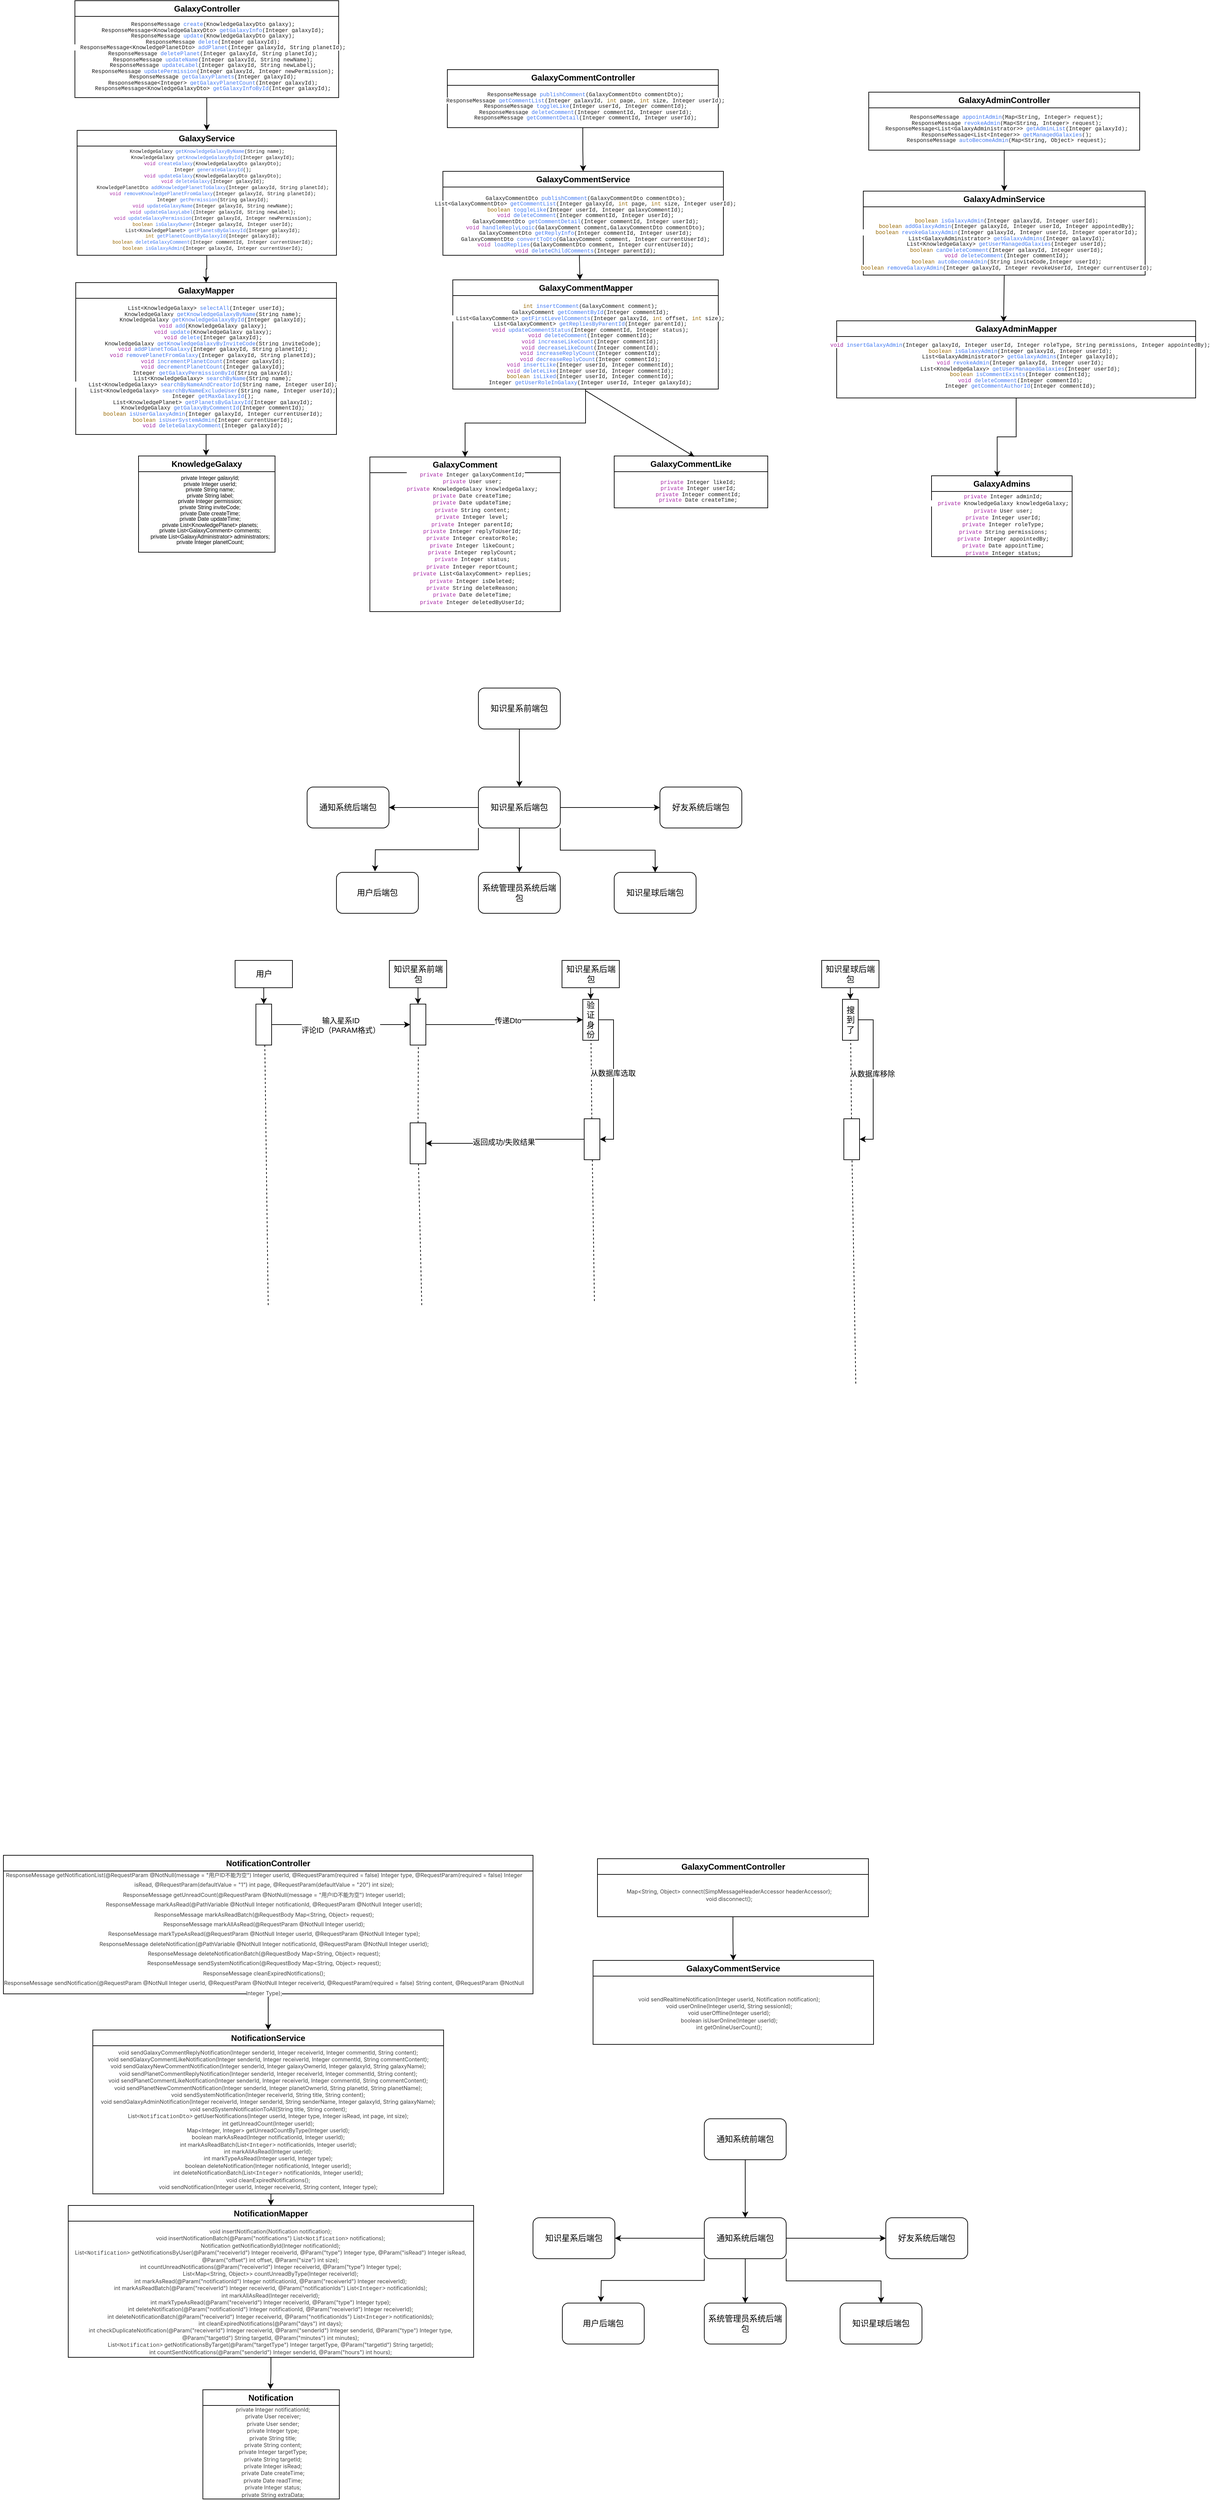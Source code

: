 <mxfile version="27.1.4">
  <diagram name="第 1 页" id="VuT98deJlEc1pDKwYhzk">
    <mxGraphModel dx="1443" dy="823" grid="0" gridSize="10" guides="1" tooltips="1" connect="1" arrows="1" fold="1" page="1" pageScale="1" pageWidth="3300" pageHeight="4681" math="0" shadow="0">
      <root>
        <mxCell id="0" />
        <mxCell id="1" parent="0" />
        <mxCell id="yJiCJOWQ89auQAhYZ19S-1" value="KnowledgeGalaxy" style="swimlane;whiteSpace=wrap;html=1;" parent="1" vertex="1">
          <mxGeometry x="375" y="731" width="200" height="141" as="geometry" />
        </mxCell>
        <mxCell id="yJiCJOWQ89auQAhYZ19S-2" value="&lt;div style=&quot;line-height: 70%;&quot;&gt;&lt;div&gt;&lt;br&gt;&lt;/div&gt;&lt;div&gt;&lt;font style=&quot;font-size: 8px; line-height: 70%;&quot;&gt;&amp;nbsp; &amp;nbsp; private Integer galaxyId;&lt;/font&gt;&lt;/div&gt;&lt;div&gt;&lt;font style=&quot;font-size: 8px; line-height: 70%;&quot;&gt;&amp;nbsp; &amp;nbsp; private Integer userId;&lt;/font&gt;&lt;/div&gt;&lt;div&gt;&lt;font style=&quot;font-size: 8px; line-height: 70%;&quot;&gt;&amp;nbsp; &amp;nbsp; private String name;&lt;/font&gt;&lt;/div&gt;&lt;div&gt;&lt;font style=&quot;font-size: 8px; line-height: 70%;&quot;&gt;&amp;nbsp; &amp;nbsp; private String label;&lt;/font&gt;&lt;/div&gt;&lt;div&gt;&lt;font style=&quot;font-size: 8px; line-height: 70%;&quot;&gt;&amp;nbsp; &amp;nbsp; private Integer permission;&lt;/font&gt;&lt;/div&gt;&lt;div&gt;&lt;font style=&quot;font-size: 8px; line-height: 70%;&quot;&gt;&amp;nbsp; &amp;nbsp; private String inviteCode;&lt;/font&gt;&lt;/div&gt;&lt;div&gt;&lt;font style=&quot;font-size: 8px; line-height: 70%;&quot;&gt;&amp;nbsp; &amp;nbsp; private Date createTime;&lt;/font&gt;&lt;/div&gt;&lt;div&gt;&lt;font style=&quot;font-size: 8px; line-height: 70%;&quot;&gt;&amp;nbsp; &amp;nbsp; private Date updateTime;&lt;/font&gt;&lt;/div&gt;&lt;div&gt;&lt;font style=&quot;font-size: 8px; line-height: 70%;&quot;&gt;&amp;nbsp; &amp;nbsp; private List&amp;lt;KnowledgePlanet&amp;gt; planets;&lt;/font&gt;&lt;/div&gt;&lt;div&gt;&lt;font style=&quot;font-size: 8px; line-height: 70%;&quot;&gt;&amp;nbsp; &amp;nbsp; private List&amp;lt;GalaxyComment&amp;gt; comments;&lt;/font&gt;&lt;/div&gt;&lt;div&gt;&lt;font style=&quot;font-size: 8px; line-height: 70%;&quot;&gt;&amp;nbsp; &amp;nbsp; private List&amp;lt;GalaxyAdministrator&amp;gt; administrators;&lt;/font&gt;&lt;/div&gt;&lt;div&gt;&lt;font style=&quot;font-size: 8px; line-height: 70%;&quot;&gt;&amp;nbsp; &amp;nbsp; private Integer planetCount;&lt;/font&gt;&lt;/div&gt;&lt;div&gt;&lt;br&gt;&lt;/div&gt;&lt;/div&gt;" style="text;html=1;align=center;verticalAlign=middle;resizable=0;points=[];autosize=1;strokeColor=none;fillColor=none;" parent="yJiCJOWQ89auQAhYZ19S-1" vertex="1">
          <mxGeometry x="-1" y="12.5" width="202" height="130" as="geometry" />
        </mxCell>
        <mxCell id="yJiCJOWQ89auQAhYZ19S-11" style="edgeStyle=orthogonalEdgeStyle;rounded=0;orthogonalLoop=1;jettySize=auto;html=1;exitX=0.5;exitY=1;exitDx=0;exitDy=0;" parent="1" source="yJiCJOWQ89auQAhYZ19S-3" edge="1">
          <mxGeometry relative="1" as="geometry">
            <mxPoint x="473.913" y="730.319" as="targetPoint" />
          </mxGeometry>
        </mxCell>
        <mxCell id="yJiCJOWQ89auQAhYZ19S-3" value="GalaxyMapper" style="swimlane;whiteSpace=wrap;html=1;" parent="1" vertex="1">
          <mxGeometry x="283" y="477" width="382" height="222.5" as="geometry" />
        </mxCell>
        <mxCell id="yJiCJOWQ89auQAhYZ19S-4" value="&lt;div style=&quot;line-height: 70%;&quot;&gt;&lt;div&gt;&lt;font style=&quot;font-size: 8px; line-height: 70%;&quot;&gt;&lt;span style=&quot;color: rgba(0, 0, 0, 0.9); font-family: ui-monospace, SFMono-Regular, &amp;quot;SF Mono&amp;quot;, Menlo, Consolas, &amp;quot;Liberation Mono&amp;quot;, monospace; text-align: start; white-space-collapse: preserve; background-color: rgb(255, 255, 255);&quot;&gt;List&amp;lt;KnowledgeGalaxy&amp;gt; &lt;/span&gt;&lt;span style=&quot;margin: 0px; padding: 0px; border: 0px; font-variant-numeric: inherit; font-variant-east-asian: inherit; font-variant-alternates: inherit; font-variant-position: inherit; font-variant-emoji: inherit; font-stretch: inherit; font-family: ui-monospace, SFMono-Regular, &amp;quot;SF Mono&amp;quot;, Menlo, Consolas, &amp;quot;Liberation Mono&amp;quot;, monospace; font-optical-sizing: inherit; font-size-adjust: inherit; font-kerning: inherit; font-feature-settings: inherit; font-variation-settings: inherit; vertical-align: baseline; color: rgb(64, 120, 242); text-align: start; white-space-collapse: preserve; background-color: rgb(255, 255, 255);&quot; class=&quot;hljs-title function_&quot;&gt;selectAll&lt;/span&gt;&lt;span style=&quot;margin: 0px; padding: 0px; border: 0px; font-variant-numeric: inherit; font-variant-east-asian: inherit; font-variant-alternates: inherit; font-variant-position: inherit; font-variant-emoji: inherit; font-stretch: inherit; font-family: ui-monospace, SFMono-Regular, &amp;quot;SF Mono&amp;quot;, Menlo, Consolas, &amp;quot;Liberation Mono&amp;quot;, monospace; font-optical-sizing: inherit; font-size-adjust: inherit; font-kerning: inherit; font-feature-settings: inherit; font-variation-settings: inherit; vertical-align: baseline; color: rgba(0, 0, 0, 0.9); text-align: start; white-space-collapse: preserve; background-color: rgb(255, 255, 255);&quot; class=&quot;hljs-params&quot;&gt;(Integer userId)&lt;/span&gt;&lt;span style=&quot;color: rgba(0, 0, 0, 0.9); font-family: ui-monospace, SFMono-Regular, &amp;quot;SF Mono&amp;quot;, Menlo, Consolas, &amp;quot;Liberation Mono&amp;quot;, monospace; text-align: start; white-space-collapse: preserve; background-color: rgb(255, 255, 255);&quot;&gt;;&lt;br/&gt;    KnowledgeGalaxy &lt;/span&gt;&lt;span style=&quot;margin: 0px; padding: 0px; border: 0px; font-variant-numeric: inherit; font-variant-east-asian: inherit; font-variant-alternates: inherit; font-variant-position: inherit; font-variant-emoji: inherit; font-stretch: inherit; font-family: ui-monospace, SFMono-Regular, &amp;quot;SF Mono&amp;quot;, Menlo, Consolas, &amp;quot;Liberation Mono&amp;quot;, monospace; font-optical-sizing: inherit; font-size-adjust: inherit; font-kerning: inherit; font-feature-settings: inherit; font-variation-settings: inherit; vertical-align: baseline; color: rgb(64, 120, 242); text-align: start; white-space-collapse: preserve; background-color: rgb(255, 255, 255);&quot; class=&quot;hljs-title function_&quot;&gt;getKnowledgeGalaxyByName&lt;/span&gt;&lt;span style=&quot;margin: 0px; padding: 0px; border: 0px; font-variant-numeric: inherit; font-variant-east-asian: inherit; font-variant-alternates: inherit; font-variant-position: inherit; font-variant-emoji: inherit; font-stretch: inherit; font-family: ui-monospace, SFMono-Regular, &amp;quot;SF Mono&amp;quot;, Menlo, Consolas, &amp;quot;Liberation Mono&amp;quot;, monospace; font-optical-sizing: inherit; font-size-adjust: inherit; font-kerning: inherit; font-feature-settings: inherit; font-variation-settings: inherit; vertical-align: baseline; color: rgba(0, 0, 0, 0.9); text-align: start; white-space-collapse: preserve; background-color: rgb(255, 255, 255);&quot; class=&quot;hljs-params&quot;&gt;(String name)&lt;/span&gt;&lt;span style=&quot;color: rgba(0, 0, 0, 0.9); font-family: ui-monospace, SFMono-Regular, &amp;quot;SF Mono&amp;quot;, Menlo, Consolas, &amp;quot;Liberation Mono&amp;quot;, monospace; text-align: start; white-space-collapse: preserve; background-color: rgb(255, 255, 255);&quot;&gt;;&lt;br/&gt;    KnowledgeGalaxy &lt;/span&gt;&lt;span style=&quot;margin: 0px; padding: 0px; border: 0px; font-variant-numeric: inherit; font-variant-east-asian: inherit; font-variant-alternates: inherit; font-variant-position: inherit; font-variant-emoji: inherit; font-stretch: inherit; font-family: ui-monospace, SFMono-Regular, &amp;quot;SF Mono&amp;quot;, Menlo, Consolas, &amp;quot;Liberation Mono&amp;quot;, monospace; font-optical-sizing: inherit; font-size-adjust: inherit; font-kerning: inherit; font-feature-settings: inherit; font-variation-settings: inherit; vertical-align: baseline; color: rgb(64, 120, 242); text-align: start; white-space-collapse: preserve; background-color: rgb(255, 255, 255);&quot; class=&quot;hljs-title function_&quot;&gt;getKnowledgeGalaxyById&lt;/span&gt;&lt;span style=&quot;margin: 0px; padding: 0px; border: 0px; font-variant-numeric: inherit; font-variant-east-asian: inherit; font-variant-alternates: inherit; font-variant-position: inherit; font-variant-emoji: inherit; font-stretch: inherit; font-family: ui-monospace, SFMono-Regular, &amp;quot;SF Mono&amp;quot;, Menlo, Consolas, &amp;quot;Liberation Mono&amp;quot;, monospace; font-optical-sizing: inherit; font-size-adjust: inherit; font-kerning: inherit; font-feature-settings: inherit; font-variation-settings: inherit; vertical-align: baseline; color: rgba(0, 0, 0, 0.9); text-align: start; white-space-collapse: preserve; background-color: rgb(255, 255, 255);&quot; class=&quot;hljs-params&quot;&gt;(Integer galaxyId)&lt;/span&gt;&lt;span style=&quot;color: rgba(0, 0, 0, 0.9); font-family: ui-monospace, SFMono-Regular, &amp;quot;SF Mono&amp;quot;, Menlo, Consolas, &amp;quot;Liberation Mono&amp;quot;, monospace; text-align: start; white-space-collapse: preserve; background-color: rgb(255, 255, 255);&quot;&gt;;&lt;br/&gt;    &lt;/span&gt;&lt;span style=&quot;margin: 0px; padding: 0px; border: 0px; font-variant-numeric: inherit; font-variant-east-asian: inherit; font-variant-alternates: inherit; font-variant-position: inherit; font-variant-emoji: inherit; font-stretch: inherit; font-family: ui-monospace, SFMono-Regular, &amp;quot;SF Mono&amp;quot;, Menlo, Consolas, &amp;quot;Liberation Mono&amp;quot;, monospace; font-optical-sizing: inherit; font-size-adjust: inherit; font-kerning: inherit; font-feature-settings: inherit; font-variation-settings: inherit; vertical-align: baseline; color: rgb(166, 38, 164); text-align: start; white-space-collapse: preserve; background-color: rgb(255, 255, 255);&quot; class=&quot;hljs-keyword&quot;&gt;void&lt;/span&gt;&lt;span style=&quot;color: rgba(0, 0, 0, 0.9); font-family: ui-monospace, SFMono-Regular, &amp;quot;SF Mono&amp;quot;, Menlo, Consolas, &amp;quot;Liberation Mono&amp;quot;, monospace; text-align: start; white-space-collapse: preserve; background-color: rgb(255, 255, 255);&quot;&gt; &lt;/span&gt;&lt;span style=&quot;margin: 0px; padding: 0px; border: 0px; font-variant-numeric: inherit; font-variant-east-asian: inherit; font-variant-alternates: inherit; font-variant-position: inherit; font-variant-emoji: inherit; font-stretch: inherit; font-family: ui-monospace, SFMono-Regular, &amp;quot;SF Mono&amp;quot;, Menlo, Consolas, &amp;quot;Liberation Mono&amp;quot;, monospace; font-optical-sizing: inherit; font-size-adjust: inherit; font-kerning: inherit; font-feature-settings: inherit; font-variation-settings: inherit; vertical-align: baseline; color: rgb(64, 120, 242); text-align: start; white-space-collapse: preserve; background-color: rgb(255, 255, 255);&quot; class=&quot;hljs-title function_&quot;&gt;add&lt;/span&gt;&lt;span style=&quot;margin: 0px; padding: 0px; border: 0px; font-variant-numeric: inherit; font-variant-east-asian: inherit; font-variant-alternates: inherit; font-variant-position: inherit; font-variant-emoji: inherit; font-stretch: inherit; font-family: ui-monospace, SFMono-Regular, &amp;quot;SF Mono&amp;quot;, Menlo, Consolas, &amp;quot;Liberation Mono&amp;quot;, monospace; font-optical-sizing: inherit; font-size-adjust: inherit; font-kerning: inherit; font-feature-settings: inherit; font-variation-settings: inherit; vertical-align: baseline; color: rgba(0, 0, 0, 0.9); text-align: start; white-space-collapse: preserve; background-color: rgb(255, 255, 255);&quot; class=&quot;hljs-params&quot;&gt;(KnowledgeGalaxy galaxy)&lt;/span&gt;&lt;span style=&quot;color: rgba(0, 0, 0, 0.9); font-family: ui-monospace, SFMono-Regular, &amp;quot;SF Mono&amp;quot;, Menlo, Consolas, &amp;quot;Liberation Mono&amp;quot;, monospace; text-align: start; white-space-collapse: preserve; background-color: rgb(255, 255, 255);&quot;&gt;;&lt;br/&gt;    &lt;/span&gt;&lt;span style=&quot;margin: 0px; padding: 0px; border: 0px; font-variant-numeric: inherit; font-variant-east-asian: inherit; font-variant-alternates: inherit; font-variant-position: inherit; font-variant-emoji: inherit; font-stretch: inherit; font-family: ui-monospace, SFMono-Regular, &amp;quot;SF Mono&amp;quot;, Menlo, Consolas, &amp;quot;Liberation Mono&amp;quot;, monospace; font-optical-sizing: inherit; font-size-adjust: inherit; font-kerning: inherit; font-feature-settings: inherit; font-variation-settings: inherit; vertical-align: baseline; color: rgb(166, 38, 164); text-align: start; white-space-collapse: preserve; background-color: rgb(255, 255, 255);&quot; class=&quot;hljs-keyword&quot;&gt;void&lt;/span&gt;&lt;span style=&quot;color: rgba(0, 0, 0, 0.9); font-family: ui-monospace, SFMono-Regular, &amp;quot;SF Mono&amp;quot;, Menlo, Consolas, &amp;quot;Liberation Mono&amp;quot;, monospace; text-align: start; white-space-collapse: preserve; background-color: rgb(255, 255, 255);&quot;&gt; &lt;/span&gt;&lt;span style=&quot;margin: 0px; padding: 0px; border: 0px; font-variant-numeric: inherit; font-variant-east-asian: inherit; font-variant-alternates: inherit; font-variant-position: inherit; font-variant-emoji: inherit; font-stretch: inherit; font-family: ui-monospace, SFMono-Regular, &amp;quot;SF Mono&amp;quot;, Menlo, Consolas, &amp;quot;Liberation Mono&amp;quot;, monospace; font-optical-sizing: inherit; font-size-adjust: inherit; font-kerning: inherit; font-feature-settings: inherit; font-variation-settings: inherit; vertical-align: baseline; color: rgb(64, 120, 242); text-align: start; white-space-collapse: preserve; background-color: rgb(255, 255, 255);&quot; class=&quot;hljs-title function_&quot;&gt;update&lt;/span&gt;&lt;span style=&quot;margin: 0px; padding: 0px; border: 0px; font-variant-numeric: inherit; font-variant-east-asian: inherit; font-variant-alternates: inherit; font-variant-position: inherit; font-variant-emoji: inherit; font-stretch: inherit; font-family: ui-monospace, SFMono-Regular, &amp;quot;SF Mono&amp;quot;, Menlo, Consolas, &amp;quot;Liberation Mono&amp;quot;, monospace; font-optical-sizing: inherit; font-size-adjust: inherit; font-kerning: inherit; font-feature-settings: inherit; font-variation-settings: inherit; vertical-align: baseline; color: rgba(0, 0, 0, 0.9); text-align: start; white-space-collapse: preserve; background-color: rgb(255, 255, 255);&quot; class=&quot;hljs-params&quot;&gt;(KnowledgeGalaxy galaxy)&lt;/span&gt;&lt;span style=&quot;color: rgba(0, 0, 0, 0.9); font-family: ui-monospace, SFMono-Regular, &amp;quot;SF Mono&amp;quot;, Menlo, Consolas, &amp;quot;Liberation Mono&amp;quot;, monospace; text-align: start; white-space-collapse: preserve; background-color: rgb(255, 255, 255);&quot;&gt;;&lt;br/&gt;    &lt;/span&gt;&lt;span style=&quot;margin: 0px; padding: 0px; border: 0px; font-variant-numeric: inherit; font-variant-east-asian: inherit; font-variant-alternates: inherit; font-variant-position: inherit; font-variant-emoji: inherit; font-stretch: inherit; font-family: ui-monospace, SFMono-Regular, &amp;quot;SF Mono&amp;quot;, Menlo, Consolas, &amp;quot;Liberation Mono&amp;quot;, monospace; font-optical-sizing: inherit; font-size-adjust: inherit; font-kerning: inherit; font-feature-settings: inherit; font-variation-settings: inherit; vertical-align: baseline; color: rgb(166, 38, 164); text-align: start; white-space-collapse: preserve; background-color: rgb(255, 255, 255);&quot; class=&quot;hljs-keyword&quot;&gt;void&lt;/span&gt;&lt;span style=&quot;color: rgba(0, 0, 0, 0.9); font-family: ui-monospace, SFMono-Regular, &amp;quot;SF Mono&amp;quot;, Menlo, Consolas, &amp;quot;Liberation Mono&amp;quot;, monospace; text-align: start; white-space-collapse: preserve; background-color: rgb(255, 255, 255);&quot;&gt; &lt;/span&gt;&lt;span style=&quot;margin: 0px; padding: 0px; border: 0px; font-variant-numeric: inherit; font-variant-east-asian: inherit; font-variant-alternates: inherit; font-variant-position: inherit; font-variant-emoji: inherit; font-stretch: inherit; font-family: ui-monospace, SFMono-Regular, &amp;quot;SF Mono&amp;quot;, Menlo, Consolas, &amp;quot;Liberation Mono&amp;quot;, monospace; font-optical-sizing: inherit; font-size-adjust: inherit; font-kerning: inherit; font-feature-settings: inherit; font-variation-settings: inherit; vertical-align: baseline; color: rgb(64, 120, 242); text-align: start; white-space-collapse: preserve; background-color: rgb(255, 255, 255);&quot; class=&quot;hljs-title function_&quot;&gt;delete&lt;/span&gt;&lt;span style=&quot;margin: 0px; padding: 0px; border: 0px; font-variant-numeric: inherit; font-variant-east-asian: inherit; font-variant-alternates: inherit; font-variant-position: inherit; font-variant-emoji: inherit; font-stretch: inherit; font-family: ui-monospace, SFMono-Regular, &amp;quot;SF Mono&amp;quot;, Menlo, Consolas, &amp;quot;Liberation Mono&amp;quot;, monospace; font-optical-sizing: inherit; font-size-adjust: inherit; font-kerning: inherit; font-feature-settings: inherit; font-variation-settings: inherit; vertical-align: baseline; color: rgba(0, 0, 0, 0.9); text-align: start; white-space-collapse: preserve; background-color: rgb(255, 255, 255);&quot; class=&quot;hljs-params&quot;&gt;(Integer galaxyId)&lt;/span&gt;&lt;span style=&quot;color: rgba(0, 0, 0, 0.9); font-family: ui-monospace, SFMono-Regular, &amp;quot;SF Mono&amp;quot;, Menlo, Consolas, &amp;quot;Liberation Mono&amp;quot;, monospace; text-align: start; white-space-collapse: preserve; background-color: rgb(255, 255, 255);&quot;&gt;;&lt;br/&gt;    KnowledgeGalaxy &lt;/span&gt;&lt;span style=&quot;margin: 0px; padding: 0px; border: 0px; font-variant-numeric: inherit; font-variant-east-asian: inherit; font-variant-alternates: inherit; font-variant-position: inherit; font-variant-emoji: inherit; font-stretch: inherit; font-family: ui-monospace, SFMono-Regular, &amp;quot;SF Mono&amp;quot;, Menlo, Consolas, &amp;quot;Liberation Mono&amp;quot;, monospace; font-optical-sizing: inherit; font-size-adjust: inherit; font-kerning: inherit; font-feature-settings: inherit; font-variation-settings: inherit; vertical-align: baseline; color: rgb(64, 120, 242); text-align: start; white-space-collapse: preserve; background-color: rgb(255, 255, 255);&quot; class=&quot;hljs-title function_&quot;&gt;getKnowledgeGalaxyByInviteCode&lt;/span&gt;&lt;span style=&quot;margin: 0px; padding: 0px; border: 0px; font-variant-numeric: inherit; font-variant-east-asian: inherit; font-variant-alternates: inherit; font-variant-position: inherit; font-variant-emoji: inherit; font-stretch: inherit; font-family: ui-monospace, SFMono-Regular, &amp;quot;SF Mono&amp;quot;, Menlo, Consolas, &amp;quot;Liberation Mono&amp;quot;, monospace; font-optical-sizing: inherit; font-size-adjust: inherit; font-kerning: inherit; font-feature-settings: inherit; font-variation-settings: inherit; vertical-align: baseline; color: rgba(0, 0, 0, 0.9); text-align: start; white-space-collapse: preserve; background-color: rgb(255, 255, 255);&quot; class=&quot;hljs-params&quot;&gt;(String inviteCode)&lt;/span&gt;&lt;span style=&quot;color: rgba(0, 0, 0, 0.9); font-family: ui-monospace, SFMono-Regular, &amp;quot;SF Mono&amp;quot;, Menlo, Consolas, &amp;quot;Liberation Mono&amp;quot;, monospace; text-align: start; white-space-collapse: preserve; background-color: rgb(255, 255, 255);&quot;&gt;;&lt;br/&gt;    &lt;/span&gt;&lt;span style=&quot;margin: 0px; padding: 0px; border: 0px; font-variant-numeric: inherit; font-variant-east-asian: inherit; font-variant-alternates: inherit; font-variant-position: inherit; font-variant-emoji: inherit; font-stretch: inherit; font-family: ui-monospace, SFMono-Regular, &amp;quot;SF Mono&amp;quot;, Menlo, Consolas, &amp;quot;Liberation Mono&amp;quot;, monospace; font-optical-sizing: inherit; font-size-adjust: inherit; font-kerning: inherit; font-feature-settings: inherit; font-variation-settings: inherit; vertical-align: baseline; color: rgb(166, 38, 164); text-align: start; white-space-collapse: preserve; background-color: rgb(255, 255, 255);&quot; class=&quot;hljs-keyword&quot;&gt;void&lt;/span&gt;&lt;span style=&quot;color: rgba(0, 0, 0, 0.9); font-family: ui-monospace, SFMono-Regular, &amp;quot;SF Mono&amp;quot;, Menlo, Consolas, &amp;quot;Liberation Mono&amp;quot;, monospace; text-align: start; white-space-collapse: preserve; background-color: rgb(255, 255, 255);&quot;&gt; &lt;/span&gt;&lt;span style=&quot;margin: 0px; padding: 0px; border: 0px; font-variant-numeric: inherit; font-variant-east-asian: inherit; font-variant-alternates: inherit; font-variant-position: inherit; font-variant-emoji: inherit; font-stretch: inherit; font-family: ui-monospace, SFMono-Regular, &amp;quot;SF Mono&amp;quot;, Menlo, Consolas, &amp;quot;Liberation Mono&amp;quot;, monospace; font-optical-sizing: inherit; font-size-adjust: inherit; font-kerning: inherit; font-feature-settings: inherit; font-variation-settings: inherit; vertical-align: baseline; color: rgb(64, 120, 242); text-align: start; white-space-collapse: preserve; background-color: rgb(255, 255, 255);&quot; class=&quot;hljs-title function_&quot;&gt;addPlanetToGalaxy&lt;/span&gt;&lt;span style=&quot;margin: 0px; padding: 0px; border: 0px; font-variant-numeric: inherit; font-variant-east-asian: inherit; font-variant-alternates: inherit; font-variant-position: inherit; font-variant-emoji: inherit; font-stretch: inherit; font-family: ui-monospace, SFMono-Regular, &amp;quot;SF Mono&amp;quot;, Menlo, Consolas, &amp;quot;Liberation Mono&amp;quot;, monospace; font-optical-sizing: inherit; font-size-adjust: inherit; font-kerning: inherit; font-feature-settings: inherit; font-variation-settings: inherit; vertical-align: baseline; color: rgba(0, 0, 0, 0.9); text-align: start; white-space-collapse: preserve; background-color: rgb(255, 255, 255);&quot; class=&quot;hljs-params&quot;&gt;(Integer galaxyId, String planetId)&lt;/span&gt;&lt;span style=&quot;color: rgba(0, 0, 0, 0.9); font-family: ui-monospace, SFMono-Regular, &amp;quot;SF Mono&amp;quot;, Menlo, Consolas, &amp;quot;Liberation Mono&amp;quot;, monospace; text-align: start; white-space-collapse: preserve; background-color: rgb(255, 255, 255);&quot;&gt;;&lt;br/&gt;    &lt;/span&gt;&lt;span style=&quot;margin: 0px; padding: 0px; border: 0px; font-variant-numeric: inherit; font-variant-east-asian: inherit; font-variant-alternates: inherit; font-variant-position: inherit; font-variant-emoji: inherit; font-stretch: inherit; font-family: ui-monospace, SFMono-Regular, &amp;quot;SF Mono&amp;quot;, Menlo, Consolas, &amp;quot;Liberation Mono&amp;quot;, monospace; font-optical-sizing: inherit; font-size-adjust: inherit; font-kerning: inherit; font-feature-settings: inherit; font-variation-settings: inherit; vertical-align: baseline; color: rgb(166, 38, 164); text-align: start; white-space-collapse: preserve; background-color: rgb(255, 255, 255);&quot; class=&quot;hljs-keyword&quot;&gt;void&lt;/span&gt;&lt;span style=&quot;color: rgba(0, 0, 0, 0.9); font-family: ui-monospace, SFMono-Regular, &amp;quot;SF Mono&amp;quot;, Menlo, Consolas, &amp;quot;Liberation Mono&amp;quot;, monospace; text-align: start; white-space-collapse: preserve; background-color: rgb(255, 255, 255);&quot;&gt; &lt;/span&gt;&lt;span style=&quot;margin: 0px; padding: 0px; border: 0px; font-variant-numeric: inherit; font-variant-east-asian: inherit; font-variant-alternates: inherit; font-variant-position: inherit; font-variant-emoji: inherit; font-stretch: inherit; font-family: ui-monospace, SFMono-Regular, &amp;quot;SF Mono&amp;quot;, Menlo, Consolas, &amp;quot;Liberation Mono&amp;quot;, monospace; font-optical-sizing: inherit; font-size-adjust: inherit; font-kerning: inherit; font-feature-settings: inherit; font-variation-settings: inherit; vertical-align: baseline; color: rgb(64, 120, 242); text-align: start; white-space-collapse: preserve; background-color: rgb(255, 255, 255);&quot; class=&quot;hljs-title function_&quot;&gt;removePlanetFromGalaxy&lt;/span&gt;&lt;span style=&quot;margin: 0px; padding: 0px; border: 0px; font-variant-numeric: inherit; font-variant-east-asian: inherit; font-variant-alternates: inherit; font-variant-position: inherit; font-variant-emoji: inherit; font-stretch: inherit; font-family: ui-monospace, SFMono-Regular, &amp;quot;SF Mono&amp;quot;, Menlo, Consolas, &amp;quot;Liberation Mono&amp;quot;, monospace; font-optical-sizing: inherit; font-size-adjust: inherit; font-kerning: inherit; font-feature-settings: inherit; font-variation-settings: inherit; vertical-align: baseline; color: rgba(0, 0, 0, 0.9); text-align: start; white-space-collapse: preserve; background-color: rgb(255, 255, 255);&quot; class=&quot;hljs-params&quot;&gt;(Integer galaxyId, String planetId)&lt;/span&gt;&lt;span style=&quot;color: rgba(0, 0, 0, 0.9); font-family: ui-monospace, SFMono-Regular, &amp;quot;SF Mono&amp;quot;, Menlo, Consolas, &amp;quot;Liberation Mono&amp;quot;, monospace; text-align: start; white-space-collapse: preserve; background-color: rgb(255, 255, 255);&quot;&gt;;&lt;br/&gt;    &lt;/span&gt;&lt;span style=&quot;margin: 0px; padding: 0px; border: 0px; font-variant-numeric: inherit; font-variant-east-asian: inherit; font-variant-alternates: inherit; font-variant-position: inherit; font-variant-emoji: inherit; font-stretch: inherit; font-family: ui-monospace, SFMono-Regular, &amp;quot;SF Mono&amp;quot;, Menlo, Consolas, &amp;quot;Liberation Mono&amp;quot;, monospace; font-optical-sizing: inherit; font-size-adjust: inherit; font-kerning: inherit; font-feature-settings: inherit; font-variation-settings: inherit; vertical-align: baseline; color: rgb(166, 38, 164); text-align: start; white-space-collapse: preserve; background-color: rgb(255, 255, 255);&quot; class=&quot;hljs-keyword&quot;&gt;void&lt;/span&gt;&lt;span style=&quot;color: rgba(0, 0, 0, 0.9); font-family: ui-monospace, SFMono-Regular, &amp;quot;SF Mono&amp;quot;, Menlo, Consolas, &amp;quot;Liberation Mono&amp;quot;, monospace; text-align: start; white-space-collapse: preserve; background-color: rgb(255, 255, 255);&quot;&gt; &lt;/span&gt;&lt;span style=&quot;margin: 0px; padding: 0px; border: 0px; font-variant-numeric: inherit; font-variant-east-asian: inherit; font-variant-alternates: inherit; font-variant-position: inherit; font-variant-emoji: inherit; font-stretch: inherit; font-family: ui-monospace, SFMono-Regular, &amp;quot;SF Mono&amp;quot;, Menlo, Consolas, &amp;quot;Liberation Mono&amp;quot;, monospace; font-optical-sizing: inherit; font-size-adjust: inherit; font-kerning: inherit; font-feature-settings: inherit; font-variation-settings: inherit; vertical-align: baseline; color: rgb(64, 120, 242); text-align: start; white-space-collapse: preserve; background-color: rgb(255, 255, 255);&quot; class=&quot;hljs-title function_&quot;&gt;incrementPlanetCount&lt;/span&gt;&lt;span style=&quot;margin: 0px; padding: 0px; border: 0px; font-variant-numeric: inherit; font-variant-east-asian: inherit; font-variant-alternates: inherit; font-variant-position: inherit; font-variant-emoji: inherit; font-stretch: inherit; font-family: ui-monospace, SFMono-Regular, &amp;quot;SF Mono&amp;quot;, Menlo, Consolas, &amp;quot;Liberation Mono&amp;quot;, monospace; font-optical-sizing: inherit; font-size-adjust: inherit; font-kerning: inherit; font-feature-settings: inherit; font-variation-settings: inherit; vertical-align: baseline; color: rgba(0, 0, 0, 0.9); text-align: start; white-space-collapse: preserve; background-color: rgb(255, 255, 255);&quot; class=&quot;hljs-params&quot;&gt;(Integer galaxyId)&lt;/span&gt;&lt;span style=&quot;color: rgba(0, 0, 0, 0.9); font-family: ui-monospace, SFMono-Regular, &amp;quot;SF Mono&amp;quot;, Menlo, Consolas, &amp;quot;Liberation Mono&amp;quot;, monospace; text-align: start; white-space-collapse: preserve; background-color: rgb(255, 255, 255);&quot;&gt;;&lt;br/&gt;    &lt;/span&gt;&lt;span style=&quot;margin: 0px; padding: 0px; border: 0px; font-variant-numeric: inherit; font-variant-east-asian: inherit; font-variant-alternates: inherit; font-variant-position: inherit; font-variant-emoji: inherit; font-stretch: inherit; font-family: ui-monospace, SFMono-Regular, &amp;quot;SF Mono&amp;quot;, Menlo, Consolas, &amp;quot;Liberation Mono&amp;quot;, monospace; font-optical-sizing: inherit; font-size-adjust: inherit; font-kerning: inherit; font-feature-settings: inherit; font-variation-settings: inherit; vertical-align: baseline; color: rgb(166, 38, 164); text-align: start; white-space-collapse: preserve; background-color: rgb(255, 255, 255);&quot; class=&quot;hljs-keyword&quot;&gt;void&lt;/span&gt;&lt;span style=&quot;color: rgba(0, 0, 0, 0.9); font-family: ui-monospace, SFMono-Regular, &amp;quot;SF Mono&amp;quot;, Menlo, Consolas, &amp;quot;Liberation Mono&amp;quot;, monospace; text-align: start; white-space-collapse: preserve; background-color: rgb(255, 255, 255);&quot;&gt; &lt;/span&gt;&lt;span style=&quot;margin: 0px; padding: 0px; border: 0px; font-variant-numeric: inherit; font-variant-east-asian: inherit; font-variant-alternates: inherit; font-variant-position: inherit; font-variant-emoji: inherit; font-stretch: inherit; font-family: ui-monospace, SFMono-Regular, &amp;quot;SF Mono&amp;quot;, Menlo, Consolas, &amp;quot;Liberation Mono&amp;quot;, monospace; font-optical-sizing: inherit; font-size-adjust: inherit; font-kerning: inherit; font-feature-settings: inherit; font-variation-settings: inherit; vertical-align: baseline; color: rgb(64, 120, 242); text-align: start; white-space-collapse: preserve; background-color: rgb(255, 255, 255);&quot; class=&quot;hljs-title function_&quot;&gt;decrementPlanetCount&lt;/span&gt;&lt;span style=&quot;margin: 0px; padding: 0px; border: 0px; font-variant-numeric: inherit; font-variant-east-asian: inherit; font-variant-alternates: inherit; font-variant-position: inherit; font-variant-emoji: inherit; font-stretch: inherit; font-family: ui-monospace, SFMono-Regular, &amp;quot;SF Mono&amp;quot;, Menlo, Consolas, &amp;quot;Liberation Mono&amp;quot;, monospace; font-optical-sizing: inherit; font-size-adjust: inherit; font-kerning: inherit; font-feature-settings: inherit; font-variation-settings: inherit; vertical-align: baseline; color: rgba(0, 0, 0, 0.9); text-align: start; white-space-collapse: preserve; background-color: rgb(255, 255, 255);&quot; class=&quot;hljs-params&quot;&gt;(Integer galaxyId)&lt;/span&gt;&lt;span style=&quot;color: rgba(0, 0, 0, 0.9); font-family: ui-monospace, SFMono-Regular, &amp;quot;SF Mono&amp;quot;, Menlo, Consolas, &amp;quot;Liberation Mono&amp;quot;, monospace; text-align: start; white-space-collapse: preserve; background-color: rgb(255, 255, 255);&quot;&gt;;&lt;br/&gt;    Integer &lt;/span&gt;&lt;span style=&quot;margin: 0px; padding: 0px; border: 0px; font-variant-numeric: inherit; font-variant-east-asian: inherit; font-variant-alternates: inherit; font-variant-position: inherit; font-variant-emoji: inherit; font-stretch: inherit; font-family: ui-monospace, SFMono-Regular, &amp;quot;SF Mono&amp;quot;, Menlo, Consolas, &amp;quot;Liberation Mono&amp;quot;, monospace; font-optical-sizing: inherit; font-size-adjust: inherit; font-kerning: inherit; font-feature-settings: inherit; font-variation-settings: inherit; vertical-align: baseline; color: rgb(64, 120, 242); text-align: start; white-space-collapse: preserve; background-color: rgb(255, 255, 255);&quot; class=&quot;hljs-title function_&quot;&gt;getGalaxyPermissionById&lt;/span&gt;&lt;span style=&quot;margin: 0px; padding: 0px; border: 0px; font-variant-numeric: inherit; font-variant-east-asian: inherit; font-variant-alternates: inherit; font-variant-position: inherit; font-variant-emoji: inherit; font-stretch: inherit; font-family: ui-monospace, SFMono-Regular, &amp;quot;SF Mono&amp;quot;, Menlo, Consolas, &amp;quot;Liberation Mono&amp;quot;, monospace; font-optical-sizing: inherit; font-size-adjust: inherit; font-kerning: inherit; font-feature-settings: inherit; font-variation-settings: inherit; vertical-align: baseline; color: rgba(0, 0, 0, 0.9); text-align: start; white-space-collapse: preserve; background-color: rgb(255, 255, 255);&quot; class=&quot;hljs-params&quot;&gt;(String galaxyId)&lt;/span&gt;&lt;span style=&quot;color: rgba(0, 0, 0, 0.9); font-family: ui-monospace, SFMono-Regular, &amp;quot;SF Mono&amp;quot;, Menlo, Consolas, &amp;quot;Liberation Mono&amp;quot;, monospace; text-align: start; white-space-collapse: preserve; background-color: rgb(255, 255, 255);&quot;&gt;;&lt;br/&gt;    List&amp;lt;KnowledgeGalaxy&amp;gt; &lt;/span&gt;&lt;span style=&quot;margin: 0px; padding: 0px; border: 0px; font-variant-numeric: inherit; font-variant-east-asian: inherit; font-variant-alternates: inherit; font-variant-position: inherit; font-variant-emoji: inherit; font-stretch: inherit; font-family: ui-monospace, SFMono-Regular, &amp;quot;SF Mono&amp;quot;, Menlo, Consolas, &amp;quot;Liberation Mono&amp;quot;, monospace; font-optical-sizing: inherit; font-size-adjust: inherit; font-kerning: inherit; font-feature-settings: inherit; font-variation-settings: inherit; vertical-align: baseline; color: rgb(64, 120, 242); text-align: start; white-space-collapse: preserve; background-color: rgb(255, 255, 255);&quot; class=&quot;hljs-title function_&quot;&gt;searchByName&lt;/span&gt;&lt;span style=&quot;margin: 0px; padding: 0px; border: 0px; font-variant-numeric: inherit; font-variant-east-asian: inherit; font-variant-alternates: inherit; font-variant-position: inherit; font-variant-emoji: inherit; font-stretch: inherit; font-family: ui-monospace, SFMono-Regular, &amp;quot;SF Mono&amp;quot;, Menlo, Consolas, &amp;quot;Liberation Mono&amp;quot;, monospace; font-optical-sizing: inherit; font-size-adjust: inherit; font-kerning: inherit; font-feature-settings: inherit; font-variation-settings: inherit; vertical-align: baseline; color: rgba(0, 0, 0, 0.9); text-align: start; white-space-collapse: preserve; background-color: rgb(255, 255, 255);&quot; class=&quot;hljs-params&quot;&gt;(String name)&lt;/span&gt;&lt;span style=&quot;color: rgba(0, 0, 0, 0.9); font-family: ui-monospace, SFMono-Regular, &amp;quot;SF Mono&amp;quot;, Menlo, Consolas, &amp;quot;Liberation Mono&amp;quot;, monospace; text-align: start; white-space-collapse: preserve; background-color: rgb(255, 255, 255);&quot;&gt;;&lt;br/&gt;    List&amp;lt;KnowledgeGalaxy&amp;gt; &lt;/span&gt;&lt;span style=&quot;margin: 0px; padding: 0px; border: 0px; font-variant-numeric: inherit; font-variant-east-asian: inherit; font-variant-alternates: inherit; font-variant-position: inherit; font-variant-emoji: inherit; font-stretch: inherit; font-family: ui-monospace, SFMono-Regular, &amp;quot;SF Mono&amp;quot;, Menlo, Consolas, &amp;quot;Liberation Mono&amp;quot;, monospace; font-optical-sizing: inherit; font-size-adjust: inherit; font-kerning: inherit; font-feature-settings: inherit; font-variation-settings: inherit; vertical-align: baseline; color: rgb(64, 120, 242); text-align: start; white-space-collapse: preserve; background-color: rgb(255, 255, 255);&quot; class=&quot;hljs-title function_&quot;&gt;searchByNameAndCreatorId&lt;/span&gt;&lt;span style=&quot;margin: 0px; padding: 0px; border: 0px; font-variant-numeric: inherit; font-variant-east-asian: inherit; font-variant-alternates: inherit; font-variant-position: inherit; font-variant-emoji: inherit; font-stretch: inherit; font-family: ui-monospace, SFMono-Regular, &amp;quot;SF Mono&amp;quot;, Menlo, Consolas, &amp;quot;Liberation Mono&amp;quot;, monospace; font-optical-sizing: inherit; font-size-adjust: inherit; font-kerning: inherit; font-feature-settings: inherit; font-variation-settings: inherit; vertical-align: baseline; color: rgba(0, 0, 0, 0.9); text-align: start; white-space-collapse: preserve; background-color: rgb(255, 255, 255);&quot; class=&quot;hljs-params&quot;&gt;(String name, Integer userId)&lt;/span&gt;&lt;span style=&quot;color: rgba(0, 0, 0, 0.9); font-family: ui-monospace, SFMono-Regular, &amp;quot;SF Mono&amp;quot;, Menlo, Consolas, &amp;quot;Liberation Mono&amp;quot;, monospace; text-align: start; white-space-collapse: preserve; background-color: rgb(255, 255, 255);&quot;&gt;;&lt;br/&gt;    List&amp;lt;KnowledgeGalaxy&amp;gt; &lt;/span&gt;&lt;span style=&quot;margin: 0px; padding: 0px; border: 0px; font-variant-numeric: inherit; font-variant-east-asian: inherit; font-variant-alternates: inherit; font-variant-position: inherit; font-variant-emoji: inherit; font-stretch: inherit; font-family: ui-monospace, SFMono-Regular, &amp;quot;SF Mono&amp;quot;, Menlo, Consolas, &amp;quot;Liberation Mono&amp;quot;, monospace; font-optical-sizing: inherit; font-size-adjust: inherit; font-kerning: inherit; font-feature-settings: inherit; font-variation-settings: inherit; vertical-align: baseline; color: rgb(64, 120, 242); text-align: start; white-space-collapse: preserve; background-color: rgb(255, 255, 255);&quot; class=&quot;hljs-title function_&quot;&gt;searchByNameExcludeUser&lt;/span&gt;&lt;span style=&quot;margin: 0px; padding: 0px; border: 0px; font-variant-numeric: inherit; font-variant-east-asian: inherit; font-variant-alternates: inherit; font-variant-position: inherit; font-variant-emoji: inherit; font-stretch: inherit; font-family: ui-monospace, SFMono-Regular, &amp;quot;SF Mono&amp;quot;, Menlo, Consolas, &amp;quot;Liberation Mono&amp;quot;, monospace; font-optical-sizing: inherit; font-size-adjust: inherit; font-kerning: inherit; font-feature-settings: inherit; font-variation-settings: inherit; vertical-align: baseline; color: rgba(0, 0, 0, 0.9); text-align: start; white-space-collapse: preserve; background-color: rgb(255, 255, 255);&quot; class=&quot;hljs-params&quot;&gt;(String name, Integer userId)&lt;/span&gt;&lt;span style=&quot;color: rgba(0, 0, 0, 0.9); font-family: ui-monospace, SFMono-Regular, &amp;quot;SF Mono&amp;quot;, Menlo, Consolas, &amp;quot;Liberation Mono&amp;quot;, monospace; text-align: start; white-space-collapse: preserve; background-color: rgb(255, 255, 255);&quot;&gt;;&lt;br/&gt;    Integer &lt;/span&gt;&lt;span style=&quot;margin: 0px; padding: 0px; border: 0px; font-variant-numeric: inherit; font-variant-east-asian: inherit; font-variant-alternates: inherit; font-variant-position: inherit; font-variant-emoji: inherit; font-stretch: inherit; font-family: ui-monospace, SFMono-Regular, &amp;quot;SF Mono&amp;quot;, Menlo, Consolas, &amp;quot;Liberation Mono&amp;quot;, monospace; font-optical-sizing: inherit; font-size-adjust: inherit; font-kerning: inherit; font-feature-settings: inherit; font-variation-settings: inherit; vertical-align: baseline; color: rgb(64, 120, 242); text-align: start; white-space-collapse: preserve; background-color: rgb(255, 255, 255);&quot; class=&quot;hljs-title function_&quot;&gt;getMaxGalaxyId&lt;/span&gt;&lt;span style=&quot;margin: 0px; padding: 0px; border: 0px; font-variant-numeric: inherit; font-variant-east-asian: inherit; font-variant-alternates: inherit; font-variant-position: inherit; font-variant-emoji: inherit; font-stretch: inherit; font-family: ui-monospace, SFMono-Regular, &amp;quot;SF Mono&amp;quot;, Menlo, Consolas, &amp;quot;Liberation Mono&amp;quot;, monospace; font-optical-sizing: inherit; font-size-adjust: inherit; font-kerning: inherit; font-feature-settings: inherit; font-variation-settings: inherit; vertical-align: baseline; color: rgba(0, 0, 0, 0.9); text-align: start; white-space-collapse: preserve; background-color: rgb(255, 255, 255);&quot; class=&quot;hljs-params&quot;&gt;()&lt;/span&gt;&lt;span style=&quot;color: rgba(0, 0, 0, 0.9); font-family: ui-monospace, SFMono-Regular, &amp;quot;SF Mono&amp;quot;, Menlo, Consolas, &amp;quot;Liberation Mono&amp;quot;, monospace; text-align: start; white-space-collapse: preserve; background-color: rgb(255, 255, 255);&quot;&gt;;&lt;br/&gt;    List&amp;lt;KnowledgePlanet&amp;gt; &lt;/span&gt;&lt;span style=&quot;margin: 0px; padding: 0px; border: 0px; font-variant-numeric: inherit; font-variant-east-asian: inherit; font-variant-alternates: inherit; font-variant-position: inherit; font-variant-emoji: inherit; font-stretch: inherit; font-family: ui-monospace, SFMono-Regular, &amp;quot;SF Mono&amp;quot;, Menlo, Consolas, &amp;quot;Liberation Mono&amp;quot;, monospace; font-optical-sizing: inherit; font-size-adjust: inherit; font-kerning: inherit; font-feature-settings: inherit; font-variation-settings: inherit; vertical-align: baseline; color: rgb(64, 120, 242); text-align: start; white-space-collapse: preserve; background-color: rgb(255, 255, 255);&quot; class=&quot;hljs-title function_&quot;&gt;getPlanetsByGalaxyId&lt;/span&gt;&lt;span style=&quot;margin: 0px; padding: 0px; border: 0px; font-variant-numeric: inherit; font-variant-east-asian: inherit; font-variant-alternates: inherit; font-variant-position: inherit; font-variant-emoji: inherit; font-stretch: inherit; font-family: ui-monospace, SFMono-Regular, &amp;quot;SF Mono&amp;quot;, Menlo, Consolas, &amp;quot;Liberation Mono&amp;quot;, monospace; font-optical-sizing: inherit; font-size-adjust: inherit; font-kerning: inherit; font-feature-settings: inherit; font-variation-settings: inherit; vertical-align: baseline; color: rgba(0, 0, 0, 0.9); text-align: start; white-space-collapse: preserve; background-color: rgb(255, 255, 255);&quot; class=&quot;hljs-params&quot;&gt;(Integer galaxyId)&lt;/span&gt;&lt;span style=&quot;color: rgba(0, 0, 0, 0.9); font-family: ui-monospace, SFMono-Regular, &amp;quot;SF Mono&amp;quot;, Menlo, Consolas, &amp;quot;Liberation Mono&amp;quot;, monospace; text-align: start; white-space-collapse: preserve; background-color: rgb(255, 255, 255);&quot;&gt;;&lt;br/&gt;    KnowledgeGalaxy &lt;/span&gt;&lt;span style=&quot;margin: 0px; padding: 0px; border: 0px; font-variant-numeric: inherit; font-variant-east-asian: inherit; font-variant-alternates: inherit; font-variant-position: inherit; font-variant-emoji: inherit; font-stretch: inherit; font-family: ui-monospace, SFMono-Regular, &amp;quot;SF Mono&amp;quot;, Menlo, Consolas, &amp;quot;Liberation Mono&amp;quot;, monospace; font-optical-sizing: inherit; font-size-adjust: inherit; font-kerning: inherit; font-feature-settings: inherit; font-variation-settings: inherit; vertical-align: baseline; color: rgb(64, 120, 242); text-align: start; white-space-collapse: preserve; background-color: rgb(255, 255, 255);&quot; class=&quot;hljs-title function_&quot;&gt;getGalaxyByCommentId&lt;/span&gt;&lt;span style=&quot;margin: 0px; padding: 0px; border: 0px; font-variant-numeric: inherit; font-variant-east-asian: inherit; font-variant-alternates: inherit; font-variant-position: inherit; font-variant-emoji: inherit; font-stretch: inherit; font-family: ui-monospace, SFMono-Regular, &amp;quot;SF Mono&amp;quot;, Menlo, Consolas, &amp;quot;Liberation Mono&amp;quot;, monospace; font-optical-sizing: inherit; font-size-adjust: inherit; font-kerning: inherit; font-feature-settings: inherit; font-variation-settings: inherit; vertical-align: baseline; color: rgba(0, 0, 0, 0.9); text-align: start; white-space-collapse: preserve; background-color: rgb(255, 255, 255);&quot; class=&quot;hljs-params&quot;&gt;(Integer commentId)&lt;/span&gt;&lt;span style=&quot;color: rgba(0, 0, 0, 0.9); font-family: ui-monospace, SFMono-Regular, &amp;quot;SF Mono&amp;quot;, Menlo, Consolas, &amp;quot;Liberation Mono&amp;quot;, monospace; text-align: start; white-space-collapse: preserve; background-color: rgb(255, 255, 255);&quot;&gt;;&lt;br/&gt;    &lt;/span&gt;&lt;span style=&quot;margin: 0px; padding: 0px; border: 0px; font-variant-numeric: inherit; font-variant-east-asian: inherit; font-variant-alternates: inherit; font-variant-position: inherit; font-variant-emoji: inherit; font-stretch: inherit; font-family: ui-monospace, SFMono-Regular, &amp;quot;SF Mono&amp;quot;, Menlo, Consolas, &amp;quot;Liberation Mono&amp;quot;, monospace; font-optical-sizing: inherit; font-size-adjust: inherit; font-kerning: inherit; font-feature-settings: inherit; font-variation-settings: inherit; vertical-align: baseline; color: rgb(152, 104, 1); text-align: start; white-space-collapse: preserve; background-color: rgb(255, 255, 255);&quot; class=&quot;hljs-type&quot;&gt;boolean&lt;/span&gt;&lt;span style=&quot;color: rgba(0, 0, 0, 0.9); font-family: ui-monospace, SFMono-Regular, &amp;quot;SF Mono&amp;quot;, Menlo, Consolas, &amp;quot;Liberation Mono&amp;quot;, monospace; text-align: start; white-space-collapse: preserve; background-color: rgb(255, 255, 255);&quot;&gt; &lt;/span&gt;&lt;span style=&quot;margin: 0px; padding: 0px; border: 0px; font-variant-numeric: inherit; font-variant-east-asian: inherit; font-variant-alternates: inherit; font-variant-position: inherit; font-variant-emoji: inherit; font-stretch: inherit; font-family: ui-monospace, SFMono-Regular, &amp;quot;SF Mono&amp;quot;, Menlo, Consolas, &amp;quot;Liberation Mono&amp;quot;, monospace; font-optical-sizing: inherit; font-size-adjust: inherit; font-kerning: inherit; font-feature-settings: inherit; font-variation-settings: inherit; vertical-align: baseline; color: rgb(64, 120, 242); text-align: start; white-space-collapse: preserve; background-color: rgb(255, 255, 255);&quot; class=&quot;hljs-title function_&quot;&gt;isUserGalaxyAdmin&lt;/span&gt;&lt;span style=&quot;margin: 0px; padding: 0px; border: 0px; font-variant-numeric: inherit; font-variant-east-asian: inherit; font-variant-alternates: inherit; font-variant-position: inherit; font-variant-emoji: inherit; font-stretch: inherit; font-family: ui-monospace, SFMono-Regular, &amp;quot;SF Mono&amp;quot;, Menlo, Consolas, &amp;quot;Liberation Mono&amp;quot;, monospace; font-optical-sizing: inherit; font-size-adjust: inherit; font-kerning: inherit; font-feature-settings: inherit; font-variation-settings: inherit; vertical-align: baseline; color: rgba(0, 0, 0, 0.9); text-align: start; white-space-collapse: preserve; background-color: rgb(255, 255, 255);&quot; class=&quot;hljs-params&quot;&gt;(Integer galaxyId, Integer currentUserId)&lt;/span&gt;&lt;span style=&quot;color: rgba(0, 0, 0, 0.9); font-family: ui-monospace, SFMono-Regular, &amp;quot;SF Mono&amp;quot;, Menlo, Consolas, &amp;quot;Liberation Mono&amp;quot;, monospace; text-align: start; white-space-collapse: preserve; background-color: rgb(255, 255, 255);&quot;&gt;;&lt;br/&gt;    &lt;/span&gt;&lt;span style=&quot;margin: 0px; padding: 0px; border: 0px; font-variant-numeric: inherit; font-variant-east-asian: inherit; font-variant-alternates: inherit; font-variant-position: inherit; font-variant-emoji: inherit; font-stretch: inherit; font-family: ui-monospace, SFMono-Regular, &amp;quot;SF Mono&amp;quot;, Menlo, Consolas, &amp;quot;Liberation Mono&amp;quot;, monospace; font-optical-sizing: inherit; font-size-adjust: inherit; font-kerning: inherit; font-feature-settings: inherit; font-variation-settings: inherit; vertical-align: baseline; color: rgb(152, 104, 1); text-align: start; white-space-collapse: preserve; background-color: rgb(255, 255, 255);&quot; class=&quot;hljs-type&quot;&gt;boolean&lt;/span&gt;&lt;span style=&quot;color: rgba(0, 0, 0, 0.9); font-family: ui-monospace, SFMono-Regular, &amp;quot;SF Mono&amp;quot;, Menlo, Consolas, &amp;quot;Liberation Mono&amp;quot;, monospace; text-align: start; white-space-collapse: preserve; background-color: rgb(255, 255, 255);&quot;&gt; &lt;/span&gt;&lt;span style=&quot;margin: 0px; padding: 0px; border: 0px; font-variant-numeric: inherit; font-variant-east-asian: inherit; font-variant-alternates: inherit; font-variant-position: inherit; font-variant-emoji: inherit; font-stretch: inherit; font-family: ui-monospace, SFMono-Regular, &amp;quot;SF Mono&amp;quot;, Menlo, Consolas, &amp;quot;Liberation Mono&amp;quot;, monospace; font-optical-sizing: inherit; font-size-adjust: inherit; font-kerning: inherit; font-feature-settings: inherit; font-variation-settings: inherit; vertical-align: baseline; color: rgb(64, 120, 242); text-align: start; white-space-collapse: preserve; background-color: rgb(255, 255, 255);&quot; class=&quot;hljs-title function_&quot;&gt;isUserSystemAdmin&lt;/span&gt;&lt;span style=&quot;margin: 0px; padding: 0px; border: 0px; font-variant-numeric: inherit; font-variant-east-asian: inherit; font-variant-alternates: inherit; font-variant-position: inherit; font-variant-emoji: inherit; font-stretch: inherit; font-family: ui-monospace, SFMono-Regular, &amp;quot;SF Mono&amp;quot;, Menlo, Consolas, &amp;quot;Liberation Mono&amp;quot;, monospace; font-optical-sizing: inherit; font-size-adjust: inherit; font-kerning: inherit; font-feature-settings: inherit; font-variation-settings: inherit; vertical-align: baseline; color: rgba(0, 0, 0, 0.9); text-align: start; white-space-collapse: preserve; background-color: rgb(255, 255, 255);&quot; class=&quot;hljs-params&quot;&gt;(Integer currentUserId)&lt;/span&gt;&lt;span style=&quot;color: rgba(0, 0, 0, 0.9); font-family: ui-monospace, SFMono-Regular, &amp;quot;SF Mono&amp;quot;, Menlo, Consolas, &amp;quot;Liberation Mono&amp;quot;, monospace; text-align: start; white-space-collapse: preserve; background-color: rgb(255, 255, 255);&quot;&gt;;&lt;br/&gt;    &lt;/span&gt;&lt;span style=&quot;margin: 0px; padding: 0px; border: 0px; font-variant-numeric: inherit; font-variant-east-asian: inherit; font-variant-alternates: inherit; font-variant-position: inherit; font-variant-emoji: inherit; font-stretch: inherit; font-family: ui-monospace, SFMono-Regular, &amp;quot;SF Mono&amp;quot;, Menlo, Consolas, &amp;quot;Liberation Mono&amp;quot;, monospace; font-optical-sizing: inherit; font-size-adjust: inherit; font-kerning: inherit; font-feature-settings: inherit; font-variation-settings: inherit; vertical-align: baseline; color: rgb(166, 38, 164); text-align: start; white-space-collapse: preserve; background-color: rgb(255, 255, 255);&quot; class=&quot;hljs-keyword&quot;&gt;void&lt;/span&gt;&lt;span style=&quot;color: rgba(0, 0, 0, 0.9); font-family: ui-monospace, SFMono-Regular, &amp;quot;SF Mono&amp;quot;, Menlo, Consolas, &amp;quot;Liberation Mono&amp;quot;, monospace; text-align: start; white-space-collapse: preserve; background-color: rgb(255, 255, 255);&quot;&gt; &lt;/span&gt;&lt;span style=&quot;margin: 0px; padding: 0px; border: 0px; font-variant-numeric: inherit; font-variant-east-asian: inherit; font-variant-alternates: inherit; font-variant-position: inherit; font-variant-emoji: inherit; font-stretch: inherit; font-family: ui-monospace, SFMono-Regular, &amp;quot;SF Mono&amp;quot;, Menlo, Consolas, &amp;quot;Liberation Mono&amp;quot;, monospace; font-optical-sizing: inherit; font-size-adjust: inherit; font-kerning: inherit; font-feature-settings: inherit; font-variation-settings: inherit; vertical-align: baseline; color: rgb(64, 120, 242); text-align: start; white-space-collapse: preserve; background-color: rgb(255, 255, 255);&quot; class=&quot;hljs-title function_&quot;&gt;deleteGalaxyComment&lt;/span&gt;&lt;span style=&quot;margin: 0px; padding: 0px; border: 0px; font-variant-numeric: inherit; font-variant-east-asian: inherit; font-variant-alternates: inherit; font-variant-position: inherit; font-variant-emoji: inherit; font-stretch: inherit; font-family: ui-monospace, SFMono-Regular, &amp;quot;SF Mono&amp;quot;, Menlo, Consolas, &amp;quot;Liberation Mono&amp;quot;, monospace; font-optical-sizing: inherit; font-size-adjust: inherit; font-kerning: inherit; font-feature-settings: inherit; font-variation-settings: inherit; vertical-align: baseline; color: rgba(0, 0, 0, 0.9); text-align: start; white-space-collapse: preserve; background-color: rgb(255, 255, 255);&quot; class=&quot;hljs-params&quot;&gt;(Integer galaxyId)&lt;/span&gt;&lt;span style=&quot;color: rgba(0, 0, 0, 0.9); font-family: ui-monospace, SFMono-Regular, &amp;quot;SF Mono&amp;quot;, Menlo, Consolas, &amp;quot;Liberation Mono&amp;quot;, monospace; text-align: start; white-space-collapse: preserve; background-color: rgb(255, 255, 255);&quot;&gt;;&lt;/span&gt;&lt;/font&gt;&lt;/div&gt;&lt;/div&gt;" style="text;html=1;align=center;verticalAlign=middle;resizable=0;points=[];autosize=1;strokeColor=none;fillColor=none;" parent="yJiCJOWQ89auQAhYZ19S-3" vertex="1">
          <mxGeometry x="6" y="28" width="370" height="188" as="geometry" />
        </mxCell>
        <mxCell id="yJiCJOWQ89auQAhYZ19S-10" style="edgeStyle=orthogonalEdgeStyle;rounded=0;orthogonalLoop=1;jettySize=auto;html=1;exitX=0.5;exitY=1;exitDx=0;exitDy=0;entryX=0.5;entryY=0;entryDx=0;entryDy=0;" parent="1" source="yJiCJOWQ89auQAhYZ19S-5" target="yJiCJOWQ89auQAhYZ19S-3" edge="1">
          <mxGeometry relative="1" as="geometry" />
        </mxCell>
        <mxCell id="yJiCJOWQ89auQAhYZ19S-5" value="GalaxyService" style="swimlane;whiteSpace=wrap;html=1;" parent="1" vertex="1">
          <mxGeometry x="285" y="254" width="380" height="183" as="geometry" />
        </mxCell>
        <mxCell id="yJiCJOWQ89auQAhYZ19S-6" value="&lt;div style=&quot;line-height: 70%;&quot;&gt;&lt;div&gt;&lt;font style=&quot;font-size: 7px; line-height: 70%;&quot;&gt;&lt;span style=&quot;color: rgba(0, 0, 0, 0.9); font-family: ui-monospace, SFMono-Regular, &amp;quot;SF Mono&amp;quot;, Menlo, Consolas, &amp;quot;Liberation Mono&amp;quot;, monospace; text-align: start; white-space-collapse: preserve; background-color: rgb(255, 255, 255);&quot;&gt;KnowledgeGalaxy &lt;/span&gt;&lt;span style=&quot;margin: 0px; padding: 0px; border: 0px; font-variant-numeric: inherit; font-variant-east-asian: inherit; font-variant-alternates: inherit; font-variant-position: inherit; font-variant-emoji: inherit; font-stretch: inherit; font-family: ui-monospace, SFMono-Regular, &amp;quot;SF Mono&amp;quot;, Menlo, Consolas, &amp;quot;Liberation Mono&amp;quot;, monospace; font-optical-sizing: inherit; font-size-adjust: inherit; font-kerning: inherit; font-feature-settings: inherit; font-variation-settings: inherit; vertical-align: baseline; color: rgb(64, 120, 242); text-align: start; white-space-collapse: preserve; background-color: rgb(255, 255, 255);&quot; class=&quot;hljs-title function_&quot;&gt;getKnowledgeGalaxyByName&lt;/span&gt;&lt;span style=&quot;margin: 0px; padding: 0px; border: 0px; font-variant-numeric: inherit; font-variant-east-asian: inherit; font-variant-alternates: inherit; font-variant-position: inherit; font-variant-emoji: inherit; font-stretch: inherit; font-family: ui-monospace, SFMono-Regular, &amp;quot;SF Mono&amp;quot;, Menlo, Consolas, &amp;quot;Liberation Mono&amp;quot;, monospace; font-optical-sizing: inherit; font-size-adjust: inherit; font-kerning: inherit; font-feature-settings: inherit; font-variation-settings: inherit; vertical-align: baseline; color: rgba(0, 0, 0, 0.9); text-align: start; white-space-collapse: preserve; background-color: rgb(255, 255, 255);&quot; class=&quot;hljs-params&quot;&gt;(String name)&lt;/span&gt;&lt;span style=&quot;color: rgba(0, 0, 0, 0.9); font-family: ui-monospace, SFMono-Regular, &amp;quot;SF Mono&amp;quot;, Menlo, Consolas, &amp;quot;Liberation Mono&amp;quot;, monospace; text-align: start; white-space-collapse: preserve; background-color: rgb(255, 255, 255);&quot;&gt;;&lt;br/&gt;    KnowledgeGalaxy &lt;/span&gt;&lt;span style=&quot;margin: 0px; padding: 0px; border: 0px; font-variant-numeric: inherit; font-variant-east-asian: inherit; font-variant-alternates: inherit; font-variant-position: inherit; font-variant-emoji: inherit; font-stretch: inherit; font-family: ui-monospace, SFMono-Regular, &amp;quot;SF Mono&amp;quot;, Menlo, Consolas, &amp;quot;Liberation Mono&amp;quot;, monospace; font-optical-sizing: inherit; font-size-adjust: inherit; font-kerning: inherit; font-feature-settings: inherit; font-variation-settings: inherit; vertical-align: baseline; color: rgb(64, 120, 242); text-align: start; white-space-collapse: preserve; background-color: rgb(255, 255, 255);&quot; class=&quot;hljs-title function_&quot;&gt;getKnowledgeGalaxyById&lt;/span&gt;&lt;span style=&quot;margin: 0px; padding: 0px; border: 0px; font-variant-numeric: inherit; font-variant-east-asian: inherit; font-variant-alternates: inherit; font-variant-position: inherit; font-variant-emoji: inherit; font-stretch: inherit; font-family: ui-monospace, SFMono-Regular, &amp;quot;SF Mono&amp;quot;, Menlo, Consolas, &amp;quot;Liberation Mono&amp;quot;, monospace; font-optical-sizing: inherit; font-size-adjust: inherit; font-kerning: inherit; font-feature-settings: inherit; font-variation-settings: inherit; vertical-align: baseline; color: rgba(0, 0, 0, 0.9); text-align: start; white-space-collapse: preserve; background-color: rgb(255, 255, 255);&quot; class=&quot;hljs-params&quot;&gt;(Integer galaxyId)&lt;/span&gt;&lt;span style=&quot;color: rgba(0, 0, 0, 0.9); font-family: ui-monospace, SFMono-Regular, &amp;quot;SF Mono&amp;quot;, Menlo, Consolas, &amp;quot;Liberation Mono&amp;quot;, monospace; text-align: start; white-space-collapse: preserve; background-color: rgb(255, 255, 255);&quot;&gt;;&lt;br/&gt;    &lt;/span&gt;&lt;span style=&quot;margin: 0px; padding: 0px; border: 0px; font-variant-numeric: inherit; font-variant-east-asian: inherit; font-variant-alternates: inherit; font-variant-position: inherit; font-variant-emoji: inherit; font-stretch: inherit; font-family: ui-monospace, SFMono-Regular, &amp;quot;SF Mono&amp;quot;, Menlo, Consolas, &amp;quot;Liberation Mono&amp;quot;, monospace; font-optical-sizing: inherit; font-size-adjust: inherit; font-kerning: inherit; font-feature-settings: inherit; font-variation-settings: inherit; vertical-align: baseline; color: rgb(166, 38, 164); text-align: start; white-space-collapse: preserve; background-color: rgb(255, 255, 255);&quot; class=&quot;hljs-keyword&quot;&gt;void&lt;/span&gt;&lt;span style=&quot;color: rgba(0, 0, 0, 0.9); font-family: ui-monospace, SFMono-Regular, &amp;quot;SF Mono&amp;quot;, Menlo, Consolas, &amp;quot;Liberation Mono&amp;quot;, monospace; text-align: start; white-space-collapse: preserve; background-color: rgb(255, 255, 255);&quot;&gt; &lt;/span&gt;&lt;span style=&quot;margin: 0px; padding: 0px; border: 0px; font-variant-numeric: inherit; font-variant-east-asian: inherit; font-variant-alternates: inherit; font-variant-position: inherit; font-variant-emoji: inherit; font-stretch: inherit; font-family: ui-monospace, SFMono-Regular, &amp;quot;SF Mono&amp;quot;, Menlo, Consolas, &amp;quot;Liberation Mono&amp;quot;, monospace; font-optical-sizing: inherit; font-size-adjust: inherit; font-kerning: inherit; font-feature-settings: inherit; font-variation-settings: inherit; vertical-align: baseline; color: rgb(64, 120, 242); text-align: start; white-space-collapse: preserve; background-color: rgb(255, 255, 255);&quot; class=&quot;hljs-title function_&quot;&gt;createGalaxy&lt;/span&gt;&lt;span style=&quot;margin: 0px; padding: 0px; border: 0px; font-variant-numeric: inherit; font-variant-east-asian: inherit; font-variant-alternates: inherit; font-variant-position: inherit; font-variant-emoji: inherit; font-stretch: inherit; font-family: ui-monospace, SFMono-Regular, &amp;quot;SF Mono&amp;quot;, Menlo, Consolas, &amp;quot;Liberation Mono&amp;quot;, monospace; font-optical-sizing: inherit; font-size-adjust: inherit; font-kerning: inherit; font-feature-settings: inherit; font-variation-settings: inherit; vertical-align: baseline; color: rgba(0, 0, 0, 0.9); text-align: start; white-space-collapse: preserve; background-color: rgb(255, 255, 255);&quot; class=&quot;hljs-params&quot;&gt;(KnowledgeGalaxyDto galaxyDto)&lt;/span&gt;&lt;span style=&quot;color: rgba(0, 0, 0, 0.9); font-family: ui-monospace, SFMono-Regular, &amp;quot;SF Mono&amp;quot;, Menlo, Consolas, &amp;quot;Liberation Mono&amp;quot;, monospace; text-align: start; white-space-collapse: preserve; background-color: rgb(255, 255, 255);&quot;&gt;;&lt;br/&gt;    Integer &lt;/span&gt;&lt;span style=&quot;margin: 0px; padding: 0px; border: 0px; font-variant-numeric: inherit; font-variant-east-asian: inherit; font-variant-alternates: inherit; font-variant-position: inherit; font-variant-emoji: inherit; font-stretch: inherit; font-family: ui-monospace, SFMono-Regular, &amp;quot;SF Mono&amp;quot;, Menlo, Consolas, &amp;quot;Liberation Mono&amp;quot;, monospace; font-optical-sizing: inherit; font-size-adjust: inherit; font-kerning: inherit; font-feature-settings: inherit; font-variation-settings: inherit; vertical-align: baseline; color: rgb(64, 120, 242); text-align: start; white-space-collapse: preserve; background-color: rgb(255, 255, 255);&quot; class=&quot;hljs-title function_&quot;&gt;generateGalaxyId&lt;/span&gt;&lt;span style=&quot;margin: 0px; padding: 0px; border: 0px; font-variant-numeric: inherit; font-variant-east-asian: inherit; font-variant-alternates: inherit; font-variant-position: inherit; font-variant-emoji: inherit; font-stretch: inherit; font-family: ui-monospace, SFMono-Regular, &amp;quot;SF Mono&amp;quot;, Menlo, Consolas, &amp;quot;Liberation Mono&amp;quot;, monospace; font-optical-sizing: inherit; font-size-adjust: inherit; font-kerning: inherit; font-feature-settings: inherit; font-variation-settings: inherit; vertical-align: baseline; color: rgba(0, 0, 0, 0.9); text-align: start; white-space-collapse: preserve; background-color: rgb(255, 255, 255);&quot; class=&quot;hljs-params&quot;&gt;()&lt;/span&gt;&lt;span style=&quot;color: rgba(0, 0, 0, 0.9); font-family: ui-monospace, SFMono-Regular, &amp;quot;SF Mono&amp;quot;, Menlo, Consolas, &amp;quot;Liberation Mono&amp;quot;, monospace; text-align: start; white-space-collapse: preserve; background-color: rgb(255, 255, 255);&quot;&gt;;&lt;br/&gt;    &lt;/span&gt;&lt;span style=&quot;margin: 0px; padding: 0px; border: 0px; font-variant-numeric: inherit; font-variant-east-asian: inherit; font-variant-alternates: inherit; font-variant-position: inherit; font-variant-emoji: inherit; font-stretch: inherit; font-family: ui-monospace, SFMono-Regular, &amp;quot;SF Mono&amp;quot;, Menlo, Consolas, &amp;quot;Liberation Mono&amp;quot;, monospace; font-optical-sizing: inherit; font-size-adjust: inherit; font-kerning: inherit; font-feature-settings: inherit; font-variation-settings: inherit; vertical-align: baseline; color: rgb(166, 38, 164); text-align: start; white-space-collapse: preserve; background-color: rgb(255, 255, 255);&quot; class=&quot;hljs-keyword&quot;&gt;void&lt;/span&gt;&lt;span style=&quot;color: rgba(0, 0, 0, 0.9); font-family: ui-monospace, SFMono-Regular, &amp;quot;SF Mono&amp;quot;, Menlo, Consolas, &amp;quot;Liberation Mono&amp;quot;, monospace; text-align: start; white-space-collapse: preserve; background-color: rgb(255, 255, 255);&quot;&gt; &lt;/span&gt;&lt;span style=&quot;margin: 0px; padding: 0px; border: 0px; font-variant-numeric: inherit; font-variant-east-asian: inherit; font-variant-alternates: inherit; font-variant-position: inherit; font-variant-emoji: inherit; font-stretch: inherit; font-family: ui-monospace, SFMono-Regular, &amp;quot;SF Mono&amp;quot;, Menlo, Consolas, &amp;quot;Liberation Mono&amp;quot;, monospace; font-optical-sizing: inherit; font-size-adjust: inherit; font-kerning: inherit; font-feature-settings: inherit; font-variation-settings: inherit; vertical-align: baseline; color: rgb(64, 120, 242); text-align: start; white-space-collapse: preserve; background-color: rgb(255, 255, 255);&quot; class=&quot;hljs-title function_&quot;&gt;updateGalaxy&lt;/span&gt;&lt;span style=&quot;margin: 0px; padding: 0px; border: 0px; font-variant-numeric: inherit; font-variant-east-asian: inherit; font-variant-alternates: inherit; font-variant-position: inherit; font-variant-emoji: inherit; font-stretch: inherit; font-family: ui-monospace, SFMono-Regular, &amp;quot;SF Mono&amp;quot;, Menlo, Consolas, &amp;quot;Liberation Mono&amp;quot;, monospace; font-optical-sizing: inherit; font-size-adjust: inherit; font-kerning: inherit; font-feature-settings: inherit; font-variation-settings: inherit; vertical-align: baseline; color: rgba(0, 0, 0, 0.9); text-align: start; white-space-collapse: preserve; background-color: rgb(255, 255, 255);&quot; class=&quot;hljs-params&quot;&gt;(KnowledgeGalaxyDto galaxyDto)&lt;/span&gt;&lt;span style=&quot;color: rgba(0, 0, 0, 0.9); font-family: ui-monospace, SFMono-Regular, &amp;quot;SF Mono&amp;quot;, Menlo, Consolas, &amp;quot;Liberation Mono&amp;quot;, monospace; text-align: start; white-space-collapse: preserve; background-color: rgb(255, 255, 255);&quot;&gt;;&lt;br/&gt;    &lt;/span&gt;&lt;span style=&quot;margin: 0px; padding: 0px; border: 0px; font-variant-numeric: inherit; font-variant-east-asian: inherit; font-variant-alternates: inherit; font-variant-position: inherit; font-variant-emoji: inherit; font-stretch: inherit; font-family: ui-monospace, SFMono-Regular, &amp;quot;SF Mono&amp;quot;, Menlo, Consolas, &amp;quot;Liberation Mono&amp;quot;, monospace; font-optical-sizing: inherit; font-size-adjust: inherit; font-kerning: inherit; font-feature-settings: inherit; font-variation-settings: inherit; vertical-align: baseline; color: rgb(166, 38, 164); text-align: start; white-space-collapse: preserve; background-color: rgb(255, 255, 255);&quot; class=&quot;hljs-keyword&quot;&gt;void&lt;/span&gt;&lt;span style=&quot;color: rgba(0, 0, 0, 0.9); font-family: ui-monospace, SFMono-Regular, &amp;quot;SF Mono&amp;quot;, Menlo, Consolas, &amp;quot;Liberation Mono&amp;quot;, monospace; text-align: start; white-space-collapse: preserve; background-color: rgb(255, 255, 255);&quot;&gt; &lt;/span&gt;&lt;span style=&quot;margin: 0px; padding: 0px; border: 0px; font-variant-numeric: inherit; font-variant-east-asian: inherit; font-variant-alternates: inherit; font-variant-position: inherit; font-variant-emoji: inherit; font-stretch: inherit; font-family: ui-monospace, SFMono-Regular, &amp;quot;SF Mono&amp;quot;, Menlo, Consolas, &amp;quot;Liberation Mono&amp;quot;, monospace; font-optical-sizing: inherit; font-size-adjust: inherit; font-kerning: inherit; font-feature-settings: inherit; font-variation-settings: inherit; vertical-align: baseline; color: rgb(64, 120, 242); text-align: start; white-space-collapse: preserve; background-color: rgb(255, 255, 255);&quot; class=&quot;hljs-title function_&quot;&gt;deleteGalaxy&lt;/span&gt;&lt;span style=&quot;margin: 0px; padding: 0px; border: 0px; font-variant-numeric: inherit; font-variant-east-asian: inherit; font-variant-alternates: inherit; font-variant-position: inherit; font-variant-emoji: inherit; font-stretch: inherit; font-family: ui-monospace, SFMono-Regular, &amp;quot;SF Mono&amp;quot;, Menlo, Consolas, &amp;quot;Liberation Mono&amp;quot;, monospace; font-optical-sizing: inherit; font-size-adjust: inherit; font-kerning: inherit; font-feature-settings: inherit; font-variation-settings: inherit; vertical-align: baseline; color: rgba(0, 0, 0, 0.9); text-align: start; white-space-collapse: preserve; background-color: rgb(255, 255, 255);&quot; class=&quot;hljs-params&quot;&gt;(Integer galaxyId)&lt;/span&gt;&lt;span style=&quot;color: rgba(0, 0, 0, 0.9); font-family: ui-monospace, SFMono-Regular, &amp;quot;SF Mono&amp;quot;, Menlo, Consolas, &amp;quot;Liberation Mono&amp;quot;, monospace; text-align: start; white-space-collapse: preserve; background-color: rgb(255, 255, 255);&quot;&gt;;&lt;br/&gt;    KnowledgePlanetDto &lt;/span&gt;&lt;span style=&quot;margin: 0px; padding: 0px; border: 0px; font-variant-numeric: inherit; font-variant-east-asian: inherit; font-variant-alternates: inherit; font-variant-position: inherit; font-variant-emoji: inherit; font-stretch: inherit; font-family: ui-monospace, SFMono-Regular, &amp;quot;SF Mono&amp;quot;, Menlo, Consolas, &amp;quot;Liberation Mono&amp;quot;, monospace; font-optical-sizing: inherit; font-size-adjust: inherit; font-kerning: inherit; font-feature-settings: inherit; font-variation-settings: inherit; vertical-align: baseline; color: rgb(64, 120, 242); text-align: start; white-space-collapse: preserve; background-color: rgb(255, 255, 255);&quot; class=&quot;hljs-title function_&quot;&gt;addKnowledgePlanetToGalaxy&lt;/span&gt;&lt;span style=&quot;margin: 0px; padding: 0px; border: 0px; font-variant-numeric: inherit; font-variant-east-asian: inherit; font-variant-alternates: inherit; font-variant-position: inherit; font-variant-emoji: inherit; font-stretch: inherit; font-family: ui-monospace, SFMono-Regular, &amp;quot;SF Mono&amp;quot;, Menlo, Consolas, &amp;quot;Liberation Mono&amp;quot;, monospace; font-optical-sizing: inherit; font-size-adjust: inherit; font-kerning: inherit; font-feature-settings: inherit; font-variation-settings: inherit; vertical-align: baseline; color: rgba(0, 0, 0, 0.9); text-align: start; white-space-collapse: preserve; background-color: rgb(255, 255, 255);&quot; class=&quot;hljs-params&quot;&gt;(Integer galaxyId, String planetId)&lt;/span&gt;&lt;span style=&quot;color: rgba(0, 0, 0, 0.9); font-family: ui-monospace, SFMono-Regular, &amp;quot;SF Mono&amp;quot;, Menlo, Consolas, &amp;quot;Liberation Mono&amp;quot;, monospace; text-align: start; white-space-collapse: preserve; background-color: rgb(255, 255, 255);&quot;&gt;;&lt;br/&gt;    &lt;/span&gt;&lt;span style=&quot;margin: 0px; padding: 0px; border: 0px; font-variant-numeric: inherit; font-variant-east-asian: inherit; font-variant-alternates: inherit; font-variant-position: inherit; font-variant-emoji: inherit; font-stretch: inherit; font-family: ui-monospace, SFMono-Regular, &amp;quot;SF Mono&amp;quot;, Menlo, Consolas, &amp;quot;Liberation Mono&amp;quot;, monospace; font-optical-sizing: inherit; font-size-adjust: inherit; font-kerning: inherit; font-feature-settings: inherit; font-variation-settings: inherit; vertical-align: baseline; color: rgb(166, 38, 164); text-align: start; white-space-collapse: preserve; background-color: rgb(255, 255, 255);&quot; class=&quot;hljs-keyword&quot;&gt;void&lt;/span&gt;&lt;span style=&quot;color: rgba(0, 0, 0, 0.9); font-family: ui-monospace, SFMono-Regular, &amp;quot;SF Mono&amp;quot;, Menlo, Consolas, &amp;quot;Liberation Mono&amp;quot;, monospace; text-align: start; white-space-collapse: preserve; background-color: rgb(255, 255, 255);&quot;&gt; &lt;/span&gt;&lt;span style=&quot;margin: 0px; padding: 0px; border: 0px; font-variant-numeric: inherit; font-variant-east-asian: inherit; font-variant-alternates: inherit; font-variant-position: inherit; font-variant-emoji: inherit; font-stretch: inherit; font-family: ui-monospace, SFMono-Regular, &amp;quot;SF Mono&amp;quot;, Menlo, Consolas, &amp;quot;Liberation Mono&amp;quot;, monospace; font-optical-sizing: inherit; font-size-adjust: inherit; font-kerning: inherit; font-feature-settings: inherit; font-variation-settings: inherit; vertical-align: baseline; color: rgb(64, 120, 242); text-align: start; white-space-collapse: preserve; background-color: rgb(255, 255, 255);&quot; class=&quot;hljs-title function_&quot;&gt;removeKnowledgePlanetFromGalaxy&lt;/span&gt;&lt;span style=&quot;margin: 0px; padding: 0px; border: 0px; font-variant-numeric: inherit; font-variant-east-asian: inherit; font-variant-alternates: inherit; font-variant-position: inherit; font-variant-emoji: inherit; font-stretch: inherit; font-family: ui-monospace, SFMono-Regular, &amp;quot;SF Mono&amp;quot;, Menlo, Consolas, &amp;quot;Liberation Mono&amp;quot;, monospace; font-optical-sizing: inherit; font-size-adjust: inherit; font-kerning: inherit; font-feature-settings: inherit; font-variation-settings: inherit; vertical-align: baseline; color: rgba(0, 0, 0, 0.9); text-align: start; white-space-collapse: preserve; background-color: rgb(255, 255, 255);&quot; class=&quot;hljs-params&quot;&gt;(Integer galaxyId, String planetId)&lt;/span&gt;&lt;span style=&quot;color: rgba(0, 0, 0, 0.9); font-family: ui-monospace, SFMono-Regular, &amp;quot;SF Mono&amp;quot;, Menlo, Consolas, &amp;quot;Liberation Mono&amp;quot;, monospace; text-align: start; white-space-collapse: preserve; background-color: rgb(255, 255, 255);&quot;&gt;;&lt;br/&gt;    Integer &lt;/span&gt;&lt;span style=&quot;margin: 0px; padding: 0px; border: 0px; font-variant-numeric: inherit; font-variant-east-asian: inherit; font-variant-alternates: inherit; font-variant-position: inherit; font-variant-emoji: inherit; font-stretch: inherit; font-family: ui-monospace, SFMono-Regular, &amp;quot;SF Mono&amp;quot;, Menlo, Consolas, &amp;quot;Liberation Mono&amp;quot;, monospace; font-optical-sizing: inherit; font-size-adjust: inherit; font-kerning: inherit; font-feature-settings: inherit; font-variation-settings: inherit; vertical-align: baseline; color: rgb(64, 120, 242); text-align: start; white-space-collapse: preserve; background-color: rgb(255, 255, 255);&quot; class=&quot;hljs-title function_&quot;&gt;getPermission&lt;/span&gt;&lt;span style=&quot;margin: 0px; padding: 0px; border: 0px; font-variant-numeric: inherit; font-variant-east-asian: inherit; font-variant-alternates: inherit; font-variant-position: inherit; font-variant-emoji: inherit; font-stretch: inherit; font-family: ui-monospace, SFMono-Regular, &amp;quot;SF Mono&amp;quot;, Menlo, Consolas, &amp;quot;Liberation Mono&amp;quot;, monospace; font-optical-sizing: inherit; font-size-adjust: inherit; font-kerning: inherit; font-feature-settings: inherit; font-variation-settings: inherit; vertical-align: baseline; color: rgba(0, 0, 0, 0.9); text-align: start; white-space-collapse: preserve; background-color: rgb(255, 255, 255);&quot; class=&quot;hljs-params&quot;&gt;(String galaxyId)&lt;/span&gt;&lt;span style=&quot;color: rgba(0, 0, 0, 0.9); font-family: ui-monospace, SFMono-Regular, &amp;quot;SF Mono&amp;quot;, Menlo, Consolas, &amp;quot;Liberation Mono&amp;quot;, monospace; text-align: start; white-space-collapse: preserve; background-color: rgb(255, 255, 255);&quot;&gt;;&lt;br/&gt;    &lt;/span&gt;&lt;span style=&quot;margin: 0px; padding: 0px; border: 0px; font-variant-numeric: inherit; font-variant-east-asian: inherit; font-variant-alternates: inherit; font-variant-position: inherit; font-variant-emoji: inherit; font-stretch: inherit; font-family: ui-monospace, SFMono-Regular, &amp;quot;SF Mono&amp;quot;, Menlo, Consolas, &amp;quot;Liberation Mono&amp;quot;, monospace; font-optical-sizing: inherit; font-size-adjust: inherit; font-kerning: inherit; font-feature-settings: inherit; font-variation-settings: inherit; vertical-align: baseline; color: rgb(166, 38, 164); text-align: start; white-space-collapse: preserve; background-color: rgb(255, 255, 255);&quot; class=&quot;hljs-keyword&quot;&gt;void&lt;/span&gt;&lt;span style=&quot;color: rgba(0, 0, 0, 0.9); font-family: ui-monospace, SFMono-Regular, &amp;quot;SF Mono&amp;quot;, Menlo, Consolas, &amp;quot;Liberation Mono&amp;quot;, monospace; text-align: start; white-space-collapse: preserve; background-color: rgb(255, 255, 255);&quot;&gt; &lt;/span&gt;&lt;span style=&quot;margin: 0px; padding: 0px; border: 0px; font-variant-numeric: inherit; font-variant-east-asian: inherit; font-variant-alternates: inherit; font-variant-position: inherit; font-variant-emoji: inherit; font-stretch: inherit; font-family: ui-monospace, SFMono-Regular, &amp;quot;SF Mono&amp;quot;, Menlo, Consolas, &amp;quot;Liberation Mono&amp;quot;, monospace; font-optical-sizing: inherit; font-size-adjust: inherit; font-kerning: inherit; font-feature-settings: inherit; font-variation-settings: inherit; vertical-align: baseline; color: rgb(64, 120, 242); text-align: start; white-space-collapse: preserve; background-color: rgb(255, 255, 255);&quot; class=&quot;hljs-title function_&quot;&gt;updateGalaxyName&lt;/span&gt;&lt;span style=&quot;margin: 0px; padding: 0px; border: 0px; font-variant-numeric: inherit; font-variant-east-asian: inherit; font-variant-alternates: inherit; font-variant-position: inherit; font-variant-emoji: inherit; font-stretch: inherit; font-family: ui-monospace, SFMono-Regular, &amp;quot;SF Mono&amp;quot;, Menlo, Consolas, &amp;quot;Liberation Mono&amp;quot;, monospace; font-optical-sizing: inherit; font-size-adjust: inherit; font-kerning: inherit; font-feature-settings: inherit; font-variation-settings: inherit; vertical-align: baseline; color: rgba(0, 0, 0, 0.9); text-align: start; white-space-collapse: preserve; background-color: rgb(255, 255, 255);&quot; class=&quot;hljs-params&quot;&gt;(Integer galaxyId, String newName)&lt;/span&gt;&lt;span style=&quot;color: rgba(0, 0, 0, 0.9); font-family: ui-monospace, SFMono-Regular, &amp;quot;SF Mono&amp;quot;, Menlo, Consolas, &amp;quot;Liberation Mono&amp;quot;, monospace; text-align: start; white-space-collapse: preserve; background-color: rgb(255, 255, 255);&quot;&gt;;&lt;br/&gt;    &lt;/span&gt;&lt;span style=&quot;margin: 0px; padding: 0px; border: 0px; font-variant-numeric: inherit; font-variant-east-asian: inherit; font-variant-alternates: inherit; font-variant-position: inherit; font-variant-emoji: inherit; font-stretch: inherit; font-family: ui-monospace, SFMono-Regular, &amp;quot;SF Mono&amp;quot;, Menlo, Consolas, &amp;quot;Liberation Mono&amp;quot;, monospace; font-optical-sizing: inherit; font-size-adjust: inherit; font-kerning: inherit; font-feature-settings: inherit; font-variation-settings: inherit; vertical-align: baseline; color: rgb(166, 38, 164); text-align: start; white-space-collapse: preserve; background-color: rgb(255, 255, 255);&quot; class=&quot;hljs-keyword&quot;&gt;void&lt;/span&gt;&lt;span style=&quot;color: rgba(0, 0, 0, 0.9); font-family: ui-monospace, SFMono-Regular, &amp;quot;SF Mono&amp;quot;, Menlo, Consolas, &amp;quot;Liberation Mono&amp;quot;, monospace; text-align: start; white-space-collapse: preserve; background-color: rgb(255, 255, 255);&quot;&gt; &lt;/span&gt;&lt;span style=&quot;margin: 0px; padding: 0px; border: 0px; font-variant-numeric: inherit; font-variant-east-asian: inherit; font-variant-alternates: inherit; font-variant-position: inherit; font-variant-emoji: inherit; font-stretch: inherit; font-family: ui-monospace, SFMono-Regular, &amp;quot;SF Mono&amp;quot;, Menlo, Consolas, &amp;quot;Liberation Mono&amp;quot;, monospace; font-optical-sizing: inherit; font-size-adjust: inherit; font-kerning: inherit; font-feature-settings: inherit; font-variation-settings: inherit; vertical-align: baseline; color: rgb(64, 120, 242); text-align: start; white-space-collapse: preserve; background-color: rgb(255, 255, 255);&quot; class=&quot;hljs-title function_&quot;&gt;updateGalaxyLabel&lt;/span&gt;&lt;span style=&quot;margin: 0px; padding: 0px; border: 0px; font-variant-numeric: inherit; font-variant-east-asian: inherit; font-variant-alternates: inherit; font-variant-position: inherit; font-variant-emoji: inherit; font-stretch: inherit; font-family: ui-monospace, SFMono-Regular, &amp;quot;SF Mono&amp;quot;, Menlo, Consolas, &amp;quot;Liberation Mono&amp;quot;, monospace; font-optical-sizing: inherit; font-size-adjust: inherit; font-kerning: inherit; font-feature-settings: inherit; font-variation-settings: inherit; vertical-align: baseline; color: rgba(0, 0, 0, 0.9); text-align: start; white-space-collapse: preserve; background-color: rgb(255, 255, 255);&quot; class=&quot;hljs-params&quot;&gt;(Integer galaxyId, String newLabel)&lt;/span&gt;&lt;span style=&quot;color: rgba(0, 0, 0, 0.9); font-family: ui-monospace, SFMono-Regular, &amp;quot;SF Mono&amp;quot;, Menlo, Consolas, &amp;quot;Liberation Mono&amp;quot;, monospace; text-align: start; white-space-collapse: preserve; background-color: rgb(255, 255, 255);&quot;&gt;;&lt;br/&gt;    &lt;/span&gt;&lt;span style=&quot;margin: 0px; padding: 0px; border: 0px; font-variant-numeric: inherit; font-variant-east-asian: inherit; font-variant-alternates: inherit; font-variant-position: inherit; font-variant-emoji: inherit; font-stretch: inherit; font-family: ui-monospace, SFMono-Regular, &amp;quot;SF Mono&amp;quot;, Menlo, Consolas, &amp;quot;Liberation Mono&amp;quot;, monospace; font-optical-sizing: inherit; font-size-adjust: inherit; font-kerning: inherit; font-feature-settings: inherit; font-variation-settings: inherit; vertical-align: baseline; color: rgb(166, 38, 164); text-align: start; white-space-collapse: preserve; background-color: rgb(255, 255, 255);&quot; class=&quot;hljs-keyword&quot;&gt;void&lt;/span&gt;&lt;span style=&quot;color: rgba(0, 0, 0, 0.9); font-family: ui-monospace, SFMono-Regular, &amp;quot;SF Mono&amp;quot;, Menlo, Consolas, &amp;quot;Liberation Mono&amp;quot;, monospace; text-align: start; white-space-collapse: preserve; background-color: rgb(255, 255, 255);&quot;&gt; &lt;/span&gt;&lt;span style=&quot;margin: 0px; padding: 0px; border: 0px; font-variant-numeric: inherit; font-variant-east-asian: inherit; font-variant-alternates: inherit; font-variant-position: inherit; font-variant-emoji: inherit; font-stretch: inherit; font-family: ui-monospace, SFMono-Regular, &amp;quot;SF Mono&amp;quot;, Menlo, Consolas, &amp;quot;Liberation Mono&amp;quot;, monospace; font-optical-sizing: inherit; font-size-adjust: inherit; font-kerning: inherit; font-feature-settings: inherit; font-variation-settings: inherit; vertical-align: baseline; color: rgb(64, 120, 242); text-align: start; white-space-collapse: preserve; background-color: rgb(255, 255, 255);&quot; class=&quot;hljs-title function_&quot;&gt;updateGalaxyPermission&lt;/span&gt;&lt;span style=&quot;margin: 0px; padding: 0px; border: 0px; font-variant-numeric: inherit; font-variant-east-asian: inherit; font-variant-alternates: inherit; font-variant-position: inherit; font-variant-emoji: inherit; font-stretch: inherit; font-family: ui-monospace, SFMono-Regular, &amp;quot;SF Mono&amp;quot;, Menlo, Consolas, &amp;quot;Liberation Mono&amp;quot;, monospace; font-optical-sizing: inherit; font-size-adjust: inherit; font-kerning: inherit; font-feature-settings: inherit; font-variation-settings: inherit; vertical-align: baseline; color: rgba(0, 0, 0, 0.9); text-align: start; white-space-collapse: preserve; background-color: rgb(255, 255, 255);&quot; class=&quot;hljs-params&quot;&gt;(Integer galaxyId, Integer newPermission)&lt;/span&gt;&lt;span style=&quot;color: rgba(0, 0, 0, 0.9); font-family: ui-monospace, SFMono-Regular, &amp;quot;SF Mono&amp;quot;, Menlo, Consolas, &amp;quot;Liberation Mono&amp;quot;, monospace; text-align: start; white-space-collapse: preserve; background-color: rgb(255, 255, 255);&quot;&gt;;&lt;br/&gt;    &lt;/span&gt;&lt;span style=&quot;margin: 0px; padding: 0px; border: 0px; font-variant-numeric: inherit; font-variant-east-asian: inherit; font-variant-alternates: inherit; font-variant-position: inherit; font-variant-emoji: inherit; font-stretch: inherit; font-family: ui-monospace, SFMono-Regular, &amp;quot;SF Mono&amp;quot;, Menlo, Consolas, &amp;quot;Liberation Mono&amp;quot;, monospace; font-optical-sizing: inherit; font-size-adjust: inherit; font-kerning: inherit; font-feature-settings: inherit; font-variation-settings: inherit; vertical-align: baseline; color: rgb(152, 104, 1); text-align: start; white-space-collapse: preserve; background-color: rgb(255, 255, 255);&quot; class=&quot;hljs-type&quot;&gt;boolean&lt;/span&gt;&lt;span style=&quot;color: rgba(0, 0, 0, 0.9); font-family: ui-monospace, SFMono-Regular, &amp;quot;SF Mono&amp;quot;, Menlo, Consolas, &amp;quot;Liberation Mono&amp;quot;, monospace; text-align: start; white-space-collapse: preserve; background-color: rgb(255, 255, 255);&quot;&gt; &lt;/span&gt;&lt;span style=&quot;margin: 0px; padding: 0px; border: 0px; font-variant-numeric: inherit; font-variant-east-asian: inherit; font-variant-alternates: inherit; font-variant-position: inherit; font-variant-emoji: inherit; font-stretch: inherit; font-family: ui-monospace, SFMono-Regular, &amp;quot;SF Mono&amp;quot;, Menlo, Consolas, &amp;quot;Liberation Mono&amp;quot;, monospace; font-optical-sizing: inherit; font-size-adjust: inherit; font-kerning: inherit; font-feature-settings: inherit; font-variation-settings: inherit; vertical-align: baseline; color: rgb(64, 120, 242); text-align: start; white-space-collapse: preserve; background-color: rgb(255, 255, 255);&quot; class=&quot;hljs-title function_&quot;&gt;isGalaxyOwner&lt;/span&gt;&lt;span style=&quot;margin: 0px; padding: 0px; border: 0px; font-variant-numeric: inherit; font-variant-east-asian: inherit; font-variant-alternates: inherit; font-variant-position: inherit; font-variant-emoji: inherit; font-stretch: inherit; font-family: ui-monospace, SFMono-Regular, &amp;quot;SF Mono&amp;quot;, Menlo, Consolas, &amp;quot;Liberation Mono&amp;quot;, monospace; font-optical-sizing: inherit; font-size-adjust: inherit; font-kerning: inherit; font-feature-settings: inherit; font-variation-settings: inherit; vertical-align: baseline; color: rgba(0, 0, 0, 0.9); text-align: start; white-space-collapse: preserve; background-color: rgb(255, 255, 255);&quot; class=&quot;hljs-params&quot;&gt;(Integer galaxyId, Integer userId)&lt;/span&gt;&lt;span style=&quot;color: rgba(0, 0, 0, 0.9); font-family: ui-monospace, SFMono-Regular, &amp;quot;SF Mono&amp;quot;, Menlo, Consolas, &amp;quot;Liberation Mono&amp;quot;, monospace; text-align: start; white-space-collapse: preserve; background-color: rgb(255, 255, 255);&quot;&gt;;&lt;br/&gt;    List&amp;lt;KnowledgePlanet&amp;gt; &lt;/span&gt;&lt;span style=&quot;margin: 0px; padding: 0px; border: 0px; font-variant-numeric: inherit; font-variant-east-asian: inherit; font-variant-alternates: inherit; font-variant-position: inherit; font-variant-emoji: inherit; font-stretch: inherit; font-family: ui-monospace, SFMono-Regular, &amp;quot;SF Mono&amp;quot;, Menlo, Consolas, &amp;quot;Liberation Mono&amp;quot;, monospace; font-optical-sizing: inherit; font-size-adjust: inherit; font-kerning: inherit; font-feature-settings: inherit; font-variation-settings: inherit; vertical-align: baseline; color: rgb(64, 120, 242); text-align: start; white-space-collapse: preserve; background-color: rgb(255, 255, 255);&quot; class=&quot;hljs-title function_&quot;&gt;getPlanetsByGalaxyId&lt;/span&gt;&lt;span style=&quot;margin: 0px; padding: 0px; border: 0px; font-variant-numeric: inherit; font-variant-east-asian: inherit; font-variant-alternates: inherit; font-variant-position: inherit; font-variant-emoji: inherit; font-stretch: inherit; font-family: ui-monospace, SFMono-Regular, &amp;quot;SF Mono&amp;quot;, Menlo, Consolas, &amp;quot;Liberation Mono&amp;quot;, monospace; font-optical-sizing: inherit; font-size-adjust: inherit; font-kerning: inherit; font-feature-settings: inherit; font-variation-settings: inherit; vertical-align: baseline; color: rgba(0, 0, 0, 0.9); text-align: start; white-space-collapse: preserve; background-color: rgb(255, 255, 255);&quot; class=&quot;hljs-params&quot;&gt;(Integer galaxyId)&lt;/span&gt;&lt;span style=&quot;color: rgba(0, 0, 0, 0.9); font-family: ui-monospace, SFMono-Regular, &amp;quot;SF Mono&amp;quot;, Menlo, Consolas, &amp;quot;Liberation Mono&amp;quot;, monospace; text-align: start; white-space-collapse: preserve; background-color: rgb(255, 255, 255);&quot;&gt;;&lt;br/&gt;    &lt;/span&gt;&lt;span style=&quot;margin: 0px; padding: 0px; border: 0px; font-variant-numeric: inherit; font-variant-east-asian: inherit; font-variant-alternates: inherit; font-variant-position: inherit; font-variant-emoji: inherit; font-stretch: inherit; font-family: ui-monospace, SFMono-Regular, &amp;quot;SF Mono&amp;quot;, Menlo, Consolas, &amp;quot;Liberation Mono&amp;quot;, monospace; font-optical-sizing: inherit; font-size-adjust: inherit; font-kerning: inherit; font-feature-settings: inherit; font-variation-settings: inherit; vertical-align: baseline; color: rgb(152, 104, 1); text-align: start; white-space-collapse: preserve; background-color: rgb(255, 255, 255);&quot; class=&quot;hljs-type&quot;&gt;int&lt;/span&gt;&lt;span style=&quot;color: rgba(0, 0, 0, 0.9); font-family: ui-monospace, SFMono-Regular, &amp;quot;SF Mono&amp;quot;, Menlo, Consolas, &amp;quot;Liberation Mono&amp;quot;, monospace; text-align: start; white-space-collapse: preserve; background-color: rgb(255, 255, 255);&quot;&gt; &lt;/span&gt;&lt;span style=&quot;margin: 0px; padding: 0px; border: 0px; font-variant-numeric: inherit; font-variant-east-asian: inherit; font-variant-alternates: inherit; font-variant-position: inherit; font-variant-emoji: inherit; font-stretch: inherit; font-family: ui-monospace, SFMono-Regular, &amp;quot;SF Mono&amp;quot;, Menlo, Consolas, &amp;quot;Liberation Mono&amp;quot;, monospace; font-optical-sizing: inherit; font-size-adjust: inherit; font-kerning: inherit; font-feature-settings: inherit; font-variation-settings: inherit; vertical-align: baseline; color: rgb(64, 120, 242); text-align: start; white-space-collapse: preserve; background-color: rgb(255, 255, 255);&quot; class=&quot;hljs-title function_&quot;&gt;getPlanetCountByGalaxyId&lt;/span&gt;&lt;span style=&quot;margin: 0px; padding: 0px; border: 0px; font-variant-numeric: inherit; font-variant-east-asian: inherit; font-variant-alternates: inherit; font-variant-position: inherit; font-variant-emoji: inherit; font-stretch: inherit; font-family: ui-monospace, SFMono-Regular, &amp;quot;SF Mono&amp;quot;, Menlo, Consolas, &amp;quot;Liberation Mono&amp;quot;, monospace; font-optical-sizing: inherit; font-size-adjust: inherit; font-kerning: inherit; font-feature-settings: inherit; font-variation-settings: inherit; vertical-align: baseline; color: rgba(0, 0, 0, 0.9); text-align: start; white-space-collapse: preserve; background-color: rgb(255, 255, 255);&quot; class=&quot;hljs-params&quot;&gt;(Integer galaxyId)&lt;/span&gt;&lt;span style=&quot;color: rgba(0, 0, 0, 0.9); font-family: ui-monospace, SFMono-Regular, &amp;quot;SF Mono&amp;quot;, Menlo, Consolas, &amp;quot;Liberation Mono&amp;quot;, monospace; text-align: start; white-space-collapse: preserve; background-color: rgb(255, 255, 255);&quot;&gt;;&lt;br/&gt;    &lt;/span&gt;&lt;span style=&quot;margin: 0px; padding: 0px; border: 0px; font-variant-numeric: inherit; font-variant-east-asian: inherit; font-variant-alternates: inherit; font-variant-position: inherit; font-variant-emoji: inherit; font-stretch: inherit; font-family: ui-monospace, SFMono-Regular, &amp;quot;SF Mono&amp;quot;, Menlo, Consolas, &amp;quot;Liberation Mono&amp;quot;, monospace; font-optical-sizing: inherit; font-size-adjust: inherit; font-kerning: inherit; font-feature-settings: inherit; font-variation-settings: inherit; vertical-align: baseline; color: rgb(152, 104, 1); text-align: start; white-space-collapse: preserve; background-color: rgb(255, 255, 255);&quot; class=&quot;hljs-type&quot;&gt;boolean&lt;/span&gt;&lt;span style=&quot;color: rgba(0, 0, 0, 0.9); font-family: ui-monospace, SFMono-Regular, &amp;quot;SF Mono&amp;quot;, Menlo, Consolas, &amp;quot;Liberation Mono&amp;quot;, monospace; text-align: start; white-space-collapse: preserve; background-color: rgb(255, 255, 255);&quot;&gt; &lt;/span&gt;&lt;span style=&quot;margin: 0px; padding: 0px; border: 0px; font-variant-numeric: inherit; font-variant-east-asian: inherit; font-variant-alternates: inherit; font-variant-position: inherit; font-variant-emoji: inherit; font-stretch: inherit; font-family: ui-monospace, SFMono-Regular, &amp;quot;SF Mono&amp;quot;, Menlo, Consolas, &amp;quot;Liberation Mono&amp;quot;, monospace; font-optical-sizing: inherit; font-size-adjust: inherit; font-kerning: inherit; font-feature-settings: inherit; font-variation-settings: inherit; vertical-align: baseline; color: rgb(64, 120, 242); text-align: start; white-space-collapse: preserve; background-color: rgb(255, 255, 255);&quot; class=&quot;hljs-title function_&quot;&gt;deleteGalaxyComment&lt;/span&gt;&lt;span style=&quot;margin: 0px; padding: 0px; border: 0px; font-variant-numeric: inherit; font-variant-east-asian: inherit; font-variant-alternates: inherit; font-variant-position: inherit; font-variant-emoji: inherit; font-stretch: inherit; font-family: ui-monospace, SFMono-Regular, &amp;quot;SF Mono&amp;quot;, Menlo, Consolas, &amp;quot;Liberation Mono&amp;quot;, monospace; font-optical-sizing: inherit; font-size-adjust: inherit; font-kerning: inherit; font-feature-settings: inherit; font-variation-settings: inherit; vertical-align: baseline; color: rgba(0, 0, 0, 0.9); text-align: start; white-space-collapse: preserve; background-color: rgb(255, 255, 255);&quot; class=&quot;hljs-params&quot;&gt;(Integer commentId, Integer currentUserId)&lt;/span&gt;&lt;span style=&quot;color: rgba(0, 0, 0, 0.9); font-family: ui-monospace, SFMono-Regular, &amp;quot;SF Mono&amp;quot;, Menlo, Consolas, &amp;quot;Liberation Mono&amp;quot;, monospace; text-align: start; white-space-collapse: preserve; background-color: rgb(255, 255, 255);&quot;&gt;;&lt;br/&gt;    &lt;/span&gt;&lt;span style=&quot;margin: 0px; padding: 0px; border: 0px; font-variant-numeric: inherit; font-variant-east-asian: inherit; font-variant-alternates: inherit; font-variant-position: inherit; font-variant-emoji: inherit; font-stretch: inherit; font-family: ui-monospace, SFMono-Regular, &amp;quot;SF Mono&amp;quot;, Menlo, Consolas, &amp;quot;Liberation Mono&amp;quot;, monospace; font-optical-sizing: inherit; font-size-adjust: inherit; font-kerning: inherit; font-feature-settings: inherit; font-variation-settings: inherit; vertical-align: baseline; color: rgb(152, 104, 1); text-align: start; white-space-collapse: preserve; background-color: rgb(255, 255, 255);&quot; class=&quot;hljs-type&quot;&gt;boolean&lt;/span&gt;&lt;span style=&quot;color: rgba(0, 0, 0, 0.9); font-family: ui-monospace, SFMono-Regular, &amp;quot;SF Mono&amp;quot;, Menlo, Consolas, &amp;quot;Liberation Mono&amp;quot;, monospace; text-align: start; white-space-collapse: preserve; background-color: rgb(255, 255, 255);&quot;&gt; &lt;/span&gt;&lt;span style=&quot;margin: 0px; padding: 0px; border: 0px; font-variant-numeric: inherit; font-variant-east-asian: inherit; font-variant-alternates: inherit; font-variant-position: inherit; font-variant-emoji: inherit; font-stretch: inherit; font-family: ui-monospace, SFMono-Regular, &amp;quot;SF Mono&amp;quot;, Menlo, Consolas, &amp;quot;Liberation Mono&amp;quot;, monospace; font-optical-sizing: inherit; font-size-adjust: inherit; font-kerning: inherit; font-feature-settings: inherit; font-variation-settings: inherit; vertical-align: baseline; color: rgb(64, 120, 242); text-align: start; white-space-collapse: preserve; background-color: rgb(255, 255, 255);&quot; class=&quot;hljs-title function_&quot;&gt;isGalaxyAdmin&lt;/span&gt;&lt;span style=&quot;margin: 0px; padding: 0px; border: 0px; font-variant-numeric: inherit; font-variant-east-asian: inherit; font-variant-alternates: inherit; font-variant-position: inherit; font-variant-emoji: inherit; font-stretch: inherit; font-family: ui-monospace, SFMono-Regular, &amp;quot;SF Mono&amp;quot;, Menlo, Consolas, &amp;quot;Liberation Mono&amp;quot;, monospace; font-optical-sizing: inherit; font-size-adjust: inherit; font-kerning: inherit; font-feature-settings: inherit; font-variation-settings: inherit; vertical-align: baseline; color: rgba(0, 0, 0, 0.9); text-align: start; white-space-collapse: preserve; background-color: rgb(255, 255, 255);&quot; class=&quot;hljs-params&quot;&gt;(Integer galaxyId, Integer currentUserId)&lt;/span&gt;&lt;span style=&quot;color: rgba(0, 0, 0, 0.9); font-family: ui-monospace, SFMono-Regular, &amp;quot;SF Mono&amp;quot;, Menlo, Consolas, &amp;quot;Liberation Mono&amp;quot;, monospace; text-align: start; white-space-collapse: preserve; background-color: rgb(255, 255, 255);&quot;&gt;;&lt;/span&gt;&lt;/font&gt;&lt;/div&gt;&lt;/div&gt;" style="text;html=1;align=center;verticalAlign=middle;resizable=0;points=[];autosize=1;strokeColor=none;fillColor=none;" parent="yJiCJOWQ89auQAhYZ19S-5" vertex="1">
          <mxGeometry x="17.5" y="22" width="345" height="155" as="geometry" />
        </mxCell>
        <mxCell id="yJiCJOWQ89auQAhYZ19S-9" style="edgeStyle=orthogonalEdgeStyle;rounded=0;orthogonalLoop=1;jettySize=auto;html=1;exitX=0.5;exitY=1;exitDx=0;exitDy=0;entryX=0.5;entryY=0;entryDx=0;entryDy=0;" parent="1" source="yJiCJOWQ89auQAhYZ19S-7" target="yJiCJOWQ89auQAhYZ19S-5" edge="1">
          <mxGeometry relative="1" as="geometry" />
        </mxCell>
        <mxCell id="yJiCJOWQ89auQAhYZ19S-7" value="GalaxyController" style="swimlane;whiteSpace=wrap;html=1;" parent="1" vertex="1">
          <mxGeometry x="281.75" y="64" width="386.5" height="142" as="geometry" />
        </mxCell>
        <mxCell id="yJiCJOWQ89auQAhYZ19S-8" value="&lt;div style=&quot;line-height: 70%;&quot;&gt;&lt;font style=&quot;font-size: 8px; line-height: 70%;&quot;&gt;&lt;span style=&quot;color: rgba(0, 0, 0, 0.9); font-family: ui-monospace, SFMono-Regular, &amp;quot;SF Mono&amp;quot;, Menlo, Consolas, &amp;quot;Liberation Mono&amp;quot;, monospace; text-align: start; white-space-collapse: preserve; background-color: rgb(255, 255, 255);&quot;&gt;    ResponseMessage &lt;/span&gt;&lt;span style=&quot;margin: 0px; padding: 0px; border: 0px; font-variant-numeric: inherit; font-variant-east-asian: inherit; font-variant-alternates: inherit; font-variant-position: inherit; font-variant-emoji: inherit; font-stretch: inherit; font-family: ui-monospace, SFMono-Regular, &amp;quot;SF Mono&amp;quot;, Menlo, Consolas, &amp;quot;Liberation Mono&amp;quot;, monospace; font-optical-sizing: inherit; font-size-adjust: inherit; font-kerning: inherit; font-feature-settings: inherit; font-variation-settings: inherit; vertical-align: baseline; color: rgb(64, 120, 242); text-align: start; white-space-collapse: preserve; background-color: rgb(255, 255, 255);&quot; class=&quot;hljs-title function_&quot;&gt;create&lt;/span&gt;&lt;span style=&quot;margin: 0px; padding: 0px; border: 0px; font-variant-numeric: inherit; font-variant-east-asian: inherit; font-variant-alternates: inherit; font-variant-position: inherit; font-variant-emoji: inherit; font-stretch: inherit; font-family: ui-monospace, SFMono-Regular, &amp;quot;SF Mono&amp;quot;, Menlo, Consolas, &amp;quot;Liberation Mono&amp;quot;, monospace; font-optical-sizing: inherit; font-size-adjust: inherit; font-kerning: inherit; font-feature-settings: inherit; font-variation-settings: inherit; vertical-align: baseline; color: rgba(0, 0, 0, 0.9); text-align: start; white-space-collapse: preserve; background-color: rgb(255, 255, 255);&quot; class=&quot;hljs-params&quot;&gt;(KnowledgeGalaxyDto galaxy)&lt;/span&gt;&lt;span style=&quot;color: rgba(0, 0, 0, 0.9); font-family: ui-monospace, SFMono-Regular, &amp;quot;SF Mono&amp;quot;, Menlo, Consolas, &amp;quot;Liberation Mono&amp;quot;, monospace; text-align: start; white-space-collapse: preserve; background-color: rgb(255, 255, 255);&quot;&gt;;&lt;br/&gt;    ResponseMessage&amp;lt;KnowledgeGalaxyDto&amp;gt; &lt;/span&gt;&lt;span style=&quot;margin: 0px; padding: 0px; border: 0px; font-variant-numeric: inherit; font-variant-east-asian: inherit; font-variant-alternates: inherit; font-variant-position: inherit; font-variant-emoji: inherit; font-stretch: inherit; font-family: ui-monospace, SFMono-Regular, &amp;quot;SF Mono&amp;quot;, Menlo, Consolas, &amp;quot;Liberation Mono&amp;quot;, monospace; font-optical-sizing: inherit; font-size-adjust: inherit; font-kerning: inherit; font-feature-settings: inherit; font-variation-settings: inherit; vertical-align: baseline; color: rgb(64, 120, 242); text-align: start; white-space-collapse: preserve; background-color: rgb(255, 255, 255);&quot; class=&quot;hljs-title function_&quot;&gt;getGalaxyInfo&lt;/span&gt;&lt;span style=&quot;margin: 0px; padding: 0px; border: 0px; font-variant-numeric: inherit; font-variant-east-asian: inherit; font-variant-alternates: inherit; font-variant-position: inherit; font-variant-emoji: inherit; font-stretch: inherit; font-family: ui-monospace, SFMono-Regular, &amp;quot;SF Mono&amp;quot;, Menlo, Consolas, &amp;quot;Liberation Mono&amp;quot;, monospace; font-optical-sizing: inherit; font-size-adjust: inherit; font-kerning: inherit; font-feature-settings: inherit; font-variation-settings: inherit; vertical-align: baseline; color: rgba(0, 0, 0, 0.9); text-align: start; white-space-collapse: preserve; background-color: rgb(255, 255, 255);&quot; class=&quot;hljs-params&quot;&gt;(Integer galaxyId)&lt;/span&gt;&lt;span style=&quot;color: rgba(0, 0, 0, 0.9); font-family: ui-monospace, SFMono-Regular, &amp;quot;SF Mono&amp;quot;, Menlo, Consolas, &amp;quot;Liberation Mono&amp;quot;, monospace; text-align: start; white-space-collapse: preserve; background-color: rgb(255, 255, 255);&quot;&gt;;&lt;br/&gt;    ResponseMessage &lt;/span&gt;&lt;span style=&quot;margin: 0px; padding: 0px; border: 0px; font-variant-numeric: inherit; font-variant-east-asian: inherit; font-variant-alternates: inherit; font-variant-position: inherit; font-variant-emoji: inherit; font-stretch: inherit; font-family: ui-monospace, SFMono-Regular, &amp;quot;SF Mono&amp;quot;, Menlo, Consolas, &amp;quot;Liberation Mono&amp;quot;, monospace; font-optical-sizing: inherit; font-size-adjust: inherit; font-kerning: inherit; font-feature-settings: inherit; font-variation-settings: inherit; vertical-align: baseline; color: rgb(64, 120, 242); text-align: start; white-space-collapse: preserve; background-color: rgb(255, 255, 255);&quot; class=&quot;hljs-title function_&quot;&gt;update&lt;/span&gt;&lt;span style=&quot;margin: 0px; padding: 0px; border: 0px; font-variant-numeric: inherit; font-variant-east-asian: inherit; font-variant-alternates: inherit; font-variant-position: inherit; font-variant-emoji: inherit; font-stretch: inherit; font-family: ui-monospace, SFMono-Regular, &amp;quot;SF Mono&amp;quot;, Menlo, Consolas, &amp;quot;Liberation Mono&amp;quot;, monospace; font-optical-sizing: inherit; font-size-adjust: inherit; font-kerning: inherit; font-feature-settings: inherit; font-variation-settings: inherit; vertical-align: baseline; color: rgba(0, 0, 0, 0.9); text-align: start; white-space-collapse: preserve; background-color: rgb(255, 255, 255);&quot; class=&quot;hljs-params&quot;&gt;(KnowledgeGalaxyDto galaxy)&lt;/span&gt;&lt;span style=&quot;color: rgba(0, 0, 0, 0.9); font-family: ui-monospace, SFMono-Regular, &amp;quot;SF Mono&amp;quot;, Menlo, Consolas, &amp;quot;Liberation Mono&amp;quot;, monospace; text-align: start; white-space-collapse: preserve; background-color: rgb(255, 255, 255);&quot;&gt;;&lt;br/&gt;    ResponseMessage &lt;/span&gt;&lt;span style=&quot;margin: 0px; padding: 0px; border: 0px; font-variant-numeric: inherit; font-variant-east-asian: inherit; font-variant-alternates: inherit; font-variant-position: inherit; font-variant-emoji: inherit; font-stretch: inherit; font-family: ui-monospace, SFMono-Regular, &amp;quot;SF Mono&amp;quot;, Menlo, Consolas, &amp;quot;Liberation Mono&amp;quot;, monospace; font-optical-sizing: inherit; font-size-adjust: inherit; font-kerning: inherit; font-feature-settings: inherit; font-variation-settings: inherit; vertical-align: baseline; color: rgb(64, 120, 242); text-align: start; white-space-collapse: preserve; background-color: rgb(255, 255, 255);&quot; class=&quot;hljs-title function_&quot;&gt;delete&lt;/span&gt;&lt;span style=&quot;margin: 0px; padding: 0px; border: 0px; font-variant-numeric: inherit; font-variant-east-asian: inherit; font-variant-alternates: inherit; font-variant-position: inherit; font-variant-emoji: inherit; font-stretch: inherit; font-family: ui-monospace, SFMono-Regular, &amp;quot;SF Mono&amp;quot;, Menlo, Consolas, &amp;quot;Liberation Mono&amp;quot;, monospace; font-optical-sizing: inherit; font-size-adjust: inherit; font-kerning: inherit; font-feature-settings: inherit; font-variation-settings: inherit; vertical-align: baseline; color: rgba(0, 0, 0, 0.9); text-align: start; white-space-collapse: preserve; background-color: rgb(255, 255, 255);&quot; class=&quot;hljs-params&quot;&gt;(Integer galaxyId)&lt;/span&gt;&lt;span style=&quot;color: rgba(0, 0, 0, 0.9); font-family: ui-monospace, SFMono-Regular, &amp;quot;SF Mono&amp;quot;, Menlo, Consolas, &amp;quot;Liberation Mono&amp;quot;, monospace; text-align: start; white-space-collapse: preserve; background-color: rgb(255, 255, 255);&quot;&gt;;&lt;br/&gt;    ResponseMessage&amp;lt;KnowledgePlanetDto&amp;gt; &lt;/span&gt;&lt;span style=&quot;margin: 0px; padding: 0px; border: 0px; font-variant-numeric: inherit; font-variant-east-asian: inherit; font-variant-alternates: inherit; font-variant-position: inherit; font-variant-emoji: inherit; font-stretch: inherit; font-family: ui-monospace, SFMono-Regular, &amp;quot;SF Mono&amp;quot;, Menlo, Consolas, &amp;quot;Liberation Mono&amp;quot;, monospace; font-optical-sizing: inherit; font-size-adjust: inherit; font-kerning: inherit; font-feature-settings: inherit; font-variation-settings: inherit; vertical-align: baseline; color: rgb(64, 120, 242); text-align: start; white-space-collapse: preserve; background-color: rgb(255, 255, 255);&quot; class=&quot;hljs-title function_&quot;&gt;addPlanet&lt;/span&gt;&lt;span style=&quot;margin: 0px; padding: 0px; border: 0px; font-variant-numeric: inherit; font-variant-east-asian: inherit; font-variant-alternates: inherit; font-variant-position: inherit; font-variant-emoji: inherit; font-stretch: inherit; font-family: ui-monospace, SFMono-Regular, &amp;quot;SF Mono&amp;quot;, Menlo, Consolas, &amp;quot;Liberation Mono&amp;quot;, monospace; font-optical-sizing: inherit; font-size-adjust: inherit; font-kerning: inherit; font-feature-settings: inherit; font-variation-settings: inherit; vertical-align: baseline; color: rgba(0, 0, 0, 0.9); text-align: start; white-space-collapse: preserve; background-color: rgb(255, 255, 255);&quot; class=&quot;hljs-params&quot;&gt;(Integer galaxyId, String planetId)&lt;/span&gt;&lt;span style=&quot;color: rgba(0, 0, 0, 0.9); font-family: ui-monospace, SFMono-Regular, &amp;quot;SF Mono&amp;quot;, Menlo, Consolas, &amp;quot;Liberation Mono&amp;quot;, monospace; text-align: start; white-space-collapse: preserve; background-color: rgb(255, 255, 255);&quot;&gt;;&lt;br/&gt;    ResponseMessage &lt;/span&gt;&lt;span style=&quot;margin: 0px; padding: 0px; border: 0px; font-variant-numeric: inherit; font-variant-east-asian: inherit; font-variant-alternates: inherit; font-variant-position: inherit; font-variant-emoji: inherit; font-stretch: inherit; font-family: ui-monospace, SFMono-Regular, &amp;quot;SF Mono&amp;quot;, Menlo, Consolas, &amp;quot;Liberation Mono&amp;quot;, monospace; font-optical-sizing: inherit; font-size-adjust: inherit; font-kerning: inherit; font-feature-settings: inherit; font-variation-settings: inherit; vertical-align: baseline; color: rgb(64, 120, 242); text-align: start; white-space-collapse: preserve; background-color: rgb(255, 255, 255);&quot; class=&quot;hljs-title function_&quot;&gt;deletePlanet&lt;/span&gt;&lt;span style=&quot;margin: 0px; padding: 0px; border: 0px; font-variant-numeric: inherit; font-variant-east-asian: inherit; font-variant-alternates: inherit; font-variant-position: inherit; font-variant-emoji: inherit; font-stretch: inherit; font-family: ui-monospace, SFMono-Regular, &amp;quot;SF Mono&amp;quot;, Menlo, Consolas, &amp;quot;Liberation Mono&amp;quot;, monospace; font-optical-sizing: inherit; font-size-adjust: inherit; font-kerning: inherit; font-feature-settings: inherit; font-variation-settings: inherit; vertical-align: baseline; color: rgba(0, 0, 0, 0.9); text-align: start; white-space-collapse: preserve; background-color: rgb(255, 255, 255);&quot; class=&quot;hljs-params&quot;&gt;(Integer galaxyId, String planetId)&lt;/span&gt;&lt;span style=&quot;color: rgba(0, 0, 0, 0.9); font-family: ui-monospace, SFMono-Regular, &amp;quot;SF Mono&amp;quot;, Menlo, Consolas, &amp;quot;Liberation Mono&amp;quot;, monospace; text-align: start; white-space-collapse: preserve; background-color: rgb(255, 255, 255);&quot;&gt;;&lt;br/&gt;    ResponseMessage &lt;/span&gt;&lt;span style=&quot;margin: 0px; padding: 0px; border: 0px; font-variant-numeric: inherit; font-variant-east-asian: inherit; font-variant-alternates: inherit; font-variant-position: inherit; font-variant-emoji: inherit; font-stretch: inherit; font-family: ui-monospace, SFMono-Regular, &amp;quot;SF Mono&amp;quot;, Menlo, Consolas, &amp;quot;Liberation Mono&amp;quot;, monospace; font-optical-sizing: inherit; font-size-adjust: inherit; font-kerning: inherit; font-feature-settings: inherit; font-variation-settings: inherit; vertical-align: baseline; color: rgb(64, 120, 242); text-align: start; white-space-collapse: preserve; background-color: rgb(255, 255, 255);&quot; class=&quot;hljs-title function_&quot;&gt;updateName&lt;/span&gt;&lt;span style=&quot;margin: 0px; padding: 0px; border: 0px; font-variant-numeric: inherit; font-variant-east-asian: inherit; font-variant-alternates: inherit; font-variant-position: inherit; font-variant-emoji: inherit; font-stretch: inherit; font-family: ui-monospace, SFMono-Regular, &amp;quot;SF Mono&amp;quot;, Menlo, Consolas, &amp;quot;Liberation Mono&amp;quot;, monospace; font-optical-sizing: inherit; font-size-adjust: inherit; font-kerning: inherit; font-feature-settings: inherit; font-variation-settings: inherit; vertical-align: baseline; color: rgba(0, 0, 0, 0.9); text-align: start; white-space-collapse: preserve; background-color: rgb(255, 255, 255);&quot; class=&quot;hljs-params&quot;&gt;(Integer galaxyId, String newName)&lt;/span&gt;&lt;span style=&quot;color: rgba(0, 0, 0, 0.9); font-family: ui-monospace, SFMono-Regular, &amp;quot;SF Mono&amp;quot;, Menlo, Consolas, &amp;quot;Liberation Mono&amp;quot;, monospace; text-align: start; white-space-collapse: preserve; background-color: rgb(255, 255, 255);&quot;&gt;;&lt;br/&gt;    ResponseMessage &lt;/span&gt;&lt;span style=&quot;margin: 0px; padding: 0px; border: 0px; font-variant-numeric: inherit; font-variant-east-asian: inherit; font-variant-alternates: inherit; font-variant-position: inherit; font-variant-emoji: inherit; font-stretch: inherit; font-family: ui-monospace, SFMono-Regular, &amp;quot;SF Mono&amp;quot;, Menlo, Consolas, &amp;quot;Liberation Mono&amp;quot;, monospace; font-optical-sizing: inherit; font-size-adjust: inherit; font-kerning: inherit; font-feature-settings: inherit; font-variation-settings: inherit; vertical-align: baseline; color: rgb(64, 120, 242); text-align: start; white-space-collapse: preserve; background-color: rgb(255, 255, 255);&quot; class=&quot;hljs-title function_&quot;&gt;updateLabel&lt;/span&gt;&lt;span style=&quot;margin: 0px; padding: 0px; border: 0px; font-variant-numeric: inherit; font-variant-east-asian: inherit; font-variant-alternates: inherit; font-variant-position: inherit; font-variant-emoji: inherit; font-stretch: inherit; font-family: ui-monospace, SFMono-Regular, &amp;quot;SF Mono&amp;quot;, Menlo, Consolas, &amp;quot;Liberation Mono&amp;quot;, monospace; font-optical-sizing: inherit; font-size-adjust: inherit; font-kerning: inherit; font-feature-settings: inherit; font-variation-settings: inherit; vertical-align: baseline; color: rgba(0, 0, 0, 0.9); text-align: start; white-space-collapse: preserve; background-color: rgb(255, 255, 255);&quot; class=&quot;hljs-params&quot;&gt;(Integer galaxyId, String newLabel)&lt;/span&gt;&lt;span style=&quot;color: rgba(0, 0, 0, 0.9); font-family: ui-monospace, SFMono-Regular, &amp;quot;SF Mono&amp;quot;, Menlo, Consolas, &amp;quot;Liberation Mono&amp;quot;, monospace; text-align: start; white-space-collapse: preserve; background-color: rgb(255, 255, 255);&quot;&gt;;&lt;br/&gt;    ResponseMessage &lt;/span&gt;&lt;span style=&quot;margin: 0px; padding: 0px; border: 0px; font-variant-numeric: inherit; font-variant-east-asian: inherit; font-variant-alternates: inherit; font-variant-position: inherit; font-variant-emoji: inherit; font-stretch: inherit; font-family: ui-monospace, SFMono-Regular, &amp;quot;SF Mono&amp;quot;, Menlo, Consolas, &amp;quot;Liberation Mono&amp;quot;, monospace; font-optical-sizing: inherit; font-size-adjust: inherit; font-kerning: inherit; font-feature-settings: inherit; font-variation-settings: inherit; vertical-align: baseline; color: rgb(64, 120, 242); text-align: start; white-space-collapse: preserve; background-color: rgb(255, 255, 255);&quot; class=&quot;hljs-title function_&quot;&gt;updatePermission&lt;/span&gt;&lt;span style=&quot;margin: 0px; padding: 0px; border: 0px; font-variant-numeric: inherit; font-variant-east-asian: inherit; font-variant-alternates: inherit; font-variant-position: inherit; font-variant-emoji: inherit; font-stretch: inherit; font-family: ui-monospace, SFMono-Regular, &amp;quot;SF Mono&amp;quot;, Menlo, Consolas, &amp;quot;Liberation Mono&amp;quot;, monospace; font-optical-sizing: inherit; font-size-adjust: inherit; font-kerning: inherit; font-feature-settings: inherit; font-variation-settings: inherit; vertical-align: baseline; color: rgba(0, 0, 0, 0.9); text-align: start; white-space-collapse: preserve; background-color: rgb(255, 255, 255);&quot; class=&quot;hljs-params&quot;&gt;(Integer galaxyId, Integer newPermission)&lt;/span&gt;&lt;span style=&quot;color: rgba(0, 0, 0, 0.9); font-family: ui-monospace, SFMono-Regular, &amp;quot;SF Mono&amp;quot;, Menlo, Consolas, &amp;quot;Liberation Mono&amp;quot;, monospace; text-align: start; white-space-collapse: preserve; background-color: rgb(255, 255, 255);&quot;&gt;;&lt;br/&gt;    ResponseMessage &lt;/span&gt;&lt;span style=&quot;margin: 0px; padding: 0px; border: 0px; font-variant-numeric: inherit; font-variant-east-asian: inherit; font-variant-alternates: inherit; font-variant-position: inherit; font-variant-emoji: inherit; font-stretch: inherit; font-family: ui-monospace, SFMono-Regular, &amp;quot;SF Mono&amp;quot;, Menlo, Consolas, &amp;quot;Liberation Mono&amp;quot;, monospace; font-optical-sizing: inherit; font-size-adjust: inherit; font-kerning: inherit; font-feature-settings: inherit; font-variation-settings: inherit; vertical-align: baseline; color: rgb(64, 120, 242); text-align: start; white-space-collapse: preserve; background-color: rgb(255, 255, 255);&quot; class=&quot;hljs-title function_&quot;&gt;getGalaxyPlanets&lt;/span&gt;&lt;span style=&quot;margin: 0px; padding: 0px; border: 0px; font-variant-numeric: inherit; font-variant-east-asian: inherit; font-variant-alternates: inherit; font-variant-position: inherit; font-variant-emoji: inherit; font-stretch: inherit; font-family: ui-monospace, SFMono-Regular, &amp;quot;SF Mono&amp;quot;, Menlo, Consolas, &amp;quot;Liberation Mono&amp;quot;, monospace; font-optical-sizing: inherit; font-size-adjust: inherit; font-kerning: inherit; font-feature-settings: inherit; font-variation-settings: inherit; vertical-align: baseline; color: rgba(0, 0, 0, 0.9); text-align: start; white-space-collapse: preserve; background-color: rgb(255, 255, 255);&quot; class=&quot;hljs-params&quot;&gt;(Integer galaxyId)&lt;/span&gt;&lt;span style=&quot;color: rgba(0, 0, 0, 0.9); font-family: ui-monospace, SFMono-Regular, &amp;quot;SF Mono&amp;quot;, Menlo, Consolas, &amp;quot;Liberation Mono&amp;quot;, monospace; text-align: start; white-space-collapse: preserve; background-color: rgb(255, 255, 255);&quot;&gt;;&lt;br/&gt;    ResponseMessage&amp;lt;Integer&amp;gt; &lt;/span&gt;&lt;span style=&quot;margin: 0px; padding: 0px; border: 0px; font-variant-numeric: inherit; font-variant-east-asian: inherit; font-variant-alternates: inherit; font-variant-position: inherit; font-variant-emoji: inherit; font-stretch: inherit; font-family: ui-monospace, SFMono-Regular, &amp;quot;SF Mono&amp;quot;, Menlo, Consolas, &amp;quot;Liberation Mono&amp;quot;, monospace; font-optical-sizing: inherit; font-size-adjust: inherit; font-kerning: inherit; font-feature-settings: inherit; font-variation-settings: inherit; vertical-align: baseline; color: rgb(64, 120, 242); text-align: start; white-space-collapse: preserve; background-color: rgb(255, 255, 255);&quot; class=&quot;hljs-title function_&quot;&gt;getGalaxyPlanetCount&lt;/span&gt;&lt;span style=&quot;margin: 0px; padding: 0px; border: 0px; font-variant-numeric: inherit; font-variant-east-asian: inherit; font-variant-alternates: inherit; font-variant-position: inherit; font-variant-emoji: inherit; font-stretch: inherit; font-family: ui-monospace, SFMono-Regular, &amp;quot;SF Mono&amp;quot;, Menlo, Consolas, &amp;quot;Liberation Mono&amp;quot;, monospace; font-optical-sizing: inherit; font-size-adjust: inherit; font-kerning: inherit; font-feature-settings: inherit; font-variation-settings: inherit; vertical-align: baseline; color: rgba(0, 0, 0, 0.9); text-align: start; white-space-collapse: preserve; background-color: rgb(255, 255, 255);&quot; class=&quot;hljs-params&quot;&gt;(Integer galaxyId)&lt;/span&gt;&lt;span style=&quot;color: rgba(0, 0, 0, 0.9); font-family: ui-monospace, SFMono-Regular, &amp;quot;SF Mono&amp;quot;, Menlo, Consolas, &amp;quot;Liberation Mono&amp;quot;, monospace; text-align: start; white-space-collapse: preserve; background-color: rgb(255, 255, 255);&quot;&gt;;&lt;br/&gt;    ResponseMessage&amp;lt;KnowledgeGalaxyDto&amp;gt; &lt;/span&gt;&lt;span style=&quot;margin: 0px; padding: 0px; border: 0px; font-variant-numeric: inherit; font-variant-east-asian: inherit; font-variant-alternates: inherit; font-variant-position: inherit; font-variant-emoji: inherit; font-stretch: inherit; font-family: ui-monospace, SFMono-Regular, &amp;quot;SF Mono&amp;quot;, Menlo, Consolas, &amp;quot;Liberation Mono&amp;quot;, monospace; font-optical-sizing: inherit; font-size-adjust: inherit; font-kerning: inherit; font-feature-settings: inherit; font-variation-settings: inherit; vertical-align: baseline; color: rgb(64, 120, 242); text-align: start; white-space-collapse: preserve; background-color: rgb(255, 255, 255);&quot; class=&quot;hljs-title function_&quot;&gt;getGalaxyInfoById&lt;/span&gt;&lt;span style=&quot;margin: 0px; padding: 0px; border: 0px; font-variant-numeric: inherit; font-variant-east-asian: inherit; font-variant-alternates: inherit; font-variant-position: inherit; font-variant-emoji: inherit; font-stretch: inherit; font-family: ui-monospace, SFMono-Regular, &amp;quot;SF Mono&amp;quot;, Menlo, Consolas, &amp;quot;Liberation Mono&amp;quot;, monospace; font-optical-sizing: inherit; font-size-adjust: inherit; font-kerning: inherit; font-feature-settings: inherit; font-variation-settings: inherit; vertical-align: baseline; color: rgba(0, 0, 0, 0.9); text-align: start; white-space-collapse: preserve; background-color: rgb(255, 255, 255);&quot; class=&quot;hljs-params&quot;&gt;(Integer galaxyId)&lt;/span&gt;&lt;span style=&quot;color: rgba(0, 0, 0, 0.9); font-family: ui-monospace, SFMono-Regular, &amp;quot;SF Mono&amp;quot;, Menlo, Consolas, &amp;quot;Liberation Mono&amp;quot;, monospace; text-align: start; white-space-collapse: preserve; background-color: rgb(255, 255, 255);&quot;&gt;;&lt;/span&gt;&lt;/font&gt;&lt;/div&gt;" style="text;html=1;align=center;verticalAlign=middle;resizable=0;points=[];autosize=1;strokeColor=none;fillColor=none;" parent="yJiCJOWQ89auQAhYZ19S-7" vertex="1">
          <mxGeometry x="-4" y="23.5" width="392" height="113" as="geometry" />
        </mxCell>
        <mxCell id="yJiCJOWQ89auQAhYZ19S-12" value="GalaxyComment" style="swimlane;whiteSpace=wrap;html=1;" parent="1" vertex="1">
          <mxGeometry x="714" y="732.5" width="279" height="226.5" as="geometry" />
        </mxCell>
        <mxCell id="yJiCJOWQ89auQAhYZ19S-13" value="&lt;div style=&quot;line-height: 70%;&quot;&gt;&lt;div&gt;&lt;font style=&quot;font-size: 8px;&quot;&gt;&lt;span style=&quot;color: rgba(0, 0, 0, 0.9); font-family: ui-monospace, SFMono-Regular, &amp;quot;SF Mono&amp;quot;, Menlo, Consolas, &amp;quot;Liberation Mono&amp;quot;, monospace; text-align: start; white-space-collapse: preserve; background-color: rgb(255, 255, 255); line-height: 70%;&quot;&gt;    &lt;/span&gt;&lt;span style=&quot;margin: 0px; padding: 0px; border: 0px; font-variant-numeric: inherit; font-variant-east-asian: inherit; font-variant-alternates: inherit; font-variant-position: inherit; font-variant-emoji: inherit; font-stretch: inherit; font-family: ui-monospace, SFMono-Regular, &amp;quot;SF Mono&amp;quot;, Menlo, Consolas, &amp;quot;Liberation Mono&amp;quot;, monospace; font-optical-sizing: inherit; font-size-adjust: inherit; font-kerning: inherit; font-feature-settings: inherit; font-variation-settings: inherit; vertical-align: baseline; color: rgb(166, 38, 164); text-align: start; white-space-collapse: preserve; background-color: rgb(255, 255, 255); line-height: 70%;&quot; class=&quot;hljs-keyword&quot;&gt;private&lt;/span&gt;&lt;span style=&quot;color: rgba(0, 0, 0, 0.9); font-family: ui-monospace, SFMono-Regular, &amp;quot;SF Mono&amp;quot;, Menlo, Consolas, &amp;quot;Liberation Mono&amp;quot;, monospace; text-align: start; white-space-collapse: preserve; background-color: rgb(255, 255, 255); line-height: 70%;&quot;&gt; Integer galaxyCommentId;&lt;br&gt;    &lt;/span&gt;&lt;span style=&quot;margin: 0px; padding: 0px; border: 0px; font-variant-numeric: inherit; font-variant-east-asian: inherit; font-variant-alternates: inherit; font-variant-position: inherit; font-variant-emoji: inherit; font-stretch: inherit; font-family: ui-monospace, SFMono-Regular, &amp;quot;SF Mono&amp;quot;, Menlo, Consolas, &amp;quot;Liberation Mono&amp;quot;, monospace; font-optical-sizing: inherit; font-size-adjust: inherit; font-kerning: inherit; font-feature-settings: inherit; font-variation-settings: inherit; vertical-align: baseline; color: rgb(166, 38, 164); text-align: start; white-space-collapse: preserve; background-color: rgb(255, 255, 255); line-height: 70%;&quot; class=&quot;hljs-keyword&quot;&gt;private&lt;/span&gt;&lt;span style=&quot;color: rgba(0, 0, 0, 0.9); font-family: ui-monospace, SFMono-Regular, &amp;quot;SF Mono&amp;quot;, Menlo, Consolas, &amp;quot;Liberation Mono&amp;quot;, monospace; text-align: start; white-space-collapse: preserve; background-color: rgb(255, 255, 255); line-height: 70%;&quot;&gt; User user;&lt;br&gt;    &lt;/span&gt;&lt;span style=&quot;margin: 0px; padding: 0px; border: 0px; font-variant-numeric: inherit; font-variant-east-asian: inherit; font-variant-alternates: inherit; font-variant-position: inherit; font-variant-emoji: inherit; font-stretch: inherit; font-family: ui-monospace, SFMono-Regular, &amp;quot;SF Mono&amp;quot;, Menlo, Consolas, &amp;quot;Liberation Mono&amp;quot;, monospace; font-optical-sizing: inherit; font-size-adjust: inherit; font-kerning: inherit; font-feature-settings: inherit; font-variation-settings: inherit; vertical-align: baseline; color: rgb(166, 38, 164); text-align: start; white-space-collapse: preserve; background-color: rgb(255, 255, 255); line-height: 70%;&quot; class=&quot;hljs-keyword&quot;&gt;private&lt;/span&gt;&lt;span style=&quot;color: rgba(0, 0, 0, 0.9); font-family: ui-monospace, SFMono-Regular, &amp;quot;SF Mono&amp;quot;, Menlo, Consolas, &amp;quot;Liberation Mono&amp;quot;, monospace; text-align: start; white-space-collapse: preserve; background-color: rgb(255, 255, 255); line-height: 70%;&quot;&gt; KnowledgeGalaxy knowledgeGalaxy;&lt;br&gt;    &lt;/span&gt;&lt;span style=&quot;margin: 0px; padding: 0px; border: 0px; font-variant-numeric: inherit; font-variant-east-asian: inherit; font-variant-alternates: inherit; font-variant-position: inherit; font-variant-emoji: inherit; font-stretch: inherit; font-family: ui-monospace, SFMono-Regular, &amp;quot;SF Mono&amp;quot;, Menlo, Consolas, &amp;quot;Liberation Mono&amp;quot;, monospace; font-optical-sizing: inherit; font-size-adjust: inherit; font-kerning: inherit; font-feature-settings: inherit; font-variation-settings: inherit; vertical-align: baseline; color: rgb(166, 38, 164); text-align: start; white-space-collapse: preserve; background-color: rgb(255, 255, 255); line-height: 70%;&quot; class=&quot;hljs-keyword&quot;&gt;private&lt;/span&gt;&lt;span style=&quot;color: rgba(0, 0, 0, 0.9); font-family: ui-monospace, SFMono-Regular, &amp;quot;SF Mono&amp;quot;, Menlo, Consolas, &amp;quot;Liberation Mono&amp;quot;, monospace; text-align: start; white-space-collapse: preserve; background-color: rgb(255, 255, 255); line-height: 70%;&quot;&gt; Date createTime;&lt;br&gt;    &lt;/span&gt;&lt;span style=&quot;margin: 0px; padding: 0px; border: 0px; font-variant-numeric: inherit; font-variant-east-asian: inherit; font-variant-alternates: inherit; font-variant-position: inherit; font-variant-emoji: inherit; font-stretch: inherit; font-family: ui-monospace, SFMono-Regular, &amp;quot;SF Mono&amp;quot;, Menlo, Consolas, &amp;quot;Liberation Mono&amp;quot;, monospace; font-optical-sizing: inherit; font-size-adjust: inherit; font-kerning: inherit; font-feature-settings: inherit; font-variation-settings: inherit; vertical-align: baseline; color: rgb(166, 38, 164); text-align: start; white-space-collapse: preserve; background-color: rgb(255, 255, 255); line-height: 70%;&quot; class=&quot;hljs-keyword&quot;&gt;private&lt;/span&gt;&lt;span style=&quot;color: rgba(0, 0, 0, 0.9); font-family: ui-monospace, SFMono-Regular, &amp;quot;SF Mono&amp;quot;, Menlo, Consolas, &amp;quot;Liberation Mono&amp;quot;, monospace; text-align: start; white-space-collapse: preserve; background-color: rgb(255, 255, 255); line-height: 70%;&quot;&gt; Date updateTime;&lt;br&gt;    &lt;/span&gt;&lt;span style=&quot;margin: 0px; padding: 0px; border: 0px; font-variant-numeric: inherit; font-variant-east-asian: inherit; font-variant-alternates: inherit; font-variant-position: inherit; font-variant-emoji: inherit; font-stretch: inherit; font-family: ui-monospace, SFMono-Regular, &amp;quot;SF Mono&amp;quot;, Menlo, Consolas, &amp;quot;Liberation Mono&amp;quot;, monospace; font-optical-sizing: inherit; font-size-adjust: inherit; font-kerning: inherit; font-feature-settings: inherit; font-variation-settings: inherit; vertical-align: baseline; color: rgb(166, 38, 164); text-align: start; white-space-collapse: preserve; background-color: rgb(255, 255, 255); line-height: 70%;&quot; class=&quot;hljs-keyword&quot;&gt;private&lt;/span&gt;&lt;span style=&quot;color: rgba(0, 0, 0, 0.9); font-family: ui-monospace, SFMono-Regular, &amp;quot;SF Mono&amp;quot;, Menlo, Consolas, &amp;quot;Liberation Mono&amp;quot;, monospace; text-align: start; white-space-collapse: preserve; background-color: rgb(255, 255, 255); line-height: 70%;&quot;&gt; String content;&lt;br&gt;    &lt;/span&gt;&lt;span style=&quot;margin: 0px; padding: 0px; border: 0px; font-variant-numeric: inherit; font-variant-east-asian: inherit; font-variant-alternates: inherit; font-variant-position: inherit; font-variant-emoji: inherit; font-stretch: inherit; font-family: ui-monospace, SFMono-Regular, &amp;quot;SF Mono&amp;quot;, Menlo, Consolas, &amp;quot;Liberation Mono&amp;quot;, monospace; font-optical-sizing: inherit; font-size-adjust: inherit; font-kerning: inherit; font-feature-settings: inherit; font-variation-settings: inherit; vertical-align: baseline; color: rgb(166, 38, 164); text-align: start; white-space-collapse: preserve; background-color: rgb(255, 255, 255); line-height: 70%;&quot; class=&quot;hljs-keyword&quot;&gt;private&lt;/span&gt;&lt;span style=&quot;color: rgba(0, 0, 0, 0.9); font-family: ui-monospace, SFMono-Regular, &amp;quot;SF Mono&amp;quot;, Menlo, Consolas, &amp;quot;Liberation Mono&amp;quot;, monospace; text-align: start; white-space-collapse: preserve; background-color: rgb(255, 255, 255); line-height: 70%;&quot;&gt; Integer level;&lt;br&gt;    &lt;/span&gt;&lt;span style=&quot;margin: 0px; padding: 0px; border: 0px; font-variant-numeric: inherit; font-variant-east-asian: inherit; font-variant-alternates: inherit; font-variant-position: inherit; font-variant-emoji: inherit; font-stretch: inherit; font-family: ui-monospace, SFMono-Regular, &amp;quot;SF Mono&amp;quot;, Menlo, Consolas, &amp;quot;Liberation Mono&amp;quot;, monospace; font-optical-sizing: inherit; font-size-adjust: inherit; font-kerning: inherit; font-feature-settings: inherit; font-variation-settings: inherit; vertical-align: baseline; color: rgb(166, 38, 164); text-align: start; white-space-collapse: preserve; background-color: rgb(255, 255, 255); line-height: 70%;&quot; class=&quot;hljs-keyword&quot;&gt;private&lt;/span&gt;&lt;span style=&quot;color: rgba(0, 0, 0, 0.9); font-family: ui-monospace, SFMono-Regular, &amp;quot;SF Mono&amp;quot;, Menlo, Consolas, &amp;quot;Liberation Mono&amp;quot;, monospace; text-align: start; white-space-collapse: preserve; background-color: rgb(255, 255, 255); line-height: 70%;&quot;&gt; Integer parentId;&lt;br&gt;    &lt;/span&gt;&lt;span style=&quot;margin: 0px; padding: 0px; border: 0px; font-variant-numeric: inherit; font-variant-east-asian: inherit; font-variant-alternates: inherit; font-variant-position: inherit; font-variant-emoji: inherit; font-stretch: inherit; font-family: ui-monospace, SFMono-Regular, &amp;quot;SF Mono&amp;quot;, Menlo, Consolas, &amp;quot;Liberation Mono&amp;quot;, monospace; font-optical-sizing: inherit; font-size-adjust: inherit; font-kerning: inherit; font-feature-settings: inherit; font-variation-settings: inherit; vertical-align: baseline; color: rgb(166, 38, 164); text-align: start; white-space-collapse: preserve; background-color: rgb(255, 255, 255); line-height: 70%;&quot; class=&quot;hljs-keyword&quot;&gt;private&lt;/span&gt;&lt;span style=&quot;color: rgba(0, 0, 0, 0.9); font-family: ui-monospace, SFMono-Regular, &amp;quot;SF Mono&amp;quot;, Menlo, Consolas, &amp;quot;Liberation Mono&amp;quot;, monospace; text-align: start; white-space-collapse: preserve; background-color: rgb(255, 255, 255); line-height: 70%;&quot;&gt; Integer replyToUserId;&lt;br&gt;    &lt;/span&gt;&lt;span style=&quot;margin: 0px; padding: 0px; border: 0px; font-variant-numeric: inherit; font-variant-east-asian: inherit; font-variant-alternates: inherit; font-variant-position: inherit; font-variant-emoji: inherit; font-stretch: inherit; font-family: ui-monospace, SFMono-Regular, &amp;quot;SF Mono&amp;quot;, Menlo, Consolas, &amp;quot;Liberation Mono&amp;quot;, monospace; font-optical-sizing: inherit; font-size-adjust: inherit; font-kerning: inherit; font-feature-settings: inherit; font-variation-settings: inherit; vertical-align: baseline; color: rgb(166, 38, 164); text-align: start; white-space-collapse: preserve; background-color: rgb(255, 255, 255); line-height: 70%;&quot; class=&quot;hljs-keyword&quot;&gt;private&lt;/span&gt;&lt;span style=&quot;color: rgba(0, 0, 0, 0.9); font-family: ui-monospace, SFMono-Regular, &amp;quot;SF Mono&amp;quot;, Menlo, Consolas, &amp;quot;Liberation Mono&amp;quot;, monospace; text-align: start; white-space-collapse: preserve; background-color: rgb(255, 255, 255); line-height: 70%;&quot;&gt; Integer creatorRole;&lt;br&gt;    &lt;/span&gt;&lt;span style=&quot;margin: 0px; padding: 0px; border: 0px; font-variant-numeric: inherit; font-variant-east-asian: inherit; font-variant-alternates: inherit; font-variant-position: inherit; font-variant-emoji: inherit; font-stretch: inherit; font-family: ui-monospace, SFMono-Regular, &amp;quot;SF Mono&amp;quot;, Menlo, Consolas, &amp;quot;Liberation Mono&amp;quot;, monospace; font-optical-sizing: inherit; font-size-adjust: inherit; font-kerning: inherit; font-feature-settings: inherit; font-variation-settings: inherit; vertical-align: baseline; color: rgb(166, 38, 164); text-align: start; white-space-collapse: preserve; background-color: rgb(255, 255, 255); line-height: 70%;&quot; class=&quot;hljs-keyword&quot;&gt;private&lt;/span&gt;&lt;span style=&quot;color: rgba(0, 0, 0, 0.9); font-family: ui-monospace, SFMono-Regular, &amp;quot;SF Mono&amp;quot;, Menlo, Consolas, &amp;quot;Liberation Mono&amp;quot;, monospace; text-align: start; white-space-collapse: preserve; background-color: rgb(255, 255, 255); line-height: 70%;&quot;&gt; Integer likeCount;&lt;br&gt;    &lt;/span&gt;&lt;span style=&quot;margin: 0px; padding: 0px; border: 0px; font-variant-numeric: inherit; font-variant-east-asian: inherit; font-variant-alternates: inherit; font-variant-position: inherit; font-variant-emoji: inherit; font-stretch: inherit; font-family: ui-monospace, SFMono-Regular, &amp;quot;SF Mono&amp;quot;, Menlo, Consolas, &amp;quot;Liberation Mono&amp;quot;, monospace; font-optical-sizing: inherit; font-size-adjust: inherit; font-kerning: inherit; font-feature-settings: inherit; font-variation-settings: inherit; vertical-align: baseline; color: rgb(166, 38, 164); text-align: start; white-space-collapse: preserve; background-color: rgb(255, 255, 255); line-height: 70%;&quot; class=&quot;hljs-keyword&quot;&gt;private&lt;/span&gt;&lt;span style=&quot;color: rgba(0, 0, 0, 0.9); font-family: ui-monospace, SFMono-Regular, &amp;quot;SF Mono&amp;quot;, Menlo, Consolas, &amp;quot;Liberation Mono&amp;quot;, monospace; text-align: start; white-space-collapse: preserve; background-color: rgb(255, 255, 255); line-height: 70%;&quot;&gt; Integer replyCount;&lt;br&gt;    &lt;/span&gt;&lt;span style=&quot;margin: 0px; padding: 0px; border: 0px; font-variant-numeric: inherit; font-variant-east-asian: inherit; font-variant-alternates: inherit; font-variant-position: inherit; font-variant-emoji: inherit; font-stretch: inherit; font-family: ui-monospace, SFMono-Regular, &amp;quot;SF Mono&amp;quot;, Menlo, Consolas, &amp;quot;Liberation Mono&amp;quot;, monospace; font-optical-sizing: inherit; font-size-adjust: inherit; font-kerning: inherit; font-feature-settings: inherit; font-variation-settings: inherit; vertical-align: baseline; color: rgb(166, 38, 164); text-align: start; white-space-collapse: preserve; background-color: rgb(255, 255, 255); line-height: 70%;&quot; class=&quot;hljs-keyword&quot;&gt;private&lt;/span&gt;&lt;span style=&quot;color: rgba(0, 0, 0, 0.9); font-family: ui-monospace, SFMono-Regular, &amp;quot;SF Mono&amp;quot;, Menlo, Consolas, &amp;quot;Liberation Mono&amp;quot;, monospace; text-align: start; white-space-collapse: preserve; background-color: rgb(255, 255, 255); line-height: 70%;&quot;&gt; Integer status;&lt;br&gt;    &lt;/span&gt;&lt;span style=&quot;margin: 0px; padding: 0px; border: 0px; font-variant-numeric: inherit; font-variant-east-asian: inherit; font-variant-alternates: inherit; font-variant-position: inherit; font-variant-emoji: inherit; font-stretch: inherit; font-family: ui-monospace, SFMono-Regular, &amp;quot;SF Mono&amp;quot;, Menlo, Consolas, &amp;quot;Liberation Mono&amp;quot;, monospace; font-optical-sizing: inherit; font-size-adjust: inherit; font-kerning: inherit; font-feature-settings: inherit; font-variation-settings: inherit; vertical-align: baseline; color: rgb(166, 38, 164); text-align: start; white-space-collapse: preserve; background-color: rgb(255, 255, 255); line-height: 70%;&quot; class=&quot;hljs-keyword&quot;&gt;private&lt;/span&gt;&lt;span style=&quot;color: rgba(0, 0, 0, 0.9); font-family: ui-monospace, SFMono-Regular, &amp;quot;SF Mono&amp;quot;, Menlo, Consolas, &amp;quot;Liberation Mono&amp;quot;, monospace; text-align: start; white-space-collapse: preserve; background-color: rgb(255, 255, 255); line-height: 70%;&quot;&gt; Integer reportCount;&lt;br&gt;    &lt;/span&gt;&lt;span style=&quot;margin: 0px; padding: 0px; border: 0px; font-variant-numeric: inherit; font-variant-east-asian: inherit; font-variant-alternates: inherit; font-variant-position: inherit; font-variant-emoji: inherit; font-stretch: inherit; font-family: ui-monospace, SFMono-Regular, &amp;quot;SF Mono&amp;quot;, Menlo, Consolas, &amp;quot;Liberation Mono&amp;quot;, monospace; font-optical-sizing: inherit; font-size-adjust: inherit; font-kerning: inherit; font-feature-settings: inherit; font-variation-settings: inherit; vertical-align: baseline; color: rgb(166, 38, 164); text-align: start; white-space-collapse: preserve; background-color: rgb(255, 255, 255); line-height: 70%;&quot; class=&quot;hljs-keyword&quot;&gt;private&lt;/span&gt;&lt;span style=&quot;color: rgba(0, 0, 0, 0.9); font-family: ui-monospace, SFMono-Regular, &amp;quot;SF Mono&amp;quot;, Menlo, Consolas, &amp;quot;Liberation Mono&amp;quot;, monospace; text-align: start; white-space-collapse: preserve; background-color: rgb(255, 255, 255); line-height: 70%;&quot;&gt; List&amp;lt;GalaxyComment&amp;gt; replies;&lt;br&gt;    &lt;/span&gt;&lt;span style=&quot;margin: 0px; padding: 0px; border: 0px; font-variant-numeric: inherit; font-variant-east-asian: inherit; font-variant-alternates: inherit; font-variant-position: inherit; font-variant-emoji: inherit; font-stretch: inherit; font-family: ui-monospace, SFMono-Regular, &amp;quot;SF Mono&amp;quot;, Menlo, Consolas, &amp;quot;Liberation Mono&amp;quot;, monospace; font-optical-sizing: inherit; font-size-adjust: inherit; font-kerning: inherit; font-feature-settings: inherit; font-variation-settings: inherit; vertical-align: baseline; color: rgb(166, 38, 164); text-align: start; white-space-collapse: preserve; background-color: rgb(255, 255, 255); line-height: 70%;&quot; class=&quot;hljs-keyword&quot;&gt;private&lt;/span&gt;&lt;span style=&quot;color: rgba(0, 0, 0, 0.9); font-family: ui-monospace, SFMono-Regular, &amp;quot;SF Mono&amp;quot;, Menlo, Consolas, &amp;quot;Liberation Mono&amp;quot;, monospace; text-align: start; white-space-collapse: preserve; background-color: rgb(255, 255, 255); line-height: 70%;&quot;&gt; Integer isDeleted;&lt;br&gt;    &lt;/span&gt;&lt;span style=&quot;margin: 0px; padding: 0px; border: 0px; font-variant-numeric: inherit; font-variant-east-asian: inherit; font-variant-alternates: inherit; font-variant-position: inherit; font-variant-emoji: inherit; font-stretch: inherit; font-family: ui-monospace, SFMono-Regular, &amp;quot;SF Mono&amp;quot;, Menlo, Consolas, &amp;quot;Liberation Mono&amp;quot;, monospace; font-optical-sizing: inherit; font-size-adjust: inherit; font-kerning: inherit; font-feature-settings: inherit; font-variation-settings: inherit; vertical-align: baseline; color: rgb(166, 38, 164); text-align: start; white-space-collapse: preserve; background-color: rgb(255, 255, 255); line-height: 70%;&quot; class=&quot;hljs-keyword&quot;&gt;private&lt;/span&gt;&lt;span style=&quot;color: rgba(0, 0, 0, 0.9); font-family: ui-monospace, SFMono-Regular, &amp;quot;SF Mono&amp;quot;, Menlo, Consolas, &amp;quot;Liberation Mono&amp;quot;, monospace; text-align: start; white-space-collapse: preserve; background-color: rgb(255, 255, 255); line-height: 70%;&quot;&gt; String deleteReason;&lt;br&gt;    &lt;/span&gt;&lt;span style=&quot;margin: 0px; padding: 0px; border: 0px; font-variant-numeric: inherit; font-variant-east-asian: inherit; font-variant-alternates: inherit; font-variant-position: inherit; font-variant-emoji: inherit; font-stretch: inherit; font-family: ui-monospace, SFMono-Regular, &amp;quot;SF Mono&amp;quot;, Menlo, Consolas, &amp;quot;Liberation Mono&amp;quot;, monospace; font-optical-sizing: inherit; font-size-adjust: inherit; font-kerning: inherit; font-feature-settings: inherit; font-variation-settings: inherit; vertical-align: baseline; color: rgb(166, 38, 164); text-align: start; white-space-collapse: preserve; background-color: rgb(255, 255, 255); line-height: 70%;&quot; class=&quot;hljs-keyword&quot;&gt;private&lt;/span&gt;&lt;span style=&quot;color: rgba(0, 0, 0, 0.9); font-family: ui-monospace, SFMono-Regular, &amp;quot;SF Mono&amp;quot;, Menlo, Consolas, &amp;quot;Liberation Mono&amp;quot;, monospace; text-align: start; white-space-collapse: preserve; background-color: rgb(255, 255, 255); line-height: 70%;&quot;&gt; Date deleteTime;&lt;br&gt;    &lt;/span&gt;&lt;span style=&quot;margin: 0px; padding: 0px; border: 0px; font-variant-numeric: inherit; font-variant-east-asian: inherit; font-variant-alternates: inherit; font-variant-position: inherit; font-variant-emoji: inherit; font-stretch: inherit; font-family: ui-monospace, SFMono-Regular, &amp;quot;SF Mono&amp;quot;, Menlo, Consolas, &amp;quot;Liberation Mono&amp;quot;, monospace; font-optical-sizing: inherit; font-size-adjust: inherit; font-kerning: inherit; font-feature-settings: inherit; font-variation-settings: inherit; vertical-align: baseline; color: rgb(166, 38, 164); text-align: start; white-space-collapse: preserve; background-color: rgb(255, 255, 255); line-height: 70%;&quot; class=&quot;hljs-keyword&quot;&gt;private&lt;/span&gt;&lt;span style=&quot;color: rgba(0, 0, 0, 0.9); font-family: ui-monospace, SFMono-Regular, &amp;quot;SF Mono&amp;quot;, Menlo, Consolas, &amp;quot;Liberation Mono&amp;quot;, monospace; text-align: start; white-space-collapse: preserve; background-color: rgb(255, 255, 255); line-height: 70%;&quot;&gt; Integer deletedByUserId;&lt;/span&gt;&lt;/font&gt;&lt;/div&gt;&lt;/div&gt;" style="text;html=1;align=center;verticalAlign=middle;resizable=0;points=[];autosize=1;strokeColor=none;fillColor=none;" parent="yJiCJOWQ89auQAhYZ19S-12" vertex="1">
          <mxGeometry x="33.5" y="19.5" width="212" height="197" as="geometry" />
        </mxCell>
        <mxCell id="yJiCJOWQ89auQAhYZ19S-14" value="GalaxyCommentLike" style="swimlane;whiteSpace=wrap;html=1;" parent="1" vertex="1">
          <mxGeometry x="1072" y="731" width="225" height="76" as="geometry" />
        </mxCell>
        <mxCell id="yJiCJOWQ89auQAhYZ19S-15" value="&lt;div style=&quot;line-height: 70%;&quot;&gt;&lt;div&gt;&lt;font style=&quot;font-size: 8px; line-height: 70%;&quot;&gt;&lt;span style=&quot;color: rgba(0, 0, 0, 0.9); font-family: ui-monospace, SFMono-Regular, &amp;quot;SF Mono&amp;quot;, Menlo, Consolas, &amp;quot;Liberation Mono&amp;quot;, monospace; text-align: start; white-space-collapse: preserve; background-color: rgb(255, 255, 255);&quot;&gt;    &lt;/span&gt;&lt;span style=&quot;margin: 0px; padding: 0px; border: 0px; font-variant-numeric: inherit; font-variant-east-asian: inherit; font-variant-alternates: inherit; font-variant-position: inherit; font-variant-emoji: inherit; font-stretch: inherit; font-family: ui-monospace, SFMono-Regular, &amp;quot;SF Mono&amp;quot;, Menlo, Consolas, &amp;quot;Liberation Mono&amp;quot;, monospace; font-optical-sizing: inherit; font-size-adjust: inherit; font-kerning: inherit; font-feature-settings: inherit; font-variation-settings: inherit; vertical-align: baseline; color: rgb(166, 38, 164); text-align: start; white-space-collapse: preserve; background-color: rgb(255, 255, 255);&quot; class=&quot;hljs-keyword&quot;&gt;private&lt;/span&gt;&lt;span style=&quot;color: rgba(0, 0, 0, 0.9); font-family: ui-monospace, SFMono-Regular, &amp;quot;SF Mono&amp;quot;, Menlo, Consolas, &amp;quot;Liberation Mono&amp;quot;, monospace; text-align: start; white-space-collapse: preserve; background-color: rgb(255, 255, 255);&quot;&gt; Integer likeId;&lt;br&gt;    &lt;/span&gt;&lt;span style=&quot;margin: 0px; padding: 0px; border: 0px; font-variant-numeric: inherit; font-variant-east-asian: inherit; font-variant-alternates: inherit; font-variant-position: inherit; font-variant-emoji: inherit; font-stretch: inherit; font-family: ui-monospace, SFMono-Regular, &amp;quot;SF Mono&amp;quot;, Menlo, Consolas, &amp;quot;Liberation Mono&amp;quot;, monospace; font-optical-sizing: inherit; font-size-adjust: inherit; font-kerning: inherit; font-feature-settings: inherit; font-variation-settings: inherit; vertical-align: baseline; color: rgb(166, 38, 164); text-align: start; white-space-collapse: preserve; background-color: rgb(255, 255, 255);&quot; class=&quot;hljs-keyword&quot;&gt;private&lt;/span&gt;&lt;span style=&quot;color: rgba(0, 0, 0, 0.9); font-family: ui-monospace, SFMono-Regular, &amp;quot;SF Mono&amp;quot;, Menlo, Consolas, &amp;quot;Liberation Mono&amp;quot;, monospace; text-align: start; white-space-collapse: preserve; background-color: rgb(255, 255, 255);&quot;&gt; Integer userId;&lt;br&gt;    &lt;/span&gt;&lt;span style=&quot;margin: 0px; padding: 0px; border: 0px; font-variant-numeric: inherit; font-variant-east-asian: inherit; font-variant-alternates: inherit; font-variant-position: inherit; font-variant-emoji: inherit; font-stretch: inherit; font-family: ui-monospace, SFMono-Regular, &amp;quot;SF Mono&amp;quot;, Menlo, Consolas, &amp;quot;Liberation Mono&amp;quot;, monospace; font-optical-sizing: inherit; font-size-adjust: inherit; font-kerning: inherit; font-feature-settings: inherit; font-variation-settings: inherit; vertical-align: baseline; color: rgb(166, 38, 164); text-align: start; white-space-collapse: preserve; background-color: rgb(255, 255, 255);&quot; class=&quot;hljs-keyword&quot;&gt;private&lt;/span&gt;&lt;span style=&quot;color: rgba(0, 0, 0, 0.9); font-family: ui-monospace, SFMono-Regular, &amp;quot;SF Mono&amp;quot;, Menlo, Consolas, &amp;quot;Liberation Mono&amp;quot;, monospace; text-align: start; white-space-collapse: preserve; background-color: rgb(255, 255, 255);&quot;&gt; Integer commentId;&lt;br&gt;    &lt;/span&gt;&lt;span style=&quot;margin: 0px; padding: 0px; border: 0px; font-variant-numeric: inherit; font-variant-east-asian: inherit; font-variant-alternates: inherit; font-variant-position: inherit; font-variant-emoji: inherit; font-stretch: inherit; font-family: ui-monospace, SFMono-Regular, &amp;quot;SF Mono&amp;quot;, Menlo, Consolas, &amp;quot;Liberation Mono&amp;quot;, monospace; font-optical-sizing: inherit; font-size-adjust: inherit; font-kerning: inherit; font-feature-settings: inherit; font-variation-settings: inherit; vertical-align: baseline; color: rgb(166, 38, 164); text-align: start; white-space-collapse: preserve; background-color: rgb(255, 255, 255);&quot; class=&quot;hljs-keyword&quot;&gt;private&lt;/span&gt;&lt;span style=&quot;color: rgba(0, 0, 0, 0.9); font-family: ui-monospace, SFMono-Regular, &amp;quot;SF Mono&amp;quot;, Menlo, Consolas, &amp;quot;Liberation Mono&amp;quot;, monospace; text-align: start; white-space-collapse: preserve; background-color: rgb(255, 255, 255);&quot;&gt; Date createTime;&lt;/span&gt;&lt;/font&gt;&lt;/div&gt;&lt;/div&gt;" style="text;html=1;align=center;verticalAlign=middle;resizable=0;points=[];autosize=1;strokeColor=none;fillColor=none;" parent="yJiCJOWQ89auQAhYZ19S-14" vertex="1">
          <mxGeometry x="37.5" y="27" width="150" height="46" as="geometry" />
        </mxCell>
        <mxCell id="yJiCJOWQ89auQAhYZ19S-16" value="GalaxyCommentService" style="swimlane;whiteSpace=wrap;html=1;" parent="1" vertex="1">
          <mxGeometry x="821" y="314" width="411" height="123" as="geometry" />
        </mxCell>
        <mxCell id="yJiCJOWQ89auQAhYZ19S-17" value="&lt;div style=&quot;line-height: 70%;&quot;&gt;&lt;font style=&quot;font-size: 8px; line-height: 70%;&quot;&gt;&lt;span style=&quot;color: rgba(0, 0, 0, 0.9); font-family: ui-monospace, SFMono-Regular, &amp;quot;SF Mono&amp;quot;, Menlo, Consolas, &amp;quot;Liberation Mono&amp;quot;, monospace; text-align: start; white-space-collapse: preserve; background-color: rgb(255, 255, 255);&quot;&gt;    GalaxyCommentDto &lt;/span&gt;&lt;span style=&quot;margin: 0px; padding: 0px; border: 0px; font-variant-numeric: inherit; font-variant-east-asian: inherit; font-variant-alternates: inherit; font-variant-position: inherit; font-variant-emoji: inherit; font-stretch: inherit; font-family: ui-monospace, SFMono-Regular, &amp;quot;SF Mono&amp;quot;, Menlo, Consolas, &amp;quot;Liberation Mono&amp;quot;, monospace; font-optical-sizing: inherit; font-size-adjust: inherit; font-kerning: inherit; font-feature-settings: inherit; font-variation-settings: inherit; vertical-align: baseline; color: rgb(64, 120, 242); text-align: start; white-space-collapse: preserve; background-color: rgb(255, 255, 255);&quot; class=&quot;hljs-title function_&quot;&gt;publishComment&lt;/span&gt;&lt;span style=&quot;margin: 0px; padding: 0px; border: 0px; font-variant-numeric: inherit; font-variant-east-asian: inherit; font-variant-alternates: inherit; font-variant-position: inherit; font-variant-emoji: inherit; font-stretch: inherit; font-family: ui-monospace, SFMono-Regular, &amp;quot;SF Mono&amp;quot;, Menlo, Consolas, &amp;quot;Liberation Mono&amp;quot;, monospace; font-optical-sizing: inherit; font-size-adjust: inherit; font-kerning: inherit; font-feature-settings: inherit; font-variation-settings: inherit; vertical-align: baseline; color: rgba(0, 0, 0, 0.9); text-align: start; white-space-collapse: preserve; background-color: rgb(255, 255, 255);&quot; class=&quot;hljs-params&quot;&gt;(GalaxyCommentDto commentDto)&lt;/span&gt;&lt;span style=&quot;color: rgba(0, 0, 0, 0.9); font-family: ui-monospace, SFMono-Regular, &amp;quot;SF Mono&amp;quot;, Menlo, Consolas, &amp;quot;Liberation Mono&amp;quot;, monospace; text-align: start; white-space-collapse: preserve; background-color: rgb(255, 255, 255);&quot;&gt;;&lt;br/&gt;    List&amp;lt;GalaxyCommentDto&amp;gt; &lt;/span&gt;&lt;span style=&quot;margin: 0px; padding: 0px; border: 0px; font-variant-numeric: inherit; font-variant-east-asian: inherit; font-variant-alternates: inherit; font-variant-position: inherit; font-variant-emoji: inherit; font-stretch: inherit; font-family: ui-monospace, SFMono-Regular, &amp;quot;SF Mono&amp;quot;, Menlo, Consolas, &amp;quot;Liberation Mono&amp;quot;, monospace; font-optical-sizing: inherit; font-size-adjust: inherit; font-kerning: inherit; font-feature-settings: inherit; font-variation-settings: inherit; vertical-align: baseline; color: rgb(64, 120, 242); text-align: start; white-space-collapse: preserve; background-color: rgb(255, 255, 255);&quot; class=&quot;hljs-title function_&quot;&gt;getCommentList&lt;/span&gt;&lt;span style=&quot;margin: 0px; padding: 0px; border: 0px; font-variant-numeric: inherit; font-variant-east-asian: inherit; font-variant-alternates: inherit; font-variant-position: inherit; font-variant-emoji: inherit; font-stretch: inherit; font-family: ui-monospace, SFMono-Regular, &amp;quot;SF Mono&amp;quot;, Menlo, Consolas, &amp;quot;Liberation Mono&amp;quot;, monospace; font-optical-sizing: inherit; font-size-adjust: inherit; font-kerning: inherit; font-feature-settings: inherit; font-variation-settings: inherit; vertical-align: baseline; color: rgba(0, 0, 0, 0.9); text-align: start; white-space-collapse: preserve; background-color: rgb(255, 255, 255);&quot; class=&quot;hljs-params&quot;&gt;(Integer galaxyId, &lt;span style=&quot;margin: 0px; padding: 0px; border: 0px; font-style: inherit; font-variant: inherit; font-weight: inherit; font-stretch: inherit; font-optical-sizing: inherit; font-size-adjust: inherit; font-kerning: inherit; font-feature-settings: inherit; font-variation-settings: inherit; vertical-align: baseline; color: rgb(152, 104, 1); font-family: inherit !important;&quot; class=&quot;hljs-type&quot;&gt;int&lt;/span&gt; page, &lt;span style=&quot;margin: 0px; padding: 0px; border: 0px; font-style: inherit; font-variant: inherit; font-weight: inherit; font-stretch: inherit; font-optical-sizing: inherit; font-size-adjust: inherit; font-kerning: inherit; font-feature-settings: inherit; font-variation-settings: inherit; vertical-align: baseline; color: rgb(152, 104, 1); font-family: inherit !important;&quot; class=&quot;hljs-type&quot;&gt;int&lt;/span&gt; size, Integer userId)&lt;/span&gt;&lt;span style=&quot;color: rgba(0, 0, 0, 0.9); font-family: ui-monospace, SFMono-Regular, &amp;quot;SF Mono&amp;quot;, Menlo, Consolas, &amp;quot;Liberation Mono&amp;quot;, monospace; text-align: start; white-space-collapse: preserve; background-color: rgb(255, 255, 255);&quot;&gt;;&lt;br/&gt;    &lt;/span&gt;&lt;span style=&quot;margin: 0px; padding: 0px; border: 0px; font-variant-numeric: inherit; font-variant-east-asian: inherit; font-variant-alternates: inherit; font-variant-position: inherit; font-variant-emoji: inherit; font-stretch: inherit; font-family: ui-monospace, SFMono-Regular, &amp;quot;SF Mono&amp;quot;, Menlo, Consolas, &amp;quot;Liberation Mono&amp;quot;, monospace; font-optical-sizing: inherit; font-size-adjust: inherit; font-kerning: inherit; font-feature-settings: inherit; font-variation-settings: inherit; vertical-align: baseline; color: rgb(152, 104, 1); text-align: start; white-space-collapse: preserve; background-color: rgb(255, 255, 255);&quot; class=&quot;hljs-type&quot;&gt;boolean&lt;/span&gt;&lt;span style=&quot;color: rgba(0, 0, 0, 0.9); font-family: ui-monospace, SFMono-Regular, &amp;quot;SF Mono&amp;quot;, Menlo, Consolas, &amp;quot;Liberation Mono&amp;quot;, monospace; text-align: start; white-space-collapse: preserve; background-color: rgb(255, 255, 255);&quot;&gt; &lt;/span&gt;&lt;span style=&quot;margin: 0px; padding: 0px; border: 0px; font-variant-numeric: inherit; font-variant-east-asian: inherit; font-variant-alternates: inherit; font-variant-position: inherit; font-variant-emoji: inherit; font-stretch: inherit; font-family: ui-monospace, SFMono-Regular, &amp;quot;SF Mono&amp;quot;, Menlo, Consolas, &amp;quot;Liberation Mono&amp;quot;, monospace; font-optical-sizing: inherit; font-size-adjust: inherit; font-kerning: inherit; font-feature-settings: inherit; font-variation-settings: inherit; vertical-align: baseline; color: rgb(64, 120, 242); text-align: start; white-space-collapse: preserve; background-color: rgb(255, 255, 255);&quot; class=&quot;hljs-title function_&quot;&gt;toggleLike&lt;/span&gt;&lt;span style=&quot;margin: 0px; padding: 0px; border: 0px; font-variant-numeric: inherit; font-variant-east-asian: inherit; font-variant-alternates: inherit; font-variant-position: inherit; font-variant-emoji: inherit; font-stretch: inherit; font-family: ui-monospace, SFMono-Regular, &amp;quot;SF Mono&amp;quot;, Menlo, Consolas, &amp;quot;Liberation Mono&amp;quot;, monospace; font-optical-sizing: inherit; font-size-adjust: inherit; font-kerning: inherit; font-feature-settings: inherit; font-variation-settings: inherit; vertical-align: baseline; color: rgba(0, 0, 0, 0.9); text-align: start; white-space-collapse: preserve; background-color: rgb(255, 255, 255);&quot; class=&quot;hljs-params&quot;&gt;(Integer userId, Integer galaxyCommentId)&lt;/span&gt;&lt;span style=&quot;color: rgba(0, 0, 0, 0.9); font-family: ui-monospace, SFMono-Regular, &amp;quot;SF Mono&amp;quot;, Menlo, Consolas, &amp;quot;Liberation Mono&amp;quot;, monospace; text-align: start; white-space-collapse: preserve; background-color: rgb(255, 255, 255);&quot;&gt;;&lt;br/&gt;    &lt;/span&gt;&lt;span style=&quot;margin: 0px; padding: 0px; border: 0px; font-variant-numeric: inherit; font-variant-east-asian: inherit; font-variant-alternates: inherit; font-variant-position: inherit; font-variant-emoji: inherit; font-stretch: inherit; font-family: ui-monospace, SFMono-Regular, &amp;quot;SF Mono&amp;quot;, Menlo, Consolas, &amp;quot;Liberation Mono&amp;quot;, monospace; font-optical-sizing: inherit; font-size-adjust: inherit; font-kerning: inherit; font-feature-settings: inherit; font-variation-settings: inherit; vertical-align: baseline; color: rgb(166, 38, 164); text-align: start; white-space-collapse: preserve; background-color: rgb(255, 255, 255);&quot; class=&quot;hljs-keyword&quot;&gt;void&lt;/span&gt;&lt;span style=&quot;color: rgba(0, 0, 0, 0.9); font-family: ui-monospace, SFMono-Regular, &amp;quot;SF Mono&amp;quot;, Menlo, Consolas, &amp;quot;Liberation Mono&amp;quot;, monospace; text-align: start; white-space-collapse: preserve; background-color: rgb(255, 255, 255);&quot;&gt; &lt;/span&gt;&lt;span style=&quot;margin: 0px; padding: 0px; border: 0px; font-variant-numeric: inherit; font-variant-east-asian: inherit; font-variant-alternates: inherit; font-variant-position: inherit; font-variant-emoji: inherit; font-stretch: inherit; font-family: ui-monospace, SFMono-Regular, &amp;quot;SF Mono&amp;quot;, Menlo, Consolas, &amp;quot;Liberation Mono&amp;quot;, monospace; font-optical-sizing: inherit; font-size-adjust: inherit; font-kerning: inherit; font-feature-settings: inherit; font-variation-settings: inherit; vertical-align: baseline; color: rgb(64, 120, 242); text-align: start; white-space-collapse: preserve; background-color: rgb(255, 255, 255);&quot; class=&quot;hljs-title function_&quot;&gt;deleteComment&lt;/span&gt;&lt;span style=&quot;margin: 0px; padding: 0px; border: 0px; font-variant-numeric: inherit; font-variant-east-asian: inherit; font-variant-alternates: inherit; font-variant-position: inherit; font-variant-emoji: inherit; font-stretch: inherit; font-family: ui-monospace, SFMono-Regular, &amp;quot;SF Mono&amp;quot;, Menlo, Consolas, &amp;quot;Liberation Mono&amp;quot;, monospace; font-optical-sizing: inherit; font-size-adjust: inherit; font-kerning: inherit; font-feature-settings: inherit; font-variation-settings: inherit; vertical-align: baseline; color: rgba(0, 0, 0, 0.9); text-align: start; white-space-collapse: preserve; background-color: rgb(255, 255, 255);&quot; class=&quot;hljs-params&quot;&gt;(Integer commentId, Integer userId)&lt;/span&gt;&lt;span style=&quot;color: rgba(0, 0, 0, 0.9); font-family: ui-monospace, SFMono-Regular, &amp;quot;SF Mono&amp;quot;, Menlo, Consolas, &amp;quot;Liberation Mono&amp;quot;, monospace; text-align: start; white-space-collapse: preserve; background-color: rgb(255, 255, 255);&quot;&gt;;&lt;br/&gt;    GalaxyCommentDto &lt;/span&gt;&lt;span style=&quot;margin: 0px; padding: 0px; border: 0px; font-variant-numeric: inherit; font-variant-east-asian: inherit; font-variant-alternates: inherit; font-variant-position: inherit; font-variant-emoji: inherit; font-stretch: inherit; font-family: ui-monospace, SFMono-Regular, &amp;quot;SF Mono&amp;quot;, Menlo, Consolas, &amp;quot;Liberation Mono&amp;quot;, monospace; font-optical-sizing: inherit; font-size-adjust: inherit; font-kerning: inherit; font-feature-settings: inherit; font-variation-settings: inherit; vertical-align: baseline; color: rgb(64, 120, 242); text-align: start; white-space-collapse: preserve; background-color: rgb(255, 255, 255);&quot; class=&quot;hljs-title function_&quot;&gt;getCommentDetail&lt;/span&gt;&lt;span style=&quot;margin: 0px; padding: 0px; border: 0px; font-variant-numeric: inherit; font-variant-east-asian: inherit; font-variant-alternates: inherit; font-variant-position: inherit; font-variant-emoji: inherit; font-stretch: inherit; font-family: ui-monospace, SFMono-Regular, &amp;quot;SF Mono&amp;quot;, Menlo, Consolas, &amp;quot;Liberation Mono&amp;quot;, monospace; font-optical-sizing: inherit; font-size-adjust: inherit; font-kerning: inherit; font-feature-settings: inherit; font-variation-settings: inherit; vertical-align: baseline; color: rgba(0, 0, 0, 0.9); text-align: start; white-space-collapse: preserve; background-color: rgb(255, 255, 255);&quot; class=&quot;hljs-params&quot;&gt;(Integer commentId, Integer userId)&lt;/span&gt;&lt;span style=&quot;color: rgba(0, 0, 0, 0.9); font-family: ui-monospace, SFMono-Regular, &amp;quot;SF Mono&amp;quot;, Menlo, Consolas, &amp;quot;Liberation Mono&amp;quot;, monospace; text-align: start; white-space-collapse: preserve; background-color: rgb(255, 255, 255);&quot;&gt;;&lt;br/&gt;    &lt;/span&gt;&lt;span style=&quot;margin: 0px; padding: 0px; border: 0px; font-variant-numeric: inherit; font-variant-east-asian: inherit; font-variant-alternates: inherit; font-variant-position: inherit; font-variant-emoji: inherit; font-stretch: inherit; font-family: ui-monospace, SFMono-Regular, &amp;quot;SF Mono&amp;quot;, Menlo, Consolas, &amp;quot;Liberation Mono&amp;quot;, monospace; font-optical-sizing: inherit; font-size-adjust: inherit; font-kerning: inherit; font-feature-settings: inherit; font-variation-settings: inherit; vertical-align: baseline; color: rgb(166, 38, 164); text-align: start; white-space-collapse: preserve; background-color: rgb(255, 255, 255);&quot; class=&quot;hljs-keyword&quot;&gt;void&lt;/span&gt;&lt;span style=&quot;color: rgba(0, 0, 0, 0.9); font-family: ui-monospace, SFMono-Regular, &amp;quot;SF Mono&amp;quot;, Menlo, Consolas, &amp;quot;Liberation Mono&amp;quot;, monospace; text-align: start; white-space-collapse: preserve; background-color: rgb(255, 255, 255);&quot;&gt; &lt;/span&gt;&lt;span style=&quot;margin: 0px; padding: 0px; border: 0px; font-variant-numeric: inherit; font-variant-east-asian: inherit; font-variant-alternates: inherit; font-variant-position: inherit; font-variant-emoji: inherit; font-stretch: inherit; font-family: ui-monospace, SFMono-Regular, &amp;quot;SF Mono&amp;quot;, Menlo, Consolas, &amp;quot;Liberation Mono&amp;quot;, monospace; font-optical-sizing: inherit; font-size-adjust: inherit; font-kerning: inherit; font-feature-settings: inherit; font-variation-settings: inherit; vertical-align: baseline; color: rgb(64, 120, 242); text-align: start; white-space-collapse: preserve; background-color: rgb(255, 255, 255);&quot; class=&quot;hljs-title function_&quot;&gt;handleReplyLogic&lt;/span&gt;&lt;span style=&quot;margin: 0px; padding: 0px; border: 0px; font-variant-numeric: inherit; font-variant-east-asian: inherit; font-variant-alternates: inherit; font-variant-position: inherit; font-variant-emoji: inherit; font-stretch: inherit; font-family: ui-monospace, SFMono-Regular, &amp;quot;SF Mono&amp;quot;, Menlo, Consolas, &amp;quot;Liberation Mono&amp;quot;, monospace; font-optical-sizing: inherit; font-size-adjust: inherit; font-kerning: inherit; font-feature-settings: inherit; font-variation-settings: inherit; vertical-align: baseline; color: rgba(0, 0, 0, 0.9); text-align: start; white-space-collapse: preserve; background-color: rgb(255, 255, 255);&quot; class=&quot;hljs-params&quot;&gt;(GalaxyComment comment,GalaxyCommentDto commentDto)&lt;/span&gt;&lt;span style=&quot;color: rgba(0, 0, 0, 0.9); font-family: ui-monospace, SFMono-Regular, &amp;quot;SF Mono&amp;quot;, Menlo, Consolas, &amp;quot;Liberation Mono&amp;quot;, monospace; text-align: start; white-space-collapse: preserve; background-color: rgb(255, 255, 255);&quot;&gt;;&lt;br/&gt;    GalaxyCommentDto &lt;/span&gt;&lt;span style=&quot;margin: 0px; padding: 0px; border: 0px; font-variant-numeric: inherit; font-variant-east-asian: inherit; font-variant-alternates: inherit; font-variant-position: inherit; font-variant-emoji: inherit; font-stretch: inherit; font-family: ui-monospace, SFMono-Regular, &amp;quot;SF Mono&amp;quot;, Menlo, Consolas, &amp;quot;Liberation Mono&amp;quot;, monospace; font-optical-sizing: inherit; font-size-adjust: inherit; font-kerning: inherit; font-feature-settings: inherit; font-variation-settings: inherit; vertical-align: baseline; color: rgb(64, 120, 242); text-align: start; white-space-collapse: preserve; background-color: rgb(255, 255, 255);&quot; class=&quot;hljs-title function_&quot;&gt;getReplyInfo&lt;/span&gt;&lt;span style=&quot;margin: 0px; padding: 0px; border: 0px; font-variant-numeric: inherit; font-variant-east-asian: inherit; font-variant-alternates: inherit; font-variant-position: inherit; font-variant-emoji: inherit; font-stretch: inherit; font-family: ui-monospace, SFMono-Regular, &amp;quot;SF Mono&amp;quot;, Menlo, Consolas, &amp;quot;Liberation Mono&amp;quot;, monospace; font-optical-sizing: inherit; font-size-adjust: inherit; font-kerning: inherit; font-feature-settings: inherit; font-variation-settings: inherit; vertical-align: baseline; color: rgba(0, 0, 0, 0.9); text-align: start; white-space-collapse: preserve; background-color: rgb(255, 255, 255);&quot; class=&quot;hljs-params&quot;&gt;(Integer commentId, Integer userId)&lt;/span&gt;&lt;span style=&quot;color: rgba(0, 0, 0, 0.9); font-family: ui-monospace, SFMono-Regular, &amp;quot;SF Mono&amp;quot;, Menlo, Consolas, &amp;quot;Liberation Mono&amp;quot;, monospace; text-align: start; white-space-collapse: preserve; background-color: rgb(255, 255, 255);&quot;&gt;;&lt;br/&gt;    GalaxyCommentDto &lt;/span&gt;&lt;span style=&quot;margin: 0px; padding: 0px; border: 0px; font-variant-numeric: inherit; font-variant-east-asian: inherit; font-variant-alternates: inherit; font-variant-position: inherit; font-variant-emoji: inherit; font-stretch: inherit; font-family: ui-monospace, SFMono-Regular, &amp;quot;SF Mono&amp;quot;, Menlo, Consolas, &amp;quot;Liberation Mono&amp;quot;, monospace; font-optical-sizing: inherit; font-size-adjust: inherit; font-kerning: inherit; font-feature-settings: inherit; font-variation-settings: inherit; vertical-align: baseline; color: rgb(64, 120, 242); text-align: start; white-space-collapse: preserve; background-color: rgb(255, 255, 255);&quot; class=&quot;hljs-title function_&quot;&gt;convertToDto&lt;/span&gt;&lt;span style=&quot;margin: 0px; padding: 0px; border: 0px; font-variant-numeric: inherit; font-variant-east-asian: inherit; font-variant-alternates: inherit; font-variant-position: inherit; font-variant-emoji: inherit; font-stretch: inherit; font-family: ui-monospace, SFMono-Regular, &amp;quot;SF Mono&amp;quot;, Menlo, Consolas, &amp;quot;Liberation Mono&amp;quot;, monospace; font-optical-sizing: inherit; font-size-adjust: inherit; font-kerning: inherit; font-feature-settings: inherit; font-variation-settings: inherit; vertical-align: baseline; color: rgba(0, 0, 0, 0.9); text-align: start; white-space-collapse: preserve; background-color: rgb(255, 255, 255);&quot; class=&quot;hljs-params&quot;&gt;(GalaxyComment comment, Integer currentUserId)&lt;/span&gt;&lt;span style=&quot;color: rgba(0, 0, 0, 0.9); font-family: ui-monospace, SFMono-Regular, &amp;quot;SF Mono&amp;quot;, Menlo, Consolas, &amp;quot;Liberation Mono&amp;quot;, monospace; text-align: start; white-space-collapse: preserve; background-color: rgb(255, 255, 255);&quot;&gt;;&lt;br/&gt;    &lt;/span&gt;&lt;span style=&quot;margin: 0px; padding: 0px; border: 0px; font-variant-numeric: inherit; font-variant-east-asian: inherit; font-variant-alternates: inherit; font-variant-position: inherit; font-variant-emoji: inherit; font-stretch: inherit; font-family: ui-monospace, SFMono-Regular, &amp;quot;SF Mono&amp;quot;, Menlo, Consolas, &amp;quot;Liberation Mono&amp;quot;, monospace; font-optical-sizing: inherit; font-size-adjust: inherit; font-kerning: inherit; font-feature-settings: inherit; font-variation-settings: inherit; vertical-align: baseline; color: rgb(166, 38, 164); text-align: start; white-space-collapse: preserve; background-color: rgb(255, 255, 255);&quot; class=&quot;hljs-keyword&quot;&gt;void&lt;/span&gt;&lt;span style=&quot;color: rgba(0, 0, 0, 0.9); font-family: ui-monospace, SFMono-Regular, &amp;quot;SF Mono&amp;quot;, Menlo, Consolas, &amp;quot;Liberation Mono&amp;quot;, monospace; text-align: start; white-space-collapse: preserve; background-color: rgb(255, 255, 255);&quot;&gt; &lt;/span&gt;&lt;span style=&quot;margin: 0px; padding: 0px; border: 0px; font-variant-numeric: inherit; font-variant-east-asian: inherit; font-variant-alternates: inherit; font-variant-position: inherit; font-variant-emoji: inherit; font-stretch: inherit; font-family: ui-monospace, SFMono-Regular, &amp;quot;SF Mono&amp;quot;, Menlo, Consolas, &amp;quot;Liberation Mono&amp;quot;, monospace; font-optical-sizing: inherit; font-size-adjust: inherit; font-kerning: inherit; font-feature-settings: inherit; font-variation-settings: inherit; vertical-align: baseline; color: rgb(64, 120, 242); text-align: start; white-space-collapse: preserve; background-color: rgb(255, 255, 255);&quot; class=&quot;hljs-title function_&quot;&gt;loadReplies&lt;/span&gt;&lt;span style=&quot;margin: 0px; padding: 0px; border: 0px; font-variant-numeric: inherit; font-variant-east-asian: inherit; font-variant-alternates: inherit; font-variant-position: inherit; font-variant-emoji: inherit; font-stretch: inherit; font-family: ui-monospace, SFMono-Regular, &amp;quot;SF Mono&amp;quot;, Menlo, Consolas, &amp;quot;Liberation Mono&amp;quot;, monospace; font-optical-sizing: inherit; font-size-adjust: inherit; font-kerning: inherit; font-feature-settings: inherit; font-variation-settings: inherit; vertical-align: baseline; color: rgba(0, 0, 0, 0.9); text-align: start; white-space-collapse: preserve; background-color: rgb(255, 255, 255);&quot; class=&quot;hljs-params&quot;&gt;(GalaxyCommentDto comment, Integer currentUserId)&lt;/span&gt;&lt;span style=&quot;color: rgba(0, 0, 0, 0.9); font-family: ui-monospace, SFMono-Regular, &amp;quot;SF Mono&amp;quot;, Menlo, Consolas, &amp;quot;Liberation Mono&amp;quot;, monospace; text-align: start; white-space-collapse: preserve; background-color: rgb(255, 255, 255);&quot;&gt;;&lt;br/&gt;    &lt;/span&gt;&lt;span style=&quot;margin: 0px; padding: 0px; border: 0px; font-variant-numeric: inherit; font-variant-east-asian: inherit; font-variant-alternates: inherit; font-variant-position: inherit; font-variant-emoji: inherit; font-stretch: inherit; font-family: ui-monospace, SFMono-Regular, &amp;quot;SF Mono&amp;quot;, Menlo, Consolas, &amp;quot;Liberation Mono&amp;quot;, monospace; font-optical-sizing: inherit; font-size-adjust: inherit; font-kerning: inherit; font-feature-settings: inherit; font-variation-settings: inherit; vertical-align: baseline; color: rgb(166, 38, 164); text-align: start; white-space-collapse: preserve; background-color: rgb(255, 255, 255);&quot; class=&quot;hljs-keyword&quot;&gt;void&lt;/span&gt;&lt;span style=&quot;color: rgba(0, 0, 0, 0.9); font-family: ui-monospace, SFMono-Regular, &amp;quot;SF Mono&amp;quot;, Menlo, Consolas, &amp;quot;Liberation Mono&amp;quot;, monospace; text-align: start; white-space-collapse: preserve; background-color: rgb(255, 255, 255);&quot;&gt; &lt;/span&gt;&lt;span style=&quot;margin: 0px; padding: 0px; border: 0px; font-variant-numeric: inherit; font-variant-east-asian: inherit; font-variant-alternates: inherit; font-variant-position: inherit; font-variant-emoji: inherit; font-stretch: inherit; font-family: ui-monospace, SFMono-Regular, &amp;quot;SF Mono&amp;quot;, Menlo, Consolas, &amp;quot;Liberation Mono&amp;quot;, monospace; font-optical-sizing: inherit; font-size-adjust: inherit; font-kerning: inherit; font-feature-settings: inherit; font-variation-settings: inherit; vertical-align: baseline; color: rgb(64, 120, 242); text-align: start; white-space-collapse: preserve; background-color: rgb(255, 255, 255);&quot; class=&quot;hljs-title function_&quot;&gt;deleteChildComments&lt;/span&gt;&lt;span style=&quot;margin: 0px; padding: 0px; border: 0px; font-variant-numeric: inherit; font-variant-east-asian: inherit; font-variant-alternates: inherit; font-variant-position: inherit; font-variant-emoji: inherit; font-stretch: inherit; font-family: ui-monospace, SFMono-Regular, &amp;quot;SF Mono&amp;quot;, Menlo, Consolas, &amp;quot;Liberation Mono&amp;quot;, monospace; font-optical-sizing: inherit; font-size-adjust: inherit; font-kerning: inherit; font-feature-settings: inherit; font-variation-settings: inherit; vertical-align: baseline; color: rgba(0, 0, 0, 0.9); text-align: start; white-space-collapse: preserve; background-color: rgb(255, 255, 255);&quot; class=&quot;hljs-params&quot;&gt;(Integer parentId)&lt;/span&gt;&lt;span style=&quot;color: rgba(0, 0, 0, 0.9); font-family: ui-monospace, SFMono-Regular, &amp;quot;SF Mono&amp;quot;, Menlo, Consolas, &amp;quot;Liberation Mono&amp;quot;, monospace; text-align: start; white-space-collapse: preserve; background-color: rgb(255, 255, 255);&quot;&gt;;&lt;/span&gt;&lt;/font&gt;&lt;/div&gt;" style="text;html=1;align=center;verticalAlign=middle;resizable=0;points=[];autosize=1;strokeColor=none;fillColor=none;" parent="yJiCJOWQ89auQAhYZ19S-16" vertex="1">
          <mxGeometry x="-21" y="28" width="440" height="96" as="geometry" />
        </mxCell>
        <mxCell id="yJiCJOWQ89auQAhYZ19S-24" style="edgeStyle=orthogonalEdgeStyle;rounded=0;orthogonalLoop=1;jettySize=auto;html=1;exitX=0.5;exitY=1;exitDx=0;exitDy=0;" parent="1" source="yJiCJOWQ89auQAhYZ19S-18" target="yJiCJOWQ89auQAhYZ19S-12" edge="1">
          <mxGeometry relative="1" as="geometry" />
        </mxCell>
        <mxCell id="yJiCJOWQ89auQAhYZ19S-18" value="GalaxyCommentMapper" style="swimlane;whiteSpace=wrap;html=1;" parent="1" vertex="1">
          <mxGeometry x="835.5" y="473" width="389" height="160" as="geometry" />
        </mxCell>
        <mxCell id="yJiCJOWQ89auQAhYZ19S-19" value="&lt;div style=&quot;line-height: 70%;&quot;&gt;&lt;font style=&quot;font-size: 8px; line-height: 70%;&quot;&gt;&lt;span style=&quot;color: rgba(0, 0, 0, 0.9); font-family: ui-monospace, SFMono-Regular, &amp;quot;SF Mono&amp;quot;, Menlo, Consolas, &amp;quot;Liberation Mono&amp;quot;, monospace; text-align: start; white-space-collapse: preserve; background-color: rgb(255, 255, 255);&quot;&gt;    &lt;/span&gt;&lt;span style=&quot;margin: 0px; padding: 0px; border: 0px; font-variant-numeric: inherit; font-variant-east-asian: inherit; font-variant-alternates: inherit; font-variant-position: inherit; font-variant-emoji: inherit; font-stretch: inherit; font-family: ui-monospace, SFMono-Regular, &amp;quot;SF Mono&amp;quot;, Menlo, Consolas, &amp;quot;Liberation Mono&amp;quot;, monospace; font-optical-sizing: inherit; font-size-adjust: inherit; font-kerning: inherit; font-feature-settings: inherit; font-variation-settings: inherit; vertical-align: baseline; color: rgb(152, 104, 1); text-align: start; white-space-collapse: preserve; background-color: rgb(255, 255, 255);&quot; class=&quot;hljs-type&quot;&gt;int&lt;/span&gt;&lt;span style=&quot;color: rgba(0, 0, 0, 0.9); font-family: ui-monospace, SFMono-Regular, &amp;quot;SF Mono&amp;quot;, Menlo, Consolas, &amp;quot;Liberation Mono&amp;quot;, monospace; text-align: start; white-space-collapse: preserve; background-color: rgb(255, 255, 255);&quot;&gt; &lt;/span&gt;&lt;span style=&quot;margin: 0px; padding: 0px; border: 0px; font-variant-numeric: inherit; font-variant-east-asian: inherit; font-variant-alternates: inherit; font-variant-position: inherit; font-variant-emoji: inherit; font-stretch: inherit; font-family: ui-monospace, SFMono-Regular, &amp;quot;SF Mono&amp;quot;, Menlo, Consolas, &amp;quot;Liberation Mono&amp;quot;, monospace; font-optical-sizing: inherit; font-size-adjust: inherit; font-kerning: inherit; font-feature-settings: inherit; font-variation-settings: inherit; vertical-align: baseline; color: rgb(64, 120, 242); text-align: start; white-space-collapse: preserve; background-color: rgb(255, 255, 255);&quot; class=&quot;hljs-title function_&quot;&gt;insertComment&lt;/span&gt;&lt;span style=&quot;margin: 0px; padding: 0px; border: 0px; font-variant-numeric: inherit; font-variant-east-asian: inherit; font-variant-alternates: inherit; font-variant-position: inherit; font-variant-emoji: inherit; font-stretch: inherit; font-family: ui-monospace, SFMono-Regular, &amp;quot;SF Mono&amp;quot;, Menlo, Consolas, &amp;quot;Liberation Mono&amp;quot;, monospace; font-optical-sizing: inherit; font-size-adjust: inherit; font-kerning: inherit; font-feature-settings: inherit; font-variation-settings: inherit; vertical-align: baseline; color: rgba(0, 0, 0, 0.9); text-align: start; white-space-collapse: preserve; background-color: rgb(255, 255, 255);&quot; class=&quot;hljs-params&quot;&gt;(GalaxyComment comment)&lt;/span&gt;&lt;span style=&quot;color: rgba(0, 0, 0, 0.9); font-family: ui-monospace, SFMono-Regular, &amp;quot;SF Mono&amp;quot;, Menlo, Consolas, &amp;quot;Liberation Mono&amp;quot;, monospace; text-align: start; white-space-collapse: preserve; background-color: rgb(255, 255, 255);&quot;&gt;;&lt;br/&gt;    GalaxyComment &lt;/span&gt;&lt;span style=&quot;margin: 0px; padding: 0px; border: 0px; font-variant-numeric: inherit; font-variant-east-asian: inherit; font-variant-alternates: inherit; font-variant-position: inherit; font-variant-emoji: inherit; font-stretch: inherit; font-family: ui-monospace, SFMono-Regular, &amp;quot;SF Mono&amp;quot;, Menlo, Consolas, &amp;quot;Liberation Mono&amp;quot;, monospace; font-optical-sizing: inherit; font-size-adjust: inherit; font-kerning: inherit; font-feature-settings: inherit; font-variation-settings: inherit; vertical-align: baseline; color: rgb(64, 120, 242); text-align: start; white-space-collapse: preserve; background-color: rgb(255, 255, 255);&quot; class=&quot;hljs-title function_&quot;&gt;getCommentById&lt;/span&gt;&lt;span style=&quot;margin: 0px; padding: 0px; border: 0px; font-variant-numeric: inherit; font-variant-east-asian: inherit; font-variant-alternates: inherit; font-variant-position: inherit; font-variant-emoji: inherit; font-stretch: inherit; font-family: ui-monospace, SFMono-Regular, &amp;quot;SF Mono&amp;quot;, Menlo, Consolas, &amp;quot;Liberation Mono&amp;quot;, monospace; font-optical-sizing: inherit; font-size-adjust: inherit; font-kerning: inherit; font-feature-settings: inherit; font-variation-settings: inherit; vertical-align: baseline; color: rgba(0, 0, 0, 0.9); text-align: start; white-space-collapse: preserve; background-color: rgb(255, 255, 255);&quot; class=&quot;hljs-params&quot;&gt;(Integer commentId)&lt;/span&gt;&lt;span style=&quot;color: rgba(0, 0, 0, 0.9); font-family: ui-monospace, SFMono-Regular, &amp;quot;SF Mono&amp;quot;, Menlo, Consolas, &amp;quot;Liberation Mono&amp;quot;, monospace; text-align: start; white-space-collapse: preserve; background-color: rgb(255, 255, 255);&quot;&gt;;&lt;br/&gt;    List&amp;lt;GalaxyComment&amp;gt; &lt;/span&gt;&lt;span style=&quot;margin: 0px; padding: 0px; border: 0px; font-variant-numeric: inherit; font-variant-east-asian: inherit; font-variant-alternates: inherit; font-variant-position: inherit; font-variant-emoji: inherit; font-stretch: inherit; font-family: ui-monospace, SFMono-Regular, &amp;quot;SF Mono&amp;quot;, Menlo, Consolas, &amp;quot;Liberation Mono&amp;quot;, monospace; font-optical-sizing: inherit; font-size-adjust: inherit; font-kerning: inherit; font-feature-settings: inherit; font-variation-settings: inherit; vertical-align: baseline; color: rgb(64, 120, 242); text-align: start; white-space-collapse: preserve; background-color: rgb(255, 255, 255);&quot; class=&quot;hljs-title function_&quot;&gt;getFirstLevelComments&lt;/span&gt;&lt;span style=&quot;margin: 0px; padding: 0px; border: 0px; font-variant-numeric: inherit; font-variant-east-asian: inherit; font-variant-alternates: inherit; font-variant-position: inherit; font-variant-emoji: inherit; font-stretch: inherit; font-family: ui-monospace, SFMono-Regular, &amp;quot;SF Mono&amp;quot;, Menlo, Consolas, &amp;quot;Liberation Mono&amp;quot;, monospace; font-optical-sizing: inherit; font-size-adjust: inherit; font-kerning: inherit; font-feature-settings: inherit; font-variation-settings: inherit; vertical-align: baseline; color: rgba(0, 0, 0, 0.9); text-align: start; white-space-collapse: preserve; background-color: rgb(255, 255, 255);&quot; class=&quot;hljs-params&quot;&gt;(Integer galaxyId, &lt;span style=&quot;margin: 0px; padding: 0px; border: 0px; font-style: inherit; font-variant: inherit; font-weight: inherit; font-stretch: inherit; font-optical-sizing: inherit; font-size-adjust: inherit; font-kerning: inherit; font-feature-settings: inherit; font-variation-settings: inherit; vertical-align: baseline; color: rgb(152, 104, 1); font-family: inherit !important;&quot; class=&quot;hljs-type&quot;&gt;int&lt;/span&gt; offset, &lt;span style=&quot;margin: 0px; padding: 0px; border: 0px; font-style: inherit; font-variant: inherit; font-weight: inherit; font-stretch: inherit; font-optical-sizing: inherit; font-size-adjust: inherit; font-kerning: inherit; font-feature-settings: inherit; font-variation-settings: inherit; vertical-align: baseline; color: rgb(152, 104, 1); font-family: inherit !important;&quot; class=&quot;hljs-type&quot;&gt;int&lt;/span&gt; size)&lt;/span&gt;&lt;span style=&quot;color: rgba(0, 0, 0, 0.9); font-family: ui-monospace, SFMono-Regular, &amp;quot;SF Mono&amp;quot;, Menlo, Consolas, &amp;quot;Liberation Mono&amp;quot;, monospace; text-align: start; white-space-collapse: preserve; background-color: rgb(255, 255, 255);&quot;&gt;;&lt;br/&gt;    List&amp;lt;GalaxyComment&amp;gt; &lt;/span&gt;&lt;span style=&quot;margin: 0px; padding: 0px; border: 0px; font-variant-numeric: inherit; font-variant-east-asian: inherit; font-variant-alternates: inherit; font-variant-position: inherit; font-variant-emoji: inherit; font-stretch: inherit; font-family: ui-monospace, SFMono-Regular, &amp;quot;SF Mono&amp;quot;, Menlo, Consolas, &amp;quot;Liberation Mono&amp;quot;, monospace; font-optical-sizing: inherit; font-size-adjust: inherit; font-kerning: inherit; font-feature-settings: inherit; font-variation-settings: inherit; vertical-align: baseline; color: rgb(64, 120, 242); text-align: start; white-space-collapse: preserve; background-color: rgb(255, 255, 255);&quot; class=&quot;hljs-title function_&quot;&gt;getRepliesByParentId&lt;/span&gt;&lt;span style=&quot;margin: 0px; padding: 0px; border: 0px; font-variant-numeric: inherit; font-variant-east-asian: inherit; font-variant-alternates: inherit; font-variant-position: inherit; font-variant-emoji: inherit; font-stretch: inherit; font-family: ui-monospace, SFMono-Regular, &amp;quot;SF Mono&amp;quot;, Menlo, Consolas, &amp;quot;Liberation Mono&amp;quot;, monospace; font-optical-sizing: inherit; font-size-adjust: inherit; font-kerning: inherit; font-feature-settings: inherit; font-variation-settings: inherit; vertical-align: baseline; color: rgba(0, 0, 0, 0.9); text-align: start; white-space-collapse: preserve; background-color: rgb(255, 255, 255);&quot; class=&quot;hljs-params&quot;&gt;(Integer parentId)&lt;/span&gt;&lt;span style=&quot;color: rgba(0, 0, 0, 0.9); font-family: ui-monospace, SFMono-Regular, &amp;quot;SF Mono&amp;quot;, Menlo, Consolas, &amp;quot;Liberation Mono&amp;quot;, monospace; text-align: start; white-space-collapse: preserve; background-color: rgb(255, 255, 255);&quot;&gt;;&lt;br/&gt;    &lt;/span&gt;&lt;span style=&quot;margin: 0px; padding: 0px; border: 0px; font-variant-numeric: inherit; font-variant-east-asian: inherit; font-variant-alternates: inherit; font-variant-position: inherit; font-variant-emoji: inherit; font-stretch: inherit; font-family: ui-monospace, SFMono-Regular, &amp;quot;SF Mono&amp;quot;, Menlo, Consolas, &amp;quot;Liberation Mono&amp;quot;, monospace; font-optical-sizing: inherit; font-size-adjust: inherit; font-kerning: inherit; font-feature-settings: inherit; font-variation-settings: inherit; vertical-align: baseline; color: rgb(166, 38, 164); text-align: start; white-space-collapse: preserve; background-color: rgb(255, 255, 255);&quot; class=&quot;hljs-keyword&quot;&gt;void&lt;/span&gt;&lt;span style=&quot;color: rgba(0, 0, 0, 0.9); font-family: ui-monospace, SFMono-Regular, &amp;quot;SF Mono&amp;quot;, Menlo, Consolas, &amp;quot;Liberation Mono&amp;quot;, monospace; text-align: start; white-space-collapse: preserve; background-color: rgb(255, 255, 255);&quot;&gt; &lt;/span&gt;&lt;span style=&quot;margin: 0px; padding: 0px; border: 0px; font-variant-numeric: inherit; font-variant-east-asian: inherit; font-variant-alternates: inherit; font-variant-position: inherit; font-variant-emoji: inherit; font-stretch: inherit; font-family: ui-monospace, SFMono-Regular, &amp;quot;SF Mono&amp;quot;, Menlo, Consolas, &amp;quot;Liberation Mono&amp;quot;, monospace; font-optical-sizing: inherit; font-size-adjust: inherit; font-kerning: inherit; font-feature-settings: inherit; font-variation-settings: inherit; vertical-align: baseline; color: rgb(64, 120, 242); text-align: start; white-space-collapse: preserve; background-color: rgb(255, 255, 255);&quot; class=&quot;hljs-title function_&quot;&gt;updateCommentStatus&lt;/span&gt;&lt;span style=&quot;margin: 0px; padding: 0px; border: 0px; font-variant-numeric: inherit; font-variant-east-asian: inherit; font-variant-alternates: inherit; font-variant-position: inherit; font-variant-emoji: inherit; font-stretch: inherit; font-family: ui-monospace, SFMono-Regular, &amp;quot;SF Mono&amp;quot;, Menlo, Consolas, &amp;quot;Liberation Mono&amp;quot;, monospace; font-optical-sizing: inherit; font-size-adjust: inherit; font-kerning: inherit; font-feature-settings: inherit; font-variation-settings: inherit; vertical-align: baseline; color: rgba(0, 0, 0, 0.9); text-align: start; white-space-collapse: preserve; background-color: rgb(255, 255, 255);&quot; class=&quot;hljs-params&quot;&gt;(Integer commentId, Integer status)&lt;/span&gt;&lt;span style=&quot;color: rgba(0, 0, 0, 0.9); font-family: ui-monospace, SFMono-Regular, &amp;quot;SF Mono&amp;quot;, Menlo, Consolas, &amp;quot;Liberation Mono&amp;quot;, monospace; text-align: start; white-space-collapse: preserve; background-color: rgb(255, 255, 255);&quot;&gt;;&lt;br/&gt;    &lt;/span&gt;&lt;span style=&quot;margin: 0px; padding: 0px; border: 0px; font-variant-numeric: inherit; font-variant-east-asian: inherit; font-variant-alternates: inherit; font-variant-position: inherit; font-variant-emoji: inherit; font-stretch: inherit; font-family: ui-monospace, SFMono-Regular, &amp;quot;SF Mono&amp;quot;, Menlo, Consolas, &amp;quot;Liberation Mono&amp;quot;, monospace; font-optical-sizing: inherit; font-size-adjust: inherit; font-kerning: inherit; font-feature-settings: inherit; font-variation-settings: inherit; vertical-align: baseline; color: rgb(166, 38, 164); text-align: start; white-space-collapse: preserve; background-color: rgb(255, 255, 255);&quot; class=&quot;hljs-keyword&quot;&gt;void&lt;/span&gt;&lt;span style=&quot;color: rgba(0, 0, 0, 0.9); font-family: ui-monospace, SFMono-Regular, &amp;quot;SF Mono&amp;quot;, Menlo, Consolas, &amp;quot;Liberation Mono&amp;quot;, monospace; text-align: start; white-space-collapse: preserve; background-color: rgb(255, 255, 255);&quot;&gt; &lt;/span&gt;&lt;span style=&quot;margin: 0px; padding: 0px; border: 0px; font-variant-numeric: inherit; font-variant-east-asian: inherit; font-variant-alternates: inherit; font-variant-position: inherit; font-variant-emoji: inherit; font-stretch: inherit; font-family: ui-monospace, SFMono-Regular, &amp;quot;SF Mono&amp;quot;, Menlo, Consolas, &amp;quot;Liberation Mono&amp;quot;, monospace; font-optical-sizing: inherit; font-size-adjust: inherit; font-kerning: inherit; font-feature-settings: inherit; font-variation-settings: inherit; vertical-align: baseline; color: rgb(64, 120, 242); text-align: start; white-space-collapse: preserve; background-color: rgb(255, 255, 255);&quot; class=&quot;hljs-title function_&quot;&gt;deleteComment&lt;/span&gt;&lt;span style=&quot;margin: 0px; padding: 0px; border: 0px; font-variant-numeric: inherit; font-variant-east-asian: inherit; font-variant-alternates: inherit; font-variant-position: inherit; font-variant-emoji: inherit; font-stretch: inherit; font-family: ui-monospace, SFMono-Regular, &amp;quot;SF Mono&amp;quot;, Menlo, Consolas, &amp;quot;Liberation Mono&amp;quot;, monospace; font-optical-sizing: inherit; font-size-adjust: inherit; font-kerning: inherit; font-feature-settings: inherit; font-variation-settings: inherit; vertical-align: baseline; color: rgba(0, 0, 0, 0.9); text-align: start; white-space-collapse: preserve; background-color: rgb(255, 255, 255);&quot; class=&quot;hljs-params&quot;&gt;(Integer commentId)&lt;/span&gt;&lt;span style=&quot;color: rgba(0, 0, 0, 0.9); font-family: ui-monospace, SFMono-Regular, &amp;quot;SF Mono&amp;quot;, Menlo, Consolas, &amp;quot;Liberation Mono&amp;quot;, monospace; text-align: start; white-space-collapse: preserve; background-color: rgb(255, 255, 255);&quot;&gt;;&lt;br/&gt;    &lt;/span&gt;&lt;span style=&quot;margin: 0px; padding: 0px; border: 0px; font-variant-numeric: inherit; font-variant-east-asian: inherit; font-variant-alternates: inherit; font-variant-position: inherit; font-variant-emoji: inherit; font-stretch: inherit; font-family: ui-monospace, SFMono-Regular, &amp;quot;SF Mono&amp;quot;, Menlo, Consolas, &amp;quot;Liberation Mono&amp;quot;, monospace; font-optical-sizing: inherit; font-size-adjust: inherit; font-kerning: inherit; font-feature-settings: inherit; font-variation-settings: inherit; vertical-align: baseline; color: rgb(166, 38, 164); text-align: start; white-space-collapse: preserve; background-color: rgb(255, 255, 255);&quot; class=&quot;hljs-keyword&quot;&gt;void&lt;/span&gt;&lt;span style=&quot;color: rgba(0, 0, 0, 0.9); font-family: ui-monospace, SFMono-Regular, &amp;quot;SF Mono&amp;quot;, Menlo, Consolas, &amp;quot;Liberation Mono&amp;quot;, monospace; text-align: start; white-space-collapse: preserve; background-color: rgb(255, 255, 255);&quot;&gt; &lt;/span&gt;&lt;span style=&quot;margin: 0px; padding: 0px; border: 0px; font-variant-numeric: inherit; font-variant-east-asian: inherit; font-variant-alternates: inherit; font-variant-position: inherit; font-variant-emoji: inherit; font-stretch: inherit; font-family: ui-monospace, SFMono-Regular, &amp;quot;SF Mono&amp;quot;, Menlo, Consolas, &amp;quot;Liberation Mono&amp;quot;, monospace; font-optical-sizing: inherit; font-size-adjust: inherit; font-kerning: inherit; font-feature-settings: inherit; font-variation-settings: inherit; vertical-align: baseline; color: rgb(64, 120, 242); text-align: start; white-space-collapse: preserve; background-color: rgb(255, 255, 255);&quot; class=&quot;hljs-title function_&quot;&gt;increaseLikeCount&lt;/span&gt;&lt;span style=&quot;margin: 0px; padding: 0px; border: 0px; font-variant-numeric: inherit; font-variant-east-asian: inherit; font-variant-alternates: inherit; font-variant-position: inherit; font-variant-emoji: inherit; font-stretch: inherit; font-family: ui-monospace, SFMono-Regular, &amp;quot;SF Mono&amp;quot;, Menlo, Consolas, &amp;quot;Liberation Mono&amp;quot;, monospace; font-optical-sizing: inherit; font-size-adjust: inherit; font-kerning: inherit; font-feature-settings: inherit; font-variation-settings: inherit; vertical-align: baseline; color: rgba(0, 0, 0, 0.9); text-align: start; white-space-collapse: preserve; background-color: rgb(255, 255, 255);&quot; class=&quot;hljs-params&quot;&gt;(Integer commentId)&lt;/span&gt;&lt;span style=&quot;color: rgba(0, 0, 0, 0.9); font-family: ui-monospace, SFMono-Regular, &amp;quot;SF Mono&amp;quot;, Menlo, Consolas, &amp;quot;Liberation Mono&amp;quot;, monospace; text-align: start; white-space-collapse: preserve; background-color: rgb(255, 255, 255);&quot;&gt;;&lt;br/&gt;    &lt;/span&gt;&lt;span style=&quot;margin: 0px; padding: 0px; border: 0px; font-variant-numeric: inherit; font-variant-east-asian: inherit; font-variant-alternates: inherit; font-variant-position: inherit; font-variant-emoji: inherit; font-stretch: inherit; font-family: ui-monospace, SFMono-Regular, &amp;quot;SF Mono&amp;quot;, Menlo, Consolas, &amp;quot;Liberation Mono&amp;quot;, monospace; font-optical-sizing: inherit; font-size-adjust: inherit; font-kerning: inherit; font-feature-settings: inherit; font-variation-settings: inherit; vertical-align: baseline; color: rgb(166, 38, 164); text-align: start; white-space-collapse: preserve; background-color: rgb(255, 255, 255);&quot; class=&quot;hljs-keyword&quot;&gt;void&lt;/span&gt;&lt;span style=&quot;color: rgba(0, 0, 0, 0.9); font-family: ui-monospace, SFMono-Regular, &amp;quot;SF Mono&amp;quot;, Menlo, Consolas, &amp;quot;Liberation Mono&amp;quot;, monospace; text-align: start; white-space-collapse: preserve; background-color: rgb(255, 255, 255);&quot;&gt; &lt;/span&gt;&lt;span style=&quot;margin: 0px; padding: 0px; border: 0px; font-variant-numeric: inherit; font-variant-east-asian: inherit; font-variant-alternates: inherit; font-variant-position: inherit; font-variant-emoji: inherit; font-stretch: inherit; font-family: ui-monospace, SFMono-Regular, &amp;quot;SF Mono&amp;quot;, Menlo, Consolas, &amp;quot;Liberation Mono&amp;quot;, monospace; font-optical-sizing: inherit; font-size-adjust: inherit; font-kerning: inherit; font-feature-settings: inherit; font-variation-settings: inherit; vertical-align: baseline; color: rgb(64, 120, 242); text-align: start; white-space-collapse: preserve; background-color: rgb(255, 255, 255);&quot; class=&quot;hljs-title function_&quot;&gt;decreaseLikeCount&lt;/span&gt;&lt;span style=&quot;margin: 0px; padding: 0px; border: 0px; font-variant-numeric: inherit; font-variant-east-asian: inherit; font-variant-alternates: inherit; font-variant-position: inherit; font-variant-emoji: inherit; font-stretch: inherit; font-family: ui-monospace, SFMono-Regular, &amp;quot;SF Mono&amp;quot;, Menlo, Consolas, &amp;quot;Liberation Mono&amp;quot;, monospace; font-optical-sizing: inherit; font-size-adjust: inherit; font-kerning: inherit; font-feature-settings: inherit; font-variation-settings: inherit; vertical-align: baseline; color: rgba(0, 0, 0, 0.9); text-align: start; white-space-collapse: preserve; background-color: rgb(255, 255, 255);&quot; class=&quot;hljs-params&quot;&gt;(Integer commentId)&lt;/span&gt;&lt;span style=&quot;color: rgba(0, 0, 0, 0.9); font-family: ui-monospace, SFMono-Regular, &amp;quot;SF Mono&amp;quot;, Menlo, Consolas, &amp;quot;Liberation Mono&amp;quot;, monospace; text-align: start; white-space-collapse: preserve; background-color: rgb(255, 255, 255);&quot;&gt;;&lt;br/&gt;    &lt;/span&gt;&lt;span style=&quot;margin: 0px; padding: 0px; border: 0px; font-variant-numeric: inherit; font-variant-east-asian: inherit; font-variant-alternates: inherit; font-variant-position: inherit; font-variant-emoji: inherit; font-stretch: inherit; font-family: ui-monospace, SFMono-Regular, &amp;quot;SF Mono&amp;quot;, Menlo, Consolas, &amp;quot;Liberation Mono&amp;quot;, monospace; font-optical-sizing: inherit; font-size-adjust: inherit; font-kerning: inherit; font-feature-settings: inherit; font-variation-settings: inherit; vertical-align: baseline; color: rgb(166, 38, 164); text-align: start; white-space-collapse: preserve; background-color: rgb(255, 255, 255);&quot; class=&quot;hljs-keyword&quot;&gt;void&lt;/span&gt;&lt;span style=&quot;color: rgba(0, 0, 0, 0.9); font-family: ui-monospace, SFMono-Regular, &amp;quot;SF Mono&amp;quot;, Menlo, Consolas, &amp;quot;Liberation Mono&amp;quot;, monospace; text-align: start; white-space-collapse: preserve; background-color: rgb(255, 255, 255);&quot;&gt; &lt;/span&gt;&lt;span style=&quot;margin: 0px; padding: 0px; border: 0px; font-variant-numeric: inherit; font-variant-east-asian: inherit; font-variant-alternates: inherit; font-variant-position: inherit; font-variant-emoji: inherit; font-stretch: inherit; font-family: ui-monospace, SFMono-Regular, &amp;quot;SF Mono&amp;quot;, Menlo, Consolas, &amp;quot;Liberation Mono&amp;quot;, monospace; font-optical-sizing: inherit; font-size-adjust: inherit; font-kerning: inherit; font-feature-settings: inherit; font-variation-settings: inherit; vertical-align: baseline; color: rgb(64, 120, 242); text-align: start; white-space-collapse: preserve; background-color: rgb(255, 255, 255);&quot; class=&quot;hljs-title function_&quot;&gt;increaseReplyCount&lt;/span&gt;&lt;span style=&quot;margin: 0px; padding: 0px; border: 0px; font-variant-numeric: inherit; font-variant-east-asian: inherit; font-variant-alternates: inherit; font-variant-position: inherit; font-variant-emoji: inherit; font-stretch: inherit; font-family: ui-monospace, SFMono-Regular, &amp;quot;SF Mono&amp;quot;, Menlo, Consolas, &amp;quot;Liberation Mono&amp;quot;, monospace; font-optical-sizing: inherit; font-size-adjust: inherit; font-kerning: inherit; font-feature-settings: inherit; font-variation-settings: inherit; vertical-align: baseline; color: rgba(0, 0, 0, 0.9); text-align: start; white-space-collapse: preserve; background-color: rgb(255, 255, 255);&quot; class=&quot;hljs-params&quot;&gt;(Integer commentId)&lt;/span&gt;&lt;span style=&quot;color: rgba(0, 0, 0, 0.9); font-family: ui-monospace, SFMono-Regular, &amp;quot;SF Mono&amp;quot;, Menlo, Consolas, &amp;quot;Liberation Mono&amp;quot;, monospace; text-align: start; white-space-collapse: preserve; background-color: rgb(255, 255, 255);&quot;&gt;;&lt;br/&gt;    &lt;/span&gt;&lt;span style=&quot;margin: 0px; padding: 0px; border: 0px; font-variant-numeric: inherit; font-variant-east-asian: inherit; font-variant-alternates: inherit; font-variant-position: inherit; font-variant-emoji: inherit; font-stretch: inherit; font-family: ui-monospace, SFMono-Regular, &amp;quot;SF Mono&amp;quot;, Menlo, Consolas, &amp;quot;Liberation Mono&amp;quot;, monospace; font-optical-sizing: inherit; font-size-adjust: inherit; font-kerning: inherit; font-feature-settings: inherit; font-variation-settings: inherit; vertical-align: baseline; color: rgb(166, 38, 164); text-align: start; white-space-collapse: preserve; background-color: rgb(255, 255, 255);&quot; class=&quot;hljs-keyword&quot;&gt;void&lt;/span&gt;&lt;span style=&quot;color: rgba(0, 0, 0, 0.9); font-family: ui-monospace, SFMono-Regular, &amp;quot;SF Mono&amp;quot;, Menlo, Consolas, &amp;quot;Liberation Mono&amp;quot;, monospace; text-align: start; white-space-collapse: preserve; background-color: rgb(255, 255, 255);&quot;&gt; &lt;/span&gt;&lt;span style=&quot;margin: 0px; padding: 0px; border: 0px; font-variant-numeric: inherit; font-variant-east-asian: inherit; font-variant-alternates: inherit; font-variant-position: inherit; font-variant-emoji: inherit; font-stretch: inherit; font-family: ui-monospace, SFMono-Regular, &amp;quot;SF Mono&amp;quot;, Menlo, Consolas, &amp;quot;Liberation Mono&amp;quot;, monospace; font-optical-sizing: inherit; font-size-adjust: inherit; font-kerning: inherit; font-feature-settings: inherit; font-variation-settings: inherit; vertical-align: baseline; color: rgb(64, 120, 242); text-align: start; white-space-collapse: preserve; background-color: rgb(255, 255, 255);&quot; class=&quot;hljs-title function_&quot;&gt;decreaseReplyCount&lt;/span&gt;&lt;span style=&quot;margin: 0px; padding: 0px; border: 0px; font-variant-numeric: inherit; font-variant-east-asian: inherit; font-variant-alternates: inherit; font-variant-position: inherit; font-variant-emoji: inherit; font-stretch: inherit; font-family: ui-monospace, SFMono-Regular, &amp;quot;SF Mono&amp;quot;, Menlo, Consolas, &amp;quot;Liberation Mono&amp;quot;, monospace; font-optical-sizing: inherit; font-size-adjust: inherit; font-kerning: inherit; font-feature-settings: inherit; font-variation-settings: inherit; vertical-align: baseline; color: rgba(0, 0, 0, 0.9); text-align: start; white-space-collapse: preserve; background-color: rgb(255, 255, 255);&quot; class=&quot;hljs-params&quot;&gt;(Integer commentId)&lt;/span&gt;&lt;span style=&quot;color: rgba(0, 0, 0, 0.9); font-family: ui-monospace, SFMono-Regular, &amp;quot;SF Mono&amp;quot;, Menlo, Consolas, &amp;quot;Liberation Mono&amp;quot;, monospace; text-align: start; white-space-collapse: preserve; background-color: rgb(255, 255, 255);&quot;&gt;;&lt;br/&gt;    &lt;/span&gt;&lt;span style=&quot;margin: 0px; padding: 0px; border: 0px; font-variant-numeric: inherit; font-variant-east-asian: inherit; font-variant-alternates: inherit; font-variant-position: inherit; font-variant-emoji: inherit; font-stretch: inherit; font-family: ui-monospace, SFMono-Regular, &amp;quot;SF Mono&amp;quot;, Menlo, Consolas, &amp;quot;Liberation Mono&amp;quot;, monospace; font-optical-sizing: inherit; font-size-adjust: inherit; font-kerning: inherit; font-feature-settings: inherit; font-variation-settings: inherit; vertical-align: baseline; color: rgb(166, 38, 164); text-align: start; white-space-collapse: preserve; background-color: rgb(255, 255, 255);&quot; class=&quot;hljs-keyword&quot;&gt;void&lt;/span&gt;&lt;span style=&quot;color: rgba(0, 0, 0, 0.9); font-family: ui-monospace, SFMono-Regular, &amp;quot;SF Mono&amp;quot;, Menlo, Consolas, &amp;quot;Liberation Mono&amp;quot;, monospace; text-align: start; white-space-collapse: preserve; background-color: rgb(255, 255, 255);&quot;&gt; &lt;/span&gt;&lt;span style=&quot;margin: 0px; padding: 0px; border: 0px; font-variant-numeric: inherit; font-variant-east-asian: inherit; font-variant-alternates: inherit; font-variant-position: inherit; font-variant-emoji: inherit; font-stretch: inherit; font-family: ui-monospace, SFMono-Regular, &amp;quot;SF Mono&amp;quot;, Menlo, Consolas, &amp;quot;Liberation Mono&amp;quot;, monospace; font-optical-sizing: inherit; font-size-adjust: inherit; font-kerning: inherit; font-feature-settings: inherit; font-variation-settings: inherit; vertical-align: baseline; color: rgb(64, 120, 242); text-align: start; white-space-collapse: preserve; background-color: rgb(255, 255, 255);&quot; class=&quot;hljs-title function_&quot;&gt;insertLike&lt;/span&gt;&lt;span style=&quot;margin: 0px; padding: 0px; border: 0px; font-variant-numeric: inherit; font-variant-east-asian: inherit; font-variant-alternates: inherit; font-variant-position: inherit; font-variant-emoji: inherit; font-stretch: inherit; font-family: ui-monospace, SFMono-Regular, &amp;quot;SF Mono&amp;quot;, Menlo, Consolas, &amp;quot;Liberation Mono&amp;quot;, monospace; font-optical-sizing: inherit; font-size-adjust: inherit; font-kerning: inherit; font-feature-settings: inherit; font-variation-settings: inherit; vertical-align: baseline; color: rgba(0, 0, 0, 0.9); text-align: start; white-space-collapse: preserve; background-color: rgb(255, 255, 255);&quot; class=&quot;hljs-params&quot;&gt;(Integer userId, Integer commentId)&lt;/span&gt;&lt;span style=&quot;color: rgba(0, 0, 0, 0.9); font-family: ui-monospace, SFMono-Regular, &amp;quot;SF Mono&amp;quot;, Menlo, Consolas, &amp;quot;Liberation Mono&amp;quot;, monospace; text-align: start; white-space-collapse: preserve; background-color: rgb(255, 255, 255);&quot;&gt;;&lt;br/&gt;    &lt;/span&gt;&lt;span style=&quot;margin: 0px; padding: 0px; border: 0px; font-variant-numeric: inherit; font-variant-east-asian: inherit; font-variant-alternates: inherit; font-variant-position: inherit; font-variant-emoji: inherit; font-stretch: inherit; font-family: ui-monospace, SFMono-Regular, &amp;quot;SF Mono&amp;quot;, Menlo, Consolas, &amp;quot;Liberation Mono&amp;quot;, monospace; font-optical-sizing: inherit; font-size-adjust: inherit; font-kerning: inherit; font-feature-settings: inherit; font-variation-settings: inherit; vertical-align: baseline; color: rgb(166, 38, 164); text-align: start; white-space-collapse: preserve; background-color: rgb(255, 255, 255);&quot; class=&quot;hljs-keyword&quot;&gt;void&lt;/span&gt;&lt;span style=&quot;color: rgba(0, 0, 0, 0.9); font-family: ui-monospace, SFMono-Regular, &amp;quot;SF Mono&amp;quot;, Menlo, Consolas, &amp;quot;Liberation Mono&amp;quot;, monospace; text-align: start; white-space-collapse: preserve; background-color: rgb(255, 255, 255);&quot;&gt; &lt;/span&gt;&lt;span style=&quot;margin: 0px; padding: 0px; border: 0px; font-variant-numeric: inherit; font-variant-east-asian: inherit; font-variant-alternates: inherit; font-variant-position: inherit; font-variant-emoji: inherit; font-stretch: inherit; font-family: ui-monospace, SFMono-Regular, &amp;quot;SF Mono&amp;quot;, Menlo, Consolas, &amp;quot;Liberation Mono&amp;quot;, monospace; font-optical-sizing: inherit; font-size-adjust: inherit; font-kerning: inherit; font-feature-settings: inherit; font-variation-settings: inherit; vertical-align: baseline; color: rgb(64, 120, 242); text-align: start; white-space-collapse: preserve; background-color: rgb(255, 255, 255);&quot; class=&quot;hljs-title function_&quot;&gt;deleteLike&lt;/span&gt;&lt;span style=&quot;margin: 0px; padding: 0px; border: 0px; font-variant-numeric: inherit; font-variant-east-asian: inherit; font-variant-alternates: inherit; font-variant-position: inherit; font-variant-emoji: inherit; font-stretch: inherit; font-family: ui-monospace, SFMono-Regular, &amp;quot;SF Mono&amp;quot;, Menlo, Consolas, &amp;quot;Liberation Mono&amp;quot;, monospace; font-optical-sizing: inherit; font-size-adjust: inherit; font-kerning: inherit; font-feature-settings: inherit; font-variation-settings: inherit; vertical-align: baseline; color: rgba(0, 0, 0, 0.9); text-align: start; white-space-collapse: preserve; background-color: rgb(255, 255, 255);&quot; class=&quot;hljs-params&quot;&gt;(Integer userId, Integer commentId)&lt;/span&gt;&lt;span style=&quot;color: rgba(0, 0, 0, 0.9); font-family: ui-monospace, SFMono-Regular, &amp;quot;SF Mono&amp;quot;, Menlo, Consolas, &amp;quot;Liberation Mono&amp;quot;, monospace; text-align: start; white-space-collapse: preserve; background-color: rgb(255, 255, 255);&quot;&gt;;&lt;br/&gt;    &lt;/span&gt;&lt;span style=&quot;margin: 0px; padding: 0px; border: 0px; font-variant-numeric: inherit; font-variant-east-asian: inherit; font-variant-alternates: inherit; font-variant-position: inherit; font-variant-emoji: inherit; font-stretch: inherit; font-family: ui-monospace, SFMono-Regular, &amp;quot;SF Mono&amp;quot;, Menlo, Consolas, &amp;quot;Liberation Mono&amp;quot;, monospace; font-optical-sizing: inherit; font-size-adjust: inherit; font-kerning: inherit; font-feature-settings: inherit; font-variation-settings: inherit; vertical-align: baseline; color: rgb(152, 104, 1); text-align: start; white-space-collapse: preserve; background-color: rgb(255, 255, 255);&quot; class=&quot;hljs-type&quot;&gt;boolean&lt;/span&gt;&lt;span style=&quot;color: rgba(0, 0, 0, 0.9); font-family: ui-monospace, SFMono-Regular, &amp;quot;SF Mono&amp;quot;, Menlo, Consolas, &amp;quot;Liberation Mono&amp;quot;, monospace; text-align: start; white-space-collapse: preserve; background-color: rgb(255, 255, 255);&quot;&gt; &lt;/span&gt;&lt;span style=&quot;margin: 0px; padding: 0px; border: 0px; font-variant-numeric: inherit; font-variant-east-asian: inherit; font-variant-alternates: inherit; font-variant-position: inherit; font-variant-emoji: inherit; font-stretch: inherit; font-family: ui-monospace, SFMono-Regular, &amp;quot;SF Mono&amp;quot;, Menlo, Consolas, &amp;quot;Liberation Mono&amp;quot;, monospace; font-optical-sizing: inherit; font-size-adjust: inherit; font-kerning: inherit; font-feature-settings: inherit; font-variation-settings: inherit; vertical-align: baseline; color: rgb(64, 120, 242); text-align: start; white-space-collapse: preserve; background-color: rgb(255, 255, 255);&quot; class=&quot;hljs-title function_&quot;&gt;isLiked&lt;/span&gt;&lt;span style=&quot;margin: 0px; padding: 0px; border: 0px; font-variant-numeric: inherit; font-variant-east-asian: inherit; font-variant-alternates: inherit; font-variant-position: inherit; font-variant-emoji: inherit; font-stretch: inherit; font-family: ui-monospace, SFMono-Regular, &amp;quot;SF Mono&amp;quot;, Menlo, Consolas, &amp;quot;Liberation Mono&amp;quot;, monospace; font-optical-sizing: inherit; font-size-adjust: inherit; font-kerning: inherit; font-feature-settings: inherit; font-variation-settings: inherit; vertical-align: baseline; color: rgba(0, 0, 0, 0.9); text-align: start; white-space-collapse: preserve; background-color: rgb(255, 255, 255);&quot; class=&quot;hljs-params&quot;&gt;(Integer userId, Integer commentId)&lt;/span&gt;&lt;span style=&quot;color: rgba(0, 0, 0, 0.9); font-family: ui-monospace, SFMono-Regular, &amp;quot;SF Mono&amp;quot;, Menlo, Consolas, &amp;quot;Liberation Mono&amp;quot;, monospace; text-align: start; white-space-collapse: preserve; background-color: rgb(255, 255, 255);&quot;&gt;;&lt;br/&gt;    Integer &lt;/span&gt;&lt;span style=&quot;margin: 0px; padding: 0px; border: 0px; font-variant-numeric: inherit; font-variant-east-asian: inherit; font-variant-alternates: inherit; font-variant-position: inherit; font-variant-emoji: inherit; font-stretch: inherit; font-family: ui-monospace, SFMono-Regular, &amp;quot;SF Mono&amp;quot;, Menlo, Consolas, &amp;quot;Liberation Mono&amp;quot;, monospace; font-optical-sizing: inherit; font-size-adjust: inherit; font-kerning: inherit; font-feature-settings: inherit; font-variation-settings: inherit; vertical-align: baseline; color: rgb(64, 120, 242); text-align: start; white-space-collapse: preserve; background-color: rgb(255, 255, 255);&quot; class=&quot;hljs-title function_&quot;&gt;getUserRoleInGalaxy&lt;/span&gt;&lt;span style=&quot;margin: 0px; padding: 0px; border: 0px; font-variant-numeric: inherit; font-variant-east-asian: inherit; font-variant-alternates: inherit; font-variant-position: inherit; font-variant-emoji: inherit; font-stretch: inherit; font-family: ui-monospace, SFMono-Regular, &amp;quot;SF Mono&amp;quot;, Menlo, Consolas, &amp;quot;Liberation Mono&amp;quot;, monospace; font-optical-sizing: inherit; font-size-adjust: inherit; font-kerning: inherit; font-feature-settings: inherit; font-variation-settings: inherit; vertical-align: baseline; color: rgba(0, 0, 0, 0.9); text-align: start; white-space-collapse: preserve; background-color: rgb(255, 255, 255);&quot; class=&quot;hljs-params&quot;&gt;(Integer userId, Integer galaxyId)&lt;/span&gt;&lt;span style=&quot;color: rgba(0, 0, 0, 0.9); font-family: ui-monospace, SFMono-Regular, &amp;quot;SF Mono&amp;quot;, Menlo, Consolas, &amp;quot;Liberation Mono&amp;quot;, monospace; text-align: start; white-space-collapse: preserve; background-color: rgb(255, 255, 255);&quot;&gt;;&lt;/span&gt;&lt;/font&gt;&lt;/div&gt;" style="text;html=1;align=center;verticalAlign=middle;resizable=0;points=[];autosize=1;strokeColor=none;fillColor=none;" parent="yJiCJOWQ89auQAhYZ19S-18" vertex="1">
          <mxGeometry x="-7" y="27.5" width="396" height="130" as="geometry" />
        </mxCell>
        <mxCell id="yJiCJOWQ89auQAhYZ19S-22" style="edgeStyle=orthogonalEdgeStyle;rounded=0;orthogonalLoop=1;jettySize=auto;html=1;exitX=0.5;exitY=1;exitDx=0;exitDy=0;entryX=0.5;entryY=0;entryDx=0;entryDy=0;" parent="1" source="yJiCJOWQ89auQAhYZ19S-20" target="yJiCJOWQ89auQAhYZ19S-16" edge="1">
          <mxGeometry relative="1" as="geometry" />
        </mxCell>
        <mxCell id="yJiCJOWQ89auQAhYZ19S-20" value="GalaxyCommentController" style="swimlane;whiteSpace=wrap;html=1;" parent="1" vertex="1">
          <mxGeometry x="827.5" y="165" width="397" height="85" as="geometry" />
        </mxCell>
        <mxCell id="yJiCJOWQ89auQAhYZ19S-21" value="&lt;div style=&quot;line-height: 70%;&quot;&gt;&lt;font style=&quot;font-size: 8px; line-height: 70%;&quot;&gt;&lt;span style=&quot;color: rgba(0, 0, 0, 0.9); font-family: ui-monospace, SFMono-Regular, &amp;quot;SF Mono&amp;quot;, Menlo, Consolas, &amp;quot;Liberation Mono&amp;quot;, monospace; text-align: start; white-space-collapse: preserve; background-color: rgb(255, 255, 255);&quot;&gt;    ResponseMessage &lt;/span&gt;&lt;span style=&quot;margin: 0px; padding: 0px; border: 0px; font-variant-numeric: inherit; font-variant-east-asian: inherit; font-variant-alternates: inherit; font-variant-position: inherit; font-variant-emoji: inherit; font-stretch: inherit; font-family: ui-monospace, SFMono-Regular, &amp;quot;SF Mono&amp;quot;, Menlo, Consolas, &amp;quot;Liberation Mono&amp;quot;, monospace; font-optical-sizing: inherit; font-size-adjust: inherit; font-kerning: inherit; font-feature-settings: inherit; font-variation-settings: inherit; vertical-align: baseline; color: rgb(64, 120, 242); text-align: start; white-space-collapse: preserve; background-color: rgb(255, 255, 255);&quot; class=&quot;hljs-title function_&quot;&gt;publishComment&lt;/span&gt;&lt;span style=&quot;margin: 0px; padding: 0px; border: 0px; font-variant-numeric: inherit; font-variant-east-asian: inherit; font-variant-alternates: inherit; font-variant-position: inherit; font-variant-emoji: inherit; font-stretch: inherit; font-family: ui-monospace, SFMono-Regular, &amp;quot;SF Mono&amp;quot;, Menlo, Consolas, &amp;quot;Liberation Mono&amp;quot;, monospace; font-optical-sizing: inherit; font-size-adjust: inherit; font-kerning: inherit; font-feature-settings: inherit; font-variation-settings: inherit; vertical-align: baseline; color: rgba(0, 0, 0, 0.9); text-align: start; white-space-collapse: preserve; background-color: rgb(255, 255, 255);&quot; class=&quot;hljs-params&quot;&gt;(GalaxyCommentDto commentDto)&lt;/span&gt;&lt;span style=&quot;color: rgba(0, 0, 0, 0.9); font-family: ui-monospace, SFMono-Regular, &amp;quot;SF Mono&amp;quot;, Menlo, Consolas, &amp;quot;Liberation Mono&amp;quot;, monospace; text-align: start; white-space-collapse: preserve; background-color: rgb(255, 255, 255);&quot;&gt;;&lt;br/&gt;    ResponseMessage &lt;/span&gt;&lt;span style=&quot;margin: 0px; padding: 0px; border: 0px; font-variant-numeric: inherit; font-variant-east-asian: inherit; font-variant-alternates: inherit; font-variant-position: inherit; font-variant-emoji: inherit; font-stretch: inherit; font-family: ui-monospace, SFMono-Regular, &amp;quot;SF Mono&amp;quot;, Menlo, Consolas, &amp;quot;Liberation Mono&amp;quot;, monospace; font-optical-sizing: inherit; font-size-adjust: inherit; font-kerning: inherit; font-feature-settings: inherit; font-variation-settings: inherit; vertical-align: baseline; color: rgb(64, 120, 242); text-align: start; white-space-collapse: preserve; background-color: rgb(255, 255, 255);&quot; class=&quot;hljs-title function_&quot;&gt;getCommentList&lt;/span&gt;&lt;span style=&quot;margin: 0px; padding: 0px; border: 0px; font-variant-numeric: inherit; font-variant-east-asian: inherit; font-variant-alternates: inherit; font-variant-position: inherit; font-variant-emoji: inherit; font-stretch: inherit; font-family: ui-monospace, SFMono-Regular, &amp;quot;SF Mono&amp;quot;, Menlo, Consolas, &amp;quot;Liberation Mono&amp;quot;, monospace; font-optical-sizing: inherit; font-size-adjust: inherit; font-kerning: inherit; font-feature-settings: inherit; font-variation-settings: inherit; vertical-align: baseline; color: rgba(0, 0, 0, 0.9); text-align: start; white-space-collapse: preserve; background-color: rgb(255, 255, 255);&quot; class=&quot;hljs-params&quot;&gt;(Integer galaxyId, &lt;span style=&quot;margin: 0px; padding: 0px; border: 0px; font-style: inherit; font-variant: inherit; font-weight: inherit; font-stretch: inherit; font-optical-sizing: inherit; font-size-adjust: inherit; font-kerning: inherit; font-feature-settings: inherit; font-variation-settings: inherit; vertical-align: baseline; color: rgb(152, 104, 1); font-family: inherit !important;&quot; class=&quot;hljs-type&quot;&gt;int&lt;/span&gt; page, &lt;span style=&quot;margin: 0px; padding: 0px; border: 0px; font-style: inherit; font-variant: inherit; font-weight: inherit; font-stretch: inherit; font-optical-sizing: inherit; font-size-adjust: inherit; font-kerning: inherit; font-feature-settings: inherit; font-variation-settings: inherit; vertical-align: baseline; color: rgb(152, 104, 1); font-family: inherit !important;&quot; class=&quot;hljs-type&quot;&gt;int&lt;/span&gt; size, Integer userId)&lt;/span&gt;&lt;span style=&quot;color: rgba(0, 0, 0, 0.9); font-family: ui-monospace, SFMono-Regular, &amp;quot;SF Mono&amp;quot;, Menlo, Consolas, &amp;quot;Liberation Mono&amp;quot;, monospace; text-align: start; white-space-collapse: preserve; background-color: rgb(255, 255, 255);&quot;&gt;;&lt;br/&gt;    ResponseMessage &lt;/span&gt;&lt;span style=&quot;margin: 0px; padding: 0px; border: 0px; font-variant-numeric: inherit; font-variant-east-asian: inherit; font-variant-alternates: inherit; font-variant-position: inherit; font-variant-emoji: inherit; font-stretch: inherit; font-family: ui-monospace, SFMono-Regular, &amp;quot;SF Mono&amp;quot;, Menlo, Consolas, &amp;quot;Liberation Mono&amp;quot;, monospace; font-optical-sizing: inherit; font-size-adjust: inherit; font-kerning: inherit; font-feature-settings: inherit; font-variation-settings: inherit; vertical-align: baseline; color: rgb(64, 120, 242); text-align: start; white-space-collapse: preserve; background-color: rgb(255, 255, 255);&quot; class=&quot;hljs-title function_&quot;&gt;toggleLike&lt;/span&gt;&lt;span style=&quot;margin: 0px; padding: 0px; border: 0px; font-variant-numeric: inherit; font-variant-east-asian: inherit; font-variant-alternates: inherit; font-variant-position: inherit; font-variant-emoji: inherit; font-stretch: inherit; font-family: ui-monospace, SFMono-Regular, &amp;quot;SF Mono&amp;quot;, Menlo, Consolas, &amp;quot;Liberation Mono&amp;quot;, monospace; font-optical-sizing: inherit; font-size-adjust: inherit; font-kerning: inherit; font-feature-settings: inherit; font-variation-settings: inherit; vertical-align: baseline; color: rgba(0, 0, 0, 0.9); text-align: start; white-space-collapse: preserve; background-color: rgb(255, 255, 255);&quot; class=&quot;hljs-params&quot;&gt;(Integer userId, Integer commentId)&lt;/span&gt;&lt;span style=&quot;color: rgba(0, 0, 0, 0.9); font-family: ui-monospace, SFMono-Regular, &amp;quot;SF Mono&amp;quot;, Menlo, Consolas, &amp;quot;Liberation Mono&amp;quot;, monospace; text-align: start; white-space-collapse: preserve; background-color: rgb(255, 255, 255);&quot;&gt;;&lt;br/&gt;    ResponseMessage &lt;/span&gt;&lt;span style=&quot;margin: 0px; padding: 0px; border: 0px; font-variant-numeric: inherit; font-variant-east-asian: inherit; font-variant-alternates: inherit; font-variant-position: inherit; font-variant-emoji: inherit; font-stretch: inherit; font-family: ui-monospace, SFMono-Regular, &amp;quot;SF Mono&amp;quot;, Menlo, Consolas, &amp;quot;Liberation Mono&amp;quot;, monospace; font-optical-sizing: inherit; font-size-adjust: inherit; font-kerning: inherit; font-feature-settings: inherit; font-variation-settings: inherit; vertical-align: baseline; color: rgb(64, 120, 242); text-align: start; white-space-collapse: preserve; background-color: rgb(255, 255, 255);&quot; class=&quot;hljs-title function_&quot;&gt;deleteComment&lt;/span&gt;&lt;span style=&quot;margin: 0px; padding: 0px; border: 0px; font-variant-numeric: inherit; font-variant-east-asian: inherit; font-variant-alternates: inherit; font-variant-position: inherit; font-variant-emoji: inherit; font-stretch: inherit; font-family: ui-monospace, SFMono-Regular, &amp;quot;SF Mono&amp;quot;, Menlo, Consolas, &amp;quot;Liberation Mono&amp;quot;, monospace; font-optical-sizing: inherit; font-size-adjust: inherit; font-kerning: inherit; font-feature-settings: inherit; font-variation-settings: inherit; vertical-align: baseline; color: rgba(0, 0, 0, 0.9); text-align: start; white-space-collapse: preserve; background-color: rgb(255, 255, 255);&quot; class=&quot;hljs-params&quot;&gt;(Integer commentId, Integer userId)&lt;/span&gt;&lt;span style=&quot;color: rgba(0, 0, 0, 0.9); font-family: ui-monospace, SFMono-Regular, &amp;quot;SF Mono&amp;quot;, Menlo, Consolas, &amp;quot;Liberation Mono&amp;quot;, monospace; text-align: start; white-space-collapse: preserve; background-color: rgb(255, 255, 255);&quot;&gt;;&lt;br/&gt;    ResponseMessage &lt;/span&gt;&lt;span style=&quot;margin: 0px; padding: 0px; border: 0px; font-variant-numeric: inherit; font-variant-east-asian: inherit; font-variant-alternates: inherit; font-variant-position: inherit; font-variant-emoji: inherit; font-stretch: inherit; font-family: ui-monospace, SFMono-Regular, &amp;quot;SF Mono&amp;quot;, Menlo, Consolas, &amp;quot;Liberation Mono&amp;quot;, monospace; font-optical-sizing: inherit; font-size-adjust: inherit; font-kerning: inherit; font-feature-settings: inherit; font-variation-settings: inherit; vertical-align: baseline; color: rgb(64, 120, 242); text-align: start; white-space-collapse: preserve; background-color: rgb(255, 255, 255);&quot; class=&quot;hljs-title function_&quot;&gt;getCommentDetail&lt;/span&gt;&lt;span style=&quot;margin: 0px; padding: 0px; border: 0px; font-variant-numeric: inherit; font-variant-east-asian: inherit; font-variant-alternates: inherit; font-variant-position: inherit; font-variant-emoji: inherit; font-stretch: inherit; font-family: ui-monospace, SFMono-Regular, &amp;quot;SF Mono&amp;quot;, Menlo, Consolas, &amp;quot;Liberation Mono&amp;quot;, monospace; font-optical-sizing: inherit; font-size-adjust: inherit; font-kerning: inherit; font-feature-settings: inherit; font-variation-settings: inherit; vertical-align: baseline; color: rgba(0, 0, 0, 0.9); text-align: start; white-space-collapse: preserve; background-color: rgb(255, 255, 255);&quot; class=&quot;hljs-params&quot;&gt;(Integer commentId, Integer userId)&lt;/span&gt;&lt;span style=&quot;color: rgba(0, 0, 0, 0.9); font-family: ui-monospace, SFMono-Regular, &amp;quot;SF Mono&amp;quot;, Menlo, Consolas, &amp;quot;Liberation Mono&amp;quot;, monospace; text-align: start; white-space-collapse: preserve; background-color: rgb(255, 255, 255);&quot;&gt;;&lt;/span&gt;&lt;/font&gt;&lt;/div&gt;" style="text;html=1;align=center;verticalAlign=middle;resizable=0;points=[];autosize=1;strokeColor=none;fillColor=none;" parent="yJiCJOWQ89auQAhYZ19S-20" vertex="1">
          <mxGeometry x="-12.25" y="25" width="409" height="54" as="geometry" />
        </mxCell>
        <mxCell id="yJiCJOWQ89auQAhYZ19S-23" value="" style="endArrow=classic;html=1;rounded=0;exitX=0.502;exitY=0.983;exitDx=0;exitDy=0;exitPerimeter=0;entryX=0.479;entryY=0.001;entryDx=0;entryDy=0;entryPerimeter=0;" parent="1" source="yJiCJOWQ89auQAhYZ19S-17" target="yJiCJOWQ89auQAhYZ19S-18" edge="1">
          <mxGeometry width="50" height="50" relative="1" as="geometry">
            <mxPoint x="1134" y="544" as="sourcePoint" />
            <mxPoint x="1184" y="494" as="targetPoint" />
          </mxGeometry>
        </mxCell>
        <mxCell id="yJiCJOWQ89auQAhYZ19S-25" value="" style="endArrow=classic;html=1;rounded=0;exitX=0.509;exitY=1.038;exitDx=0;exitDy=0;exitPerimeter=0;entryX=0.522;entryY=0.013;entryDx=0;entryDy=0;entryPerimeter=0;" parent="1" source="yJiCJOWQ89auQAhYZ19S-19" target="yJiCJOWQ89auQAhYZ19S-14" edge="1">
          <mxGeometry width="50" height="50" relative="1" as="geometry">
            <mxPoint x="1134" y="682" as="sourcePoint" />
            <mxPoint x="1184" y="632" as="targetPoint" />
          </mxGeometry>
        </mxCell>
        <mxCell id="yJiCJOWQ89auQAhYZ19S-26" value="GalaxyAdmins" style="swimlane;whiteSpace=wrap;html=1;" parent="1" vertex="1">
          <mxGeometry x="1537" y="760" width="206" height="118.5" as="geometry" />
        </mxCell>
        <mxCell id="yJiCJOWQ89auQAhYZ19S-27" value="&lt;div style=&quot;line-height: 70%;&quot;&gt;&lt;div&gt;&lt;font style=&quot;font-size: 8px;&quot;&gt;&lt;span style=&quot;color: rgba(0, 0, 0, 0.9); font-family: ui-monospace, SFMono-Regular, &amp;quot;SF Mono&amp;quot;, Menlo, Consolas, &amp;quot;Liberation Mono&amp;quot;, monospace; text-align: start; white-space-collapse: preserve; background-color: rgb(255, 255, 255); line-height: 70%;&quot;&gt;    &lt;/span&gt;&lt;span style=&quot;margin: 0px; padding: 0px; border: 0px; font-variant-numeric: inherit; font-variant-east-asian: inherit; font-variant-alternates: inherit; font-variant-position: inherit; font-variant-emoji: inherit; font-stretch: inherit; font-family: ui-monospace, SFMono-Regular, &amp;quot;SF Mono&amp;quot;, Menlo, Consolas, &amp;quot;Liberation Mono&amp;quot;, monospace; font-optical-sizing: inherit; font-size-adjust: inherit; font-kerning: inherit; font-feature-settings: inherit; font-variation-settings: inherit; vertical-align: baseline; color: rgb(166, 38, 164); text-align: start; white-space-collapse: preserve; background-color: rgb(255, 255, 255); line-height: 70%;&quot; class=&quot;hljs-keyword&quot;&gt;private&lt;/span&gt;&lt;span style=&quot;color: rgba(0, 0, 0, 0.9); font-family: ui-monospace, SFMono-Regular, &amp;quot;SF Mono&amp;quot;, Menlo, Consolas, &amp;quot;Liberation Mono&amp;quot;, monospace; text-align: start; white-space-collapse: preserve; background-color: rgb(255, 255, 255); line-height: 70%;&quot;&gt; Integer adminId;&lt;br/&gt;    &lt;/span&gt;&lt;span style=&quot;margin: 0px; padding: 0px; border: 0px; font-variant-numeric: inherit; font-variant-east-asian: inherit; font-variant-alternates: inherit; font-variant-position: inherit; font-variant-emoji: inherit; font-stretch: inherit; font-family: ui-monospace, SFMono-Regular, &amp;quot;SF Mono&amp;quot;, Menlo, Consolas, &amp;quot;Liberation Mono&amp;quot;, monospace; font-optical-sizing: inherit; font-size-adjust: inherit; font-kerning: inherit; font-feature-settings: inherit; font-variation-settings: inherit; vertical-align: baseline; color: rgb(166, 38, 164); text-align: start; white-space-collapse: preserve; background-color: rgb(255, 255, 255); line-height: 70%;&quot; class=&quot;hljs-keyword&quot;&gt;private&lt;/span&gt;&lt;span style=&quot;color: rgba(0, 0, 0, 0.9); font-family: ui-monospace, SFMono-Regular, &amp;quot;SF Mono&amp;quot;, Menlo, Consolas, &amp;quot;Liberation Mono&amp;quot;, monospace; text-align: start; white-space-collapse: preserve; background-color: rgb(255, 255, 255); line-height: 70%;&quot;&gt; KnowledgeGalaxy knowledgeGalaxy;&lt;br/&gt;    &lt;/span&gt;&lt;span style=&quot;margin: 0px; padding: 0px; border: 0px; font-variant-numeric: inherit; font-variant-east-asian: inherit; font-variant-alternates: inherit; font-variant-position: inherit; font-variant-emoji: inherit; font-stretch: inherit; font-family: ui-monospace, SFMono-Regular, &amp;quot;SF Mono&amp;quot;, Menlo, Consolas, &amp;quot;Liberation Mono&amp;quot;, monospace; font-optical-sizing: inherit; font-size-adjust: inherit; font-kerning: inherit; font-feature-settings: inherit; font-variation-settings: inherit; vertical-align: baseline; color: rgb(166, 38, 164); text-align: start; white-space-collapse: preserve; background-color: rgb(255, 255, 255); line-height: 70%;&quot; class=&quot;hljs-keyword&quot;&gt;private&lt;/span&gt;&lt;span style=&quot;color: rgba(0, 0, 0, 0.9); font-family: ui-monospace, SFMono-Regular, &amp;quot;SF Mono&amp;quot;, Menlo, Consolas, &amp;quot;Liberation Mono&amp;quot;, monospace; text-align: start; white-space-collapse: preserve; background-color: rgb(255, 255, 255); line-height: 70%;&quot;&gt; User user;&lt;br/&gt;    &lt;/span&gt;&lt;span style=&quot;margin: 0px; padding: 0px; border: 0px; font-variant-numeric: inherit; font-variant-east-asian: inherit; font-variant-alternates: inherit; font-variant-position: inherit; font-variant-emoji: inherit; font-stretch: inherit; font-family: ui-monospace, SFMono-Regular, &amp;quot;SF Mono&amp;quot;, Menlo, Consolas, &amp;quot;Liberation Mono&amp;quot;, monospace; font-optical-sizing: inherit; font-size-adjust: inherit; font-kerning: inherit; font-feature-settings: inherit; font-variation-settings: inherit; vertical-align: baseline; color: rgb(166, 38, 164); text-align: start; white-space-collapse: preserve; background-color: rgb(255, 255, 255); line-height: 70%;&quot; class=&quot;hljs-keyword&quot;&gt;private&lt;/span&gt;&lt;span style=&quot;color: rgba(0, 0, 0, 0.9); font-family: ui-monospace, SFMono-Regular, &amp;quot;SF Mono&amp;quot;, Menlo, Consolas, &amp;quot;Liberation Mono&amp;quot;, monospace; text-align: start; white-space-collapse: preserve; background-color: rgb(255, 255, 255); line-height: 70%;&quot;&gt; Integer userId;&lt;br/&gt;    &lt;/span&gt;&lt;span style=&quot;margin: 0px; padding: 0px; border: 0px; font-variant-numeric: inherit; font-variant-east-asian: inherit; font-variant-alternates: inherit; font-variant-position: inherit; font-variant-emoji: inherit; font-stretch: inherit; font-family: ui-monospace, SFMono-Regular, &amp;quot;SF Mono&amp;quot;, Menlo, Consolas, &amp;quot;Liberation Mono&amp;quot;, monospace; font-optical-sizing: inherit; font-size-adjust: inherit; font-kerning: inherit; font-feature-settings: inherit; font-variation-settings: inherit; vertical-align: baseline; color: rgb(166, 38, 164); text-align: start; white-space-collapse: preserve; background-color: rgb(255, 255, 255); line-height: 70%;&quot; class=&quot;hljs-keyword&quot;&gt;private&lt;/span&gt;&lt;span style=&quot;color: rgba(0, 0, 0, 0.9); font-family: ui-monospace, SFMono-Regular, &amp;quot;SF Mono&amp;quot;, Menlo, Consolas, &amp;quot;Liberation Mono&amp;quot;, monospace; text-align: start; white-space-collapse: preserve; background-color: rgb(255, 255, 255); line-height: 70%;&quot;&gt; Integer roleType;&lt;br/&gt;    &lt;/span&gt;&lt;span style=&quot;margin: 0px; padding: 0px; border: 0px; font-variant-numeric: inherit; font-variant-east-asian: inherit; font-variant-alternates: inherit; font-variant-position: inherit; font-variant-emoji: inherit; font-stretch: inherit; font-family: ui-monospace, SFMono-Regular, &amp;quot;SF Mono&amp;quot;, Menlo, Consolas, &amp;quot;Liberation Mono&amp;quot;, monospace; font-optical-sizing: inherit; font-size-adjust: inherit; font-kerning: inherit; font-feature-settings: inherit; font-variation-settings: inherit; vertical-align: baseline; color: rgb(166, 38, 164); text-align: start; white-space-collapse: preserve; background-color: rgb(255, 255, 255); line-height: 70%;&quot; class=&quot;hljs-keyword&quot;&gt;private&lt;/span&gt;&lt;span style=&quot;color: rgba(0, 0, 0, 0.9); font-family: ui-monospace, SFMono-Regular, &amp;quot;SF Mono&amp;quot;, Menlo, Consolas, &amp;quot;Liberation Mono&amp;quot;, monospace; text-align: start; white-space-collapse: preserve; background-color: rgb(255, 255, 255); line-height: 70%;&quot;&gt; String permissions;&lt;br/&gt;    &lt;/span&gt;&lt;span style=&quot;margin: 0px; padding: 0px; border: 0px; font-variant-numeric: inherit; font-variant-east-asian: inherit; font-variant-alternates: inherit; font-variant-position: inherit; font-variant-emoji: inherit; font-stretch: inherit; font-family: ui-monospace, SFMono-Regular, &amp;quot;SF Mono&amp;quot;, Menlo, Consolas, &amp;quot;Liberation Mono&amp;quot;, monospace; font-optical-sizing: inherit; font-size-adjust: inherit; font-kerning: inherit; font-feature-settings: inherit; font-variation-settings: inherit; vertical-align: baseline; color: rgb(166, 38, 164); text-align: start; white-space-collapse: preserve; background-color: rgb(255, 255, 255); line-height: 70%;&quot; class=&quot;hljs-keyword&quot;&gt;private&lt;/span&gt;&lt;span style=&quot;color: rgba(0, 0, 0, 0.9); font-family: ui-monospace, SFMono-Regular, &amp;quot;SF Mono&amp;quot;, Menlo, Consolas, &amp;quot;Liberation Mono&amp;quot;, monospace; text-align: start; white-space-collapse: preserve; background-color: rgb(255, 255, 255); line-height: 70%;&quot;&gt; Integer appointedBy;&lt;br/&gt;    &lt;/span&gt;&lt;span style=&quot;margin: 0px; padding: 0px; border: 0px; font-variant-numeric: inherit; font-variant-east-asian: inherit; font-variant-alternates: inherit; font-variant-position: inherit; font-variant-emoji: inherit; font-stretch: inherit; font-family: ui-monospace, SFMono-Regular, &amp;quot;SF Mono&amp;quot;, Menlo, Consolas, &amp;quot;Liberation Mono&amp;quot;, monospace; font-optical-sizing: inherit; font-size-adjust: inherit; font-kerning: inherit; font-feature-settings: inherit; font-variation-settings: inherit; vertical-align: baseline; color: rgb(166, 38, 164); text-align: start; white-space-collapse: preserve; background-color: rgb(255, 255, 255); line-height: 70%;&quot; class=&quot;hljs-keyword&quot;&gt;private&lt;/span&gt;&lt;span style=&quot;color: rgba(0, 0, 0, 0.9); font-family: ui-monospace, SFMono-Regular, &amp;quot;SF Mono&amp;quot;, Menlo, Consolas, &amp;quot;Liberation Mono&amp;quot;, monospace; text-align: start; white-space-collapse: preserve; background-color: rgb(255, 255, 255); line-height: 70%;&quot;&gt; Date appointTime;&lt;br/&gt;    &lt;/span&gt;&lt;span style=&quot;margin: 0px; padding: 0px; border: 0px; font-variant-numeric: inherit; font-variant-east-asian: inherit; font-variant-alternates: inherit; font-variant-position: inherit; font-variant-emoji: inherit; font-stretch: inherit; font-family: ui-monospace, SFMono-Regular, &amp;quot;SF Mono&amp;quot;, Menlo, Consolas, &amp;quot;Liberation Mono&amp;quot;, monospace; font-optical-sizing: inherit; font-size-adjust: inherit; font-kerning: inherit; font-feature-settings: inherit; font-variation-settings: inherit; vertical-align: baseline; color: rgb(166, 38, 164); text-align: start; white-space-collapse: preserve; background-color: rgb(255, 255, 255); line-height: 70%;&quot; class=&quot;hljs-keyword&quot;&gt;private&lt;/span&gt;&lt;span style=&quot;color: rgba(0, 0, 0, 0.9); font-family: ui-monospace, SFMono-Regular, &amp;quot;SF Mono&amp;quot;, Menlo, Consolas, &amp;quot;Liberation Mono&amp;quot;, monospace; text-align: start; white-space-collapse: preserve; background-color: rgb(255, 255, 255); line-height: 70%;&quot;&gt; Integer status;&lt;/span&gt;&lt;/font&gt;&lt;/div&gt;&lt;/div&gt;" style="text;html=1;align=center;verticalAlign=middle;resizable=0;points=[];autosize=1;strokeColor=none;fillColor=none;" parent="yJiCJOWQ89auQAhYZ19S-26" vertex="1">
          <mxGeometry x="-11" y="20.5" width="212" height="100" as="geometry" />
        </mxCell>
        <mxCell id="yJiCJOWQ89auQAhYZ19S-28" value="GalaxyAdminMapper" style="swimlane;whiteSpace=wrap;html=1;" parent="1" vertex="1">
          <mxGeometry x="1398" y="533" width="526" height="113" as="geometry" />
        </mxCell>
        <mxCell id="yJiCJOWQ89auQAhYZ19S-29" value="&lt;div style=&quot;line-height: 70%;&quot;&gt;&lt;font style=&quot;font-size: 8px; line-height: 70%;&quot;&gt;&lt;span style=&quot;color: rgba(0, 0, 0, 0.9); font-family: ui-monospace, SFMono-Regular, &amp;quot;SF Mono&amp;quot;, Menlo, Consolas, &amp;quot;Liberation Mono&amp;quot;, monospace; text-align: start; white-space-collapse: preserve; background-color: rgb(255, 255, 255);&quot;&gt;    &lt;/span&gt;&lt;span style=&quot;margin: 0px; padding: 0px; border: 0px; font-variant-numeric: inherit; font-variant-east-asian: inherit; font-variant-alternates: inherit; font-variant-position: inherit; font-variant-emoji: inherit; font-stretch: inherit; font-family: ui-monospace, SFMono-Regular, &amp;quot;SF Mono&amp;quot;, Menlo, Consolas, &amp;quot;Liberation Mono&amp;quot;, monospace; font-optical-sizing: inherit; font-size-adjust: inherit; font-kerning: inherit; font-feature-settings: inherit; font-variation-settings: inherit; vertical-align: baseline; color: rgb(166, 38, 164); text-align: start; white-space-collapse: preserve; background-color: rgb(255, 255, 255);&quot; class=&quot;hljs-keyword&quot;&gt;void&lt;/span&gt;&lt;span style=&quot;color: rgba(0, 0, 0, 0.9); font-family: ui-monospace, SFMono-Regular, &amp;quot;SF Mono&amp;quot;, Menlo, Consolas, &amp;quot;Liberation Mono&amp;quot;, monospace; text-align: start; white-space-collapse: preserve; background-color: rgb(255, 255, 255);&quot;&gt; &lt;/span&gt;&lt;span style=&quot;margin: 0px; padding: 0px; border: 0px; font-variant-numeric: inherit; font-variant-east-asian: inherit; font-variant-alternates: inherit; font-variant-position: inherit; font-variant-emoji: inherit; font-stretch: inherit; font-family: ui-monospace, SFMono-Regular, &amp;quot;SF Mono&amp;quot;, Menlo, Consolas, &amp;quot;Liberation Mono&amp;quot;, monospace; font-optical-sizing: inherit; font-size-adjust: inherit; font-kerning: inherit; font-feature-settings: inherit; font-variation-settings: inherit; vertical-align: baseline; color: rgb(64, 120, 242); text-align: start; white-space-collapse: preserve; background-color: rgb(255, 255, 255);&quot; class=&quot;hljs-title function_&quot;&gt;insertGalaxyAdmin&lt;/span&gt;&lt;span style=&quot;margin: 0px; padding: 0px; border: 0px; font-variant-numeric: inherit; font-variant-east-asian: inherit; font-variant-alternates: inherit; font-variant-position: inherit; font-variant-emoji: inherit; font-stretch: inherit; font-family: ui-monospace, SFMono-Regular, &amp;quot;SF Mono&amp;quot;, Menlo, Consolas, &amp;quot;Liberation Mono&amp;quot;, monospace; font-optical-sizing: inherit; font-size-adjust: inherit; font-kerning: inherit; font-feature-settings: inherit; font-variation-settings: inherit; vertical-align: baseline; color: rgba(0, 0, 0, 0.9); text-align: start; white-space-collapse: preserve; background-color: rgb(255, 255, 255);&quot; class=&quot;hljs-params&quot;&gt;(Integer galaxyId, Integer userId, Integer roleType, String permissions, Integer appointedBy)&lt;/span&gt;&lt;span style=&quot;color: rgba(0, 0, 0, 0.9); font-family: ui-monospace, SFMono-Regular, &amp;quot;SF Mono&amp;quot;, Menlo, Consolas, &amp;quot;Liberation Mono&amp;quot;, monospace; text-align: start; white-space-collapse: preserve; background-color: rgb(255, 255, 255);&quot;&gt;;&lt;br/&gt;    &lt;/span&gt;&lt;span style=&quot;margin: 0px; padding: 0px; border: 0px; font-variant-numeric: inherit; font-variant-east-asian: inherit; font-variant-alternates: inherit; font-variant-position: inherit; font-variant-emoji: inherit; font-stretch: inherit; font-family: ui-monospace, SFMono-Regular, &amp;quot;SF Mono&amp;quot;, Menlo, Consolas, &amp;quot;Liberation Mono&amp;quot;, monospace; font-optical-sizing: inherit; font-size-adjust: inherit; font-kerning: inherit; font-feature-settings: inherit; font-variation-settings: inherit; vertical-align: baseline; color: rgb(152, 104, 1); text-align: start; white-space-collapse: preserve; background-color: rgb(255, 255, 255);&quot; class=&quot;hljs-type&quot;&gt;boolean&lt;/span&gt;&lt;span style=&quot;color: rgba(0, 0, 0, 0.9); font-family: ui-monospace, SFMono-Regular, &amp;quot;SF Mono&amp;quot;, Menlo, Consolas, &amp;quot;Liberation Mono&amp;quot;, monospace; text-align: start; white-space-collapse: preserve; background-color: rgb(255, 255, 255);&quot;&gt; &lt;/span&gt;&lt;span style=&quot;margin: 0px; padding: 0px; border: 0px; font-variant-numeric: inherit; font-variant-east-asian: inherit; font-variant-alternates: inherit; font-variant-position: inherit; font-variant-emoji: inherit; font-stretch: inherit; font-family: ui-monospace, SFMono-Regular, &amp;quot;SF Mono&amp;quot;, Menlo, Consolas, &amp;quot;Liberation Mono&amp;quot;, monospace; font-optical-sizing: inherit; font-size-adjust: inherit; font-kerning: inherit; font-feature-settings: inherit; font-variation-settings: inherit; vertical-align: baseline; color: rgb(64, 120, 242); text-align: start; white-space-collapse: preserve; background-color: rgb(255, 255, 255);&quot; class=&quot;hljs-title function_&quot;&gt;isGalaxyAdmin&lt;/span&gt;&lt;span style=&quot;margin: 0px; padding: 0px; border: 0px; font-variant-numeric: inherit; font-variant-east-asian: inherit; font-variant-alternates: inherit; font-variant-position: inherit; font-variant-emoji: inherit; font-stretch: inherit; font-family: ui-monospace, SFMono-Regular, &amp;quot;SF Mono&amp;quot;, Menlo, Consolas, &amp;quot;Liberation Mono&amp;quot;, monospace; font-optical-sizing: inherit; font-size-adjust: inherit; font-kerning: inherit; font-feature-settings: inherit; font-variation-settings: inherit; vertical-align: baseline; color: rgba(0, 0, 0, 0.9); text-align: start; white-space-collapse: preserve; background-color: rgb(255, 255, 255);&quot; class=&quot;hljs-params&quot;&gt;(Integer galaxyId, Integer userId)&lt;/span&gt;&lt;span style=&quot;color: rgba(0, 0, 0, 0.9); font-family: ui-monospace, SFMono-Regular, &amp;quot;SF Mono&amp;quot;, Menlo, Consolas, &amp;quot;Liberation Mono&amp;quot;, monospace; text-align: start; white-space-collapse: preserve; background-color: rgb(255, 255, 255);&quot;&gt;;&lt;br/&gt;    List&amp;lt;GalaxyAdministrator&amp;gt; &lt;/span&gt;&lt;span style=&quot;margin: 0px; padding: 0px; border: 0px; font-variant-numeric: inherit; font-variant-east-asian: inherit; font-variant-alternates: inherit; font-variant-position: inherit; font-variant-emoji: inherit; font-stretch: inherit; font-family: ui-monospace, SFMono-Regular, &amp;quot;SF Mono&amp;quot;, Menlo, Consolas, &amp;quot;Liberation Mono&amp;quot;, monospace; font-optical-sizing: inherit; font-size-adjust: inherit; font-kerning: inherit; font-feature-settings: inherit; font-variation-settings: inherit; vertical-align: baseline; color: rgb(64, 120, 242); text-align: start; white-space-collapse: preserve; background-color: rgb(255, 255, 255);&quot; class=&quot;hljs-title function_&quot;&gt;getGalaxyAdmins&lt;/span&gt;&lt;span style=&quot;margin: 0px; padding: 0px; border: 0px; font-variant-numeric: inherit; font-variant-east-asian: inherit; font-variant-alternates: inherit; font-variant-position: inherit; font-variant-emoji: inherit; font-stretch: inherit; font-family: ui-monospace, SFMono-Regular, &amp;quot;SF Mono&amp;quot;, Menlo, Consolas, &amp;quot;Liberation Mono&amp;quot;, monospace; font-optical-sizing: inherit; font-size-adjust: inherit; font-kerning: inherit; font-feature-settings: inherit; font-variation-settings: inherit; vertical-align: baseline; color: rgba(0, 0, 0, 0.9); text-align: start; white-space-collapse: preserve; background-color: rgb(255, 255, 255);&quot; class=&quot;hljs-params&quot;&gt;(Integer galaxyId)&lt;/span&gt;&lt;span style=&quot;color: rgba(0, 0, 0, 0.9); font-family: ui-monospace, SFMono-Regular, &amp;quot;SF Mono&amp;quot;, Menlo, Consolas, &amp;quot;Liberation Mono&amp;quot;, monospace; text-align: start; white-space-collapse: preserve; background-color: rgb(255, 255, 255);&quot;&gt;;&lt;br/&gt;    &lt;/span&gt;&lt;span style=&quot;margin: 0px; padding: 0px; border: 0px; font-variant-numeric: inherit; font-variant-east-asian: inherit; font-variant-alternates: inherit; font-variant-position: inherit; font-variant-emoji: inherit; font-stretch: inherit; font-family: ui-monospace, SFMono-Regular, &amp;quot;SF Mono&amp;quot;, Menlo, Consolas, &amp;quot;Liberation Mono&amp;quot;, monospace; font-optical-sizing: inherit; font-size-adjust: inherit; font-kerning: inherit; font-feature-settings: inherit; font-variation-settings: inherit; vertical-align: baseline; color: rgb(166, 38, 164); text-align: start; white-space-collapse: preserve; background-color: rgb(255, 255, 255);&quot; class=&quot;hljs-keyword&quot;&gt;void&lt;/span&gt;&lt;span style=&quot;color: rgba(0, 0, 0, 0.9); font-family: ui-monospace, SFMono-Regular, &amp;quot;SF Mono&amp;quot;, Menlo, Consolas, &amp;quot;Liberation Mono&amp;quot;, monospace; text-align: start; white-space-collapse: preserve; background-color: rgb(255, 255, 255);&quot;&gt; &lt;/span&gt;&lt;span style=&quot;margin: 0px; padding: 0px; border: 0px; font-variant-numeric: inherit; font-variant-east-asian: inherit; font-variant-alternates: inherit; font-variant-position: inherit; font-variant-emoji: inherit; font-stretch: inherit; font-family: ui-monospace, SFMono-Regular, &amp;quot;SF Mono&amp;quot;, Menlo, Consolas, &amp;quot;Liberation Mono&amp;quot;, monospace; font-optical-sizing: inherit; font-size-adjust: inherit; font-kerning: inherit; font-feature-settings: inherit; font-variation-settings: inherit; vertical-align: baseline; color: rgb(64, 120, 242); text-align: start; white-space-collapse: preserve; background-color: rgb(255, 255, 255);&quot; class=&quot;hljs-title function_&quot;&gt;revokeAdmin&lt;/span&gt;&lt;span style=&quot;margin: 0px; padding: 0px; border: 0px; font-variant-numeric: inherit; font-variant-east-asian: inherit; font-variant-alternates: inherit; font-variant-position: inherit; font-variant-emoji: inherit; font-stretch: inherit; font-family: ui-monospace, SFMono-Regular, &amp;quot;SF Mono&amp;quot;, Menlo, Consolas, &amp;quot;Liberation Mono&amp;quot;, monospace; font-optical-sizing: inherit; font-size-adjust: inherit; font-kerning: inherit; font-feature-settings: inherit; font-variation-settings: inherit; vertical-align: baseline; color: rgba(0, 0, 0, 0.9); text-align: start; white-space-collapse: preserve; background-color: rgb(255, 255, 255);&quot; class=&quot;hljs-params&quot;&gt;(Integer galaxyId, Integer userId)&lt;/span&gt;&lt;span style=&quot;color: rgba(0, 0, 0, 0.9); font-family: ui-monospace, SFMono-Regular, &amp;quot;SF Mono&amp;quot;, Menlo, Consolas, &amp;quot;Liberation Mono&amp;quot;, monospace; text-align: start; white-space-collapse: preserve; background-color: rgb(255, 255, 255);&quot;&gt;;&lt;br/&gt;    List&amp;lt;KnowledgeGalaxy&amp;gt; &lt;/span&gt;&lt;span style=&quot;margin: 0px; padding: 0px; border: 0px; font-variant-numeric: inherit; font-variant-east-asian: inherit; font-variant-alternates: inherit; font-variant-position: inherit; font-variant-emoji: inherit; font-stretch: inherit; font-family: ui-monospace, SFMono-Regular, &amp;quot;SF Mono&amp;quot;, Menlo, Consolas, &amp;quot;Liberation Mono&amp;quot;, monospace; font-optical-sizing: inherit; font-size-adjust: inherit; font-kerning: inherit; font-feature-settings: inherit; font-variation-settings: inherit; vertical-align: baseline; color: rgb(64, 120, 242); text-align: start; white-space-collapse: preserve; background-color: rgb(255, 255, 255);&quot; class=&quot;hljs-title function_&quot;&gt;getUserManagedGalaxies&lt;/span&gt;&lt;span style=&quot;margin: 0px; padding: 0px; border: 0px; font-variant-numeric: inherit; font-variant-east-asian: inherit; font-variant-alternates: inherit; font-variant-position: inherit; font-variant-emoji: inherit; font-stretch: inherit; font-family: ui-monospace, SFMono-Regular, &amp;quot;SF Mono&amp;quot;, Menlo, Consolas, &amp;quot;Liberation Mono&amp;quot;, monospace; font-optical-sizing: inherit; font-size-adjust: inherit; font-kerning: inherit; font-feature-settings: inherit; font-variation-settings: inherit; vertical-align: baseline; color: rgba(0, 0, 0, 0.9); text-align: start; white-space-collapse: preserve; background-color: rgb(255, 255, 255);&quot; class=&quot;hljs-params&quot;&gt;(Integer userId)&lt;/span&gt;&lt;span style=&quot;color: rgba(0, 0, 0, 0.9); font-family: ui-monospace, SFMono-Regular, &amp;quot;SF Mono&amp;quot;, Menlo, Consolas, &amp;quot;Liberation Mono&amp;quot;, monospace; text-align: start; white-space-collapse: preserve; background-color: rgb(255, 255, 255);&quot;&gt;;&lt;br/&gt;    &lt;/span&gt;&lt;span style=&quot;margin: 0px; padding: 0px; border: 0px; font-variant-numeric: inherit; font-variant-east-asian: inherit; font-variant-alternates: inherit; font-variant-position: inherit; font-variant-emoji: inherit; font-stretch: inherit; font-family: ui-monospace, SFMono-Regular, &amp;quot;SF Mono&amp;quot;, Menlo, Consolas, &amp;quot;Liberation Mono&amp;quot;, monospace; font-optical-sizing: inherit; font-size-adjust: inherit; font-kerning: inherit; font-feature-settings: inherit; font-variation-settings: inherit; vertical-align: baseline; color: rgb(152, 104, 1); text-align: start; white-space-collapse: preserve; background-color: rgb(255, 255, 255);&quot; class=&quot;hljs-type&quot;&gt;boolean&lt;/span&gt;&lt;span style=&quot;color: rgba(0, 0, 0, 0.9); font-family: ui-monospace, SFMono-Regular, &amp;quot;SF Mono&amp;quot;, Menlo, Consolas, &amp;quot;Liberation Mono&amp;quot;, monospace; text-align: start; white-space-collapse: preserve; background-color: rgb(255, 255, 255);&quot;&gt; &lt;/span&gt;&lt;span style=&quot;margin: 0px; padding: 0px; border: 0px; font-variant-numeric: inherit; font-variant-east-asian: inherit; font-variant-alternates: inherit; font-variant-position: inherit; font-variant-emoji: inherit; font-stretch: inherit; font-family: ui-monospace, SFMono-Regular, &amp;quot;SF Mono&amp;quot;, Menlo, Consolas, &amp;quot;Liberation Mono&amp;quot;, monospace; font-optical-sizing: inherit; font-size-adjust: inherit; font-kerning: inherit; font-feature-settings: inherit; font-variation-settings: inherit; vertical-align: baseline; color: rgb(64, 120, 242); text-align: start; white-space-collapse: preserve; background-color: rgb(255, 255, 255);&quot; class=&quot;hljs-title function_&quot;&gt;isCommentExists&lt;/span&gt;&lt;span style=&quot;margin: 0px; padding: 0px; border: 0px; font-variant-numeric: inherit; font-variant-east-asian: inherit; font-variant-alternates: inherit; font-variant-position: inherit; font-variant-emoji: inherit; font-stretch: inherit; font-family: ui-monospace, SFMono-Regular, &amp;quot;SF Mono&amp;quot;, Menlo, Consolas, &amp;quot;Liberation Mono&amp;quot;, monospace; font-optical-sizing: inherit; font-size-adjust: inherit; font-kerning: inherit; font-feature-settings: inherit; font-variation-settings: inherit; vertical-align: baseline; color: rgba(0, 0, 0, 0.9); text-align: start; white-space-collapse: preserve; background-color: rgb(255, 255, 255);&quot; class=&quot;hljs-params&quot;&gt;(Integer commentId)&lt;/span&gt;&lt;span style=&quot;color: rgba(0, 0, 0, 0.9); font-family: ui-monospace, SFMono-Regular, &amp;quot;SF Mono&amp;quot;, Menlo, Consolas, &amp;quot;Liberation Mono&amp;quot;, monospace; text-align: start; white-space-collapse: preserve; background-color: rgb(255, 255, 255);&quot;&gt;;&lt;br/&gt;    &lt;/span&gt;&lt;span style=&quot;margin: 0px; padding: 0px; border: 0px; font-variant-numeric: inherit; font-variant-east-asian: inherit; font-variant-alternates: inherit; font-variant-position: inherit; font-variant-emoji: inherit; font-stretch: inherit; font-family: ui-monospace, SFMono-Regular, &amp;quot;SF Mono&amp;quot;, Menlo, Consolas, &amp;quot;Liberation Mono&amp;quot;, monospace; font-optical-sizing: inherit; font-size-adjust: inherit; font-kerning: inherit; font-feature-settings: inherit; font-variation-settings: inherit; vertical-align: baseline; color: rgb(166, 38, 164); text-align: start; white-space-collapse: preserve; background-color: rgb(255, 255, 255);&quot; class=&quot;hljs-keyword&quot;&gt;void&lt;/span&gt;&lt;span style=&quot;color: rgba(0, 0, 0, 0.9); font-family: ui-monospace, SFMono-Regular, &amp;quot;SF Mono&amp;quot;, Menlo, Consolas, &amp;quot;Liberation Mono&amp;quot;, monospace; text-align: start; white-space-collapse: preserve; background-color: rgb(255, 255, 255);&quot;&gt; &lt;/span&gt;&lt;span style=&quot;margin: 0px; padding: 0px; border: 0px; font-variant-numeric: inherit; font-variant-east-asian: inherit; font-variant-alternates: inherit; font-variant-position: inherit; font-variant-emoji: inherit; font-stretch: inherit; font-family: ui-monospace, SFMono-Regular, &amp;quot;SF Mono&amp;quot;, Menlo, Consolas, &amp;quot;Liberation Mono&amp;quot;, monospace; font-optical-sizing: inherit; font-size-adjust: inherit; font-kerning: inherit; font-feature-settings: inherit; font-variation-settings: inherit; vertical-align: baseline; color: rgb(64, 120, 242); text-align: start; white-space-collapse: preserve; background-color: rgb(255, 255, 255);&quot; class=&quot;hljs-title function_&quot;&gt;deleteComment&lt;/span&gt;&lt;span style=&quot;margin: 0px; padding: 0px; border: 0px; font-variant-numeric: inherit; font-variant-east-asian: inherit; font-variant-alternates: inherit; font-variant-position: inherit; font-variant-emoji: inherit; font-stretch: inherit; font-family: ui-monospace, SFMono-Regular, &amp;quot;SF Mono&amp;quot;, Menlo, Consolas, &amp;quot;Liberation Mono&amp;quot;, monospace; font-optical-sizing: inherit; font-size-adjust: inherit; font-kerning: inherit; font-feature-settings: inherit; font-variation-settings: inherit; vertical-align: baseline; color: rgba(0, 0, 0, 0.9); text-align: start; white-space-collapse: preserve; background-color: rgb(255, 255, 255);&quot; class=&quot;hljs-params&quot;&gt;(Integer commentId)&lt;/span&gt;&lt;span style=&quot;color: rgba(0, 0, 0, 0.9); font-family: ui-monospace, SFMono-Regular, &amp;quot;SF Mono&amp;quot;, Menlo, Consolas, &amp;quot;Liberation Mono&amp;quot;, monospace; text-align: start; white-space-collapse: preserve; background-color: rgb(255, 255, 255);&quot;&gt;;&lt;br/&gt;    Integer &lt;/span&gt;&lt;span style=&quot;margin: 0px; padding: 0px; border: 0px; font-variant-numeric: inherit; font-variant-east-asian: inherit; font-variant-alternates: inherit; font-variant-position: inherit; font-variant-emoji: inherit; font-stretch: inherit; font-family: ui-monospace, SFMono-Regular, &amp;quot;SF Mono&amp;quot;, Menlo, Consolas, &amp;quot;Liberation Mono&amp;quot;, monospace; font-optical-sizing: inherit; font-size-adjust: inherit; font-kerning: inherit; font-feature-settings: inherit; font-variation-settings: inherit; vertical-align: baseline; color: rgb(64, 120, 242); text-align: start; white-space-collapse: preserve; background-color: rgb(255, 255, 255);&quot; class=&quot;hljs-title function_&quot;&gt;getCommentAuthorId&lt;/span&gt;&lt;span style=&quot;margin: 0px; padding: 0px; border: 0px; font-variant-numeric: inherit; font-variant-east-asian: inherit; font-variant-alternates: inherit; font-variant-position: inherit; font-variant-emoji: inherit; font-stretch: inherit; font-family: ui-monospace, SFMono-Regular, &amp;quot;SF Mono&amp;quot;, Menlo, Consolas, &amp;quot;Liberation Mono&amp;quot;, monospace; font-optical-sizing: inherit; font-size-adjust: inherit; font-kerning: inherit; font-feature-settings: inherit; font-variation-settings: inherit; vertical-align: baseline; color: rgba(0, 0, 0, 0.9); text-align: start; white-space-collapse: preserve; background-color: rgb(255, 255, 255);&quot; class=&quot;hljs-params&quot;&gt;(Integer commentId)&lt;/span&gt;&lt;span style=&quot;color: rgba(0, 0, 0, 0.9); font-family: ui-monospace, SFMono-Regular, &amp;quot;SF Mono&amp;quot;, Menlo, Consolas, &amp;quot;Liberation Mono&amp;quot;, monospace; text-align: start; white-space-collapse: preserve; background-color: rgb(255, 255, 255);&quot;&gt;;&lt;/span&gt;&lt;/font&gt;&lt;/div&gt;" style="text;html=1;align=center;verticalAlign=middle;resizable=0;points=[];autosize=1;strokeColor=none;fillColor=none;" parent="yJiCJOWQ89auQAhYZ19S-28" vertex="1">
          <mxGeometry x="-14" y="24" width="546" height="79" as="geometry" />
        </mxCell>
        <mxCell id="yJiCJOWQ89auQAhYZ19S-30" value="GalaxyAdminService" style="swimlane;whiteSpace=wrap;html=1;" parent="1" vertex="1">
          <mxGeometry x="1437" y="343" width="413" height="123" as="geometry" />
        </mxCell>
        <mxCell id="yJiCJOWQ89auQAhYZ19S-31" value="&lt;div style=&quot;line-height: 70%;&quot;&gt;&lt;font style=&quot;font-size: 8px; line-height: 70%;&quot;&gt;&lt;span style=&quot;color: rgba(0, 0, 0, 0.9); font-family: ui-monospace, SFMono-Regular, &amp;quot;SF Mono&amp;quot;, Menlo, Consolas, &amp;quot;Liberation Mono&amp;quot;, monospace; text-align: start; white-space-collapse: preserve; background-color: rgb(255, 255, 255);&quot;&gt;    &lt;/span&gt;&lt;span style=&quot;margin: 0px; padding: 0px; border: 0px; font-variant-numeric: inherit; font-variant-east-asian: inherit; font-variant-alternates: inherit; font-variant-position: inherit; font-variant-emoji: inherit; font-stretch: inherit; font-family: ui-monospace, SFMono-Regular, &amp;quot;SF Mono&amp;quot;, Menlo, Consolas, &amp;quot;Liberation Mono&amp;quot;, monospace; font-optical-sizing: inherit; font-size-adjust: inherit; font-kerning: inherit; font-feature-settings: inherit; font-variation-settings: inherit; vertical-align: baseline; color: rgb(152, 104, 1); text-align: start; white-space-collapse: preserve; background-color: rgb(255, 255, 255);&quot; class=&quot;hljs-type&quot;&gt;boolean&lt;/span&gt;&lt;span style=&quot;color: rgba(0, 0, 0, 0.9); font-family: ui-monospace, SFMono-Regular, &amp;quot;SF Mono&amp;quot;, Menlo, Consolas, &amp;quot;Liberation Mono&amp;quot;, monospace; text-align: start; white-space-collapse: preserve; background-color: rgb(255, 255, 255);&quot;&gt; &lt;/span&gt;&lt;span style=&quot;margin: 0px; padding: 0px; border: 0px; font-variant-numeric: inherit; font-variant-east-asian: inherit; font-variant-alternates: inherit; font-variant-position: inherit; font-variant-emoji: inherit; font-stretch: inherit; font-family: ui-monospace, SFMono-Regular, &amp;quot;SF Mono&amp;quot;, Menlo, Consolas, &amp;quot;Liberation Mono&amp;quot;, monospace; font-optical-sizing: inherit; font-size-adjust: inherit; font-kerning: inherit; font-feature-settings: inherit; font-variation-settings: inherit; vertical-align: baseline; color: rgb(64, 120, 242); text-align: start; white-space-collapse: preserve; background-color: rgb(255, 255, 255);&quot; class=&quot;hljs-title function_&quot;&gt;isGalaxyAdmin&lt;/span&gt;&lt;span style=&quot;margin: 0px; padding: 0px; border: 0px; font-variant-numeric: inherit; font-variant-east-asian: inherit; font-variant-alternates: inherit; font-variant-position: inherit; font-variant-emoji: inherit; font-stretch: inherit; font-family: ui-monospace, SFMono-Regular, &amp;quot;SF Mono&amp;quot;, Menlo, Consolas, &amp;quot;Liberation Mono&amp;quot;, monospace; font-optical-sizing: inherit; font-size-adjust: inherit; font-kerning: inherit; font-feature-settings: inherit; font-variation-settings: inherit; vertical-align: baseline; color: rgba(0, 0, 0, 0.9); text-align: start; white-space-collapse: preserve; background-color: rgb(255, 255, 255);&quot; class=&quot;hljs-params&quot;&gt;(Integer galaxyId, Integer userId)&lt;/span&gt;&lt;span style=&quot;color: rgba(0, 0, 0, 0.9); font-family: ui-monospace, SFMono-Regular, &amp;quot;SF Mono&amp;quot;, Menlo, Consolas, &amp;quot;Liberation Mono&amp;quot;, monospace; text-align: start; white-space-collapse: preserve; background-color: rgb(255, 255, 255);&quot;&gt;;&lt;br/&gt;    &lt;/span&gt;&lt;span style=&quot;margin: 0px; padding: 0px; border: 0px; font-variant-numeric: inherit; font-variant-east-asian: inherit; font-variant-alternates: inherit; font-variant-position: inherit; font-variant-emoji: inherit; font-stretch: inherit; font-family: ui-monospace, SFMono-Regular, &amp;quot;SF Mono&amp;quot;, Menlo, Consolas, &amp;quot;Liberation Mono&amp;quot;, monospace; font-optical-sizing: inherit; font-size-adjust: inherit; font-kerning: inherit; font-feature-settings: inherit; font-variation-settings: inherit; vertical-align: baseline; color: rgb(152, 104, 1); text-align: start; white-space-collapse: preserve; background-color: rgb(255, 255, 255);&quot; class=&quot;hljs-type&quot;&gt;boolean&lt;/span&gt;&lt;span style=&quot;color: rgba(0, 0, 0, 0.9); font-family: ui-monospace, SFMono-Regular, &amp;quot;SF Mono&amp;quot;, Menlo, Consolas, &amp;quot;Liberation Mono&amp;quot;, monospace; text-align: start; white-space-collapse: preserve; background-color: rgb(255, 255, 255);&quot;&gt; &lt;/span&gt;&lt;span style=&quot;margin: 0px; padding: 0px; border: 0px; font-variant-numeric: inherit; font-variant-east-asian: inherit; font-variant-alternates: inherit; font-variant-position: inherit; font-variant-emoji: inherit; font-stretch: inherit; font-family: ui-monospace, SFMono-Regular, &amp;quot;SF Mono&amp;quot;, Menlo, Consolas, &amp;quot;Liberation Mono&amp;quot;, monospace; font-optical-sizing: inherit; font-size-adjust: inherit; font-kerning: inherit; font-feature-settings: inherit; font-variation-settings: inherit; vertical-align: baseline; color: rgb(64, 120, 242); text-align: start; white-space-collapse: preserve; background-color: rgb(255, 255, 255);&quot; class=&quot;hljs-title function_&quot;&gt;addGalaxyAdmin&lt;/span&gt;&lt;span style=&quot;margin: 0px; padding: 0px; border: 0px; font-variant-numeric: inherit; font-variant-east-asian: inherit; font-variant-alternates: inherit; font-variant-position: inherit; font-variant-emoji: inherit; font-stretch: inherit; font-family: ui-monospace, SFMono-Regular, &amp;quot;SF Mono&amp;quot;, Menlo, Consolas, &amp;quot;Liberation Mono&amp;quot;, monospace; font-optical-sizing: inherit; font-size-adjust: inherit; font-kerning: inherit; font-feature-settings: inherit; font-variation-settings: inherit; vertical-align: baseline; color: rgba(0, 0, 0, 0.9); text-align: start; white-space-collapse: preserve; background-color: rgb(255, 255, 255);&quot; class=&quot;hljs-params&quot;&gt;(Integer galaxyId, Integer userId, Integer appointedBy)&lt;/span&gt;&lt;span style=&quot;color: rgba(0, 0, 0, 0.9); font-family: ui-monospace, SFMono-Regular, &amp;quot;SF Mono&amp;quot;, Menlo, Consolas, &amp;quot;Liberation Mono&amp;quot;, monospace; text-align: start; white-space-collapse: preserve; background-color: rgb(255, 255, 255);&quot;&gt;;&lt;br/&gt;    &lt;/span&gt;&lt;span style=&quot;margin: 0px; padding: 0px; border: 0px; font-variant-numeric: inherit; font-variant-east-asian: inherit; font-variant-alternates: inherit; font-variant-position: inherit; font-variant-emoji: inherit; font-stretch: inherit; font-family: ui-monospace, SFMono-Regular, &amp;quot;SF Mono&amp;quot;, Menlo, Consolas, &amp;quot;Liberation Mono&amp;quot;, monospace; font-optical-sizing: inherit; font-size-adjust: inherit; font-kerning: inherit; font-feature-settings: inherit; font-variation-settings: inherit; vertical-align: baseline; color: rgb(152, 104, 1); text-align: start; white-space-collapse: preserve; background-color: rgb(255, 255, 255);&quot; class=&quot;hljs-type&quot;&gt;boolean&lt;/span&gt;&lt;span style=&quot;color: rgba(0, 0, 0, 0.9); font-family: ui-monospace, SFMono-Regular, &amp;quot;SF Mono&amp;quot;, Menlo, Consolas, &amp;quot;Liberation Mono&amp;quot;, monospace; text-align: start; white-space-collapse: preserve; background-color: rgb(255, 255, 255);&quot;&gt; &lt;/span&gt;&lt;span style=&quot;margin: 0px; padding: 0px; border: 0px; font-variant-numeric: inherit; font-variant-east-asian: inherit; font-variant-alternates: inherit; font-variant-position: inherit; font-variant-emoji: inherit; font-stretch: inherit; font-family: ui-monospace, SFMono-Regular, &amp;quot;SF Mono&amp;quot;, Menlo, Consolas, &amp;quot;Liberation Mono&amp;quot;, monospace; font-optical-sizing: inherit; font-size-adjust: inherit; font-kerning: inherit; font-feature-settings: inherit; font-variation-settings: inherit; vertical-align: baseline; color: rgb(64, 120, 242); text-align: start; white-space-collapse: preserve; background-color: rgb(255, 255, 255);&quot; class=&quot;hljs-title function_&quot;&gt;revokeGalaxyAdmin&lt;/span&gt;&lt;span style=&quot;margin: 0px; padding: 0px; border: 0px; font-variant-numeric: inherit; font-variant-east-asian: inherit; font-variant-alternates: inherit; font-variant-position: inherit; font-variant-emoji: inherit; font-stretch: inherit; font-family: ui-monospace, SFMono-Regular, &amp;quot;SF Mono&amp;quot;, Menlo, Consolas, &amp;quot;Liberation Mono&amp;quot;, monospace; font-optical-sizing: inherit; font-size-adjust: inherit; font-kerning: inherit; font-feature-settings: inherit; font-variation-settings: inherit; vertical-align: baseline; color: rgba(0, 0, 0, 0.9); text-align: start; white-space-collapse: preserve; background-color: rgb(255, 255, 255);&quot; class=&quot;hljs-params&quot;&gt;(Integer galaxyId, Integer userId, Integer operatorId)&lt;/span&gt;&lt;span style=&quot;color: rgba(0, 0, 0, 0.9); font-family: ui-monospace, SFMono-Regular, &amp;quot;SF Mono&amp;quot;, Menlo, Consolas, &amp;quot;Liberation Mono&amp;quot;, monospace; text-align: start; white-space-collapse: preserve; background-color: rgb(255, 255, 255);&quot;&gt;;&lt;br/&gt;    List&amp;lt;GalaxyAdministrator&amp;gt; &lt;/span&gt;&lt;span style=&quot;margin: 0px; padding: 0px; border: 0px; font-variant-numeric: inherit; font-variant-east-asian: inherit; font-variant-alternates: inherit; font-variant-position: inherit; font-variant-emoji: inherit; font-stretch: inherit; font-family: ui-monospace, SFMono-Regular, &amp;quot;SF Mono&amp;quot;, Menlo, Consolas, &amp;quot;Liberation Mono&amp;quot;, monospace; font-optical-sizing: inherit; font-size-adjust: inherit; font-kerning: inherit; font-feature-settings: inherit; font-variation-settings: inherit; vertical-align: baseline; color: rgb(64, 120, 242); text-align: start; white-space-collapse: preserve; background-color: rgb(255, 255, 255);&quot; class=&quot;hljs-title function_&quot;&gt;getGalaxyAdmins&lt;/span&gt;&lt;span style=&quot;margin: 0px; padding: 0px; border: 0px; font-variant-numeric: inherit; font-variant-east-asian: inherit; font-variant-alternates: inherit; font-variant-position: inherit; font-variant-emoji: inherit; font-stretch: inherit; font-family: ui-monospace, SFMono-Regular, &amp;quot;SF Mono&amp;quot;, Menlo, Consolas, &amp;quot;Liberation Mono&amp;quot;, monospace; font-optical-sizing: inherit; font-size-adjust: inherit; font-kerning: inherit; font-feature-settings: inherit; font-variation-settings: inherit; vertical-align: baseline; color: rgba(0, 0, 0, 0.9); text-align: start; white-space-collapse: preserve; background-color: rgb(255, 255, 255);&quot; class=&quot;hljs-params&quot;&gt;(Integer galaxyId)&lt;/span&gt;&lt;span style=&quot;color: rgba(0, 0, 0, 0.9); font-family: ui-monospace, SFMono-Regular, &amp;quot;SF Mono&amp;quot;, Menlo, Consolas, &amp;quot;Liberation Mono&amp;quot;, monospace; text-align: start; white-space-collapse: preserve; background-color: rgb(255, 255, 255);&quot;&gt;;&lt;br/&gt;    List&amp;lt;KnowledgeGalaxy&amp;gt; &lt;/span&gt;&lt;span style=&quot;margin: 0px; padding: 0px; border: 0px; font-variant-numeric: inherit; font-variant-east-asian: inherit; font-variant-alternates: inherit; font-variant-position: inherit; font-variant-emoji: inherit; font-stretch: inherit; font-family: ui-monospace, SFMono-Regular, &amp;quot;SF Mono&amp;quot;, Menlo, Consolas, &amp;quot;Liberation Mono&amp;quot;, monospace; font-optical-sizing: inherit; font-size-adjust: inherit; font-kerning: inherit; font-feature-settings: inherit; font-variation-settings: inherit; vertical-align: baseline; color: rgb(64, 120, 242); text-align: start; white-space-collapse: preserve; background-color: rgb(255, 255, 255);&quot; class=&quot;hljs-title function_&quot;&gt;getUserManagedGalaxies&lt;/span&gt;&lt;span style=&quot;margin: 0px; padding: 0px; border: 0px; font-variant-numeric: inherit; font-variant-east-asian: inherit; font-variant-alternates: inherit; font-variant-position: inherit; font-variant-emoji: inherit; font-stretch: inherit; font-family: ui-monospace, SFMono-Regular, &amp;quot;SF Mono&amp;quot;, Menlo, Consolas, &amp;quot;Liberation Mono&amp;quot;, monospace; font-optical-sizing: inherit; font-size-adjust: inherit; font-kerning: inherit; font-feature-settings: inherit; font-variation-settings: inherit; vertical-align: baseline; color: rgba(0, 0, 0, 0.9); text-align: start; white-space-collapse: preserve; background-color: rgb(255, 255, 255);&quot; class=&quot;hljs-params&quot;&gt;(Integer userId)&lt;/span&gt;&lt;span style=&quot;color: rgba(0, 0, 0, 0.9); font-family: ui-monospace, SFMono-Regular, &amp;quot;SF Mono&amp;quot;, Menlo, Consolas, &amp;quot;Liberation Mono&amp;quot;, monospace; text-align: start; white-space-collapse: preserve; background-color: rgb(255, 255, 255);&quot;&gt;;&lt;br/&gt;    &lt;/span&gt;&lt;span style=&quot;margin: 0px; padding: 0px; border: 0px; font-variant-numeric: inherit; font-variant-east-asian: inherit; font-variant-alternates: inherit; font-variant-position: inherit; font-variant-emoji: inherit; font-stretch: inherit; font-family: ui-monospace, SFMono-Regular, &amp;quot;SF Mono&amp;quot;, Menlo, Consolas, &amp;quot;Liberation Mono&amp;quot;, monospace; font-optical-sizing: inherit; font-size-adjust: inherit; font-kerning: inherit; font-feature-settings: inherit; font-variation-settings: inherit; vertical-align: baseline; color: rgb(152, 104, 1); text-align: start; white-space-collapse: preserve; background-color: rgb(255, 255, 255);&quot; class=&quot;hljs-type&quot;&gt;boolean&lt;/span&gt;&lt;span style=&quot;color: rgba(0, 0, 0, 0.9); font-family: ui-monospace, SFMono-Regular, &amp;quot;SF Mono&amp;quot;, Menlo, Consolas, &amp;quot;Liberation Mono&amp;quot;, monospace; text-align: start; white-space-collapse: preserve; background-color: rgb(255, 255, 255);&quot;&gt; &lt;/span&gt;&lt;span style=&quot;margin: 0px; padding: 0px; border: 0px; font-variant-numeric: inherit; font-variant-east-asian: inherit; font-variant-alternates: inherit; font-variant-position: inherit; font-variant-emoji: inherit; font-stretch: inherit; font-family: ui-monospace, SFMono-Regular, &amp;quot;SF Mono&amp;quot;, Menlo, Consolas, &amp;quot;Liberation Mono&amp;quot;, monospace; font-optical-sizing: inherit; font-size-adjust: inherit; font-kerning: inherit; font-feature-settings: inherit; font-variation-settings: inherit; vertical-align: baseline; color: rgb(64, 120, 242); text-align: start; white-space-collapse: preserve; background-color: rgb(255, 255, 255);&quot; class=&quot;hljs-title function_&quot;&gt;canDeleteComment&lt;/span&gt;&lt;span style=&quot;margin: 0px; padding: 0px; border: 0px; font-variant-numeric: inherit; font-variant-east-asian: inherit; font-variant-alternates: inherit; font-variant-position: inherit; font-variant-emoji: inherit; font-stretch: inherit; font-family: ui-monospace, SFMono-Regular, &amp;quot;SF Mono&amp;quot;, Menlo, Consolas, &amp;quot;Liberation Mono&amp;quot;, monospace; font-optical-sizing: inherit; font-size-adjust: inherit; font-kerning: inherit; font-feature-settings: inherit; font-variation-settings: inherit; vertical-align: baseline; color: rgba(0, 0, 0, 0.9); text-align: start; white-space-collapse: preserve; background-color: rgb(255, 255, 255);&quot; class=&quot;hljs-params&quot;&gt;(Integer galaxyId, Integer userId)&lt;/span&gt;&lt;span style=&quot;color: rgba(0, 0, 0, 0.9); font-family: ui-monospace, SFMono-Regular, &amp;quot;SF Mono&amp;quot;, Menlo, Consolas, &amp;quot;Liberation Mono&amp;quot;, monospace; text-align: start; white-space-collapse: preserve; background-color: rgb(255, 255, 255);&quot;&gt;;&lt;br/&gt;    &lt;/span&gt;&lt;span style=&quot;margin: 0px; padding: 0px; border: 0px; font-variant-numeric: inherit; font-variant-east-asian: inherit; font-variant-alternates: inherit; font-variant-position: inherit; font-variant-emoji: inherit; font-stretch: inherit; font-family: ui-monospace, SFMono-Regular, &amp;quot;SF Mono&amp;quot;, Menlo, Consolas, &amp;quot;Liberation Mono&amp;quot;, monospace; font-optical-sizing: inherit; font-size-adjust: inherit; font-kerning: inherit; font-feature-settings: inherit; font-variation-settings: inherit; vertical-align: baseline; color: rgb(166, 38, 164); text-align: start; white-space-collapse: preserve; background-color: rgb(255, 255, 255);&quot; class=&quot;hljs-keyword&quot;&gt;void&lt;/span&gt;&lt;span style=&quot;color: rgba(0, 0, 0, 0.9); font-family: ui-monospace, SFMono-Regular, &amp;quot;SF Mono&amp;quot;, Menlo, Consolas, &amp;quot;Liberation Mono&amp;quot;, monospace; text-align: start; white-space-collapse: preserve; background-color: rgb(255, 255, 255);&quot;&gt; &lt;/span&gt;&lt;span style=&quot;margin: 0px; padding: 0px; border: 0px; font-variant-numeric: inherit; font-variant-east-asian: inherit; font-variant-alternates: inherit; font-variant-position: inherit; font-variant-emoji: inherit; font-stretch: inherit; font-family: ui-monospace, SFMono-Regular, &amp;quot;SF Mono&amp;quot;, Menlo, Consolas, &amp;quot;Liberation Mono&amp;quot;, monospace; font-optical-sizing: inherit; font-size-adjust: inherit; font-kerning: inherit; font-feature-settings: inherit; font-variation-settings: inherit; vertical-align: baseline; color: rgb(64, 120, 242); text-align: start; white-space-collapse: preserve; background-color: rgb(255, 255, 255);&quot; class=&quot;hljs-title function_&quot;&gt;deleteComment&lt;/span&gt;&lt;span style=&quot;margin: 0px; padding: 0px; border: 0px; font-variant-numeric: inherit; font-variant-east-asian: inherit; font-variant-alternates: inherit; font-variant-position: inherit; font-variant-emoji: inherit; font-stretch: inherit; font-family: ui-monospace, SFMono-Regular, &amp;quot;SF Mono&amp;quot;, Menlo, Consolas, &amp;quot;Liberation Mono&amp;quot;, monospace; font-optical-sizing: inherit; font-size-adjust: inherit; font-kerning: inherit; font-feature-settings: inherit; font-variation-settings: inherit; vertical-align: baseline; color: rgba(0, 0, 0, 0.9); text-align: start; white-space-collapse: preserve; background-color: rgb(255, 255, 255);&quot; class=&quot;hljs-params&quot;&gt;(Integer commentId)&lt;/span&gt;&lt;span style=&quot;color: rgba(0, 0, 0, 0.9); font-family: ui-monospace, SFMono-Regular, &amp;quot;SF Mono&amp;quot;, Menlo, Consolas, &amp;quot;Liberation Mono&amp;quot;, monospace; text-align: start; white-space-collapse: preserve; background-color: rgb(255, 255, 255);&quot;&gt;;&lt;br/&gt;    &lt;/span&gt;&lt;span style=&quot;margin: 0px; padding: 0px; border: 0px; font-variant-numeric: inherit; font-variant-east-asian: inherit; font-variant-alternates: inherit; font-variant-position: inherit; font-variant-emoji: inherit; font-stretch: inherit; font-family: ui-monospace, SFMono-Regular, &amp;quot;SF Mono&amp;quot;, Menlo, Consolas, &amp;quot;Liberation Mono&amp;quot;, monospace; font-optical-sizing: inherit; font-size-adjust: inherit; font-kerning: inherit; font-feature-settings: inherit; font-variation-settings: inherit; vertical-align: baseline; color: rgb(152, 104, 1); text-align: start; white-space-collapse: preserve; background-color: rgb(255, 255, 255);&quot; class=&quot;hljs-type&quot;&gt;boolean&lt;/span&gt;&lt;span style=&quot;color: rgba(0, 0, 0, 0.9); font-family: ui-monospace, SFMono-Regular, &amp;quot;SF Mono&amp;quot;, Menlo, Consolas, &amp;quot;Liberation Mono&amp;quot;, monospace; text-align: start; white-space-collapse: preserve; background-color: rgb(255, 255, 255);&quot;&gt; &lt;/span&gt;&lt;span style=&quot;margin: 0px; padding: 0px; border: 0px; font-variant-numeric: inherit; font-variant-east-asian: inherit; font-variant-alternates: inherit; font-variant-position: inherit; font-variant-emoji: inherit; font-stretch: inherit; font-family: ui-monospace, SFMono-Regular, &amp;quot;SF Mono&amp;quot;, Menlo, Consolas, &amp;quot;Liberation Mono&amp;quot;, monospace; font-optical-sizing: inherit; font-size-adjust: inherit; font-kerning: inherit; font-feature-settings: inherit; font-variation-settings: inherit; vertical-align: baseline; color: rgb(64, 120, 242); text-align: start; white-space-collapse: preserve; background-color: rgb(255, 255, 255);&quot; class=&quot;hljs-title function_&quot;&gt;autoBecomeAdmin&lt;/span&gt;&lt;span style=&quot;margin: 0px; padding: 0px; border: 0px; font-variant-numeric: inherit; font-variant-east-asian: inherit; font-variant-alternates: inherit; font-variant-position: inherit; font-variant-emoji: inherit; font-stretch: inherit; font-family: ui-monospace, SFMono-Regular, &amp;quot;SF Mono&amp;quot;, Menlo, Consolas, &amp;quot;Liberation Mono&amp;quot;, monospace; font-optical-sizing: inherit; font-size-adjust: inherit; font-kerning: inherit; font-feature-settings: inherit; font-variation-settings: inherit; vertical-align: baseline; color: rgba(0, 0, 0, 0.9); text-align: start; white-space-collapse: preserve; background-color: rgb(255, 255, 255);&quot; class=&quot;hljs-params&quot;&gt;(String inviteCode,Integer userId)&lt;/span&gt;&lt;span style=&quot;color: rgba(0, 0, 0, 0.9); font-family: ui-monospace, SFMono-Regular, &amp;quot;SF Mono&amp;quot;, Menlo, Consolas, &amp;quot;Liberation Mono&amp;quot;, monospace; text-align: start; white-space-collapse: preserve; background-color: rgb(255, 255, 255);&quot;&gt;;&lt;br/&gt;    &lt;/span&gt;&lt;span style=&quot;margin: 0px; padding: 0px; border: 0px; font-variant-numeric: inherit; font-variant-east-asian: inherit; font-variant-alternates: inherit; font-variant-position: inherit; font-variant-emoji: inherit; font-stretch: inherit; font-family: ui-monospace, SFMono-Regular, &amp;quot;SF Mono&amp;quot;, Menlo, Consolas, &amp;quot;Liberation Mono&amp;quot;, monospace; font-optical-sizing: inherit; font-size-adjust: inherit; font-kerning: inherit; font-feature-settings: inherit; font-variation-settings: inherit; vertical-align: baseline; color: rgb(152, 104, 1); text-align: start; white-space-collapse: preserve; background-color: rgb(255, 255, 255);&quot; class=&quot;hljs-type&quot;&gt;boolean&lt;/span&gt;&lt;span style=&quot;color: rgba(0, 0, 0, 0.9); font-family: ui-monospace, SFMono-Regular, &amp;quot;SF Mono&amp;quot;, Menlo, Consolas, &amp;quot;Liberation Mono&amp;quot;, monospace; text-align: start; white-space-collapse: preserve; background-color: rgb(255, 255, 255);&quot;&gt; &lt;/span&gt;&lt;span style=&quot;margin: 0px; padding: 0px; border: 0px; font-variant-numeric: inherit; font-variant-east-asian: inherit; font-variant-alternates: inherit; font-variant-position: inherit; font-variant-emoji: inherit; font-stretch: inherit; font-family: ui-monospace, SFMono-Regular, &amp;quot;SF Mono&amp;quot;, Menlo, Consolas, &amp;quot;Liberation Mono&amp;quot;, monospace; font-optical-sizing: inherit; font-size-adjust: inherit; font-kerning: inherit; font-feature-settings: inherit; font-variation-settings: inherit; vertical-align: baseline; color: rgb(64, 120, 242); text-align: start; white-space-collapse: preserve; background-color: rgb(255, 255, 255);&quot; class=&quot;hljs-title function_&quot;&gt;removeGalaxyAdmin&lt;/span&gt;&lt;span style=&quot;margin: 0px; padding: 0px; border: 0px; font-variant-numeric: inherit; font-variant-east-asian: inherit; font-variant-alternates: inherit; font-variant-position: inherit; font-variant-emoji: inherit; font-stretch: inherit; font-family: ui-monospace, SFMono-Regular, &amp;quot;SF Mono&amp;quot;, Menlo, Consolas, &amp;quot;Liberation Mono&amp;quot;, monospace; font-optical-sizing: inherit; font-size-adjust: inherit; font-kerning: inherit; font-feature-settings: inherit; font-variation-settings: inherit; vertical-align: baseline; color: rgba(0, 0, 0, 0.9); text-align: start; white-space-collapse: preserve; background-color: rgb(255, 255, 255);&quot; class=&quot;hljs-params&quot;&gt;(Integer galaxyId, Integer revokeUserId, Integer currentUserId)&lt;/span&gt;&lt;span style=&quot;color: rgba(0, 0, 0, 0.9); font-family: ui-monospace, SFMono-Regular, &amp;quot;SF Mono&amp;quot;, Menlo, Consolas, &amp;quot;Liberation Mono&amp;quot;, monospace; text-align: start; white-space-collapse: preserve; background-color: rgb(255, 255, 255);&quot;&gt;;&lt;/span&gt;&lt;/font&gt;&lt;/div&gt;" style="text;html=1;align=center;verticalAlign=middle;resizable=0;points=[];autosize=1;strokeColor=none;fillColor=none;" parent="yJiCJOWQ89auQAhYZ19S-30" vertex="1">
          <mxGeometry x="-14" y="32" width="427" height="88" as="geometry" />
        </mxCell>
        <mxCell id="yJiCJOWQ89auQAhYZ19S-34" style="edgeStyle=orthogonalEdgeStyle;rounded=0;orthogonalLoop=1;jettySize=auto;html=1;exitX=0.5;exitY=1;exitDx=0;exitDy=0;" parent="1" source="yJiCJOWQ89auQAhYZ19S-32" target="yJiCJOWQ89auQAhYZ19S-30" edge="1">
          <mxGeometry relative="1" as="geometry" />
        </mxCell>
        <mxCell id="yJiCJOWQ89auQAhYZ19S-32" value="GalaxyAdminController" style="swimlane;whiteSpace=wrap;html=1;" parent="1" vertex="1">
          <mxGeometry x="1445" y="198" width="397" height="85" as="geometry" />
        </mxCell>
        <mxCell id="yJiCJOWQ89auQAhYZ19S-33" value="&lt;div style=&quot;line-height: 70%;&quot;&gt;&lt;font style=&quot;font-size: 8px; line-height: 70%;&quot;&gt;&lt;span style=&quot;color: rgba(0, 0, 0, 0.9); font-family: ui-monospace, SFMono-Regular, &amp;quot;SF Mono&amp;quot;, Menlo, Consolas, &amp;quot;Liberation Mono&amp;quot;, monospace; text-align: start; white-space-collapse: preserve; background-color: rgb(255, 255, 255);&quot;&gt;    ResponseMessage &lt;/span&gt;&lt;span style=&quot;margin: 0px; padding: 0px; border: 0px; font-variant-numeric: inherit; font-variant-east-asian: inherit; font-variant-alternates: inherit; font-variant-position: inherit; font-variant-emoji: inherit; font-stretch: inherit; font-family: ui-monospace, SFMono-Regular, &amp;quot;SF Mono&amp;quot;, Menlo, Consolas, &amp;quot;Liberation Mono&amp;quot;, monospace; font-optical-sizing: inherit; font-size-adjust: inherit; font-kerning: inherit; font-feature-settings: inherit; font-variation-settings: inherit; vertical-align: baseline; color: rgb(64, 120, 242); text-align: start; white-space-collapse: preserve; background-color: rgb(255, 255, 255);&quot; class=&quot;hljs-title function_&quot;&gt;appointAdmin&lt;/span&gt;&lt;span style=&quot;margin: 0px; padding: 0px; border: 0px; font-variant-numeric: inherit; font-variant-east-asian: inherit; font-variant-alternates: inherit; font-variant-position: inherit; font-variant-emoji: inherit; font-stretch: inherit; font-family: ui-monospace, SFMono-Regular, &amp;quot;SF Mono&amp;quot;, Menlo, Consolas, &amp;quot;Liberation Mono&amp;quot;, monospace; font-optical-sizing: inherit; font-size-adjust: inherit; font-kerning: inherit; font-feature-settings: inherit; font-variation-settings: inherit; vertical-align: baseline; color: rgba(0, 0, 0, 0.9); text-align: start; white-space-collapse: preserve; background-color: rgb(255, 255, 255);&quot; class=&quot;hljs-params&quot;&gt;(Map&amp;lt;String, Integer&amp;gt; request)&lt;/span&gt;&lt;span style=&quot;color: rgba(0, 0, 0, 0.9); font-family: ui-monospace, SFMono-Regular, &amp;quot;SF Mono&amp;quot;, Menlo, Consolas, &amp;quot;Liberation Mono&amp;quot;, monospace; text-align: start; white-space-collapse: preserve; background-color: rgb(255, 255, 255);&quot;&gt;;&lt;br/&gt;    ResponseMessage &lt;/span&gt;&lt;span style=&quot;margin: 0px; padding: 0px; border: 0px; font-variant-numeric: inherit; font-variant-east-asian: inherit; font-variant-alternates: inherit; font-variant-position: inherit; font-variant-emoji: inherit; font-stretch: inherit; font-family: ui-monospace, SFMono-Regular, &amp;quot;SF Mono&amp;quot;, Menlo, Consolas, &amp;quot;Liberation Mono&amp;quot;, monospace; font-optical-sizing: inherit; font-size-adjust: inherit; font-kerning: inherit; font-feature-settings: inherit; font-variation-settings: inherit; vertical-align: baseline; color: rgb(64, 120, 242); text-align: start; white-space-collapse: preserve; background-color: rgb(255, 255, 255);&quot; class=&quot;hljs-title function_&quot;&gt;revokeAdmin&lt;/span&gt;&lt;span style=&quot;margin: 0px; padding: 0px; border: 0px; font-variant-numeric: inherit; font-variant-east-asian: inherit; font-variant-alternates: inherit; font-variant-position: inherit; font-variant-emoji: inherit; font-stretch: inherit; font-family: ui-monospace, SFMono-Regular, &amp;quot;SF Mono&amp;quot;, Menlo, Consolas, &amp;quot;Liberation Mono&amp;quot;, monospace; font-optical-sizing: inherit; font-size-adjust: inherit; font-kerning: inherit; font-feature-settings: inherit; font-variation-settings: inherit; vertical-align: baseline; color: rgba(0, 0, 0, 0.9); text-align: start; white-space-collapse: preserve; background-color: rgb(255, 255, 255);&quot; class=&quot;hljs-params&quot;&gt;(Map&amp;lt;String, Integer&amp;gt; request)&lt;/span&gt;&lt;span style=&quot;color: rgba(0, 0, 0, 0.9); font-family: ui-monospace, SFMono-Regular, &amp;quot;SF Mono&amp;quot;, Menlo, Consolas, &amp;quot;Liberation Mono&amp;quot;, monospace; text-align: start; white-space-collapse: preserve; background-color: rgb(255, 255, 255);&quot;&gt;;&lt;br/&gt;    ResponseMessage&amp;lt;List&amp;lt;GalaxyAdministrator&amp;gt;&amp;gt; &lt;/span&gt;&lt;span style=&quot;margin: 0px; padding: 0px; border: 0px; font-variant-numeric: inherit; font-variant-east-asian: inherit; font-variant-alternates: inherit; font-variant-position: inherit; font-variant-emoji: inherit; font-stretch: inherit; font-family: ui-monospace, SFMono-Regular, &amp;quot;SF Mono&amp;quot;, Menlo, Consolas, &amp;quot;Liberation Mono&amp;quot;, monospace; font-optical-sizing: inherit; font-size-adjust: inherit; font-kerning: inherit; font-feature-settings: inherit; font-variation-settings: inherit; vertical-align: baseline; color: rgb(64, 120, 242); text-align: start; white-space-collapse: preserve; background-color: rgb(255, 255, 255);&quot; class=&quot;hljs-title function_&quot;&gt;getAdminList&lt;/span&gt;&lt;span style=&quot;margin: 0px; padding: 0px; border: 0px; font-variant-numeric: inherit; font-variant-east-asian: inherit; font-variant-alternates: inherit; font-variant-position: inherit; font-variant-emoji: inherit; font-stretch: inherit; font-family: ui-monospace, SFMono-Regular, &amp;quot;SF Mono&amp;quot;, Menlo, Consolas, &amp;quot;Liberation Mono&amp;quot;, monospace; font-optical-sizing: inherit; font-size-adjust: inherit; font-kerning: inherit; font-feature-settings: inherit; font-variation-settings: inherit; vertical-align: baseline; color: rgba(0, 0, 0, 0.9); text-align: start; white-space-collapse: preserve; background-color: rgb(255, 255, 255);&quot; class=&quot;hljs-params&quot;&gt;(Integer galaxyId)&lt;/span&gt;&lt;span style=&quot;color: rgba(0, 0, 0, 0.9); font-family: ui-monospace, SFMono-Regular, &amp;quot;SF Mono&amp;quot;, Menlo, Consolas, &amp;quot;Liberation Mono&amp;quot;, monospace; text-align: start; white-space-collapse: preserve; background-color: rgb(255, 255, 255);&quot;&gt;;&lt;br/&gt;    ResponseMessage&amp;lt;List&amp;lt;Integer&amp;gt;&amp;gt; &lt;/span&gt;&lt;span style=&quot;margin: 0px; padding: 0px; border: 0px; font-variant-numeric: inherit; font-variant-east-asian: inherit; font-variant-alternates: inherit; font-variant-position: inherit; font-variant-emoji: inherit; font-stretch: inherit; font-family: ui-monospace, SFMono-Regular, &amp;quot;SF Mono&amp;quot;, Menlo, Consolas, &amp;quot;Liberation Mono&amp;quot;, monospace; font-optical-sizing: inherit; font-size-adjust: inherit; font-kerning: inherit; font-feature-settings: inherit; font-variation-settings: inherit; vertical-align: baseline; color: rgb(64, 120, 242); text-align: start; white-space-collapse: preserve; background-color: rgb(255, 255, 255);&quot; class=&quot;hljs-title function_&quot;&gt;getManagedGalaxies&lt;/span&gt;&lt;span style=&quot;margin: 0px; padding: 0px; border: 0px; font-variant-numeric: inherit; font-variant-east-asian: inherit; font-variant-alternates: inherit; font-variant-position: inherit; font-variant-emoji: inherit; font-stretch: inherit; font-family: ui-monospace, SFMono-Regular, &amp;quot;SF Mono&amp;quot;, Menlo, Consolas, &amp;quot;Liberation Mono&amp;quot;, monospace; font-optical-sizing: inherit; font-size-adjust: inherit; font-kerning: inherit; font-feature-settings: inherit; font-variation-settings: inherit; vertical-align: baseline; color: rgba(0, 0, 0, 0.9); text-align: start; white-space-collapse: preserve; background-color: rgb(255, 255, 255);&quot; class=&quot;hljs-params&quot;&gt;()&lt;/span&gt;&lt;span style=&quot;color: rgba(0, 0, 0, 0.9); font-family: ui-monospace, SFMono-Regular, &amp;quot;SF Mono&amp;quot;, Menlo, Consolas, &amp;quot;Liberation Mono&amp;quot;, monospace; text-align: start; white-space-collapse: preserve; background-color: rgb(255, 255, 255);&quot;&gt;;&lt;br/&gt;    ResponseMessage &lt;/span&gt;&lt;span style=&quot;margin: 0px; padding: 0px; border: 0px; font-variant-numeric: inherit; font-variant-east-asian: inherit; font-variant-alternates: inherit; font-variant-position: inherit; font-variant-emoji: inherit; font-stretch: inherit; font-family: ui-monospace, SFMono-Regular, &amp;quot;SF Mono&amp;quot;, Menlo, Consolas, &amp;quot;Liberation Mono&amp;quot;, monospace; font-optical-sizing: inherit; font-size-adjust: inherit; font-kerning: inherit; font-feature-settings: inherit; font-variation-settings: inherit; vertical-align: baseline; color: rgb(64, 120, 242); text-align: start; white-space-collapse: preserve; background-color: rgb(255, 255, 255);&quot; class=&quot;hljs-title function_&quot;&gt;autoBecomeAdmin&lt;/span&gt;&lt;span style=&quot;margin: 0px; padding: 0px; border: 0px; font-variant-numeric: inherit; font-variant-east-asian: inherit; font-variant-alternates: inherit; font-variant-position: inherit; font-variant-emoji: inherit; font-stretch: inherit; font-family: ui-monospace, SFMono-Regular, &amp;quot;SF Mono&amp;quot;, Menlo, Consolas, &amp;quot;Liberation Mono&amp;quot;, monospace; font-optical-sizing: inherit; font-size-adjust: inherit; font-kerning: inherit; font-feature-settings: inherit; font-variation-settings: inherit; vertical-align: baseline; color: rgba(0, 0, 0, 0.9); text-align: start; white-space-collapse: preserve; background-color: rgb(255, 255, 255);&quot; class=&quot;hljs-params&quot;&gt;(Map&amp;lt;String, Object&amp;gt; request)&lt;/span&gt;&lt;span style=&quot;color: rgba(0, 0, 0, 0.9); font-family: ui-monospace, SFMono-Regular, &amp;quot;SF Mono&amp;quot;, Menlo, Consolas, &amp;quot;Liberation Mono&amp;quot;, monospace; text-align: start; white-space-collapse: preserve; background-color: rgb(255, 255, 255);&quot;&gt;;&lt;/span&gt;&lt;/font&gt;&lt;/div&gt;" style="text;html=1;align=center;verticalAlign=middle;resizable=0;points=[];autosize=1;strokeColor=none;fillColor=none;" parent="yJiCJOWQ89auQAhYZ19S-32" vertex="1">
          <mxGeometry x="11.75" y="25" width="361" height="54" as="geometry" />
        </mxCell>
        <mxCell id="yJiCJOWQ89auQAhYZ19S-35" value="" style="endArrow=classic;html=1;rounded=0;exitX=0.5;exitY=1;exitDx=0;exitDy=0;entryX=0.465;entryY=0.015;entryDx=0;entryDy=0;entryPerimeter=0;" parent="1" source="yJiCJOWQ89auQAhYZ19S-30" target="yJiCJOWQ89auQAhYZ19S-28" edge="1">
          <mxGeometry width="50" height="50" relative="1" as="geometry">
            <mxPoint x="1498" y="530" as="sourcePoint" />
            <mxPoint x="1548" y="480" as="targetPoint" />
          </mxGeometry>
        </mxCell>
        <mxCell id="yJiCJOWQ89auQAhYZ19S-36" style="edgeStyle=orthogonalEdgeStyle;rounded=0;orthogonalLoop=1;jettySize=auto;html=1;exitX=0.5;exitY=1;exitDx=0;exitDy=0;entryX=0.467;entryY=0.015;entryDx=0;entryDy=0;entryPerimeter=0;" parent="1" source="yJiCJOWQ89auQAhYZ19S-28" target="yJiCJOWQ89auQAhYZ19S-26" edge="1">
          <mxGeometry relative="1" as="geometry" />
        </mxCell>
        <mxCell id="yJiCJOWQ89auQAhYZ19S-44" style="edgeStyle=orthogonalEdgeStyle;rounded=0;orthogonalLoop=1;jettySize=auto;html=1;exitX=0;exitY=0.5;exitDx=0;exitDy=0;entryX=1;entryY=0.5;entryDx=0;entryDy=0;" parent="1" source="yJiCJOWQ89auQAhYZ19S-38" target="yJiCJOWQ89auQAhYZ19S-39" edge="1">
          <mxGeometry relative="1" as="geometry" />
        </mxCell>
        <mxCell id="yJiCJOWQ89auQAhYZ19S-45" style="edgeStyle=orthogonalEdgeStyle;rounded=0;orthogonalLoop=1;jettySize=auto;html=1;exitX=1;exitY=0.5;exitDx=0;exitDy=0;entryX=0;entryY=0.5;entryDx=0;entryDy=0;" parent="1" source="yJiCJOWQ89auQAhYZ19S-38" target="yJiCJOWQ89auQAhYZ19S-40" edge="1">
          <mxGeometry relative="1" as="geometry" />
        </mxCell>
        <mxCell id="yJiCJOWQ89auQAhYZ19S-46" style="edgeStyle=orthogonalEdgeStyle;rounded=0;orthogonalLoop=1;jettySize=auto;html=1;exitX=0.5;exitY=1;exitDx=0;exitDy=0;entryX=0.5;entryY=0;entryDx=0;entryDy=0;" parent="1" source="yJiCJOWQ89auQAhYZ19S-38" target="yJiCJOWQ89auQAhYZ19S-41" edge="1">
          <mxGeometry relative="1" as="geometry" />
        </mxCell>
        <mxCell id="yJiCJOWQ89auQAhYZ19S-48" style="edgeStyle=orthogonalEdgeStyle;rounded=0;orthogonalLoop=1;jettySize=auto;html=1;exitX=1;exitY=1;exitDx=0;exitDy=0;entryX=0.5;entryY=0;entryDx=0;entryDy=0;" parent="1" source="yJiCJOWQ89auQAhYZ19S-38" target="yJiCJOWQ89auQAhYZ19S-47" edge="1">
          <mxGeometry relative="1" as="geometry" />
        </mxCell>
        <mxCell id="yJiCJOWQ89auQAhYZ19S-51" style="edgeStyle=orthogonalEdgeStyle;rounded=0;orthogonalLoop=1;jettySize=auto;html=1;exitX=0;exitY=1;exitDx=0;exitDy=0;" parent="1" source="yJiCJOWQ89auQAhYZ19S-38" edge="1">
          <mxGeometry relative="1" as="geometry">
            <mxPoint x="721.508" y="1339.667" as="targetPoint" />
          </mxGeometry>
        </mxCell>
        <mxCell id="yJiCJOWQ89auQAhYZ19S-38" value="知识星系后端包" style="rounded=1;whiteSpace=wrap;html=1;" parent="1" vertex="1">
          <mxGeometry x="873" y="1216" width="120" height="60" as="geometry" />
        </mxCell>
        <mxCell id="yJiCJOWQ89auQAhYZ19S-39" value="通知系统后端包" style="rounded=1;whiteSpace=wrap;html=1;" parent="1" vertex="1">
          <mxGeometry x="622" y="1216" width="120" height="60" as="geometry" />
        </mxCell>
        <mxCell id="yJiCJOWQ89auQAhYZ19S-40" value="好友系统后端包" style="rounded=1;whiteSpace=wrap;html=1;" parent="1" vertex="1">
          <mxGeometry x="1139" y="1216" width="120" height="60" as="geometry" />
        </mxCell>
        <mxCell id="yJiCJOWQ89auQAhYZ19S-41" value="系统管理员系统后端包" style="rounded=1;whiteSpace=wrap;html=1;" parent="1" vertex="1">
          <mxGeometry x="873" y="1341" width="120" height="60" as="geometry" />
        </mxCell>
        <mxCell id="yJiCJOWQ89auQAhYZ19S-43" style="edgeStyle=orthogonalEdgeStyle;rounded=0;orthogonalLoop=1;jettySize=auto;html=1;exitX=0.5;exitY=1;exitDx=0;exitDy=0;entryX=0.5;entryY=0;entryDx=0;entryDy=0;" parent="1" source="yJiCJOWQ89auQAhYZ19S-42" target="yJiCJOWQ89auQAhYZ19S-38" edge="1">
          <mxGeometry relative="1" as="geometry" />
        </mxCell>
        <mxCell id="yJiCJOWQ89auQAhYZ19S-42" value="知识星系前端包" style="rounded=1;whiteSpace=wrap;html=1;" parent="1" vertex="1">
          <mxGeometry x="873" y="1071" width="120" height="60" as="geometry" />
        </mxCell>
        <mxCell id="yJiCJOWQ89auQAhYZ19S-47" value="知识星球后端包" style="rounded=1;whiteSpace=wrap;html=1;" parent="1" vertex="1">
          <mxGeometry x="1072" y="1341" width="120" height="60" as="geometry" />
        </mxCell>
        <mxCell id="yJiCJOWQ89auQAhYZ19S-49" value="用户后端包" style="rounded=1;whiteSpace=wrap;html=1;" parent="1" vertex="1">
          <mxGeometry x="665" y="1341" width="120" height="60" as="geometry" />
        </mxCell>
        <mxCell id="yJiCJOWQ89auQAhYZ19S-52" value="" style="endArrow=none;dashed=1;html=1;rounded=0;" parent="1" edge="1">
          <mxGeometry width="50" height="50" relative="1" as="geometry">
            <mxPoint x="565" y="1975" as="sourcePoint" />
            <mxPoint x="560" y="1592" as="targetPoint" />
          </mxGeometry>
        </mxCell>
        <mxCell id="yJiCJOWQ89auQAhYZ19S-53" value="" style="endArrow=none;dashed=1;html=1;rounded=0;" parent="1" source="yJiCJOWQ89auQAhYZ19S-73" edge="1">
          <mxGeometry width="50" height="50" relative="1" as="geometry">
            <mxPoint x="790" y="1975" as="sourcePoint" />
            <mxPoint x="785" y="1592" as="targetPoint" />
          </mxGeometry>
        </mxCell>
        <mxCell id="yJiCJOWQ89auQAhYZ19S-54" value="" style="endArrow=none;dashed=1;html=1;rounded=0;" parent="1" source="yJiCJOWQ89auQAhYZ19S-71" edge="1">
          <mxGeometry width="50" height="50" relative="1" as="geometry">
            <mxPoint x="1043" y="1969" as="sourcePoint" />
            <mxPoint x="1038" y="1586" as="targetPoint" />
          </mxGeometry>
        </mxCell>
        <mxCell id="yJiCJOWQ89auQAhYZ19S-65" style="edgeStyle=orthogonalEdgeStyle;rounded=0;orthogonalLoop=1;jettySize=auto;html=1;exitX=1;exitY=0.5;exitDx=0;exitDy=0;entryX=0;entryY=0.5;entryDx=0;entryDy=0;" parent="1" source="yJiCJOWQ89auQAhYZ19S-55" target="yJiCJOWQ89auQAhYZ19S-57" edge="1">
          <mxGeometry relative="1" as="geometry" />
        </mxCell>
        <mxCell id="yJiCJOWQ89auQAhYZ19S-66" value="输入星系ID&lt;div&gt;评论ID（PARAM格式）&lt;/div&gt;" style="edgeLabel;html=1;align=center;verticalAlign=middle;resizable=0;points=[];" parent="yJiCJOWQ89auQAhYZ19S-65" vertex="1" connectable="0">
          <mxGeometry x="-0.005" y="-1" relative="1" as="geometry">
            <mxPoint as="offset" />
          </mxGeometry>
        </mxCell>
        <mxCell id="yJiCJOWQ89auQAhYZ19S-55" value="" style="rounded=0;whiteSpace=wrap;html=1;" parent="1" vertex="1">
          <mxGeometry x="547" y="1534" width="23" height="60" as="geometry" />
        </mxCell>
        <mxCell id="yJiCJOWQ89auQAhYZ19S-57" value="" style="rounded=0;whiteSpace=wrap;html=1;" parent="1" vertex="1">
          <mxGeometry x="773" y="1534" width="23" height="60" as="geometry" />
        </mxCell>
        <mxCell id="yJiCJOWQ89auQAhYZ19S-91" style="edgeStyle=orthogonalEdgeStyle;rounded=0;orthogonalLoop=1;jettySize=auto;html=1;exitX=1;exitY=0.5;exitDx=0;exitDy=0;entryX=1;entryY=0.5;entryDx=0;entryDy=0;" parent="1" source="yJiCJOWQ89auQAhYZ19S-58" target="yJiCJOWQ89auQAhYZ19S-71" edge="1">
          <mxGeometry relative="1" as="geometry" />
        </mxCell>
        <mxCell id="yJiCJOWQ89auQAhYZ19S-92" value="从数据库选取" style="edgeLabel;html=1;align=center;verticalAlign=middle;resizable=0;points=[];" parent="yJiCJOWQ89auQAhYZ19S-91" vertex="1" connectable="0">
          <mxGeometry x="-0.079" y="-1" relative="1" as="geometry">
            <mxPoint as="offset" />
          </mxGeometry>
        </mxCell>
        <mxCell id="yJiCJOWQ89auQAhYZ19S-58" value="验证身份" style="rounded=0;whiteSpace=wrap;html=1;" parent="1" vertex="1">
          <mxGeometry x="1026" y="1527" width="23" height="60" as="geometry" />
        </mxCell>
        <mxCell id="yJiCJOWQ89auQAhYZ19S-62" style="edgeStyle=orthogonalEdgeStyle;rounded=0;orthogonalLoop=1;jettySize=auto;html=1;exitX=0.5;exitY=1;exitDx=0;exitDy=0;entryX=0.5;entryY=0;entryDx=0;entryDy=0;" parent="1" source="yJiCJOWQ89auQAhYZ19S-59" target="yJiCJOWQ89auQAhYZ19S-55" edge="1">
          <mxGeometry relative="1" as="geometry" />
        </mxCell>
        <mxCell id="yJiCJOWQ89auQAhYZ19S-59" value="用户" style="rounded=0;whiteSpace=wrap;html=1;" parent="1" vertex="1">
          <mxGeometry x="516.5" y="1470" width="84" height="40" as="geometry" />
        </mxCell>
        <mxCell id="yJiCJOWQ89auQAhYZ19S-63" style="edgeStyle=orthogonalEdgeStyle;rounded=0;orthogonalLoop=1;jettySize=auto;html=1;exitX=0.5;exitY=1;exitDx=0;exitDy=0;entryX=0.5;entryY=0;entryDx=0;entryDy=0;" parent="1" source="yJiCJOWQ89auQAhYZ19S-60" target="yJiCJOWQ89auQAhYZ19S-57" edge="1">
          <mxGeometry relative="1" as="geometry" />
        </mxCell>
        <mxCell id="yJiCJOWQ89auQAhYZ19S-60" value="知识星系前端包" style="rounded=0;whiteSpace=wrap;html=1;" parent="1" vertex="1">
          <mxGeometry x="742.5" y="1470" width="84" height="40" as="geometry" />
        </mxCell>
        <mxCell id="yJiCJOWQ89auQAhYZ19S-64" style="edgeStyle=orthogonalEdgeStyle;rounded=0;orthogonalLoop=1;jettySize=auto;html=1;exitX=0.5;exitY=1;exitDx=0;exitDy=0;entryX=0.5;entryY=0;entryDx=0;entryDy=0;" parent="1" source="yJiCJOWQ89auQAhYZ19S-61" target="yJiCJOWQ89auQAhYZ19S-58" edge="1">
          <mxGeometry relative="1" as="geometry" />
        </mxCell>
        <mxCell id="yJiCJOWQ89auQAhYZ19S-61" value="知识星系后端包" style="rounded=0;whiteSpace=wrap;html=1;" parent="1" vertex="1">
          <mxGeometry x="995.5" y="1470" width="84" height="40" as="geometry" />
        </mxCell>
        <mxCell id="yJiCJOWQ89auQAhYZ19S-69" style="edgeStyle=orthogonalEdgeStyle;rounded=0;orthogonalLoop=1;jettySize=auto;html=1;exitX=1;exitY=0.5;exitDx=0;exitDy=0;entryX=0;entryY=0.5;entryDx=0;entryDy=0;" parent="1" source="yJiCJOWQ89auQAhYZ19S-57" target="yJiCJOWQ89auQAhYZ19S-58" edge="1">
          <mxGeometry relative="1" as="geometry" />
        </mxCell>
        <mxCell id="yJiCJOWQ89auQAhYZ19S-70" value="传递Dto" style="edgeLabel;html=1;align=center;verticalAlign=middle;resizable=0;points=[];" parent="yJiCJOWQ89auQAhYZ19S-69" vertex="1" connectable="0">
          <mxGeometry x="0.073" y="-1" relative="1" as="geometry">
            <mxPoint as="offset" />
          </mxGeometry>
        </mxCell>
        <mxCell id="yJiCJOWQ89auQAhYZ19S-72" value="" style="endArrow=none;dashed=1;html=1;rounded=0;" parent="1" target="yJiCJOWQ89auQAhYZ19S-71" edge="1">
          <mxGeometry width="50" height="50" relative="1" as="geometry">
            <mxPoint x="1043" y="1969" as="sourcePoint" />
            <mxPoint x="1038" y="1586" as="targetPoint" />
          </mxGeometry>
        </mxCell>
        <mxCell id="yJiCJOWQ89auQAhYZ19S-75" style="edgeStyle=orthogonalEdgeStyle;rounded=0;orthogonalLoop=1;jettySize=auto;html=1;exitX=0;exitY=0.5;exitDx=0;exitDy=0;entryX=1;entryY=0.5;entryDx=0;entryDy=0;" parent="1" source="yJiCJOWQ89auQAhYZ19S-71" target="yJiCJOWQ89auQAhYZ19S-73" edge="1">
          <mxGeometry relative="1" as="geometry" />
        </mxCell>
        <mxCell id="yJiCJOWQ89auQAhYZ19S-76" value="返回成功/失败结果" style="edgeLabel;html=1;align=center;verticalAlign=middle;resizable=0;points=[];" parent="yJiCJOWQ89auQAhYZ19S-75" vertex="1" connectable="0">
          <mxGeometry x="0.041" y="-2" relative="1" as="geometry">
            <mxPoint as="offset" />
          </mxGeometry>
        </mxCell>
        <mxCell id="yJiCJOWQ89auQAhYZ19S-71" value="" style="rounded=0;whiteSpace=wrap;html=1;" parent="1" vertex="1">
          <mxGeometry x="1028" y="1702" width="23" height="60" as="geometry" />
        </mxCell>
        <mxCell id="yJiCJOWQ89auQAhYZ19S-74" value="" style="endArrow=none;dashed=1;html=1;rounded=0;" parent="1" target="yJiCJOWQ89auQAhYZ19S-73" edge="1">
          <mxGeometry width="50" height="50" relative="1" as="geometry">
            <mxPoint x="790" y="1975" as="sourcePoint" />
            <mxPoint x="785" y="1592" as="targetPoint" />
          </mxGeometry>
        </mxCell>
        <mxCell id="yJiCJOWQ89auQAhYZ19S-73" value="" style="rounded=0;whiteSpace=wrap;html=1;" parent="1" vertex="1">
          <mxGeometry x="773" y="1708" width="23" height="60" as="geometry" />
        </mxCell>
        <mxCell id="yJiCJOWQ89auQAhYZ19S-79" value="" style="endArrow=none;dashed=1;html=1;rounded=0;" parent="1" source="yJiCJOWQ89auQAhYZ19S-86" edge="1">
          <mxGeometry width="50" height="50" relative="1" as="geometry">
            <mxPoint x="1423.5" y="1969" as="sourcePoint" />
            <mxPoint x="1418.5" y="1586" as="targetPoint" />
          </mxGeometry>
        </mxCell>
        <mxCell id="yJiCJOWQ89auQAhYZ19S-80" style="edgeStyle=orthogonalEdgeStyle;rounded=0;orthogonalLoop=1;jettySize=auto;html=1;exitX=1;exitY=0.5;exitDx=0;exitDy=0;entryX=1;entryY=0.5;entryDx=0;entryDy=0;" parent="1" source="yJiCJOWQ89auQAhYZ19S-82" target="yJiCJOWQ89auQAhYZ19S-86" edge="1">
          <mxGeometry relative="1" as="geometry" />
        </mxCell>
        <mxCell id="yJiCJOWQ89auQAhYZ19S-81" value="从数据库移除" style="edgeLabel;html=1;align=center;verticalAlign=middle;resizable=0;points=[];" parent="yJiCJOWQ89auQAhYZ19S-80" vertex="1" connectable="0">
          <mxGeometry x="-0.074" y="-1" relative="1" as="geometry">
            <mxPoint x="-1" as="offset" />
          </mxGeometry>
        </mxCell>
        <mxCell id="yJiCJOWQ89auQAhYZ19S-82" value="搜到了" style="rounded=0;whiteSpace=wrap;html=1;" parent="1" vertex="1">
          <mxGeometry x="1406.5" y="1527" width="23" height="60" as="geometry" />
        </mxCell>
        <mxCell id="yJiCJOWQ89auQAhYZ19S-83" style="edgeStyle=orthogonalEdgeStyle;rounded=0;orthogonalLoop=1;jettySize=auto;html=1;exitX=0.5;exitY=1;exitDx=0;exitDy=0;entryX=0.5;entryY=0;entryDx=0;entryDy=0;" parent="1" source="yJiCJOWQ89auQAhYZ19S-84" target="yJiCJOWQ89auQAhYZ19S-82" edge="1">
          <mxGeometry relative="1" as="geometry" />
        </mxCell>
        <mxCell id="yJiCJOWQ89auQAhYZ19S-84" value="知识星球后端包" style="rounded=0;whiteSpace=wrap;html=1;" parent="1" vertex="1">
          <mxGeometry x="1376" y="1470" width="84" height="40" as="geometry" />
        </mxCell>
        <mxCell id="yJiCJOWQ89auQAhYZ19S-85" value="" style="endArrow=none;dashed=1;html=1;rounded=0;" parent="1" target="yJiCJOWQ89auQAhYZ19S-86" edge="1">
          <mxGeometry width="50" height="50" relative="1" as="geometry">
            <mxPoint x="1426" y="2090" as="sourcePoint" />
            <mxPoint x="1220.5" y="1586" as="targetPoint" />
            <Array as="points" />
          </mxGeometry>
        </mxCell>
        <mxCell id="yJiCJOWQ89auQAhYZ19S-86" value="" style="rounded=0;whiteSpace=wrap;html=1;" parent="1" vertex="1">
          <mxGeometry x="1408.5" y="1702" width="23" height="60" as="geometry" />
        </mxCell>
        <mxCell id="vxs2qcMsWGjXZTULrwau-1" value="Notification" style="swimlane;whiteSpace=wrap;html=1;" vertex="1" parent="1">
          <mxGeometry x="469.25" y="3564" width="200" height="160" as="geometry" />
        </mxCell>
        <mxCell id="vxs2qcMsWGjXZTULrwau-14" value="&lt;div style=&quot;line-height: 70%;&quot;&gt;&lt;font style=&quot;font-size: 8px;&quot;&gt;&lt;span style=&quot;color: rgb(64, 64, 64); font-family: quote-cjk-patch, Inter, system-ui, -apple-system, BlinkMacSystemFont, &amp;quot;Segoe UI&amp;quot;, Roboto, &amp;quot;Noto Sans&amp;quot;, Ubuntu, Cantarell, &amp;quot;Helvetica Neue&amp;quot;, Oxygen, &amp;quot;Open Sans&amp;quot;, sans-serif; text-align: start; background-color: rgb(255, 255, 255); line-height: 70%;&quot;&gt;private Integer notificationId;&lt;/span&gt;&lt;br style=&quot;color: rgb(64, 64, 64); font-family: quote-cjk-patch, Inter, system-ui, -apple-system, BlinkMacSystemFont, &amp;quot;Segoe UI&amp;quot;, Roboto, &amp;quot;Noto Sans&amp;quot;, Ubuntu, Cantarell, &amp;quot;Helvetica Neue&amp;quot;, Oxygen, &amp;quot;Open Sans&amp;quot;, sans-serif; text-align: start; background-color: rgb(255, 255, 255);&quot;&gt;&lt;span style=&quot;color: rgb(64, 64, 64); font-family: quote-cjk-patch, Inter, system-ui, -apple-system, BlinkMacSystemFont, &amp;quot;Segoe UI&amp;quot;, Roboto, &amp;quot;Noto Sans&amp;quot;, Ubuntu, Cantarell, &amp;quot;Helvetica Neue&amp;quot;, Oxygen, &amp;quot;Open Sans&amp;quot;, sans-serif; text-align: start; background-color: rgb(255, 255, 255); line-height: 70%;&quot;&gt;private User receiver;&lt;/span&gt;&lt;br style=&quot;color: rgb(64, 64, 64); font-family: quote-cjk-patch, Inter, system-ui, -apple-system, BlinkMacSystemFont, &amp;quot;Segoe UI&amp;quot;, Roboto, &amp;quot;Noto Sans&amp;quot;, Ubuntu, Cantarell, &amp;quot;Helvetica Neue&amp;quot;, Oxygen, &amp;quot;Open Sans&amp;quot;, sans-serif; text-align: start; background-color: rgb(255, 255, 255);&quot;&gt;&lt;span style=&quot;color: rgb(64, 64, 64); font-family: quote-cjk-patch, Inter, system-ui, -apple-system, BlinkMacSystemFont, &amp;quot;Segoe UI&amp;quot;, Roboto, &amp;quot;Noto Sans&amp;quot;, Ubuntu, Cantarell, &amp;quot;Helvetica Neue&amp;quot;, Oxygen, &amp;quot;Open Sans&amp;quot;, sans-serif; text-align: start; background-color: rgb(255, 255, 255); line-height: 70%;&quot;&gt;private User sender;&lt;/span&gt;&lt;br style=&quot;color: rgb(64, 64, 64); font-family: quote-cjk-patch, Inter, system-ui, -apple-system, BlinkMacSystemFont, &amp;quot;Segoe UI&amp;quot;, Roboto, &amp;quot;Noto Sans&amp;quot;, Ubuntu, Cantarell, &amp;quot;Helvetica Neue&amp;quot;, Oxygen, &amp;quot;Open Sans&amp;quot;, sans-serif; text-align: start; background-color: rgb(255, 255, 255);&quot;&gt;&lt;span style=&quot;color: rgb(64, 64, 64); font-family: quote-cjk-patch, Inter, system-ui, -apple-system, BlinkMacSystemFont, &amp;quot;Segoe UI&amp;quot;, Roboto, &amp;quot;Noto Sans&amp;quot;, Ubuntu, Cantarell, &amp;quot;Helvetica Neue&amp;quot;, Oxygen, &amp;quot;Open Sans&amp;quot;, sans-serif; text-align: start; background-color: rgb(255, 255, 255); line-height: 70%;&quot;&gt;private Integer type;&lt;/span&gt;&lt;br style=&quot;color: rgb(64, 64, 64); font-family: quote-cjk-patch, Inter, system-ui, -apple-system, BlinkMacSystemFont, &amp;quot;Segoe UI&amp;quot;, Roboto, &amp;quot;Noto Sans&amp;quot;, Ubuntu, Cantarell, &amp;quot;Helvetica Neue&amp;quot;, Oxygen, &amp;quot;Open Sans&amp;quot;, sans-serif; text-align: start; background-color: rgb(255, 255, 255);&quot;&gt;&lt;span style=&quot;color: rgb(64, 64, 64); font-family: quote-cjk-patch, Inter, system-ui, -apple-system, BlinkMacSystemFont, &amp;quot;Segoe UI&amp;quot;, Roboto, &amp;quot;Noto Sans&amp;quot;, Ubuntu, Cantarell, &amp;quot;Helvetica Neue&amp;quot;, Oxygen, &amp;quot;Open Sans&amp;quot;, sans-serif; text-align: start; background-color: rgb(255, 255, 255); line-height: 70%;&quot;&gt;private String title;&lt;/span&gt;&lt;br style=&quot;color: rgb(64, 64, 64); font-family: quote-cjk-patch, Inter, system-ui, -apple-system, BlinkMacSystemFont, &amp;quot;Segoe UI&amp;quot;, Roboto, &amp;quot;Noto Sans&amp;quot;, Ubuntu, Cantarell, &amp;quot;Helvetica Neue&amp;quot;, Oxygen, &amp;quot;Open Sans&amp;quot;, sans-serif; text-align: start; background-color: rgb(255, 255, 255);&quot;&gt;&lt;span style=&quot;color: rgb(64, 64, 64); font-family: quote-cjk-patch, Inter, system-ui, -apple-system, BlinkMacSystemFont, &amp;quot;Segoe UI&amp;quot;, Roboto, &amp;quot;Noto Sans&amp;quot;, Ubuntu, Cantarell, &amp;quot;Helvetica Neue&amp;quot;, Oxygen, &amp;quot;Open Sans&amp;quot;, sans-serif; text-align: start; background-color: rgb(255, 255, 255); line-height: 70%;&quot;&gt;private String content;&lt;/span&gt;&lt;br style=&quot;color: rgb(64, 64, 64); font-family: quote-cjk-patch, Inter, system-ui, -apple-system, BlinkMacSystemFont, &amp;quot;Segoe UI&amp;quot;, Roboto, &amp;quot;Noto Sans&amp;quot;, Ubuntu, Cantarell, &amp;quot;Helvetica Neue&amp;quot;, Oxygen, &amp;quot;Open Sans&amp;quot;, sans-serif; text-align: start; background-color: rgb(255, 255, 255);&quot;&gt;&lt;span style=&quot;color: rgb(64, 64, 64); font-family: quote-cjk-patch, Inter, system-ui, -apple-system, BlinkMacSystemFont, &amp;quot;Segoe UI&amp;quot;, Roboto, &amp;quot;Noto Sans&amp;quot;, Ubuntu, Cantarell, &amp;quot;Helvetica Neue&amp;quot;, Oxygen, &amp;quot;Open Sans&amp;quot;, sans-serif; text-align: start; background-color: rgb(255, 255, 255); line-height: 70%;&quot;&gt;private Integer targetType;&lt;/span&gt;&lt;br style=&quot;color: rgb(64, 64, 64); font-family: quote-cjk-patch, Inter, system-ui, -apple-system, BlinkMacSystemFont, &amp;quot;Segoe UI&amp;quot;, Roboto, &amp;quot;Noto Sans&amp;quot;, Ubuntu, Cantarell, &amp;quot;Helvetica Neue&amp;quot;, Oxygen, &amp;quot;Open Sans&amp;quot;, sans-serif; text-align: start; background-color: rgb(255, 255, 255);&quot;&gt;&lt;span style=&quot;color: rgb(64, 64, 64); font-family: quote-cjk-patch, Inter, system-ui, -apple-system, BlinkMacSystemFont, &amp;quot;Segoe UI&amp;quot;, Roboto, &amp;quot;Noto Sans&amp;quot;, Ubuntu, Cantarell, &amp;quot;Helvetica Neue&amp;quot;, Oxygen, &amp;quot;Open Sans&amp;quot;, sans-serif; text-align: start; background-color: rgb(255, 255, 255); line-height: 70%;&quot;&gt;private String targetId;&lt;/span&gt;&lt;br style=&quot;color: rgb(64, 64, 64); font-family: quote-cjk-patch, Inter, system-ui, -apple-system, BlinkMacSystemFont, &amp;quot;Segoe UI&amp;quot;, Roboto, &amp;quot;Noto Sans&amp;quot;, Ubuntu, Cantarell, &amp;quot;Helvetica Neue&amp;quot;, Oxygen, &amp;quot;Open Sans&amp;quot;, sans-serif; text-align: start; background-color: rgb(255, 255, 255);&quot;&gt;&lt;span style=&quot;color: rgb(64, 64, 64); font-family: quote-cjk-patch, Inter, system-ui, -apple-system, BlinkMacSystemFont, &amp;quot;Segoe UI&amp;quot;, Roboto, &amp;quot;Noto Sans&amp;quot;, Ubuntu, Cantarell, &amp;quot;Helvetica Neue&amp;quot;, Oxygen, &amp;quot;Open Sans&amp;quot;, sans-serif; text-align: start; background-color: rgb(255, 255, 255); line-height: 70%;&quot;&gt;private Integer isRead;&lt;/span&gt;&lt;br style=&quot;color: rgb(64, 64, 64); font-family: quote-cjk-patch, Inter, system-ui, -apple-system, BlinkMacSystemFont, &amp;quot;Segoe UI&amp;quot;, Roboto, &amp;quot;Noto Sans&amp;quot;, Ubuntu, Cantarell, &amp;quot;Helvetica Neue&amp;quot;, Oxygen, &amp;quot;Open Sans&amp;quot;, sans-serif; text-align: start; background-color: rgb(255, 255, 255);&quot;&gt;&lt;span style=&quot;color: rgb(64, 64, 64); font-family: quote-cjk-patch, Inter, system-ui, -apple-system, BlinkMacSystemFont, &amp;quot;Segoe UI&amp;quot;, Roboto, &amp;quot;Noto Sans&amp;quot;, Ubuntu, Cantarell, &amp;quot;Helvetica Neue&amp;quot;, Oxygen, &amp;quot;Open Sans&amp;quot;, sans-serif; text-align: start; background-color: rgb(255, 255, 255); line-height: 70%;&quot;&gt;private Date createTime;&lt;/span&gt;&lt;br style=&quot;color: rgb(64, 64, 64); font-family: quote-cjk-patch, Inter, system-ui, -apple-system, BlinkMacSystemFont, &amp;quot;Segoe UI&amp;quot;, Roboto, &amp;quot;Noto Sans&amp;quot;, Ubuntu, Cantarell, &amp;quot;Helvetica Neue&amp;quot;, Oxygen, &amp;quot;Open Sans&amp;quot;, sans-serif; text-align: start; background-color: rgb(255, 255, 255);&quot;&gt;&lt;span style=&quot;color: rgb(64, 64, 64); font-family: quote-cjk-patch, Inter, system-ui, -apple-system, BlinkMacSystemFont, &amp;quot;Segoe UI&amp;quot;, Roboto, &amp;quot;Noto Sans&amp;quot;, Ubuntu, Cantarell, &amp;quot;Helvetica Neue&amp;quot;, Oxygen, &amp;quot;Open Sans&amp;quot;, sans-serif; text-align: start; background-color: rgb(255, 255, 255); line-height: 70%;&quot;&gt;private Date readTime;&lt;/span&gt;&lt;br style=&quot;color: rgb(64, 64, 64); font-family: quote-cjk-patch, Inter, system-ui, -apple-system, BlinkMacSystemFont, &amp;quot;Segoe UI&amp;quot;, Roboto, &amp;quot;Noto Sans&amp;quot;, Ubuntu, Cantarell, &amp;quot;Helvetica Neue&amp;quot;, Oxygen, &amp;quot;Open Sans&amp;quot;, sans-serif; text-align: start; background-color: rgb(255, 255, 255);&quot;&gt;&lt;span style=&quot;color: rgb(64, 64, 64); font-family: quote-cjk-patch, Inter, system-ui, -apple-system, BlinkMacSystemFont, &amp;quot;Segoe UI&amp;quot;, Roboto, &amp;quot;Noto Sans&amp;quot;, Ubuntu, Cantarell, &amp;quot;Helvetica Neue&amp;quot;, Oxygen, &amp;quot;Open Sans&amp;quot;, sans-serif; text-align: start; background-color: rgb(255, 255, 255); line-height: 70%;&quot;&gt;private Integer status;&lt;/span&gt;&lt;br style=&quot;color: rgb(64, 64, 64); font-family: quote-cjk-patch, Inter, system-ui, -apple-system, BlinkMacSystemFont, &amp;quot;Segoe UI&amp;quot;, Roboto, &amp;quot;Noto Sans&amp;quot;, Ubuntu, Cantarell, &amp;quot;Helvetica Neue&amp;quot;, Oxygen, &amp;quot;Open Sans&amp;quot;, sans-serif; text-align: start; background-color: rgb(255, 255, 255);&quot;&gt;&lt;span style=&quot;color: rgb(64, 64, 64); font-family: quote-cjk-patch, Inter, system-ui, -apple-system, BlinkMacSystemFont, &amp;quot;Segoe UI&amp;quot;, Roboto, &amp;quot;Noto Sans&amp;quot;, Ubuntu, Cantarell, &amp;quot;Helvetica Neue&amp;quot;, Oxygen, &amp;quot;Open Sans&amp;quot;, sans-serif; text-align: start; background-color: rgb(255, 255, 255); line-height: 70%;&quot;&gt;private String extraData;&lt;/span&gt;&lt;/font&gt;&lt;/div&gt;" style="text;html=1;align=center;verticalAlign=middle;whiteSpace=wrap;rounded=0;" vertex="1" parent="vxs2qcMsWGjXZTULrwau-1">
          <mxGeometry x="4.5" y="76" width="196" height="30" as="geometry" />
        </mxCell>
        <mxCell id="vxs2qcMsWGjXZTULrwau-3" style="edgeStyle=orthogonalEdgeStyle;rounded=0;orthogonalLoop=1;jettySize=auto;html=1;exitX=0.5;exitY=1;exitDx=0;exitDy=0;" edge="1" parent="1" source="vxs2qcMsWGjXZTULrwau-4">
          <mxGeometry relative="1" as="geometry">
            <mxPoint x="568.163" y="3563.319" as="targetPoint" />
          </mxGeometry>
        </mxCell>
        <mxCell id="vxs2qcMsWGjXZTULrwau-4" value="NotificationMapper" style="swimlane;whiteSpace=wrap;html=1;" vertex="1" parent="1">
          <mxGeometry x="272" y="3294" width="594" height="222.5" as="geometry" />
        </mxCell>
        <mxCell id="vxs2qcMsWGjXZTULrwau-5" value="&lt;div style=&quot;line-height: 70%;&quot;&gt;&lt;br&gt;&lt;/div&gt;" style="text;html=1;align=center;verticalAlign=middle;resizable=0;points=[];autosize=1;strokeColor=none;fillColor=none;" vertex="1" parent="vxs2qcMsWGjXZTULrwau-4">
          <mxGeometry x="276" y="116" width="18" height="20" as="geometry" />
        </mxCell>
        <mxCell id="vxs2qcMsWGjXZTULrwau-16" value="&lt;div style=&quot;line-height: 70%;&quot;&gt;&lt;font style=&quot;font-size: 8px;&quot;&gt;&lt;span style=&quot;color: rgb(64, 64, 64); font-family: quote-cjk-patch, Inter, system-ui, -apple-system, BlinkMacSystemFont, &amp;quot;Segoe UI&amp;quot;, Roboto, &amp;quot;Noto Sans&amp;quot;, Ubuntu, Cantarell, &amp;quot;Helvetica Neue&amp;quot;, Oxygen, &amp;quot;Open Sans&amp;quot;, sans-serif; text-align: start; background-color: rgb(255, 255, 255); line-height: 70%;&quot;&gt;void insertNotification(Notification notification);&lt;/span&gt;&lt;br style=&quot;color: rgb(64, 64, 64); font-family: quote-cjk-patch, Inter, system-ui, -apple-system, BlinkMacSystemFont, &amp;quot;Segoe UI&amp;quot;, Roboto, &amp;quot;Noto Sans&amp;quot;, Ubuntu, Cantarell, &amp;quot;Helvetica Neue&amp;quot;, Oxygen, &amp;quot;Open Sans&amp;quot;, sans-serif; text-align: start; background-color: rgb(255, 255, 255);&quot;&gt;&lt;span style=&quot;color: rgb(64, 64, 64); font-family: quote-cjk-patch, Inter, system-ui, -apple-system, BlinkMacSystemFont, &amp;quot;Segoe UI&amp;quot;, Roboto, &amp;quot;Noto Sans&amp;quot;, Ubuntu, Cantarell, &amp;quot;Helvetica Neue&amp;quot;, Oxygen, &amp;quot;Open Sans&amp;quot;, sans-serif; text-align: start; background-color: rgb(255, 255, 255); line-height: 70%;&quot;&gt;void insertNotificationBatch(@Param(&quot;notifications&quot;) List&lt;/span&gt;&lt;span style=&quot;font-family: Menlo, &amp;quot;Roboto Mono&amp;quot;, &amp;quot;Courier New&amp;quot;, Courier, monospace, Inter, sans-serif; color: rgb(64, 64, 64); text-align: start; background-color: rgb(255, 255, 255); line-height: 70%;&quot; class=&quot;ds-markdown-html&quot;&gt;&amp;lt;Notification&amp;gt;&lt;/span&gt;&lt;span style=&quot;color: rgb(64, 64, 64); font-family: quote-cjk-patch, Inter, system-ui, -apple-system, BlinkMacSystemFont, &amp;quot;Segoe UI&amp;quot;, Roboto, &amp;quot;Noto Sans&amp;quot;, Ubuntu, Cantarell, &amp;quot;Helvetica Neue&amp;quot;, Oxygen, &amp;quot;Open Sans&amp;quot;, sans-serif; text-align: start; background-color: rgb(255, 255, 255); line-height: 70%;&quot;&gt;&amp;nbsp;notifications);&lt;/span&gt;&lt;br style=&quot;color: rgb(64, 64, 64); font-family: quote-cjk-patch, Inter, system-ui, -apple-system, BlinkMacSystemFont, &amp;quot;Segoe UI&amp;quot;, Roboto, &amp;quot;Noto Sans&amp;quot;, Ubuntu, Cantarell, &amp;quot;Helvetica Neue&amp;quot;, Oxygen, &amp;quot;Open Sans&amp;quot;, sans-serif; text-align: start; background-color: rgb(255, 255, 255);&quot;&gt;&lt;span style=&quot;color: rgb(64, 64, 64); font-family: quote-cjk-patch, Inter, system-ui, -apple-system, BlinkMacSystemFont, &amp;quot;Segoe UI&amp;quot;, Roboto, &amp;quot;Noto Sans&amp;quot;, Ubuntu, Cantarell, &amp;quot;Helvetica Neue&amp;quot;, Oxygen, &amp;quot;Open Sans&amp;quot;, sans-serif; text-align: start; background-color: rgb(255, 255, 255); line-height: 70%;&quot;&gt;Notification getNotificationById(Integer notificationId);&lt;/span&gt;&lt;br style=&quot;color: rgb(64, 64, 64); font-family: quote-cjk-patch, Inter, system-ui, -apple-system, BlinkMacSystemFont, &amp;quot;Segoe UI&amp;quot;, Roboto, &amp;quot;Noto Sans&amp;quot;, Ubuntu, Cantarell, &amp;quot;Helvetica Neue&amp;quot;, Oxygen, &amp;quot;Open Sans&amp;quot;, sans-serif; text-align: start; background-color: rgb(255, 255, 255);&quot;&gt;&lt;span style=&quot;color: rgb(64, 64, 64); font-family: quote-cjk-patch, Inter, system-ui, -apple-system, BlinkMacSystemFont, &amp;quot;Segoe UI&amp;quot;, Roboto, &amp;quot;Noto Sans&amp;quot;, Ubuntu, Cantarell, &amp;quot;Helvetica Neue&amp;quot;, Oxygen, &amp;quot;Open Sans&amp;quot;, sans-serif; text-align: start; background-color: rgb(255, 255, 255); line-height: 70%;&quot;&gt;List&lt;/span&gt;&lt;span style=&quot;font-family: Menlo, &amp;quot;Roboto Mono&amp;quot;, &amp;quot;Courier New&amp;quot;, Courier, monospace, Inter, sans-serif; color: rgb(64, 64, 64); text-align: start; background-color: rgb(255, 255, 255); line-height: 70%;&quot; class=&quot;ds-markdown-html&quot;&gt;&amp;lt;Notification&amp;gt;&lt;/span&gt;&lt;span style=&quot;color: rgb(64, 64, 64); font-family: quote-cjk-patch, Inter, system-ui, -apple-system, BlinkMacSystemFont, &amp;quot;Segoe UI&amp;quot;, Roboto, &amp;quot;Noto Sans&amp;quot;, Ubuntu, Cantarell, &amp;quot;Helvetica Neue&amp;quot;, Oxygen, &amp;quot;Open Sans&amp;quot;, sans-serif; text-align: start; background-color: rgb(255, 255, 255); line-height: 70%;&quot;&gt;&amp;nbsp;getNotificationsByUser(@Param(&quot;receiverId&quot;) Integer receiverId, @Param(&quot;type&quot;) Integer type, @Param(&quot;isRead&quot;) Integer isRead, @Param(&quot;offset&quot;) int offset, @Param(&quot;size&quot;) int size);&lt;/span&gt;&lt;br style=&quot;color: rgb(64, 64, 64); font-family: quote-cjk-patch, Inter, system-ui, -apple-system, BlinkMacSystemFont, &amp;quot;Segoe UI&amp;quot;, Roboto, &amp;quot;Noto Sans&amp;quot;, Ubuntu, Cantarell, &amp;quot;Helvetica Neue&amp;quot;, Oxygen, &amp;quot;Open Sans&amp;quot;, sans-serif; text-align: start; background-color: rgb(255, 255, 255);&quot;&gt;&lt;span style=&quot;color: rgb(64, 64, 64); font-family: quote-cjk-patch, Inter, system-ui, -apple-system, BlinkMacSystemFont, &amp;quot;Segoe UI&amp;quot;, Roboto, &amp;quot;Noto Sans&amp;quot;, Ubuntu, Cantarell, &amp;quot;Helvetica Neue&amp;quot;, Oxygen, &amp;quot;Open Sans&amp;quot;, sans-serif; text-align: start; background-color: rgb(255, 255, 255); line-height: 70%;&quot;&gt;int countUnreadNotifications(@Param(&quot;receiverId&quot;) Integer receiverId, @Param(&quot;type&quot;) Integer type);&lt;/span&gt;&lt;br style=&quot;color: rgb(64, 64, 64); font-family: quote-cjk-patch, Inter, system-ui, -apple-system, BlinkMacSystemFont, &amp;quot;Segoe UI&amp;quot;, Roboto, &amp;quot;Noto Sans&amp;quot;, Ubuntu, Cantarell, &amp;quot;Helvetica Neue&amp;quot;, Oxygen, &amp;quot;Open Sans&amp;quot;, sans-serif; text-align: start; background-color: rgb(255, 255, 255);&quot;&gt;&lt;span style=&quot;color: rgb(64, 64, 64); font-family: quote-cjk-patch, Inter, system-ui, -apple-system, BlinkMacSystemFont, &amp;quot;Segoe UI&amp;quot;, Roboto, &amp;quot;Noto Sans&amp;quot;, Ubuntu, Cantarell, &amp;quot;Helvetica Neue&amp;quot;, Oxygen, &amp;quot;Open Sans&amp;quot;, sans-serif; text-align: start; background-color: rgb(255, 255, 255); line-height: 70%;&quot;&gt;List&amp;lt;Map&amp;lt;String, Object&amp;gt;&amp;gt; countUnreadByType(Integer receiverId);&lt;/span&gt;&lt;br style=&quot;color: rgb(64, 64, 64); font-family: quote-cjk-patch, Inter, system-ui, -apple-system, BlinkMacSystemFont, &amp;quot;Segoe UI&amp;quot;, Roboto, &amp;quot;Noto Sans&amp;quot;, Ubuntu, Cantarell, &amp;quot;Helvetica Neue&amp;quot;, Oxygen, &amp;quot;Open Sans&amp;quot;, sans-serif; text-align: start; background-color: rgb(255, 255, 255);&quot;&gt;&lt;span style=&quot;color: rgb(64, 64, 64); font-family: quote-cjk-patch, Inter, system-ui, -apple-system, BlinkMacSystemFont, &amp;quot;Segoe UI&amp;quot;, Roboto, &amp;quot;Noto Sans&amp;quot;, Ubuntu, Cantarell, &amp;quot;Helvetica Neue&amp;quot;, Oxygen, &amp;quot;Open Sans&amp;quot;, sans-serif; text-align: start; background-color: rgb(255, 255, 255); line-height: 70%;&quot;&gt;int markAsRead(@Param(&quot;notificationId&quot;) Integer notificationId, @Param(&quot;receiverId&quot;) Integer receiverId);&lt;/span&gt;&lt;br style=&quot;color: rgb(64, 64, 64); font-family: quote-cjk-patch, Inter, system-ui, -apple-system, BlinkMacSystemFont, &amp;quot;Segoe UI&amp;quot;, Roboto, &amp;quot;Noto Sans&amp;quot;, Ubuntu, Cantarell, &amp;quot;Helvetica Neue&amp;quot;, Oxygen, &amp;quot;Open Sans&amp;quot;, sans-serif; text-align: start; background-color: rgb(255, 255, 255);&quot;&gt;&lt;span style=&quot;color: rgb(64, 64, 64); font-family: quote-cjk-patch, Inter, system-ui, -apple-system, BlinkMacSystemFont, &amp;quot;Segoe UI&amp;quot;, Roboto, &amp;quot;Noto Sans&amp;quot;, Ubuntu, Cantarell, &amp;quot;Helvetica Neue&amp;quot;, Oxygen, &amp;quot;Open Sans&amp;quot;, sans-serif; text-align: start; background-color: rgb(255, 255, 255); line-height: 70%;&quot;&gt;int markAsReadBatch(@Param(&quot;receiverId&quot;) Integer receiverId, @Param(&quot;notificationIds&quot;) List&lt;/span&gt;&lt;span style=&quot;font-family: Menlo, &amp;quot;Roboto Mono&amp;quot;, &amp;quot;Courier New&amp;quot;, Courier, monospace, Inter, sans-serif; color: rgb(64, 64, 64); text-align: start; background-color: rgb(255, 255, 255); line-height: 70%;&quot; class=&quot;ds-markdown-html&quot;&gt;&amp;lt;Integer&amp;gt;&lt;/span&gt;&lt;span style=&quot;color: rgb(64, 64, 64); font-family: quote-cjk-patch, Inter, system-ui, -apple-system, BlinkMacSystemFont, &amp;quot;Segoe UI&amp;quot;, Roboto, &amp;quot;Noto Sans&amp;quot;, Ubuntu, Cantarell, &amp;quot;Helvetica Neue&amp;quot;, Oxygen, &amp;quot;Open Sans&amp;quot;, sans-serif; text-align: start; background-color: rgb(255, 255, 255); line-height: 70%;&quot;&gt;&amp;nbsp;notificationIds);&lt;/span&gt;&lt;br style=&quot;color: rgb(64, 64, 64); font-family: quote-cjk-patch, Inter, system-ui, -apple-system, BlinkMacSystemFont, &amp;quot;Segoe UI&amp;quot;, Roboto, &amp;quot;Noto Sans&amp;quot;, Ubuntu, Cantarell, &amp;quot;Helvetica Neue&amp;quot;, Oxygen, &amp;quot;Open Sans&amp;quot;, sans-serif; text-align: start; background-color: rgb(255, 255, 255);&quot;&gt;&lt;span style=&quot;color: rgb(64, 64, 64); font-family: quote-cjk-patch, Inter, system-ui, -apple-system, BlinkMacSystemFont, &amp;quot;Segoe UI&amp;quot;, Roboto, &amp;quot;Noto Sans&amp;quot;, Ubuntu, Cantarell, &amp;quot;Helvetica Neue&amp;quot;, Oxygen, &amp;quot;Open Sans&amp;quot;, sans-serif; text-align: start; background-color: rgb(255, 255, 255); line-height: 70%;&quot;&gt;int markAllAsRead(Integer receiverId);&lt;/span&gt;&lt;br style=&quot;color: rgb(64, 64, 64); font-family: quote-cjk-patch, Inter, system-ui, -apple-system, BlinkMacSystemFont, &amp;quot;Segoe UI&amp;quot;, Roboto, &amp;quot;Noto Sans&amp;quot;, Ubuntu, Cantarell, &amp;quot;Helvetica Neue&amp;quot;, Oxygen, &amp;quot;Open Sans&amp;quot;, sans-serif; text-align: start; background-color: rgb(255, 255, 255);&quot;&gt;&lt;span style=&quot;color: rgb(64, 64, 64); font-family: quote-cjk-patch, Inter, system-ui, -apple-system, BlinkMacSystemFont, &amp;quot;Segoe UI&amp;quot;, Roboto, &amp;quot;Noto Sans&amp;quot;, Ubuntu, Cantarell, &amp;quot;Helvetica Neue&amp;quot;, Oxygen, &amp;quot;Open Sans&amp;quot;, sans-serif; text-align: start; background-color: rgb(255, 255, 255); line-height: 70%;&quot;&gt;int markTypeAsRead(@Param(&quot;receiverId&quot;) Integer receiverId, @Param(&quot;type&quot;) Integer type);&lt;/span&gt;&lt;br style=&quot;color: rgb(64, 64, 64); font-family: quote-cjk-patch, Inter, system-ui, -apple-system, BlinkMacSystemFont, &amp;quot;Segoe UI&amp;quot;, Roboto, &amp;quot;Noto Sans&amp;quot;, Ubuntu, Cantarell, &amp;quot;Helvetica Neue&amp;quot;, Oxygen, &amp;quot;Open Sans&amp;quot;, sans-serif; text-align: start; background-color: rgb(255, 255, 255);&quot;&gt;&lt;span style=&quot;color: rgb(64, 64, 64); font-family: quote-cjk-patch, Inter, system-ui, -apple-system, BlinkMacSystemFont, &amp;quot;Segoe UI&amp;quot;, Roboto, &amp;quot;Noto Sans&amp;quot;, Ubuntu, Cantarell, &amp;quot;Helvetica Neue&amp;quot;, Oxygen, &amp;quot;Open Sans&amp;quot;, sans-serif; text-align: start; background-color: rgb(255, 255, 255); line-height: 70%;&quot;&gt;int deleteNotification(@Param(&quot;notificationId&quot;) Integer notificationId, @Param(&quot;receiverId&quot;) Integer receiverId);&lt;/span&gt;&lt;br style=&quot;color: rgb(64, 64, 64); font-family: quote-cjk-patch, Inter, system-ui, -apple-system, BlinkMacSystemFont, &amp;quot;Segoe UI&amp;quot;, Roboto, &amp;quot;Noto Sans&amp;quot;, Ubuntu, Cantarell, &amp;quot;Helvetica Neue&amp;quot;, Oxygen, &amp;quot;Open Sans&amp;quot;, sans-serif; text-align: start; background-color: rgb(255, 255, 255);&quot;&gt;&lt;span style=&quot;color: rgb(64, 64, 64); font-family: quote-cjk-patch, Inter, system-ui, -apple-system, BlinkMacSystemFont, &amp;quot;Segoe UI&amp;quot;, Roboto, &amp;quot;Noto Sans&amp;quot;, Ubuntu, Cantarell, &amp;quot;Helvetica Neue&amp;quot;, Oxygen, &amp;quot;Open Sans&amp;quot;, sans-serif; text-align: start; background-color: rgb(255, 255, 255); line-height: 70%;&quot;&gt;int deleteNotificationBatch(@Param(&quot;receiverId&quot;) Integer receiverId, @Param(&quot;notificationIds&quot;) List&lt;/span&gt;&lt;span style=&quot;font-family: Menlo, &amp;quot;Roboto Mono&amp;quot;, &amp;quot;Courier New&amp;quot;, Courier, monospace, Inter, sans-serif; color: rgb(64, 64, 64); text-align: start; background-color: rgb(255, 255, 255); line-height: 70%;&quot; class=&quot;ds-markdown-html&quot;&gt;&amp;lt;Integer&amp;gt;&lt;/span&gt;&lt;span style=&quot;color: rgb(64, 64, 64); font-family: quote-cjk-patch, Inter, system-ui, -apple-system, BlinkMacSystemFont, &amp;quot;Segoe UI&amp;quot;, Roboto, &amp;quot;Noto Sans&amp;quot;, Ubuntu, Cantarell, &amp;quot;Helvetica Neue&amp;quot;, Oxygen, &amp;quot;Open Sans&amp;quot;, sans-serif; text-align: start; background-color: rgb(255, 255, 255); line-height: 70%;&quot;&gt;&amp;nbsp;notificationIds);&lt;/span&gt;&lt;br style=&quot;color: rgb(64, 64, 64); font-family: quote-cjk-patch, Inter, system-ui, -apple-system, BlinkMacSystemFont, &amp;quot;Segoe UI&amp;quot;, Roboto, &amp;quot;Noto Sans&amp;quot;, Ubuntu, Cantarell, &amp;quot;Helvetica Neue&amp;quot;, Oxygen, &amp;quot;Open Sans&amp;quot;, sans-serif; text-align: start; background-color: rgb(255, 255, 255);&quot;&gt;&lt;span style=&quot;color: rgb(64, 64, 64); font-family: quote-cjk-patch, Inter, system-ui, -apple-system, BlinkMacSystemFont, &amp;quot;Segoe UI&amp;quot;, Roboto, &amp;quot;Noto Sans&amp;quot;, Ubuntu, Cantarell, &amp;quot;Helvetica Neue&amp;quot;, Oxygen, &amp;quot;Open Sans&amp;quot;, sans-serif; text-align: start; background-color: rgb(255, 255, 255); line-height: 70%;&quot;&gt;int cleanExpiredNotifications(@Param(&quot;days&quot;) int days);&lt;/span&gt;&lt;br style=&quot;color: rgb(64, 64, 64); font-family: quote-cjk-patch, Inter, system-ui, -apple-system, BlinkMacSystemFont, &amp;quot;Segoe UI&amp;quot;, Roboto, &amp;quot;Noto Sans&amp;quot;, Ubuntu, Cantarell, &amp;quot;Helvetica Neue&amp;quot;, Oxygen, &amp;quot;Open Sans&amp;quot;, sans-serif; text-align: start; background-color: rgb(255, 255, 255);&quot;&gt;&lt;span style=&quot;color: rgb(64, 64, 64); font-family: quote-cjk-patch, Inter, system-ui, -apple-system, BlinkMacSystemFont, &amp;quot;Segoe UI&amp;quot;, Roboto, &amp;quot;Noto Sans&amp;quot;, Ubuntu, Cantarell, &amp;quot;Helvetica Neue&amp;quot;, Oxygen, &amp;quot;Open Sans&amp;quot;, sans-serif; text-align: start; background-color: rgb(255, 255, 255); line-height: 70%;&quot;&gt;int checkDuplicateNotification(@Param(&quot;receiverId&quot;) Integer receiverId, @Param(&quot;senderId&quot;) Integer senderId, @Param(&quot;type&quot;) Integer type, @Param(&quot;targetId&quot;) String targetId, @Param(&quot;minutes&quot;) int minutes);&lt;/span&gt;&lt;br style=&quot;color: rgb(64, 64, 64); font-family: quote-cjk-patch, Inter, system-ui, -apple-system, BlinkMacSystemFont, &amp;quot;Segoe UI&amp;quot;, Roboto, &amp;quot;Noto Sans&amp;quot;, Ubuntu, Cantarell, &amp;quot;Helvetica Neue&amp;quot;, Oxygen, &amp;quot;Open Sans&amp;quot;, sans-serif; text-align: start; background-color: rgb(255, 255, 255);&quot;&gt;&lt;span style=&quot;color: rgb(64, 64, 64); font-family: quote-cjk-patch, Inter, system-ui, -apple-system, BlinkMacSystemFont, &amp;quot;Segoe UI&amp;quot;, Roboto, &amp;quot;Noto Sans&amp;quot;, Ubuntu, Cantarell, &amp;quot;Helvetica Neue&amp;quot;, Oxygen, &amp;quot;Open Sans&amp;quot;, sans-serif; text-align: start; background-color: rgb(255, 255, 255); line-height: 70%;&quot;&gt;List&lt;/span&gt;&lt;span style=&quot;font-family: Menlo, &amp;quot;Roboto Mono&amp;quot;, &amp;quot;Courier New&amp;quot;, Courier, monospace, Inter, sans-serif; color: rgb(64, 64, 64); text-align: start; background-color: rgb(255, 255, 255); line-height: 70%;&quot; class=&quot;ds-markdown-html&quot;&gt;&amp;lt;Notification&amp;gt;&lt;/span&gt;&lt;span style=&quot;color: rgb(64, 64, 64); font-family: quote-cjk-patch, Inter, system-ui, -apple-system, BlinkMacSystemFont, &amp;quot;Segoe UI&amp;quot;, Roboto, &amp;quot;Noto Sans&amp;quot;, Ubuntu, Cantarell, &amp;quot;Helvetica Neue&amp;quot;, Oxygen, &amp;quot;Open Sans&amp;quot;, sans-serif; text-align: start; background-color: rgb(255, 255, 255); line-height: 70%;&quot;&gt;&amp;nbsp;getNotificationsByTarget(@Param(&quot;targetType&quot;) Integer targetType, @Param(&quot;targetId&quot;) String targetId);&lt;/span&gt;&lt;br style=&quot;color: rgb(64, 64, 64); font-family: quote-cjk-patch, Inter, system-ui, -apple-system, BlinkMacSystemFont, &amp;quot;Segoe UI&amp;quot;, Roboto, &amp;quot;Noto Sans&amp;quot;, Ubuntu, Cantarell, &amp;quot;Helvetica Neue&amp;quot;, Oxygen, &amp;quot;Open Sans&amp;quot;, sans-serif; text-align: start; background-color: rgb(255, 255, 255);&quot;&gt;&lt;span style=&quot;color: rgb(64, 64, 64); font-family: quote-cjk-patch, Inter, system-ui, -apple-system, BlinkMacSystemFont, &amp;quot;Segoe UI&amp;quot;, Roboto, &amp;quot;Noto Sans&amp;quot;, Ubuntu, Cantarell, &amp;quot;Helvetica Neue&amp;quot;, Oxygen, &amp;quot;Open Sans&amp;quot;, sans-serif; text-align: start; background-color: rgb(255, 255, 255); line-height: 70%;&quot;&gt;int countSentNotifications(@Param(&quot;senderId&quot;) Integer senderId, @Param(&quot;hours&quot;) int hours);&lt;/span&gt;&lt;/font&gt;&lt;/div&gt;" style="text;html=1;align=center;verticalAlign=middle;whiteSpace=wrap;rounded=0;" vertex="1" parent="vxs2qcMsWGjXZTULrwau-4">
          <mxGeometry x="1" y="111" width="591" height="30" as="geometry" />
        </mxCell>
        <mxCell id="vxs2qcMsWGjXZTULrwau-6" style="edgeStyle=orthogonalEdgeStyle;rounded=0;orthogonalLoop=1;jettySize=auto;html=1;exitX=0.5;exitY=1;exitDx=0;exitDy=0;entryX=0.5;entryY=0;entryDx=0;entryDy=0;" edge="1" parent="1" source="vxs2qcMsWGjXZTULrwau-7" target="vxs2qcMsWGjXZTULrwau-4">
          <mxGeometry relative="1" as="geometry" />
        </mxCell>
        <mxCell id="vxs2qcMsWGjXZTULrwau-7" value="NotificationService" style="swimlane;whiteSpace=wrap;html=1;" vertex="1" parent="1">
          <mxGeometry x="308" y="3037" width="514" height="240" as="geometry" />
        </mxCell>
        <mxCell id="vxs2qcMsWGjXZTULrwau-8" value="&lt;div style=&quot;line-height: 70%;&quot;&gt;&lt;br&gt;&lt;/div&gt;" style="text;html=1;align=center;verticalAlign=middle;resizable=0;points=[];autosize=1;strokeColor=none;fillColor=none;" vertex="1" parent="vxs2qcMsWGjXZTULrwau-7">
          <mxGeometry x="181.5" y="90" width="18" height="20" as="geometry" />
        </mxCell>
        <mxCell id="vxs2qcMsWGjXZTULrwau-15" value="&lt;div style=&quot;line-height: 70%;&quot;&gt;&lt;font style=&quot;font-size: 8px;&quot;&gt;&lt;span style=&quot;color: rgb(64, 64, 64); font-family: quote-cjk-patch, Inter, system-ui, -apple-system, BlinkMacSystemFont, &amp;quot;Segoe UI&amp;quot;, Roboto, &amp;quot;Noto Sans&amp;quot;, Ubuntu, Cantarell, &amp;quot;Helvetica Neue&amp;quot;, Oxygen, &amp;quot;Open Sans&amp;quot;, sans-serif; text-align: start; background-color: rgb(255, 255, 255);&quot;&gt;void sendGalaxyCommentReplyNotification(Integer senderId, Integer receiverId, Integer commentId, String content);&lt;/span&gt;&lt;br style=&quot;color: rgb(64, 64, 64); font-family: quote-cjk-patch, Inter, system-ui, -apple-system, BlinkMacSystemFont, &amp;quot;Segoe UI&amp;quot;, Roboto, &amp;quot;Noto Sans&amp;quot;, Ubuntu, Cantarell, &amp;quot;Helvetica Neue&amp;quot;, Oxygen, &amp;quot;Open Sans&amp;quot;, sans-serif; text-align: start; background-color: rgb(255, 255, 255);&quot;&gt;&lt;span style=&quot;color: rgb(64, 64, 64); font-family: quote-cjk-patch, Inter, system-ui, -apple-system, BlinkMacSystemFont, &amp;quot;Segoe UI&amp;quot;, Roboto, &amp;quot;Noto Sans&amp;quot;, Ubuntu, Cantarell, &amp;quot;Helvetica Neue&amp;quot;, Oxygen, &amp;quot;Open Sans&amp;quot;, sans-serif; text-align: start; background-color: rgb(255, 255, 255);&quot;&gt;void sendGalaxyCommentLikeNotification(Integer senderId, Integer receiverId, Integer commentId, String commentContent);&lt;/span&gt;&lt;br style=&quot;color: rgb(64, 64, 64); font-family: quote-cjk-patch, Inter, system-ui, -apple-system, BlinkMacSystemFont, &amp;quot;Segoe UI&amp;quot;, Roboto, &amp;quot;Noto Sans&amp;quot;, Ubuntu, Cantarell, &amp;quot;Helvetica Neue&amp;quot;, Oxygen, &amp;quot;Open Sans&amp;quot;, sans-serif; text-align: start; background-color: rgb(255, 255, 255);&quot;&gt;&lt;span style=&quot;color: rgb(64, 64, 64); font-family: quote-cjk-patch, Inter, system-ui, -apple-system, BlinkMacSystemFont, &amp;quot;Segoe UI&amp;quot;, Roboto, &amp;quot;Noto Sans&amp;quot;, Ubuntu, Cantarell, &amp;quot;Helvetica Neue&amp;quot;, Oxygen, &amp;quot;Open Sans&amp;quot;, sans-serif; text-align: start; background-color: rgb(255, 255, 255);&quot;&gt;void sendGalaxyNewCommentNotification(Integer senderId, Integer galaxyOwnerId, Integer galaxyId, String galaxyName);&lt;/span&gt;&lt;br style=&quot;color: rgb(64, 64, 64); font-family: quote-cjk-patch, Inter, system-ui, -apple-system, BlinkMacSystemFont, &amp;quot;Segoe UI&amp;quot;, Roboto, &amp;quot;Noto Sans&amp;quot;, Ubuntu, Cantarell, &amp;quot;Helvetica Neue&amp;quot;, Oxygen, &amp;quot;Open Sans&amp;quot;, sans-serif; text-align: start; background-color: rgb(255, 255, 255);&quot;&gt;&lt;span style=&quot;color: rgb(64, 64, 64); font-family: quote-cjk-patch, Inter, system-ui, -apple-system, BlinkMacSystemFont, &amp;quot;Segoe UI&amp;quot;, Roboto, &amp;quot;Noto Sans&amp;quot;, Ubuntu, Cantarell, &amp;quot;Helvetica Neue&amp;quot;, Oxygen, &amp;quot;Open Sans&amp;quot;, sans-serif; text-align: start; background-color: rgb(255, 255, 255);&quot;&gt;void sendPlanetCommentReplyNotification(Integer senderId, Integer receiverId, Integer commentId, String content);&lt;/span&gt;&lt;br style=&quot;color: rgb(64, 64, 64); font-family: quote-cjk-patch, Inter, system-ui, -apple-system, BlinkMacSystemFont, &amp;quot;Segoe UI&amp;quot;, Roboto, &amp;quot;Noto Sans&amp;quot;, Ubuntu, Cantarell, &amp;quot;Helvetica Neue&amp;quot;, Oxygen, &amp;quot;Open Sans&amp;quot;, sans-serif; text-align: start; background-color: rgb(255, 255, 255);&quot;&gt;&lt;span style=&quot;color: rgb(64, 64, 64); font-family: quote-cjk-patch, Inter, system-ui, -apple-system, BlinkMacSystemFont, &amp;quot;Segoe UI&amp;quot;, Roboto, &amp;quot;Noto Sans&amp;quot;, Ubuntu, Cantarell, &amp;quot;Helvetica Neue&amp;quot;, Oxygen, &amp;quot;Open Sans&amp;quot;, sans-serif; text-align: start; background-color: rgb(255, 255, 255);&quot;&gt;void sendPlanetCommentLikeNotification(Integer senderId, Integer receiverId, Integer commentId, String commentContent);&lt;/span&gt;&lt;br style=&quot;color: rgb(64, 64, 64); font-family: quote-cjk-patch, Inter, system-ui, -apple-system, BlinkMacSystemFont, &amp;quot;Segoe UI&amp;quot;, Roboto, &amp;quot;Noto Sans&amp;quot;, Ubuntu, Cantarell, &amp;quot;Helvetica Neue&amp;quot;, Oxygen, &amp;quot;Open Sans&amp;quot;, sans-serif; text-align: start; background-color: rgb(255, 255, 255);&quot;&gt;&lt;span style=&quot;color: rgb(64, 64, 64); font-family: quote-cjk-patch, Inter, system-ui, -apple-system, BlinkMacSystemFont, &amp;quot;Segoe UI&amp;quot;, Roboto, &amp;quot;Noto Sans&amp;quot;, Ubuntu, Cantarell, &amp;quot;Helvetica Neue&amp;quot;, Oxygen, &amp;quot;Open Sans&amp;quot;, sans-serif; text-align: start; background-color: rgb(255, 255, 255);&quot;&gt;void sendPlanetNewCommentNotification(Integer senderId, Integer planetOwnerId, String planetId, String planetName);&lt;/span&gt;&lt;br style=&quot;color: rgb(64, 64, 64); font-family: quote-cjk-patch, Inter, system-ui, -apple-system, BlinkMacSystemFont, &amp;quot;Segoe UI&amp;quot;, Roboto, &amp;quot;Noto Sans&amp;quot;, Ubuntu, Cantarell, &amp;quot;Helvetica Neue&amp;quot;, Oxygen, &amp;quot;Open Sans&amp;quot;, sans-serif; text-align: start; background-color: rgb(255, 255, 255);&quot;&gt;&lt;span style=&quot;color: rgb(64, 64, 64); font-family: quote-cjk-patch, Inter, system-ui, -apple-system, BlinkMacSystemFont, &amp;quot;Segoe UI&amp;quot;, Roboto, &amp;quot;Noto Sans&amp;quot;, Ubuntu, Cantarell, &amp;quot;Helvetica Neue&amp;quot;, Oxygen, &amp;quot;Open Sans&amp;quot;, sans-serif; text-align: start; background-color: rgb(255, 255, 255);&quot;&gt;void sendSystemNotification(Integer receiverId, String title, String content);&lt;/span&gt;&lt;br style=&quot;color: rgb(64, 64, 64); font-family: quote-cjk-patch, Inter, system-ui, -apple-system, BlinkMacSystemFont, &amp;quot;Segoe UI&amp;quot;, Roboto, &amp;quot;Noto Sans&amp;quot;, Ubuntu, Cantarell, &amp;quot;Helvetica Neue&amp;quot;, Oxygen, &amp;quot;Open Sans&amp;quot;, sans-serif; text-align: start; background-color: rgb(255, 255, 255);&quot;&gt;&lt;span style=&quot;color: rgb(64, 64, 64); font-family: quote-cjk-patch, Inter, system-ui, -apple-system, BlinkMacSystemFont, &amp;quot;Segoe UI&amp;quot;, Roboto, &amp;quot;Noto Sans&amp;quot;, Ubuntu, Cantarell, &amp;quot;Helvetica Neue&amp;quot;, Oxygen, &amp;quot;Open Sans&amp;quot;, sans-serif; text-align: start; background-color: rgb(255, 255, 255);&quot;&gt;void sendGalaxyAdminNotification(Integer receiverId, Integer senderId, String senderName, Integer galaxyId, String galaxyName);&lt;/span&gt;&lt;br style=&quot;color: rgb(64, 64, 64); font-family: quote-cjk-patch, Inter, system-ui, -apple-system, BlinkMacSystemFont, &amp;quot;Segoe UI&amp;quot;, Roboto, &amp;quot;Noto Sans&amp;quot;, Ubuntu, Cantarell, &amp;quot;Helvetica Neue&amp;quot;, Oxygen, &amp;quot;Open Sans&amp;quot;, sans-serif; text-align: start; background-color: rgb(255, 255, 255);&quot;&gt;&lt;span style=&quot;color: rgb(64, 64, 64); font-family: quote-cjk-patch, Inter, system-ui, -apple-system, BlinkMacSystemFont, &amp;quot;Segoe UI&amp;quot;, Roboto, &amp;quot;Noto Sans&amp;quot;, Ubuntu, Cantarell, &amp;quot;Helvetica Neue&amp;quot;, Oxygen, &amp;quot;Open Sans&amp;quot;, sans-serif; text-align: start; background-color: rgb(255, 255, 255);&quot;&gt;void sendSystemNotificationToAll(String title, String content);&lt;/span&gt;&lt;br style=&quot;color: rgb(64, 64, 64); font-family: quote-cjk-patch, Inter, system-ui, -apple-system, BlinkMacSystemFont, &amp;quot;Segoe UI&amp;quot;, Roboto, &amp;quot;Noto Sans&amp;quot;, Ubuntu, Cantarell, &amp;quot;Helvetica Neue&amp;quot;, Oxygen, &amp;quot;Open Sans&amp;quot;, sans-serif; text-align: start; background-color: rgb(255, 255, 255);&quot;&gt;&lt;span style=&quot;color: rgb(64, 64, 64); font-family: quote-cjk-patch, Inter, system-ui, -apple-system, BlinkMacSystemFont, &amp;quot;Segoe UI&amp;quot;, Roboto, &amp;quot;Noto Sans&amp;quot;, Ubuntu, Cantarell, &amp;quot;Helvetica Neue&amp;quot;, Oxygen, &amp;quot;Open Sans&amp;quot;, sans-serif; text-align: start; background-color: rgb(255, 255, 255);&quot;&gt;List&lt;/span&gt;&lt;span style=&quot;font-family: Menlo, &amp;quot;Roboto Mono&amp;quot;, &amp;quot;Courier New&amp;quot;, Courier, monospace, Inter, sans-serif; color: rgb(64, 64, 64); text-align: start; background-color: rgb(255, 255, 255);&quot; class=&quot;ds-markdown-html&quot;&gt;&amp;lt;NotificationDto&amp;gt;&lt;/span&gt;&lt;span style=&quot;color: rgb(64, 64, 64); font-family: quote-cjk-patch, Inter, system-ui, -apple-system, BlinkMacSystemFont, &amp;quot;Segoe UI&amp;quot;, Roboto, &amp;quot;Noto Sans&amp;quot;, Ubuntu, Cantarell, &amp;quot;Helvetica Neue&amp;quot;, Oxygen, &amp;quot;Open Sans&amp;quot;, sans-serif; text-align: start; background-color: rgb(255, 255, 255);&quot;&gt;&amp;nbsp;getUserNotifications(Integer userId, Integer type, Integer isRead, int page, int size);&lt;/span&gt;&lt;br style=&quot;color: rgb(64, 64, 64); font-family: quote-cjk-patch, Inter, system-ui, -apple-system, BlinkMacSystemFont, &amp;quot;Segoe UI&amp;quot;, Roboto, &amp;quot;Noto Sans&amp;quot;, Ubuntu, Cantarell, &amp;quot;Helvetica Neue&amp;quot;, Oxygen, &amp;quot;Open Sans&amp;quot;, sans-serif; text-align: start; background-color: rgb(255, 255, 255);&quot;&gt;&lt;span style=&quot;color: rgb(64, 64, 64); font-family: quote-cjk-patch, Inter, system-ui, -apple-system, BlinkMacSystemFont, &amp;quot;Segoe UI&amp;quot;, Roboto, &amp;quot;Noto Sans&amp;quot;, Ubuntu, Cantarell, &amp;quot;Helvetica Neue&amp;quot;, Oxygen, &amp;quot;Open Sans&amp;quot;, sans-serif; text-align: start; background-color: rgb(255, 255, 255);&quot;&gt;int getUnreadCount(Integer userId);&lt;/span&gt;&lt;br style=&quot;color: rgb(64, 64, 64); font-family: quote-cjk-patch, Inter, system-ui, -apple-system, BlinkMacSystemFont, &amp;quot;Segoe UI&amp;quot;, Roboto, &amp;quot;Noto Sans&amp;quot;, Ubuntu, Cantarell, &amp;quot;Helvetica Neue&amp;quot;, Oxygen, &amp;quot;Open Sans&amp;quot;, sans-serif; text-align: start; background-color: rgb(255, 255, 255);&quot;&gt;&lt;span style=&quot;color: rgb(64, 64, 64); font-family: quote-cjk-patch, Inter, system-ui, -apple-system, BlinkMacSystemFont, &amp;quot;Segoe UI&amp;quot;, Roboto, &amp;quot;Noto Sans&amp;quot;, Ubuntu, Cantarell, &amp;quot;Helvetica Neue&amp;quot;, Oxygen, &amp;quot;Open Sans&amp;quot;, sans-serif; text-align: start; background-color: rgb(255, 255, 255);&quot;&gt;Map&amp;lt;Integer, Integer&amp;gt; getUnreadCountByType(Integer userId);&lt;/span&gt;&lt;br style=&quot;color: rgb(64, 64, 64); font-family: quote-cjk-patch, Inter, system-ui, -apple-system, BlinkMacSystemFont, &amp;quot;Segoe UI&amp;quot;, Roboto, &amp;quot;Noto Sans&amp;quot;, Ubuntu, Cantarell, &amp;quot;Helvetica Neue&amp;quot;, Oxygen, &amp;quot;Open Sans&amp;quot;, sans-serif; text-align: start; background-color: rgb(255, 255, 255);&quot;&gt;&lt;span style=&quot;color: rgb(64, 64, 64); font-family: quote-cjk-patch, Inter, system-ui, -apple-system, BlinkMacSystemFont, &amp;quot;Segoe UI&amp;quot;, Roboto, &amp;quot;Noto Sans&amp;quot;, Ubuntu, Cantarell, &amp;quot;Helvetica Neue&amp;quot;, Oxygen, &amp;quot;Open Sans&amp;quot;, sans-serif; text-align: start; background-color: rgb(255, 255, 255);&quot;&gt;boolean markAsRead(Integer notificationId, Integer userId);&lt;/span&gt;&lt;br style=&quot;color: rgb(64, 64, 64); font-family: quote-cjk-patch, Inter, system-ui, -apple-system, BlinkMacSystemFont, &amp;quot;Segoe UI&amp;quot;, Roboto, &amp;quot;Noto Sans&amp;quot;, Ubuntu, Cantarell, &amp;quot;Helvetica Neue&amp;quot;, Oxygen, &amp;quot;Open Sans&amp;quot;, sans-serif; text-align: start; background-color: rgb(255, 255, 255);&quot;&gt;&lt;span style=&quot;color: rgb(64, 64, 64); font-family: quote-cjk-patch, Inter, system-ui, -apple-system, BlinkMacSystemFont, &amp;quot;Segoe UI&amp;quot;, Roboto, &amp;quot;Noto Sans&amp;quot;, Ubuntu, Cantarell, &amp;quot;Helvetica Neue&amp;quot;, Oxygen, &amp;quot;Open Sans&amp;quot;, sans-serif; text-align: start; background-color: rgb(255, 255, 255);&quot;&gt;int markAsReadBatch(List&lt;/span&gt;&lt;span style=&quot;font-family: Menlo, &amp;quot;Roboto Mono&amp;quot;, &amp;quot;Courier New&amp;quot;, Courier, monospace, Inter, sans-serif; color: rgb(64, 64, 64); text-align: start; background-color: rgb(255, 255, 255);&quot; class=&quot;ds-markdown-html&quot;&gt;&amp;lt;Integer&amp;gt;&lt;/span&gt;&lt;span style=&quot;color: rgb(64, 64, 64); font-family: quote-cjk-patch, Inter, system-ui, -apple-system, BlinkMacSystemFont, &amp;quot;Segoe UI&amp;quot;, Roboto, &amp;quot;Noto Sans&amp;quot;, Ubuntu, Cantarell, &amp;quot;Helvetica Neue&amp;quot;, Oxygen, &amp;quot;Open Sans&amp;quot;, sans-serif; text-align: start; background-color: rgb(255, 255, 255);&quot;&gt;&amp;nbsp;notificationIds, Integer userId);&lt;/span&gt;&lt;br style=&quot;color: rgb(64, 64, 64); font-family: quote-cjk-patch, Inter, system-ui, -apple-system, BlinkMacSystemFont, &amp;quot;Segoe UI&amp;quot;, Roboto, &amp;quot;Noto Sans&amp;quot;, Ubuntu, Cantarell, &amp;quot;Helvetica Neue&amp;quot;, Oxygen, &amp;quot;Open Sans&amp;quot;, sans-serif; text-align: start; background-color: rgb(255, 255, 255);&quot;&gt;&lt;span style=&quot;color: rgb(64, 64, 64); font-family: quote-cjk-patch, Inter, system-ui, -apple-system, BlinkMacSystemFont, &amp;quot;Segoe UI&amp;quot;, Roboto, &amp;quot;Noto Sans&amp;quot;, Ubuntu, Cantarell, &amp;quot;Helvetica Neue&amp;quot;, Oxygen, &amp;quot;Open Sans&amp;quot;, sans-serif; text-align: start; background-color: rgb(255, 255, 255);&quot;&gt;int markAllAsRead(Integer userId);&lt;/span&gt;&lt;br style=&quot;color: rgb(64, 64, 64); font-family: quote-cjk-patch, Inter, system-ui, -apple-system, BlinkMacSystemFont, &amp;quot;Segoe UI&amp;quot;, Roboto, &amp;quot;Noto Sans&amp;quot;, Ubuntu, Cantarell, &amp;quot;Helvetica Neue&amp;quot;, Oxygen, &amp;quot;Open Sans&amp;quot;, sans-serif; text-align: start; background-color: rgb(255, 255, 255);&quot;&gt;&lt;span style=&quot;color: rgb(64, 64, 64); font-family: quote-cjk-patch, Inter, system-ui, -apple-system, BlinkMacSystemFont, &amp;quot;Segoe UI&amp;quot;, Roboto, &amp;quot;Noto Sans&amp;quot;, Ubuntu, Cantarell, &amp;quot;Helvetica Neue&amp;quot;, Oxygen, &amp;quot;Open Sans&amp;quot;, sans-serif; text-align: start; background-color: rgb(255, 255, 255);&quot;&gt;int markTypeAsRead(Integer userId, Integer type);&lt;/span&gt;&lt;br style=&quot;color: rgb(64, 64, 64); font-family: quote-cjk-patch, Inter, system-ui, -apple-system, BlinkMacSystemFont, &amp;quot;Segoe UI&amp;quot;, Roboto, &amp;quot;Noto Sans&amp;quot;, Ubuntu, Cantarell, &amp;quot;Helvetica Neue&amp;quot;, Oxygen, &amp;quot;Open Sans&amp;quot;, sans-serif; text-align: start; background-color: rgb(255, 255, 255);&quot;&gt;&lt;span style=&quot;color: rgb(64, 64, 64); font-family: quote-cjk-patch, Inter, system-ui, -apple-system, BlinkMacSystemFont, &amp;quot;Segoe UI&amp;quot;, Roboto, &amp;quot;Noto Sans&amp;quot;, Ubuntu, Cantarell, &amp;quot;Helvetica Neue&amp;quot;, Oxygen, &amp;quot;Open Sans&amp;quot;, sans-serif; text-align: start; background-color: rgb(255, 255, 255);&quot;&gt;boolean deleteNotification(Integer notificationId, Integer userId);&lt;/span&gt;&lt;br style=&quot;color: rgb(64, 64, 64); font-family: quote-cjk-patch, Inter, system-ui, -apple-system, BlinkMacSystemFont, &amp;quot;Segoe UI&amp;quot;, Roboto, &amp;quot;Noto Sans&amp;quot;, Ubuntu, Cantarell, &amp;quot;Helvetica Neue&amp;quot;, Oxygen, &amp;quot;Open Sans&amp;quot;, sans-serif; text-align: start; background-color: rgb(255, 255, 255);&quot;&gt;&lt;span style=&quot;color: rgb(64, 64, 64); font-family: quote-cjk-patch, Inter, system-ui, -apple-system, BlinkMacSystemFont, &amp;quot;Segoe UI&amp;quot;, Roboto, &amp;quot;Noto Sans&amp;quot;, Ubuntu, Cantarell, &amp;quot;Helvetica Neue&amp;quot;, Oxygen, &amp;quot;Open Sans&amp;quot;, sans-serif; text-align: start; background-color: rgb(255, 255, 255);&quot;&gt;int deleteNotificationBatch(List&lt;/span&gt;&lt;span style=&quot;font-family: Menlo, &amp;quot;Roboto Mono&amp;quot;, &amp;quot;Courier New&amp;quot;, Courier, monospace, Inter, sans-serif; color: rgb(64, 64, 64); text-align: start; background-color: rgb(255, 255, 255);&quot; class=&quot;ds-markdown-html&quot;&gt;&amp;lt;Integer&amp;gt;&lt;/span&gt;&lt;span style=&quot;color: rgb(64, 64, 64); font-family: quote-cjk-patch, Inter, system-ui, -apple-system, BlinkMacSystemFont, &amp;quot;Segoe UI&amp;quot;, Roboto, &amp;quot;Noto Sans&amp;quot;, Ubuntu, Cantarell, &amp;quot;Helvetica Neue&amp;quot;, Oxygen, &amp;quot;Open Sans&amp;quot;, sans-serif; text-align: start; background-color: rgb(255, 255, 255);&quot;&gt;&amp;nbsp;notificationIds, Integer userId);&lt;/span&gt;&lt;br style=&quot;color: rgb(64, 64, 64); font-family: quote-cjk-patch, Inter, system-ui, -apple-system, BlinkMacSystemFont, &amp;quot;Segoe UI&amp;quot;, Roboto, &amp;quot;Noto Sans&amp;quot;, Ubuntu, Cantarell, &amp;quot;Helvetica Neue&amp;quot;, Oxygen, &amp;quot;Open Sans&amp;quot;, sans-serif; text-align: start; background-color: rgb(255, 255, 255);&quot;&gt;&lt;span style=&quot;color: rgb(64, 64, 64); font-family: quote-cjk-patch, Inter, system-ui, -apple-system, BlinkMacSystemFont, &amp;quot;Segoe UI&amp;quot;, Roboto, &amp;quot;Noto Sans&amp;quot;, Ubuntu, Cantarell, &amp;quot;Helvetica Neue&amp;quot;, Oxygen, &amp;quot;Open Sans&amp;quot;, sans-serif; text-align: start; background-color: rgb(255, 255, 255);&quot;&gt;void cleanExpiredNotifications();&lt;/span&gt;&lt;br style=&quot;color: rgb(64, 64, 64); font-family: quote-cjk-patch, Inter, system-ui, -apple-system, BlinkMacSystemFont, &amp;quot;Segoe UI&amp;quot;, Roboto, &amp;quot;Noto Sans&amp;quot;, Ubuntu, Cantarell, &amp;quot;Helvetica Neue&amp;quot;, Oxygen, &amp;quot;Open Sans&amp;quot;, sans-serif; text-align: start; background-color: rgb(255, 255, 255);&quot;&gt;&lt;span style=&quot;color: rgb(64, 64, 64); font-family: quote-cjk-patch, Inter, system-ui, -apple-system, BlinkMacSystemFont, &amp;quot;Segoe UI&amp;quot;, Roboto, &amp;quot;Noto Sans&amp;quot;, Ubuntu, Cantarell, &amp;quot;Helvetica Neue&amp;quot;, Oxygen, &amp;quot;Open Sans&amp;quot;, sans-serif; text-align: start; background-color: rgb(255, 255, 255);&quot;&gt;void sendNotification(Integer userId, Integer receiverId, String content, Integer type);&lt;/span&gt;&lt;/font&gt;&lt;/div&gt;" style="text;html=1;align=center;verticalAlign=middle;whiteSpace=wrap;rounded=0;" vertex="1" parent="vxs2qcMsWGjXZTULrwau-7">
          <mxGeometry y="116" width="514" height="30" as="geometry" />
        </mxCell>
        <mxCell id="vxs2qcMsWGjXZTULrwau-9" style="edgeStyle=orthogonalEdgeStyle;rounded=0;orthogonalLoop=1;jettySize=auto;html=1;exitX=0.5;exitY=1;exitDx=0;exitDy=0;entryX=0.5;entryY=0;entryDx=0;entryDy=0;" edge="1" parent="1" source="vxs2qcMsWGjXZTULrwau-10" target="vxs2qcMsWGjXZTULrwau-7">
          <mxGeometry relative="1" as="geometry" />
        </mxCell>
        <mxCell id="vxs2qcMsWGjXZTULrwau-10" value="NotificationController" style="swimlane;whiteSpace=wrap;html=1;" vertex="1" parent="1">
          <mxGeometry x="177" y="2781" width="776" height="203" as="geometry" />
        </mxCell>
        <mxCell id="vxs2qcMsWGjXZTULrwau-17" value="&lt;font style=&quot;font-size: 8px; line-height: 70%;&quot;&gt;&lt;span style=&quot;color: rgb(64, 64, 64); font-family: quote-cjk-patch, Inter, system-ui, -apple-system, BlinkMacSystemFont, &amp;quot;Segoe UI&amp;quot;, Roboto, &amp;quot;Noto Sans&amp;quot;, Ubuntu, Cantarell, &amp;quot;Helvetica Neue&amp;quot;, Oxygen, &amp;quot;Open Sans&amp;quot;, sans-serif; text-align: start; background-color: rgb(255, 255, 255);&quot;&gt;ResponseMessage getNotificationList(@RequestParam @NotNull(message = &quot;用户ID不能为空&quot;) Integer userId, @RequestParam(required = false) Integer type, @RequestParam(required = false) Integer isRead, @RequestParam(defaultValue = &quot;1&quot;) int page, @RequestParam(defaultValue = &quot;20&quot;) int size);&lt;/span&gt;&lt;br style=&quot;color: rgb(64, 64, 64); font-family: quote-cjk-patch, Inter, system-ui, -apple-system, BlinkMacSystemFont, &amp;quot;Segoe UI&amp;quot;, Roboto, &amp;quot;Noto Sans&amp;quot;, Ubuntu, Cantarell, &amp;quot;Helvetica Neue&amp;quot;, Oxygen, &amp;quot;Open Sans&amp;quot;, sans-serif; text-align: start; background-color: rgb(255, 255, 255);&quot;&gt;&lt;span style=&quot;color: rgb(64, 64, 64); font-family: quote-cjk-patch, Inter, system-ui, -apple-system, BlinkMacSystemFont, &amp;quot;Segoe UI&amp;quot;, Roboto, &amp;quot;Noto Sans&amp;quot;, Ubuntu, Cantarell, &amp;quot;Helvetica Neue&amp;quot;, Oxygen, &amp;quot;Open Sans&amp;quot;, sans-serif; text-align: start; background-color: rgb(255, 255, 255);&quot;&gt;ResponseMessage getUnreadCount(@RequestParam @NotNull(message = &quot;用户ID不能为空&quot;) Integer userId);&lt;/span&gt;&lt;br style=&quot;color: rgb(64, 64, 64); font-family: quote-cjk-patch, Inter, system-ui, -apple-system, BlinkMacSystemFont, &amp;quot;Segoe UI&amp;quot;, Roboto, &amp;quot;Noto Sans&amp;quot;, Ubuntu, Cantarell, &amp;quot;Helvetica Neue&amp;quot;, Oxygen, &amp;quot;Open Sans&amp;quot;, sans-serif; text-align: start; background-color: rgb(255, 255, 255);&quot;&gt;&lt;span style=&quot;color: rgb(64, 64, 64); font-family: quote-cjk-patch, Inter, system-ui, -apple-system, BlinkMacSystemFont, &amp;quot;Segoe UI&amp;quot;, Roboto, &amp;quot;Noto Sans&amp;quot;, Ubuntu, Cantarell, &amp;quot;Helvetica Neue&amp;quot;, Oxygen, &amp;quot;Open Sans&amp;quot;, sans-serif; text-align: start; background-color: rgb(255, 255, 255);&quot;&gt;ResponseMessage markAsRead(@PathVariable @NotNull Integer notificationId, @RequestParam @NotNull Integer userId);&lt;/span&gt;&lt;br style=&quot;color: rgb(64, 64, 64); font-family: quote-cjk-patch, Inter, system-ui, -apple-system, BlinkMacSystemFont, &amp;quot;Segoe UI&amp;quot;, Roboto, &amp;quot;Noto Sans&amp;quot;, Ubuntu, Cantarell, &amp;quot;Helvetica Neue&amp;quot;, Oxygen, &amp;quot;Open Sans&amp;quot;, sans-serif; text-align: start; background-color: rgb(255, 255, 255);&quot;&gt;&lt;span style=&quot;color: rgb(64, 64, 64); font-family: quote-cjk-patch, Inter, system-ui, -apple-system, BlinkMacSystemFont, &amp;quot;Segoe UI&amp;quot;, Roboto, &amp;quot;Noto Sans&amp;quot;, Ubuntu, Cantarell, &amp;quot;Helvetica Neue&amp;quot;, Oxygen, &amp;quot;Open Sans&amp;quot;, sans-serif; text-align: start; background-color: rgb(255, 255, 255);&quot;&gt;ResponseMessage markAsReadBatch(@RequestBody Map&amp;lt;String, Object&amp;gt; request);&lt;/span&gt;&lt;br style=&quot;color: rgb(64, 64, 64); font-family: quote-cjk-patch, Inter, system-ui, -apple-system, BlinkMacSystemFont, &amp;quot;Segoe UI&amp;quot;, Roboto, &amp;quot;Noto Sans&amp;quot;, Ubuntu, Cantarell, &amp;quot;Helvetica Neue&amp;quot;, Oxygen, &amp;quot;Open Sans&amp;quot;, sans-serif; text-align: start; background-color: rgb(255, 255, 255);&quot;&gt;&lt;span style=&quot;color: rgb(64, 64, 64); font-family: quote-cjk-patch, Inter, system-ui, -apple-system, BlinkMacSystemFont, &amp;quot;Segoe UI&amp;quot;, Roboto, &amp;quot;Noto Sans&amp;quot;, Ubuntu, Cantarell, &amp;quot;Helvetica Neue&amp;quot;, Oxygen, &amp;quot;Open Sans&amp;quot;, sans-serif; text-align: start; background-color: rgb(255, 255, 255);&quot;&gt;ResponseMessage markAllAsRead(@RequestParam @NotNull Integer userId);&lt;/span&gt;&lt;br style=&quot;color: rgb(64, 64, 64); font-family: quote-cjk-patch, Inter, system-ui, -apple-system, BlinkMacSystemFont, &amp;quot;Segoe UI&amp;quot;, Roboto, &amp;quot;Noto Sans&amp;quot;, Ubuntu, Cantarell, &amp;quot;Helvetica Neue&amp;quot;, Oxygen, &amp;quot;Open Sans&amp;quot;, sans-serif; text-align: start; background-color: rgb(255, 255, 255);&quot;&gt;&lt;span style=&quot;color: rgb(64, 64, 64); font-family: quote-cjk-patch, Inter, system-ui, -apple-system, BlinkMacSystemFont, &amp;quot;Segoe UI&amp;quot;, Roboto, &amp;quot;Noto Sans&amp;quot;, Ubuntu, Cantarell, &amp;quot;Helvetica Neue&amp;quot;, Oxygen, &amp;quot;Open Sans&amp;quot;, sans-serif; text-align: start; background-color: rgb(255, 255, 255);&quot;&gt;ResponseMessage markTypeAsRead(@RequestParam @NotNull Integer userId, @RequestParam @NotNull Integer type);&lt;/span&gt;&lt;br style=&quot;color: rgb(64, 64, 64); font-family: quote-cjk-patch, Inter, system-ui, -apple-system, BlinkMacSystemFont, &amp;quot;Segoe UI&amp;quot;, Roboto, &amp;quot;Noto Sans&amp;quot;, Ubuntu, Cantarell, &amp;quot;Helvetica Neue&amp;quot;, Oxygen, &amp;quot;Open Sans&amp;quot;, sans-serif; text-align: start; background-color: rgb(255, 255, 255);&quot;&gt;&lt;span style=&quot;color: rgb(64, 64, 64); font-family: quote-cjk-patch, Inter, system-ui, -apple-system, BlinkMacSystemFont, &amp;quot;Segoe UI&amp;quot;, Roboto, &amp;quot;Noto Sans&amp;quot;, Ubuntu, Cantarell, &amp;quot;Helvetica Neue&amp;quot;, Oxygen, &amp;quot;Open Sans&amp;quot;, sans-serif; text-align: start; background-color: rgb(255, 255, 255);&quot;&gt;ResponseMessage deleteNotification(@PathVariable @NotNull Integer notificationId, @RequestParam @NotNull Integer userId);&lt;/span&gt;&lt;br style=&quot;color: rgb(64, 64, 64); font-family: quote-cjk-patch, Inter, system-ui, -apple-system, BlinkMacSystemFont, &amp;quot;Segoe UI&amp;quot;, Roboto, &amp;quot;Noto Sans&amp;quot;, Ubuntu, Cantarell, &amp;quot;Helvetica Neue&amp;quot;, Oxygen, &amp;quot;Open Sans&amp;quot;, sans-serif; text-align: start; background-color: rgb(255, 255, 255);&quot;&gt;&lt;span style=&quot;color: rgb(64, 64, 64); font-family: quote-cjk-patch, Inter, system-ui, -apple-system, BlinkMacSystemFont, &amp;quot;Segoe UI&amp;quot;, Roboto, &amp;quot;Noto Sans&amp;quot;, Ubuntu, Cantarell, &amp;quot;Helvetica Neue&amp;quot;, Oxygen, &amp;quot;Open Sans&amp;quot;, sans-serif; text-align: start; background-color: rgb(255, 255, 255);&quot;&gt;ResponseMessage deleteNotificationBatch(@RequestBody Map&amp;lt;String, Object&amp;gt; request);&lt;/span&gt;&lt;br style=&quot;color: rgb(64, 64, 64); font-family: quote-cjk-patch, Inter, system-ui, -apple-system, BlinkMacSystemFont, &amp;quot;Segoe UI&amp;quot;, Roboto, &amp;quot;Noto Sans&amp;quot;, Ubuntu, Cantarell, &amp;quot;Helvetica Neue&amp;quot;, Oxygen, &amp;quot;Open Sans&amp;quot;, sans-serif; text-align: start; background-color: rgb(255, 255, 255);&quot;&gt;&lt;span style=&quot;color: rgb(64, 64, 64); font-family: quote-cjk-patch, Inter, system-ui, -apple-system, BlinkMacSystemFont, &amp;quot;Segoe UI&amp;quot;, Roboto, &amp;quot;Noto Sans&amp;quot;, Ubuntu, Cantarell, &amp;quot;Helvetica Neue&amp;quot;, Oxygen, &amp;quot;Open Sans&amp;quot;, sans-serif; text-align: start; background-color: rgb(255, 255, 255);&quot;&gt;ResponseMessage sendSystemNotification(@RequestBody Map&amp;lt;String, Object&amp;gt; request);&lt;/span&gt;&lt;br style=&quot;color: rgb(64, 64, 64); font-family: quote-cjk-patch, Inter, system-ui, -apple-system, BlinkMacSystemFont, &amp;quot;Segoe UI&amp;quot;, Roboto, &amp;quot;Noto Sans&amp;quot;, Ubuntu, Cantarell, &amp;quot;Helvetica Neue&amp;quot;, Oxygen, &amp;quot;Open Sans&amp;quot;, sans-serif; text-align: start; background-color: rgb(255, 255, 255);&quot;&gt;&lt;span style=&quot;color: rgb(64, 64, 64); font-family: quote-cjk-patch, Inter, system-ui, -apple-system, BlinkMacSystemFont, &amp;quot;Segoe UI&amp;quot;, Roboto, &amp;quot;Noto Sans&amp;quot;, Ubuntu, Cantarell, &amp;quot;Helvetica Neue&amp;quot;, Oxygen, &amp;quot;Open Sans&amp;quot;, sans-serif; text-align: start; background-color: rgb(255, 255, 255);&quot;&gt;ResponseMessage cleanExpiredNotifications();&lt;/span&gt;&lt;br style=&quot;color: rgb(64, 64, 64); font-family: quote-cjk-patch, Inter, system-ui, -apple-system, BlinkMacSystemFont, &amp;quot;Segoe UI&amp;quot;, Roboto, &amp;quot;Noto Sans&amp;quot;, Ubuntu, Cantarell, &amp;quot;Helvetica Neue&amp;quot;, Oxygen, &amp;quot;Open Sans&amp;quot;, sans-serif; text-align: start; background-color: rgb(255, 255, 255);&quot;&gt;&lt;span style=&quot;color: rgb(64, 64, 64); font-family: quote-cjk-patch, Inter, system-ui, -apple-system, BlinkMacSystemFont, &amp;quot;Segoe UI&amp;quot;, Roboto, &amp;quot;Noto Sans&amp;quot;, Ubuntu, Cantarell, &amp;quot;Helvetica Neue&amp;quot;, Oxygen, &amp;quot;Open Sans&amp;quot;, sans-serif; text-align: start; background-color: rgb(255, 255, 255);&quot;&gt;ResponseMessage sendNotification(@RequestParam @NotNull Integer userId, @RequestParam @NotNull Integer receiverId, @RequestParam(required = false) String content, @RequestParam @NotNull Integer Type);&lt;/span&gt;&lt;/font&gt;" style="text;html=1;align=center;verticalAlign=middle;whiteSpace=wrap;rounded=0;" vertex="1" parent="vxs2qcMsWGjXZTULrwau-10">
          <mxGeometry x="-4.25" y="99" width="772" height="30" as="geometry" />
        </mxCell>
        <mxCell id="vxs2qcMsWGjXZTULrwau-18" value="GalaxyCommentService" style="swimlane;whiteSpace=wrap;html=1;" vertex="1" parent="1">
          <mxGeometry x="1041" y="2935" width="411" height="123" as="geometry" />
        </mxCell>
        <mxCell id="vxs2qcMsWGjXZTULrwau-19" value="&lt;div style=&quot;line-height: 70%;&quot;&gt;&lt;font style=&quot;font-size: 8px;&quot;&gt;&lt;span style=&quot;color: rgb(64, 64, 64); font-family: quote-cjk-patch, Inter, system-ui, -apple-system, BlinkMacSystemFont, &amp;quot;Segoe UI&amp;quot;, Roboto, &amp;quot;Noto Sans&amp;quot;, Ubuntu, Cantarell, &amp;quot;Helvetica Neue&amp;quot;, Oxygen, &amp;quot;Open Sans&amp;quot;, sans-serif; text-align: start; text-wrap-mode: wrap; background-color: rgb(255, 255, 255);&quot;&gt;void sendRealtimeNotification(Integer userId, Notification notification);&lt;/span&gt;&lt;br style=&quot;color: rgb(64, 64, 64); font-family: quote-cjk-patch, Inter, system-ui, -apple-system, BlinkMacSystemFont, &amp;quot;Segoe UI&amp;quot;, Roboto, &amp;quot;Noto Sans&amp;quot;, Ubuntu, Cantarell, &amp;quot;Helvetica Neue&amp;quot;, Oxygen, &amp;quot;Open Sans&amp;quot;, sans-serif; text-align: start; text-wrap-mode: wrap; background-color: rgb(255, 255, 255);&quot;&gt;&lt;span style=&quot;color: rgb(64, 64, 64); font-family: quote-cjk-patch, Inter, system-ui, -apple-system, BlinkMacSystemFont, &amp;quot;Segoe UI&amp;quot;, Roboto, &amp;quot;Noto Sans&amp;quot;, Ubuntu, Cantarell, &amp;quot;Helvetica Neue&amp;quot;, Oxygen, &amp;quot;Open Sans&amp;quot;, sans-serif; text-align: start; text-wrap-mode: wrap; background-color: rgb(255, 255, 255);&quot;&gt;void userOnline(Integer userId, String sessionId);&lt;/span&gt;&lt;br style=&quot;color: rgb(64, 64, 64); font-family: quote-cjk-patch, Inter, system-ui, -apple-system, BlinkMacSystemFont, &amp;quot;Segoe UI&amp;quot;, Roboto, &amp;quot;Noto Sans&amp;quot;, Ubuntu, Cantarell, &amp;quot;Helvetica Neue&amp;quot;, Oxygen, &amp;quot;Open Sans&amp;quot;, sans-serif; text-align: start; text-wrap-mode: wrap; background-color: rgb(255, 255, 255);&quot;&gt;&lt;span style=&quot;color: rgb(64, 64, 64); font-family: quote-cjk-patch, Inter, system-ui, -apple-system, BlinkMacSystemFont, &amp;quot;Segoe UI&amp;quot;, Roboto, &amp;quot;Noto Sans&amp;quot;, Ubuntu, Cantarell, &amp;quot;Helvetica Neue&amp;quot;, Oxygen, &amp;quot;Open Sans&amp;quot;, sans-serif; text-align: start; text-wrap-mode: wrap; background-color: rgb(255, 255, 255);&quot;&gt;void userOffline(Integer userId);&lt;/span&gt;&lt;br style=&quot;color: rgb(64, 64, 64); font-family: quote-cjk-patch, Inter, system-ui, -apple-system, BlinkMacSystemFont, &amp;quot;Segoe UI&amp;quot;, Roboto, &amp;quot;Noto Sans&amp;quot;, Ubuntu, Cantarell, &amp;quot;Helvetica Neue&amp;quot;, Oxygen, &amp;quot;Open Sans&amp;quot;, sans-serif; text-align: start; text-wrap-mode: wrap; background-color: rgb(255, 255, 255);&quot;&gt;&lt;span style=&quot;color: rgb(64, 64, 64); font-family: quote-cjk-patch, Inter, system-ui, -apple-system, BlinkMacSystemFont, &amp;quot;Segoe UI&amp;quot;, Roboto, &amp;quot;Noto Sans&amp;quot;, Ubuntu, Cantarell, &amp;quot;Helvetica Neue&amp;quot;, Oxygen, &amp;quot;Open Sans&amp;quot;, sans-serif; text-align: start; text-wrap-mode: wrap; background-color: rgb(255, 255, 255);&quot;&gt;boolean isUserOnline(Integer userId);&lt;/span&gt;&lt;br style=&quot;color: rgb(64, 64, 64); font-family: quote-cjk-patch, Inter, system-ui, -apple-system, BlinkMacSystemFont, &amp;quot;Segoe UI&amp;quot;, Roboto, &amp;quot;Noto Sans&amp;quot;, Ubuntu, Cantarell, &amp;quot;Helvetica Neue&amp;quot;, Oxygen, &amp;quot;Open Sans&amp;quot;, sans-serif; text-align: start; text-wrap-mode: wrap; background-color: rgb(255, 255, 255);&quot;&gt;&lt;span style=&quot;color: rgb(64, 64, 64); font-family: quote-cjk-patch, Inter, system-ui, -apple-system, BlinkMacSystemFont, &amp;quot;Segoe UI&amp;quot;, Roboto, &amp;quot;Noto Sans&amp;quot;, Ubuntu, Cantarell, &amp;quot;Helvetica Neue&amp;quot;, Oxygen, &amp;quot;Open Sans&amp;quot;, sans-serif; text-align: start; text-wrap-mode: wrap; background-color: rgb(255, 255, 255);&quot;&gt;int getOnlineUserCount();&lt;/span&gt;&lt;/font&gt;&lt;/div&gt;" style="text;html=1;align=center;verticalAlign=middle;resizable=0;points=[];autosize=1;strokeColor=none;fillColor=none;" vertex="1" parent="vxs2qcMsWGjXZTULrwau-18">
          <mxGeometry x="54" y="46" width="290" height="61" as="geometry" />
        </mxCell>
        <mxCell id="vxs2qcMsWGjXZTULrwau-20" style="edgeStyle=orthogonalEdgeStyle;rounded=0;orthogonalLoop=1;jettySize=auto;html=1;exitX=0.5;exitY=1;exitDx=0;exitDy=0;entryX=0.5;entryY=0;entryDx=0;entryDy=0;" edge="1" parent="1" source="vxs2qcMsWGjXZTULrwau-21" target="vxs2qcMsWGjXZTULrwau-18">
          <mxGeometry relative="1" as="geometry" />
        </mxCell>
        <mxCell id="vxs2qcMsWGjXZTULrwau-21" value="GalaxyCommentController" style="swimlane;whiteSpace=wrap;html=1;" vertex="1" parent="1">
          <mxGeometry x="1047.5" y="2786" width="397" height="85" as="geometry" />
        </mxCell>
        <mxCell id="vxs2qcMsWGjXZTULrwau-22" value="&lt;div style=&quot;line-height: 70%;&quot;&gt;&lt;font style=&quot;font-size: 8px;&quot;&gt;&lt;span style=&quot;color: rgb(64, 64, 64); font-family: quote-cjk-patch, Inter, system-ui, -apple-system, BlinkMacSystemFont, &amp;quot;Segoe UI&amp;quot;, Roboto, &amp;quot;Noto Sans&amp;quot;, Ubuntu, Cantarell, &amp;quot;Helvetica Neue&amp;quot;, Oxygen, &amp;quot;Open Sans&amp;quot;, sans-serif; text-align: start; text-wrap-mode: wrap; background-color: rgb(255, 255, 255);&quot;&gt;Map&amp;lt;String, Object&amp;gt; connect(SimpMessageHeaderAccessor headerAccessor);&lt;/span&gt;&lt;br style=&quot;color: rgb(64, 64, 64); font-family: quote-cjk-patch, Inter, system-ui, -apple-system, BlinkMacSystemFont, &amp;quot;Segoe UI&amp;quot;, Roboto, &amp;quot;Noto Sans&amp;quot;, Ubuntu, Cantarell, &amp;quot;Helvetica Neue&amp;quot;, Oxygen, &amp;quot;Open Sans&amp;quot;, sans-serif; text-align: start; text-wrap-mode: wrap; background-color: rgb(255, 255, 255);&quot;&gt;&lt;span style=&quot;color: rgb(64, 64, 64); font-family: quote-cjk-patch, Inter, system-ui, -apple-system, BlinkMacSystemFont, &amp;quot;Segoe UI&amp;quot;, Roboto, &amp;quot;Noto Sans&amp;quot;, Ubuntu, Cantarell, &amp;quot;Helvetica Neue&amp;quot;, Oxygen, &amp;quot;Open Sans&amp;quot;, sans-serif; text-align: start; text-wrap-mode: wrap; background-color: rgb(255, 255, 255);&quot;&gt;void disconnect();&lt;/span&gt;&lt;/font&gt;&lt;/div&gt;" style="text;html=1;align=center;verticalAlign=middle;resizable=0;points=[];autosize=1;strokeColor=none;fillColor=none;" vertex="1" parent="vxs2qcMsWGjXZTULrwau-21">
          <mxGeometry x="33.75" y="37" width="317" height="31" as="geometry" />
        </mxCell>
        <mxCell id="vxs2qcMsWGjXZTULrwau-23" style="edgeStyle=orthogonalEdgeStyle;rounded=0;orthogonalLoop=1;jettySize=auto;html=1;exitX=0;exitY=0.5;exitDx=0;exitDy=0;entryX=1;entryY=0.5;entryDx=0;entryDy=0;" edge="1" parent="1" source="vxs2qcMsWGjXZTULrwau-28" target="vxs2qcMsWGjXZTULrwau-29">
          <mxGeometry relative="1" as="geometry" />
        </mxCell>
        <mxCell id="vxs2qcMsWGjXZTULrwau-24" style="edgeStyle=orthogonalEdgeStyle;rounded=0;orthogonalLoop=1;jettySize=auto;html=1;exitX=1;exitY=0.5;exitDx=0;exitDy=0;entryX=0;entryY=0.5;entryDx=0;entryDy=0;" edge="1" parent="1" source="vxs2qcMsWGjXZTULrwau-28" target="vxs2qcMsWGjXZTULrwau-30">
          <mxGeometry relative="1" as="geometry" />
        </mxCell>
        <mxCell id="vxs2qcMsWGjXZTULrwau-25" style="edgeStyle=orthogonalEdgeStyle;rounded=0;orthogonalLoop=1;jettySize=auto;html=1;exitX=0.5;exitY=1;exitDx=0;exitDy=0;entryX=0.5;entryY=0;entryDx=0;entryDy=0;" edge="1" parent="1" source="vxs2qcMsWGjXZTULrwau-28" target="vxs2qcMsWGjXZTULrwau-31">
          <mxGeometry relative="1" as="geometry" />
        </mxCell>
        <mxCell id="vxs2qcMsWGjXZTULrwau-26" style="edgeStyle=orthogonalEdgeStyle;rounded=0;orthogonalLoop=1;jettySize=auto;html=1;exitX=1;exitY=1;exitDx=0;exitDy=0;entryX=0.5;entryY=0;entryDx=0;entryDy=0;" edge="1" parent="1" source="vxs2qcMsWGjXZTULrwau-28" target="vxs2qcMsWGjXZTULrwau-34">
          <mxGeometry relative="1" as="geometry" />
        </mxCell>
        <mxCell id="vxs2qcMsWGjXZTULrwau-27" style="edgeStyle=orthogonalEdgeStyle;rounded=0;orthogonalLoop=1;jettySize=auto;html=1;exitX=0;exitY=1;exitDx=0;exitDy=0;" edge="1" parent="1" source="vxs2qcMsWGjXZTULrwau-28">
          <mxGeometry relative="1" as="geometry">
            <mxPoint x="1052.508" y="3435.667" as="targetPoint" />
          </mxGeometry>
        </mxCell>
        <mxCell id="vxs2qcMsWGjXZTULrwau-28" value="通知系统后端包" style="rounded=1;whiteSpace=wrap;html=1;" vertex="1" parent="1">
          <mxGeometry x="1204" y="3312" width="120" height="60" as="geometry" />
        </mxCell>
        <mxCell id="vxs2qcMsWGjXZTULrwau-29" value="知识星系后端包" style="rounded=1;whiteSpace=wrap;html=1;" vertex="1" parent="1">
          <mxGeometry x="953" y="3312" width="120" height="60" as="geometry" />
        </mxCell>
        <mxCell id="vxs2qcMsWGjXZTULrwau-30" value="好友系统后端包" style="rounded=1;whiteSpace=wrap;html=1;" vertex="1" parent="1">
          <mxGeometry x="1470" y="3312" width="120" height="60" as="geometry" />
        </mxCell>
        <mxCell id="vxs2qcMsWGjXZTULrwau-31" value="系统管理员系统后端包" style="rounded=1;whiteSpace=wrap;html=1;" vertex="1" parent="1">
          <mxGeometry x="1204" y="3437" width="120" height="60" as="geometry" />
        </mxCell>
        <mxCell id="vxs2qcMsWGjXZTULrwau-32" style="edgeStyle=orthogonalEdgeStyle;rounded=0;orthogonalLoop=1;jettySize=auto;html=1;exitX=0.5;exitY=1;exitDx=0;exitDy=0;entryX=0.5;entryY=0;entryDx=0;entryDy=0;" edge="1" parent="1" source="vxs2qcMsWGjXZTULrwau-33" target="vxs2qcMsWGjXZTULrwau-28">
          <mxGeometry relative="1" as="geometry" />
        </mxCell>
        <mxCell id="vxs2qcMsWGjXZTULrwau-33" value="通知系统前端包" style="rounded=1;whiteSpace=wrap;html=1;" vertex="1" parent="1">
          <mxGeometry x="1204" y="3167" width="120" height="60" as="geometry" />
        </mxCell>
        <mxCell id="vxs2qcMsWGjXZTULrwau-34" value="知识星球后端包" style="rounded=1;whiteSpace=wrap;html=1;" vertex="1" parent="1">
          <mxGeometry x="1403" y="3437" width="120" height="60" as="geometry" />
        </mxCell>
        <mxCell id="vxs2qcMsWGjXZTULrwau-35" value="用户后端包" style="rounded=1;whiteSpace=wrap;html=1;" vertex="1" parent="1">
          <mxGeometry x="996" y="3437" width="120" height="60" as="geometry" />
        </mxCell>
      </root>
    </mxGraphModel>
  </diagram>
</mxfile>
